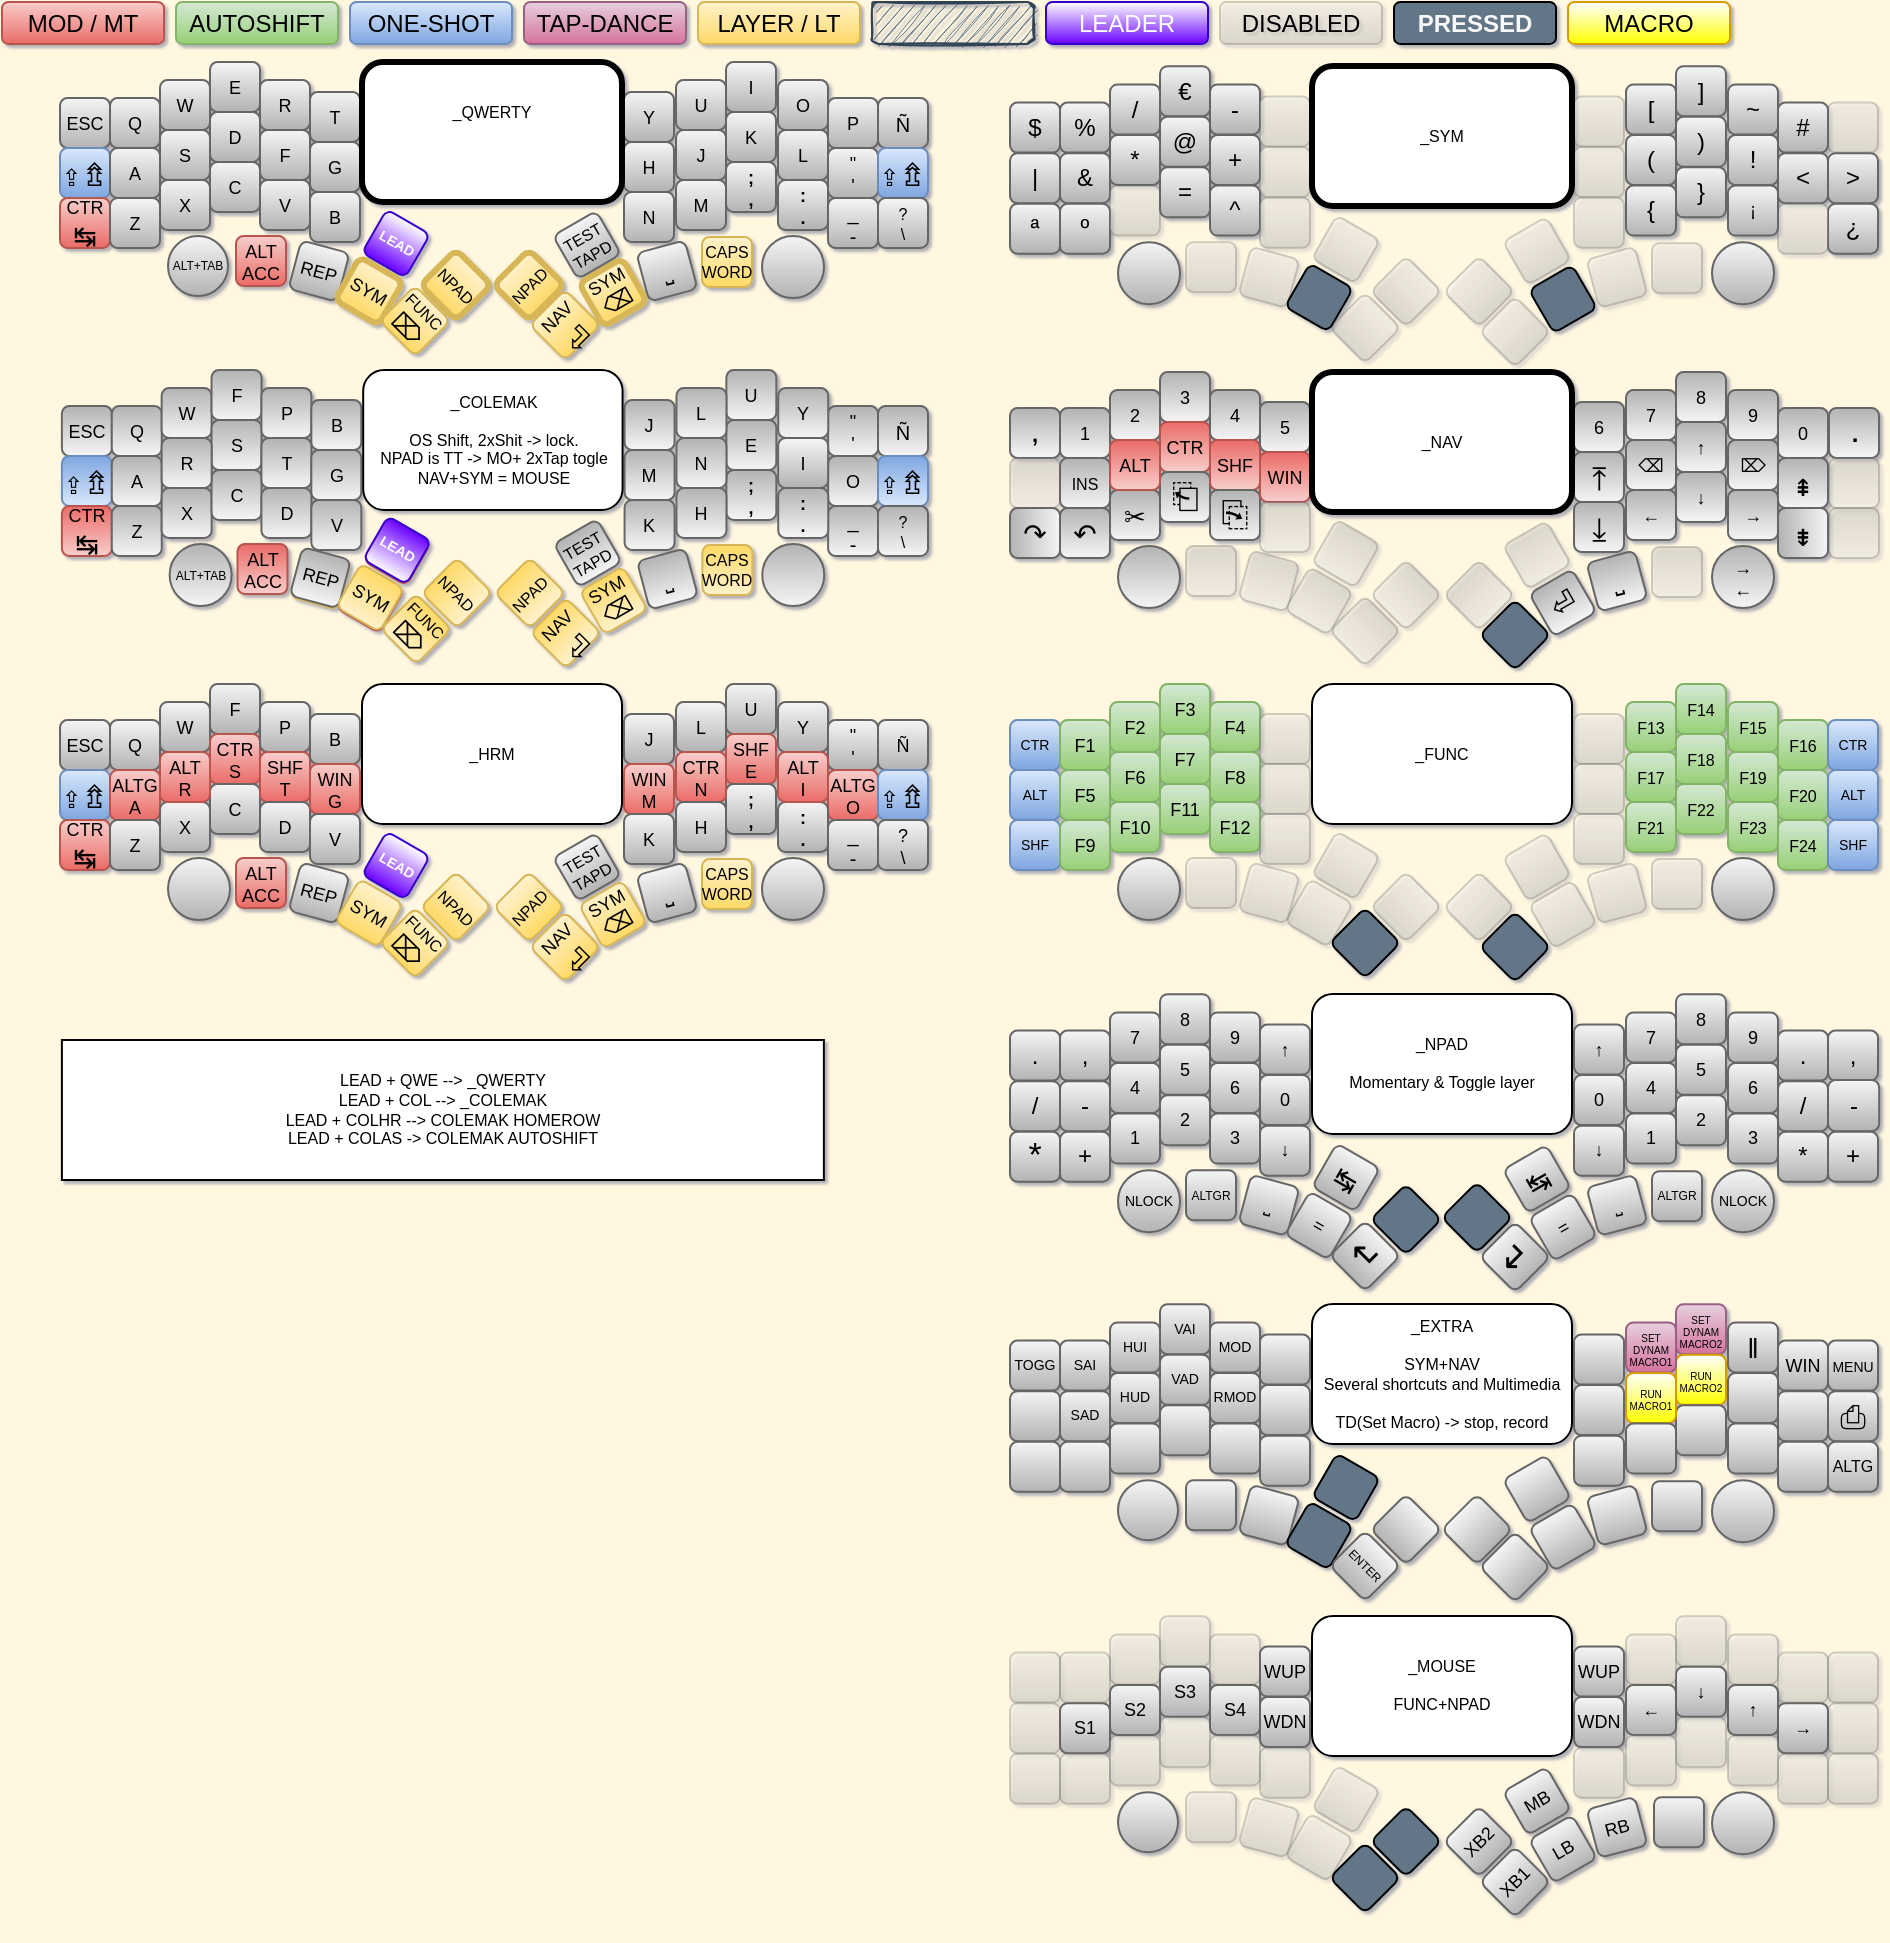 <mxfile version="14.8.6" type="github" pages="4">
  <diagram id="nIPOBnqDMpIqWjdKk-vt" name="CUSTOM">
    <mxGraphModel dx="454" dy="285" grid="0" gridSize="3" guides="1" tooltips="1" connect="1" arrows="1" fold="1" page="1" pageScale="1" pageWidth="980" pageHeight="1390" background="#FFF7E0" math="0" shadow="1">
      <root>
        <mxCell id="0" />
        <mxCell id="1" parent="0" />
        <mxCell id="eZgq00gZfDjsTe4X8VJG-158" value="" style="group" parent="1" vertex="1" connectable="0">
          <mxGeometry x="510" y="345" width="434" height="159.178" as="geometry" />
        </mxCell>
        <mxCell id="Zb5v_W-21HPdfgIFEW2B-1" value="CTR" style="whiteSpace=wrap;html=1;aspect=fixed;strokeColor=#6c8ebf;rounded=1;strokeWidth=1;shadow=0;fillColor=#dae8fc;sketch=0;glass=0;fontSize=7;spacing=0;gradientColor=#7ea6e0;" parent="eZgq00gZfDjsTe4X8VJG-158" vertex="1">
          <mxGeometry y="20" width="25" height="25" as="geometry" />
        </mxCell>
        <mxCell id="Zb5v_W-21HPdfgIFEW2B-2" value="ALT" style="whiteSpace=wrap;html=1;aspect=fixed;strokeColor=#6c8ebf;rounded=1;strokeWidth=1;shadow=0;fillColor=#dae8fc;sketch=0;glass=0;fontSize=7;spacing=0;gradientColor=#7ea6e0;" parent="eZgq00gZfDjsTe4X8VJG-158" vertex="1">
          <mxGeometry y="45" width="25" height="25" as="geometry" />
        </mxCell>
        <mxCell id="Zb5v_W-21HPdfgIFEW2B-3" value="SHF" style="whiteSpace=wrap;html=1;aspect=fixed;strokeColor=#6c8ebf;rounded=1;strokeWidth=1;shadow=0;fillColor=#dae8fc;sketch=0;glass=0;fontSize=7;spacing=0;gradientColor=#7ea6e0;" parent="eZgq00gZfDjsTe4X8VJG-158" vertex="1">
          <mxGeometry y="70" width="25" height="25" as="geometry" />
        </mxCell>
        <mxCell id="Zb5v_W-21HPdfgIFEW2B-4" value="&lt;div&gt;F1&lt;/div&gt;" style="whiteSpace=wrap;html=1;aspect=fixed;strokeColor=#82b366;rounded=1;strokeWidth=1;shadow=0;fillColor=#d5e8d4;sketch=0;glass=0;fontSize=9;spacing=0;gradientColor=#97d077;" parent="eZgq00gZfDjsTe4X8VJG-158" vertex="1">
          <mxGeometry x="25" y="20" width="25" height="25" as="geometry" />
        </mxCell>
        <mxCell id="Zb5v_W-21HPdfgIFEW2B-5" value="&lt;div&gt;F5&lt;/div&gt;" style="whiteSpace=wrap;html=1;aspect=fixed;strokeColor=#82b366;rounded=1;strokeWidth=1;shadow=0;fillColor=#d5e8d4;sketch=0;glass=0;fontSize=9;spacing=0;gradientColor=#97d077;" parent="eZgq00gZfDjsTe4X8VJG-158" vertex="1">
          <mxGeometry x="25" y="45" width="25" height="25" as="geometry" />
        </mxCell>
        <mxCell id="Zb5v_W-21HPdfgIFEW2B-6" value="&lt;div&gt;F9&lt;/div&gt;" style="whiteSpace=wrap;html=1;aspect=fixed;strokeColor=#82b366;rounded=1;strokeWidth=1;shadow=0;fillColor=#d5e8d4;sketch=0;glass=0;fontSize=9;spacing=0;gradientColor=#97d077;" parent="eZgq00gZfDjsTe4X8VJG-158" vertex="1">
          <mxGeometry x="25" y="70" width="25" height="25" as="geometry" />
        </mxCell>
        <mxCell id="Zb5v_W-21HPdfgIFEW2B-7" value="&lt;div&gt;F2&lt;/div&gt;" style="whiteSpace=wrap;html=1;aspect=fixed;strokeColor=#82b366;rounded=1;strokeWidth=1;shadow=0;fillColor=#d5e8d4;sketch=0;glass=0;fontSize=9;spacing=0;gradientColor=#97d077;" parent="eZgq00gZfDjsTe4X8VJG-158" vertex="1">
          <mxGeometry x="50" y="11" width="25" height="25" as="geometry" />
        </mxCell>
        <mxCell id="Zb5v_W-21HPdfgIFEW2B-8" value="&lt;div&gt;F10&lt;/div&gt;" style="whiteSpace=wrap;html=1;aspect=fixed;strokeColor=#82b366;rounded=1;strokeWidth=1;shadow=0;fillColor=#d5e8d4;sketch=0;glass=0;fontSize=9;spacing=0;gradientColor=#97d077;" parent="eZgq00gZfDjsTe4X8VJG-158" vertex="1">
          <mxGeometry x="50" y="61" width="25" height="25" as="geometry" />
        </mxCell>
        <mxCell id="Zb5v_W-21HPdfgIFEW2B-9" value="&lt;div&gt;F3&lt;br&gt;&lt;/div&gt;" style="whiteSpace=wrap;html=1;aspect=fixed;strokeColor=#82b366;rounded=1;strokeWidth=1;shadow=0;fillColor=#d5e8d4;sketch=0;glass=0;fontSize=9;gradientColor=#97d077;" parent="eZgq00gZfDjsTe4X8VJG-158" vertex="1">
          <mxGeometry x="75" y="2" width="25" height="25" as="geometry" />
        </mxCell>
        <mxCell id="Zb5v_W-21HPdfgIFEW2B-10" value="&lt;div&gt;F7&lt;/div&gt;" style="whiteSpace=wrap;html=1;aspect=fixed;strokeColor=#82b366;rounded=1;strokeWidth=1;shadow=0;fillColor=#d5e8d4;sketch=0;glass=0;fontSize=9;spacing=0;gradientColor=#97d077;" parent="eZgq00gZfDjsTe4X8VJG-158" vertex="1">
          <mxGeometry x="75" y="27" width="25" height="25" as="geometry" />
        </mxCell>
        <mxCell id="Zb5v_W-21HPdfgIFEW2B-11" value="&lt;div&gt;F11&lt;/div&gt;" style="whiteSpace=wrap;html=1;aspect=fixed;strokeColor=#82b366;rounded=1;strokeWidth=1;shadow=0;fillColor=#d5e8d4;sketch=0;glass=0;fontSize=9;spacing=0;gradientColor=#97d077;" parent="eZgq00gZfDjsTe4X8VJG-158" vertex="1">
          <mxGeometry x="75" y="52" width="25" height="25" as="geometry" />
        </mxCell>
        <mxCell id="Zb5v_W-21HPdfgIFEW2B-12" value="&lt;div&gt;F4&lt;/div&gt;" style="whiteSpace=wrap;html=1;aspect=fixed;strokeColor=#82b366;rounded=1;strokeWidth=1;shadow=0;fillColor=#d5e8d4;sketch=0;glass=0;fontSize=9;spacing=0;gradientColor=#97d077;" parent="eZgq00gZfDjsTe4X8VJG-158" vertex="1">
          <mxGeometry x="100" y="11" width="25" height="25" as="geometry" />
        </mxCell>
        <mxCell id="Zb5v_W-21HPdfgIFEW2B-13" value="&lt;div&gt;F8&lt;/div&gt;" style="whiteSpace=wrap;html=1;aspect=fixed;strokeColor=#82b366;rounded=1;strokeWidth=1;shadow=0;fillColor=#d5e8d4;sketch=0;glass=0;fontSize=9;spacing=0;gradientColor=#97d077;" parent="eZgq00gZfDjsTe4X8VJG-158" vertex="1">
          <mxGeometry x="100" y="36" width="25" height="25" as="geometry" />
        </mxCell>
        <mxCell id="Zb5v_W-21HPdfgIFEW2B-14" value="&lt;div&gt;F12&lt;/div&gt;" style="whiteSpace=wrap;html=1;aspect=fixed;strokeColor=#82b366;rounded=1;strokeWidth=1;shadow=0;fillColor=#d5e8d4;sketch=0;glass=0;fontSize=9;spacing=0;gradientColor=#97d077;" parent="eZgq00gZfDjsTe4X8VJG-158" vertex="1">
          <mxGeometry x="100" y="61" width="25" height="25" as="geometry" />
        </mxCell>
        <mxCell id="Zb5v_W-21HPdfgIFEW2B-15" value="" style="whiteSpace=wrap;html=1;aspect=fixed;strokeColor=#666666;rounded=1;strokeWidth=1;shadow=0;fillColor=#f5f5f5;sketch=0;glass=0;fontSize=6;spacing=0;gradientColor=#b3b3b3;opacity=30;" parent="eZgq00gZfDjsTe4X8VJG-158" vertex="1">
          <mxGeometry x="125" y="17" width="25" height="25" as="geometry" />
        </mxCell>
        <mxCell id="Zb5v_W-21HPdfgIFEW2B-16" value="" style="whiteSpace=wrap;html=1;aspect=fixed;strokeColor=#666666;rounded=1;strokeWidth=1;shadow=0;fillColor=#f5f5f5;sketch=0;glass=0;fontSize=6;spacing=0;gradientColor=#b3b3b3;opacity=30;" parent="eZgq00gZfDjsTe4X8VJG-158" vertex="1">
          <mxGeometry x="125" y="42" width="25" height="25" as="geometry" />
        </mxCell>
        <mxCell id="Zb5v_W-21HPdfgIFEW2B-17" value="" style="whiteSpace=wrap;html=1;aspect=fixed;strokeColor=#666666;rounded=1;fillColor=#f5f5f5;sketch=0;glass=0;fontSize=6;gradientColor=#b3b3b3;shadow=0;strokeWidth=1;opacity=30;spacing=0;" parent="eZgq00gZfDjsTe4X8VJG-158" vertex="1">
          <mxGeometry x="125" y="67" width="25" height="25" as="geometry" />
        </mxCell>
        <mxCell id="Zb5v_W-21HPdfgIFEW2B-18" value="&lt;font style=&quot;font-size: 9px;&quot;&gt;&lt;br style=&quot;font-size: 9px;&quot;&gt;&lt;/font&gt;" style="whiteSpace=wrap;html=1;aspect=fixed;strokeColor=#666666;rounded=1;strokeWidth=1;shadow=0;fillColor=#f5f5f5;sketch=0;glass=0;fontSize=6;spacing=0;gradientColor=#b3b3b3;opacity=30;" parent="eZgq00gZfDjsTe4X8VJG-158" vertex="1">
          <mxGeometry x="88" y="89" width="25" height="25" as="geometry" />
        </mxCell>
        <mxCell id="Zb5v_W-21HPdfgIFEW2B-19" value="&lt;font style=&quot;font-size: 9px;&quot;&gt;&lt;br style=&quot;font-size: 9px;&quot;&gt;&lt;/font&gt;" style="whiteSpace=wrap;html=1;aspect=fixed;strokeColor=#666666;rounded=1;strokeWidth=1;shadow=0;fillColor=#f5f5f5;sketch=0;glass=0;rotation=15;fontSize=6;spacing=0;gradientColor=#b3b3b3;opacity=30;" parent="eZgq00gZfDjsTe4X8VJG-158" vertex="1">
          <mxGeometry x="117" y="94" width="25" height="25" as="geometry" />
        </mxCell>
        <mxCell id="Zb5v_W-21HPdfgIFEW2B-20" value="&lt;font style=&quot;font-size: 9px;&quot;&gt;&lt;br style=&quot;font-size: 9px;&quot;&gt;&lt;/font&gt;" style="whiteSpace=wrap;html=1;aspect=fixed;rounded=1;strokeWidth=1;shadow=0;sketch=0;glass=0;rotation=30;fontSize=6;spacing=0;strokeColor=#666666;fillColor=#f5f5f5;gradientColor=#b3b3b3;opacity=30;" parent="eZgq00gZfDjsTe4X8VJG-158" vertex="1">
          <mxGeometry x="142" y="104" width="25" height="25" as="geometry" />
        </mxCell>
        <mxCell id="Zb5v_W-21HPdfgIFEW2B-21" value="" style="whiteSpace=wrap;html=1;aspect=fixed;strokeColor=#666666;rounded=1;fillColor=#f5f5f5;sketch=0;glass=0;rotation=30;fontSize=6;gradientColor=#b3b3b3;shadow=0;strokeWidth=1;opacity=30;spacing=0;" parent="eZgq00gZfDjsTe4X8VJG-158" vertex="1">
          <mxGeometry x="155.5" y="80.25" width="25" height="25" as="geometry" />
        </mxCell>
        <mxCell id="Zb5v_W-21HPdfgIFEW2B-22" value="" style="whiteSpace=wrap;html=1;aspect=fixed;strokeColor=#000000;rounded=1;shadow=0;fillColor=#647687;sketch=0;glass=0;rotation=45;fontSize=12;fontColor=#F7F7F7;fontStyle=1;gradientDirection=south;" parent="eZgq00gZfDjsTe4X8VJG-158" vertex="1">
          <mxGeometry x="165" y="119" width="25" height="25" as="geometry" />
        </mxCell>
        <mxCell id="Zb5v_W-21HPdfgIFEW2B-23" value="&lt;font style=&quot;font-size: 9px;&quot;&gt;&lt;br style=&quot;font-size: 9px;&quot;&gt;&lt;/font&gt;" style="whiteSpace=wrap;html=1;aspect=fixed;strokeColor=#666666;rounded=1;strokeWidth=1;shadow=0;fillColor=#f5f5f5;sketch=0;glass=0;rotation=45;fontSize=6;spacing=0;gradientColor=#b3b3b3;opacity=30;" parent="eZgq00gZfDjsTe4X8VJG-158" vertex="1">
          <mxGeometry x="185.5" y="101" width="25" height="25" as="geometry" />
        </mxCell>
        <mxCell id="Zb5v_W-21HPdfgIFEW2B-24" value="&lt;div&gt;F6&lt;/div&gt;" style="whiteSpace=wrap;html=1;aspect=fixed;strokeColor=#82b366;rounded=1;strokeWidth=1;shadow=0;fillColor=#d5e8d4;sketch=0;glass=0;fontSize=9;spacing=0;gradientColor=#97d077;" parent="eZgq00gZfDjsTe4X8VJG-158" vertex="1">
          <mxGeometry x="50" y="36" width="25" height="25" as="geometry" />
        </mxCell>
        <mxCell id="Zb5v_W-21HPdfgIFEW2B-25" value="" style="ellipse;whiteSpace=wrap;html=1;aspect=fixed;fontSize=9;strokeWidth=1;fillColor=#f5f5f5;strokeColor=#666666;gradientColor=#b3b3b3;" parent="eZgq00gZfDjsTe4X8VJG-158" vertex="1">
          <mxGeometry x="54" y="89" width="31" height="31" as="geometry" />
        </mxCell>
        <mxCell id="Zb5v_W-21HPdfgIFEW2B-26" value="&lt;div style=&quot;font-size: 8px&quot;&gt;&lt;font style=&quot;font-size: 8px&quot;&gt;F16&lt;/font&gt;&lt;br style=&quot;font-size: 8px&quot;&gt;&lt;/div&gt;" style="whiteSpace=wrap;html=1;aspect=fixed;strokeColor=#82b366;rounded=1;strokeWidth=1;shadow=0;fillColor=#d5e8d4;sketch=0;glass=0;fontSize=9;spacing=0;gradientColor=#97d077;" parent="eZgq00gZfDjsTe4X8VJG-158" vertex="1">
          <mxGeometry x="384" y="20" width="25" height="25" as="geometry" />
        </mxCell>
        <mxCell id="Zb5v_W-21HPdfgIFEW2B-27" value="&lt;div style=&quot;font-size: 8px&quot;&gt;&lt;font style=&quot;font-size: 8px&quot;&gt;F20&lt;/font&gt;&lt;br style=&quot;font-size: 8px&quot;&gt;&lt;/div&gt;" style="whiteSpace=wrap;html=1;aspect=fixed;strokeColor=#82b366;rounded=1;strokeWidth=1;shadow=0;fillColor=#d5e8d4;sketch=0;glass=0;fontSize=9;spacing=0;gradientColor=#97d077;" parent="eZgq00gZfDjsTe4X8VJG-158" vertex="1">
          <mxGeometry x="384" y="45" width="25" height="25" as="geometry" />
        </mxCell>
        <mxCell id="Zb5v_W-21HPdfgIFEW2B-28" value="&lt;div style=&quot;font-size: 8px&quot;&gt;&lt;font style=&quot;font-size: 8px&quot;&gt;F24&lt;/font&gt;&lt;/div&gt;" style="whiteSpace=wrap;html=1;aspect=fixed;strokeColor=#82b366;rounded=1;strokeWidth=1;shadow=0;fillColor=#d5e8d4;sketch=0;glass=0;fontSize=9;spacing=0;gradientColor=#97d077;" parent="eZgq00gZfDjsTe4X8VJG-158" vertex="1">
          <mxGeometry x="384" y="70" width="25" height="25" as="geometry" />
        </mxCell>
        <mxCell id="Zb5v_W-21HPdfgIFEW2B-29" value="&lt;div style=&quot;font-size: 8px&quot;&gt;&lt;font style=&quot;font-size: 8px&quot;&gt;F15&lt;/font&gt;&lt;br style=&quot;font-size: 8px&quot;&gt;&lt;/div&gt;" style="whiteSpace=wrap;html=1;aspect=fixed;strokeColor=#82b366;rounded=1;strokeWidth=1;shadow=0;fillColor=#d5e8d4;sketch=0;glass=0;fontSize=9;spacing=0;gradientColor=#97d077;" parent="eZgq00gZfDjsTe4X8VJG-158" vertex="1">
          <mxGeometry x="359" y="11" width="25" height="25" as="geometry" />
        </mxCell>
        <mxCell id="Zb5v_W-21HPdfgIFEW2B-30" value="&lt;font style=&quot;font-size: 8px&quot;&gt;F23&lt;/font&gt;" style="whiteSpace=wrap;html=1;aspect=fixed;strokeColor=#82b366;rounded=1;strokeWidth=1;shadow=0;fillColor=#d5e8d4;sketch=0;glass=0;fontSize=9;spacing=0;fontStyle=0;gradientColor=#97d077;" parent="eZgq00gZfDjsTe4X8VJG-158" vertex="1">
          <mxGeometry x="359" y="61" width="25" height="25" as="geometry" />
        </mxCell>
        <mxCell id="Zb5v_W-21HPdfgIFEW2B-31" value="&lt;div style=&quot;font-size: 8px&quot;&gt;&lt;font style=&quot;font-size: 8px&quot;&gt;F14&lt;/font&gt;&lt;br style=&quot;font-size: 8px&quot;&gt;&lt;/div&gt;" style="whiteSpace=wrap;html=1;aspect=fixed;strokeColor=#82b366;rounded=1;strokeWidth=1;shadow=0;fillColor=#d5e8d4;sketch=0;glass=0;fontSize=9;gradientColor=#97d077;" parent="eZgq00gZfDjsTe4X8VJG-158" vertex="1">
          <mxGeometry x="333" y="2" width="25" height="25" as="geometry" />
        </mxCell>
        <mxCell id="Zb5v_W-21HPdfgIFEW2B-32" value="&lt;div style=&quot;font-size: 8px&quot;&gt;&lt;font style=&quot;font-size: 8px&quot;&gt;F18&lt;/font&gt;&lt;br style=&quot;font-size: 8px&quot;&gt;&lt;/div&gt;" style="whiteSpace=wrap;html=1;aspect=fixed;strokeColor=#82b366;rounded=1;strokeWidth=1;shadow=0;fillColor=#d5e8d4;sketch=0;glass=0;fontSize=9;spacing=0;gradientColor=#97d077;" parent="eZgq00gZfDjsTe4X8VJG-158" vertex="1">
          <mxGeometry x="333" y="27" width="25" height="25" as="geometry" />
        </mxCell>
        <mxCell id="Zb5v_W-21HPdfgIFEW2B-33" value="&lt;div style=&quot;font-size: 8px&quot;&gt;&lt;font style=&quot;font-size: 8px&quot;&gt;F22&lt;/font&gt;&lt;br style=&quot;font-size: 8px&quot;&gt;&lt;/div&gt;" style="whiteSpace=wrap;html=1;aspect=fixed;strokeColor=#82b366;rounded=1;strokeWidth=1;shadow=0;fillColor=#d5e8d4;sketch=0;glass=0;fontSize=9;spacing=0;fontStyle=0;gradientColor=#97d077;" parent="eZgq00gZfDjsTe4X8VJG-158" vertex="1">
          <mxGeometry x="333" y="52" width="25" height="25" as="geometry" />
        </mxCell>
        <mxCell id="Zb5v_W-21HPdfgIFEW2B-34" value="&lt;div&gt;&lt;font style=&quot;font-size: 8px&quot;&gt;F13&lt;/font&gt;&lt;/div&gt;" style="whiteSpace=wrap;html=1;aspect=fixed;strokeColor=#82b366;rounded=1;strokeWidth=1;shadow=0;fillColor=#d5e8d4;sketch=0;glass=0;fontSize=9;spacing=0;gradientColor=#97d077;" parent="eZgq00gZfDjsTe4X8VJG-158" vertex="1">
          <mxGeometry x="308" y="11" width="25" height="25" as="geometry" />
        </mxCell>
        <mxCell id="Zb5v_W-21HPdfgIFEW2B-35" value="&lt;div style=&quot;font-size: 8px&quot;&gt;&lt;font style=&quot;font-size: 8px&quot;&gt;F17&lt;/font&gt;&lt;br style=&quot;font-size: 8px&quot;&gt;&lt;/div&gt;" style="whiteSpace=wrap;html=1;aspect=fixed;strokeColor=#82b366;rounded=1;strokeWidth=1;shadow=0;fillColor=#d5e8d4;sketch=0;glass=0;fontSize=9;spacing=0;gradientColor=#97d077;" parent="eZgq00gZfDjsTe4X8VJG-158" vertex="1">
          <mxGeometry x="308" y="36" width="25" height="25" as="geometry" />
        </mxCell>
        <mxCell id="Zb5v_W-21HPdfgIFEW2B-36" value="&lt;div style=&quot;font-size: 8px&quot;&gt;&lt;font style=&quot;font-size: 8px&quot;&gt;F21&lt;/font&gt;&lt;br style=&quot;font-size: 8px&quot;&gt;&lt;/div&gt;" style="whiteSpace=wrap;html=1;aspect=fixed;strokeColor=#82b366;rounded=1;strokeWidth=1;shadow=0;fillColor=#d5e8d4;sketch=0;glass=0;fontSize=9;spacing=0;gradientColor=#97d077;" parent="eZgq00gZfDjsTe4X8VJG-158" vertex="1">
          <mxGeometry x="308" y="61" width="25" height="25" as="geometry" />
        </mxCell>
        <mxCell id="Zb5v_W-21HPdfgIFEW2B-37" value="" style="whiteSpace=wrap;html=1;aspect=fixed;strokeColor=#666666;rounded=1;strokeWidth=1;shadow=0;fillColor=#f5f5f5;sketch=0;glass=0;fontSize=6;spacing=0;gradientColor=#b3b3b3;opacity=30;" parent="eZgq00gZfDjsTe4X8VJG-158" vertex="1">
          <mxGeometry x="282" y="17" width="25" height="25" as="geometry" />
        </mxCell>
        <mxCell id="Zb5v_W-21HPdfgIFEW2B-38" value="" style="whiteSpace=wrap;html=1;aspect=fixed;strokeColor=#666666;rounded=1;strokeWidth=1;shadow=0;fillColor=#f5f5f5;sketch=0;glass=0;fontSize=6;spacing=0;gradientColor=#b3b3b3;opacity=30;" parent="eZgq00gZfDjsTe4X8VJG-158" vertex="1">
          <mxGeometry x="282" y="42" width="25" height="25" as="geometry" />
        </mxCell>
        <mxCell id="Zb5v_W-21HPdfgIFEW2B-39" value="" style="whiteSpace=wrap;html=1;aspect=fixed;strokeColor=#666666;rounded=1;fillColor=#f5f5f5;sketch=0;glass=0;fontSize=6;gradientColor=#b3b3b3;shadow=0;strokeWidth=1;opacity=30;spacing=0;" parent="eZgq00gZfDjsTe4X8VJG-158" vertex="1">
          <mxGeometry x="282" y="67" width="25" height="25" as="geometry" />
        </mxCell>
        <mxCell id="Zb5v_W-21HPdfgIFEW2B-40" value="&lt;font style=&quot;font-size: 9px;&quot;&gt;&lt;br style=&quot;font-size: 9px;&quot;&gt;&lt;/font&gt;" style="whiteSpace=wrap;html=1;aspect=fixed;strokeColor=#666666;rounded=1;strokeWidth=1;shadow=0;fillColor=#f5f5f5;sketch=0;glass=0;fontSize=6;spacing=0;gradientColor=#b3b3b3;opacity=30;" parent="eZgq00gZfDjsTe4X8VJG-158" vertex="1">
          <mxGeometry x="321" y="89.5" width="25" height="25" as="geometry" />
        </mxCell>
        <mxCell id="Zb5v_W-21HPdfgIFEW2B-41" value="" style="whiteSpace=wrap;html=1;aspect=fixed;strokeColor=#666666;rounded=1;strokeWidth=1;shadow=0;fillColor=#f5f5f5;sketch=0;glass=0;rotation=345;fontSize=6;spacing=0;gradientColor=#b3b3b3;opacity=30;" parent="eZgq00gZfDjsTe4X8VJG-158" vertex="1">
          <mxGeometry x="291" y="94" width="25" height="25" as="geometry" />
        </mxCell>
        <mxCell id="Zb5v_W-21HPdfgIFEW2B-42" value="" style="whiteSpace=wrap;html=1;aspect=fixed;strokeColor=#666666;rounded=1;strokeWidth=1;shadow=0;fillColor=#f5f5f5;sketch=0;glass=0;rotation=330;fontSize=6;spacing=0;gradientColor=#b3b3b3;opacity=30;" parent="eZgq00gZfDjsTe4X8VJG-158" vertex="1">
          <mxGeometry x="264" y="104.75" width="25" height="25" as="geometry" />
        </mxCell>
        <mxCell id="Zb5v_W-21HPdfgIFEW2B-43" value="" style="whiteSpace=wrap;html=1;aspect=fixed;strokeColor=#666666;rounded=1;fillColor=#f5f5f5;sketch=0;glass=0;rotation=330;fontSize=6;gradientColor=#b3b3b3;shadow=0;strokeWidth=1;opacity=30;spacing=0;" parent="eZgq00gZfDjsTe4X8VJG-158" vertex="1">
          <mxGeometry x="251" y="81" width="25" height="25" as="geometry" />
        </mxCell>
        <mxCell id="Zb5v_W-21HPdfgIFEW2B-44" value="&lt;font style=&quot;font-size: 9px;&quot;&gt;&lt;br style=&quot;font-size: 9px;&quot;&gt;&lt;/font&gt;" style="whiteSpace=wrap;html=1;aspect=fixed;strokeColor=#000000;rounded=1;shadow=0;fillColor=#647687;sketch=0;glass=0;rotation=315;fontSize=12;fontColor=#F7F7F7;fontStyle=1;gradientDirection=south;" parent="eZgq00gZfDjsTe4X8VJG-158" vertex="1">
          <mxGeometry x="240" y="121" width="25" height="25" as="geometry" />
        </mxCell>
        <mxCell id="Zb5v_W-21HPdfgIFEW2B-45" value="&lt;font style=&quot;font-size: 9px;&quot;&gt;&lt;br style=&quot;font-size: 9px;&quot;&gt;&lt;/font&gt;" style="whiteSpace=wrap;html=1;aspect=fixed;strokeColor=#666666;rounded=1;strokeWidth=1;shadow=0;fillColor=#f5f5f5;sketch=0;glass=0;rotation=315;fontSize=6;spacing=0;gradientColor=#b3b3b3;opacity=30;" parent="eZgq00gZfDjsTe4X8VJG-158" vertex="1">
          <mxGeometry x="222" y="101" width="25" height="25" as="geometry" />
        </mxCell>
        <mxCell id="Zb5v_W-21HPdfgIFEW2B-46" value="&lt;div style=&quot;font-size: 8px&quot;&gt;&lt;font style=&quot;font-size: 8px&quot;&gt;F19&lt;/font&gt;&lt;br style=&quot;font-size: 8px&quot;&gt;&lt;/div&gt;" style="whiteSpace=wrap;html=1;aspect=fixed;strokeColor=#82b366;rounded=1;strokeWidth=1;shadow=0;fillColor=#d5e8d4;sketch=0;glass=0;fontSize=9;spacing=0;gradientColor=#97d077;" parent="eZgq00gZfDjsTe4X8VJG-158" vertex="1">
          <mxGeometry x="359" y="36" width="25" height="25" as="geometry" />
        </mxCell>
        <mxCell id="Zb5v_W-21HPdfgIFEW2B-47" value="" style="ellipse;whiteSpace=wrap;html=1;aspect=fixed;fontSize=9;strokeWidth=1;fillColor=#f5f5f5;strokeColor=#666666;gradientColor=#b3b3b3;" parent="eZgq00gZfDjsTe4X8VJG-158" vertex="1">
          <mxGeometry x="351" y="89" width="31" height="31" as="geometry" />
        </mxCell>
        <mxCell id="Zb5v_W-21HPdfgIFEW2B-48" value="&lt;div&gt;_FUNC&lt;/div&gt;" style="rounded=1;whiteSpace=wrap;html=1;fontSize=8;" parent="eZgq00gZfDjsTe4X8VJG-158" vertex="1">
          <mxGeometry x="151" y="2" width="130" height="70" as="geometry" />
        </mxCell>
        <mxCell id="eZgq00gZfDjsTe4X8VJG-148" value="CTR" style="whiteSpace=wrap;html=1;aspect=fixed;strokeColor=#6c8ebf;rounded=1;strokeWidth=1;shadow=0;fillColor=#dae8fc;sketch=0;glass=0;fontSize=7;spacing=0;gradientColor=#7ea6e0;" parent="eZgq00gZfDjsTe4X8VJG-158" vertex="1">
          <mxGeometry x="409" y="20" width="25" height="25" as="geometry" />
        </mxCell>
        <mxCell id="eZgq00gZfDjsTe4X8VJG-149" value="ALT" style="whiteSpace=wrap;html=1;aspect=fixed;strokeColor=#6c8ebf;rounded=1;strokeWidth=1;shadow=0;fillColor=#dae8fc;sketch=0;glass=0;fontSize=7;spacing=0;gradientColor=#7ea6e0;" parent="eZgq00gZfDjsTe4X8VJG-158" vertex="1">
          <mxGeometry x="409" y="45" width="25" height="25" as="geometry" />
        </mxCell>
        <mxCell id="eZgq00gZfDjsTe4X8VJG-150" value="SHF" style="whiteSpace=wrap;html=1;aspect=fixed;strokeColor=#6c8ebf;rounded=1;strokeWidth=1;shadow=0;fillColor=#dae8fc;sketch=0;glass=0;fontSize=7;spacing=0;gradientColor=#7ea6e0;" parent="eZgq00gZfDjsTe4X8VJG-158" vertex="1">
          <mxGeometry x="409" y="70" width="25" height="25" as="geometry" />
        </mxCell>
        <mxCell id="eZgq00gZfDjsTe4X8VJG-159" value="&#xa;⎗&#xa;&#xa;" style="group;fontSize=12;" parent="1" vertex="1" connectable="0">
          <mxGeometry x="510" y="190" width="434.5" height="159.178" as="geometry" />
        </mxCell>
        <mxCell id="PY5Cf2XhcSbaY2lpMMKc-1" value="," style="whiteSpace=wrap;html=1;aspect=fixed;strokeColor=#666666;rounded=1;fillColor=#f5f5f5;fontSize=11;flipH=1;flipV=1;gradientColor=#b3b3b3;fontColor=#000000;shadow=0;strokeWidth=1;glass=0;spacing=0;sketch=0;fontStyle=1" parent="eZgq00gZfDjsTe4X8VJG-159" vertex="1">
          <mxGeometry y="19" width="25" height="25" as="geometry" />
        </mxCell>
        <mxCell id="PY5Cf2XhcSbaY2lpMMKc-2" value="" style="whiteSpace=wrap;html=1;aspect=fixed;strokeColor=#666666;rounded=1;strokeWidth=1;shadow=0;fillColor=#f5f5f5;sketch=0;glass=0;fontSize=6;spacing=0;flipH=1;flipV=1;gradientColor=#b3b3b3;opacity=30;" parent="eZgq00gZfDjsTe4X8VJG-159" vertex="1">
          <mxGeometry y="44" width="25" height="25" as="geometry" />
        </mxCell>
        <mxCell id="PY5Cf2XhcSbaY2lpMMKc-3" value="↷" style="whiteSpace=wrap;html=1;aspect=fixed;strokeColor=#666666;rounded=1;strokeWidth=1;shadow=0;fillColor=#f5f5f5;sketch=0;glass=0;fontSize=14;spacing=0;flipH=1;flipV=1;direction=north;gradientColor=#b3b3b3;" parent="eZgq00gZfDjsTe4X8VJG-159" vertex="1">
          <mxGeometry y="69" width="25" height="25" as="geometry" />
        </mxCell>
        <mxCell id="PY5Cf2XhcSbaY2lpMMKc-4" value="1" style="whiteSpace=wrap;html=1;aspect=fixed;strokeColor=#666666;rounded=1;strokeWidth=1;shadow=0;fillColor=#f5f5f5;sketch=0;glass=0;fontSize=9;spacing=0;flipH=1;flipV=1;gradientColor=#b3b3b3;" parent="eZgq00gZfDjsTe4X8VJG-159" vertex="1">
          <mxGeometry x="25" y="19" width="25" height="25" as="geometry" />
        </mxCell>
        <mxCell id="PY5Cf2XhcSbaY2lpMMKc-5" value="INS" style="whiteSpace=wrap;html=1;aspect=fixed;strokeColor=#666666;rounded=1;strokeWidth=1;shadow=0;fillColor=#f5f5f5;sketch=0;glass=0;fontSize=8;spacing=0;align=center;flipH=1;flipV=1;gradientColor=#b3b3b3;" parent="eZgq00gZfDjsTe4X8VJG-159" vertex="1">
          <mxGeometry x="25" y="44" width="25" height="25" as="geometry" />
        </mxCell>
        <mxCell id="PY5Cf2XhcSbaY2lpMMKc-6" value="↶" style="whiteSpace=wrap;html=1;aspect=fixed;strokeColor=#666666;rounded=1;strokeWidth=1;shadow=0;fillColor=#f5f5f5;sketch=0;glass=0;fontSize=14;spacing=0;flipH=1;flipV=1;gradientColor=#b3b3b3;" parent="eZgq00gZfDjsTe4X8VJG-159" vertex="1">
          <mxGeometry x="25" y="69" width="25" height="25" as="geometry" />
        </mxCell>
        <mxCell id="PY5Cf2XhcSbaY2lpMMKc-7" value="2" style="whiteSpace=wrap;html=1;aspect=fixed;strokeColor=#666666;rounded=1;strokeWidth=1;shadow=0;fillColor=#f5f5f5;sketch=0;glass=0;fontSize=9;spacing=0;flipH=1;flipV=1;gradientColor=#b3b3b3;" parent="eZgq00gZfDjsTe4X8VJG-159" vertex="1">
          <mxGeometry x="50" y="10" width="25" height="25" as="geometry" />
        </mxCell>
        <mxCell id="PY5Cf2XhcSbaY2lpMMKc-8" value="&lt;span class=&quot;box&quot; style=&quot;font-size: 13px;&quot;&gt;✂&lt;/span&gt;" style="whiteSpace=wrap;html=1;aspect=fixed;strokeColor=#666666;rounded=1;strokeWidth=1;shadow=0;fillColor=#f5f5f5;sketch=0;glass=0;fontSize=13;spacing=0;flipH=1;flipV=1;gradientColor=#b3b3b3;" parent="eZgq00gZfDjsTe4X8VJG-159" vertex="1">
          <mxGeometry x="50" y="60" width="25" height="25" as="geometry" />
        </mxCell>
        <mxCell id="PY5Cf2XhcSbaY2lpMMKc-9" value="3" style="whiteSpace=wrap;html=1;aspect=fixed;strokeColor=#666666;rounded=1;strokeWidth=1;shadow=0;fillColor=#f5f5f5;sketch=0;glass=0;fontSize=9;flipH=1;flipV=1;gradientColor=#b3b3b3;" parent="eZgq00gZfDjsTe4X8VJG-159" vertex="1">
          <mxGeometry x="75" y="1" width="25" height="25" as="geometry" />
        </mxCell>
        <mxCell id="PY5Cf2XhcSbaY2lpMMKc-10" value="CTR" style="whiteSpace=wrap;html=1;aspect=fixed;strokeColor=#b85450;rounded=1;strokeWidth=1;shadow=0;fillColor=#f8cecc;sketch=0;glass=0;fontSize=9;spacing=0;flipH=1;flipV=1;gradientColor=#ea6b66;" parent="eZgq00gZfDjsTe4X8VJG-159" vertex="1">
          <mxGeometry x="75" y="26" width="25" height="25" as="geometry" />
        </mxCell>
        <mxCell id="PY5Cf2XhcSbaY2lpMMKc-11" value="⎗" style="whiteSpace=wrap;html=1;aspect=fixed;strokeColor=#666666;rounded=1;strokeWidth=1;shadow=0;fillColor=#f5f5f5;sketch=0;glass=0;fontSize=17;spacing=0;flipH=1;flipV=1;gradientColor=#b3b3b3;" parent="eZgq00gZfDjsTe4X8VJG-159" vertex="1">
          <mxGeometry x="75" y="51" width="25" height="25" as="geometry" />
        </mxCell>
        <mxCell id="PY5Cf2XhcSbaY2lpMMKc-12" value="4" style="whiteSpace=wrap;html=1;aspect=fixed;strokeColor=#666666;rounded=1;strokeWidth=1;shadow=0;fillColor=#f5f5f5;sketch=0;glass=0;fontSize=9;spacing=0;flipH=1;flipV=1;gradientColor=#b3b3b3;" parent="eZgq00gZfDjsTe4X8VJG-159" vertex="1">
          <mxGeometry x="100" y="10" width="25" height="25" as="geometry" />
        </mxCell>
        <mxCell id="PY5Cf2XhcSbaY2lpMMKc-13" value="SHF" style="whiteSpace=wrap;html=1;aspect=fixed;strokeColor=#b85450;rounded=1;strokeWidth=1;shadow=0;fillColor=#f8cecc;sketch=0;glass=0;fontSize=9;spacing=0;flipH=1;flipV=1;gradientColor=#ea6b66;" parent="eZgq00gZfDjsTe4X8VJG-159" vertex="1">
          <mxGeometry x="100" y="35" width="25" height="25" as="geometry" />
        </mxCell>
        <mxCell id="PY5Cf2XhcSbaY2lpMMKc-14" value="⎘" style="whiteSpace=wrap;html=1;aspect=fixed;strokeColor=#666666;rounded=1;strokeWidth=1;shadow=0;fillColor=#f5f5f5;sketch=0;glass=0;fontSize=17;spacing=0;flipH=1;flipV=1;gradientColor=#b3b3b3;" parent="eZgq00gZfDjsTe4X8VJG-159" vertex="1">
          <mxGeometry x="100" y="60" width="25" height="25" as="geometry" />
        </mxCell>
        <mxCell id="PY5Cf2XhcSbaY2lpMMKc-15" value="5" style="whiteSpace=wrap;html=1;aspect=fixed;strokeColor=#666666;rounded=1;strokeWidth=1;shadow=0;fillColor=#f5f5f5;sketch=0;glass=0;fontSize=9;spacing=0;flipH=1;flipV=1;gradientColor=#b3b3b3;" parent="eZgq00gZfDjsTe4X8VJG-159" vertex="1">
          <mxGeometry x="125" y="16" width="25" height="25" as="geometry" />
        </mxCell>
        <mxCell id="PY5Cf2XhcSbaY2lpMMKc-16" value="WIN" style="whiteSpace=wrap;html=1;aspect=fixed;strokeColor=#b85450;rounded=1;strokeWidth=1;shadow=0;fillColor=#f8cecc;sketch=0;glass=0;fontSize=9;spacing=0;flipH=1;flipV=1;gradientColor=#ea6b66;" parent="eZgq00gZfDjsTe4X8VJG-159" vertex="1">
          <mxGeometry x="125" y="41" width="25" height="25" as="geometry" />
        </mxCell>
        <mxCell id="PY5Cf2XhcSbaY2lpMMKc-17" value="" style="whiteSpace=wrap;html=1;aspect=fixed;strokeColor=#666666;rounded=1;strokeWidth=1;shadow=0;fillColor=#f5f5f5;sketch=0;glass=0;fontSize=6;spacing=0;flipH=1;flipV=1;gradientColor=#b3b3b3;opacity=30;" parent="eZgq00gZfDjsTe4X8VJG-159" vertex="1">
          <mxGeometry x="125" y="66" width="25" height="25" as="geometry" />
        </mxCell>
        <mxCell id="PY5Cf2XhcSbaY2lpMMKc-18" value="&lt;font style=&quot;font-size: 9px;&quot;&gt;&lt;br style=&quot;font-size: 9px;&quot;&gt;&lt;/font&gt;" style="whiteSpace=wrap;html=1;aspect=fixed;strokeColor=#666666;rounded=1;shadow=0;sketch=0;glass=0;fontSize=6;flipH=1;flipV=1;fontColor=#000000;fillColor=#f5f5f5;strokeWidth=1;gradientColor=#b3b3b3;opacity=30;spacing=0;" parent="eZgq00gZfDjsTe4X8VJG-159" vertex="1">
          <mxGeometry x="88" y="88" width="25" height="25" as="geometry" />
        </mxCell>
        <mxCell id="PY5Cf2XhcSbaY2lpMMKc-19" value="" style="whiteSpace=wrap;html=1;aspect=fixed;strokeColor=#666666;rounded=1;shadow=0;fillColor=#f5f5f5;sketch=0;glass=0;rotation=15;fontSize=6;flipH=1;flipV=1;fontColor=#000000;strokeWidth=1;gradientColor=#b3b3b3;opacity=30;spacing=0;" parent="eZgq00gZfDjsTe4X8VJG-159" vertex="1">
          <mxGeometry x="117" y="93" width="25" height="25" as="geometry" />
        </mxCell>
        <mxCell id="PY5Cf2XhcSbaY2lpMMKc-20" value="" style="whiteSpace=wrap;html=1;aspect=fixed;strokeColor=#666666;rounded=1;shadow=0;fillColor=#f5f5f5;sketch=0;glass=0;rotation=30;fontSize=6;flipH=1;flipV=1;fontColor=#000000;strokeWidth=1;gradientColor=#b3b3b3;spacing=0;opacity=30;" parent="eZgq00gZfDjsTe4X8VJG-159" vertex="1">
          <mxGeometry x="142" y="103" width="25" height="25" as="geometry" />
        </mxCell>
        <mxCell id="PY5Cf2XhcSbaY2lpMMKc-21" value="" style="whiteSpace=wrap;html=1;aspect=fixed;strokeColor=#666666;rounded=1;shadow=0;fillColor=#f5f5f5;sketch=0;glass=0;rotation=30;fontSize=6;flipH=1;flipV=1;gradientColor=#b3b3b3;strokeWidth=1;opacity=30;spacing=0;" parent="eZgq00gZfDjsTe4X8VJG-159" vertex="1">
          <mxGeometry x="155.5" y="79.25" width="25" height="25" as="geometry" />
        </mxCell>
        <mxCell id="PY5Cf2XhcSbaY2lpMMKc-22" value="" style="whiteSpace=wrap;html=1;aspect=fixed;strokeColor=#666666;rounded=1;strokeWidth=1;shadow=0;fillColor=#f5f5f5;sketch=0;glass=0;rotation=45;fontSize=6;spacing=0;flipH=1;flipV=1;gradientColor=#b3b3b3;opacity=30;" parent="eZgq00gZfDjsTe4X8VJG-159" vertex="1">
          <mxGeometry x="165" y="118" width="25" height="25" as="geometry" />
        </mxCell>
        <mxCell id="PY5Cf2XhcSbaY2lpMMKc-23" value="" style="whiteSpace=wrap;html=1;aspect=fixed;strokeColor=#666666;rounded=1;shadow=0;fillColor=#f5f5f5;sketch=0;glass=0;rotation=45;fontSize=6;flipH=1;flipV=1;fontColor=#000000;strokeWidth=1;gradientColor=#b3b3b3;opacity=30;spacing=0;" parent="eZgq00gZfDjsTe4X8VJG-159" vertex="1">
          <mxGeometry x="185.5" y="100" width="25" height="25" as="geometry" />
        </mxCell>
        <mxCell id="PY5Cf2XhcSbaY2lpMMKc-24" value="ALT" style="whiteSpace=wrap;html=1;aspect=fixed;strokeColor=#b85450;rounded=1;strokeWidth=1;shadow=0;fillColor=#f8cecc;sketch=0;glass=0;fontSize=9;spacing=0;flipH=1;flipV=1;gradientColor=#ea6b66;" parent="eZgq00gZfDjsTe4X8VJG-159" vertex="1">
          <mxGeometry x="50" y="35" width="25" height="25" as="geometry" />
        </mxCell>
        <mxCell id="PY5Cf2XhcSbaY2lpMMKc-25" value="" style="ellipse;whiteSpace=wrap;html=1;aspect=fixed;fontSize=9;strokeWidth=1;fillColor=#f5f5f5;strokeColor=#666666;flipH=1;flipV=1;gradientColor=#b3b3b3;" parent="eZgq00gZfDjsTe4X8VJG-159" vertex="1">
          <mxGeometry x="54" y="88" width="31" height="31" as="geometry" />
        </mxCell>
        <mxCell id="PY5Cf2XhcSbaY2lpMMKc-26" value="0" style="whiteSpace=wrap;html=1;aspect=fixed;strokeColor=#666666;rounded=1;strokeWidth=1;shadow=0;fillColor=#f5f5f5;sketch=0;glass=0;fontSize=9;spacing=0;flipH=1;flipV=1;gradientColor=#b3b3b3;" parent="eZgq00gZfDjsTe4X8VJG-159" vertex="1">
          <mxGeometry x="384" y="19" width="25" height="25" as="geometry" />
        </mxCell>
        <mxCell id="PY5Cf2XhcSbaY2lpMMKc-27" value="&lt;code style=&quot;font-size: 16px;&quot;&gt;⇞&lt;/code&gt;" style="whiteSpace=wrap;html=1;aspect=fixed;strokeColor=#666666;rounded=1;strokeWidth=1;shadow=0;fillColor=#f5f5f5;sketch=0;glass=0;fontSize=16;spacing=0;flipH=1;flipV=1;gradientColor=#b3b3b3;" parent="eZgq00gZfDjsTe4X8VJG-159" vertex="1">
          <mxGeometry x="384" y="44" width="25" height="25" as="geometry" />
        </mxCell>
        <mxCell id="PY5Cf2XhcSbaY2lpMMKc-28" value="&lt;code style=&quot;font-size: 16px;&quot;&gt;⇟&lt;/code&gt;" style="whiteSpace=wrap;html=1;aspect=fixed;strokeColor=#666666;rounded=1;strokeWidth=1;shadow=0;fillColor=#f5f5f5;sketch=0;glass=0;fontSize=16;spacing=0;flipH=1;flipV=1;gradientColor=#b3b3b3;direction=north;" parent="eZgq00gZfDjsTe4X8VJG-159" vertex="1">
          <mxGeometry x="384" y="69" width="25" height="25" as="geometry" />
        </mxCell>
        <mxCell id="PY5Cf2XhcSbaY2lpMMKc-29" value="9" style="whiteSpace=wrap;html=1;aspect=fixed;strokeColor=#666666;rounded=1;strokeWidth=1;shadow=0;fillColor=#f5f5f5;sketch=0;glass=0;fontSize=9;spacing=0;flipH=1;flipV=1;gradientColor=#b3b3b3;" parent="eZgq00gZfDjsTe4X8VJG-159" vertex="1">
          <mxGeometry x="359" y="10" width="25" height="25" as="geometry" />
        </mxCell>
        <mxCell id="PY5Cf2XhcSbaY2lpMMKc-30" value="→" style="whiteSpace=wrap;html=1;aspect=fixed;strokeColor=#666666;rounded=1;strokeWidth=1;shadow=0;fillColor=#f5f5f5;sketch=0;glass=0;fontSize=9;spacing=0;fontStyle=0;flipH=1;flipV=1;gradientColor=#b3b3b3;" parent="eZgq00gZfDjsTe4X8VJG-159" vertex="1">
          <mxGeometry x="359" y="60" width="25" height="25" as="geometry" />
        </mxCell>
        <mxCell id="PY5Cf2XhcSbaY2lpMMKc-31" value="8" style="whiteSpace=wrap;html=1;aspect=fixed;strokeColor=#666666;rounded=1;strokeWidth=1;shadow=0;fillColor=#f5f5f5;sketch=0;glass=0;fontSize=9;flipH=1;flipV=1;gradientColor=#b3b3b3;" parent="eZgq00gZfDjsTe4X8VJG-159" vertex="1">
          <mxGeometry x="333" y="1" width="25" height="25" as="geometry" />
        </mxCell>
        <mxCell id="PY5Cf2XhcSbaY2lpMMKc-32" value="↑" style="whiteSpace=wrap;html=1;aspect=fixed;strokeColor=#666666;rounded=1;strokeWidth=1;shadow=0;fillColor=#f5f5f5;sketch=0;glass=0;fontSize=9;spacing=0;flipH=1;flipV=1;gradientColor=#b3b3b3;" parent="eZgq00gZfDjsTe4X8VJG-159" vertex="1">
          <mxGeometry x="333" y="26" width="25" height="25" as="geometry" />
        </mxCell>
        <mxCell id="PY5Cf2XhcSbaY2lpMMKc-33" value="↓" style="whiteSpace=wrap;html=1;aspect=fixed;strokeColor=#666666;rounded=1;strokeWidth=1;shadow=0;fillColor=#f5f5f5;sketch=0;glass=0;fontSize=9;spacing=0;fontStyle=0;flipH=1;flipV=1;gradientColor=#b3b3b3;" parent="eZgq00gZfDjsTe4X8VJG-159" vertex="1">
          <mxGeometry x="333" y="51" width="25" height="25" as="geometry" />
        </mxCell>
        <mxCell id="PY5Cf2XhcSbaY2lpMMKc-34" value="7" style="whiteSpace=wrap;html=1;aspect=fixed;strokeColor=#666666;rounded=1;strokeWidth=1;shadow=0;fillColor=#f5f5f5;sketch=0;glass=0;fontSize=9;spacing=0;flipH=1;flipV=1;gradientColor=#b3b3b3;" parent="eZgq00gZfDjsTe4X8VJG-159" vertex="1">
          <mxGeometry x="308" y="10" width="25" height="25" as="geometry" />
        </mxCell>
        <mxCell id="PY5Cf2XhcSbaY2lpMMKc-35" value="&lt;span class=&quot;box&quot; style=&quot;font-size: 9px&quot;&gt;⌫&lt;/span&gt;" style="whiteSpace=wrap;html=1;aspect=fixed;strokeColor=#666666;rounded=1;strokeWidth=1;shadow=0;fillColor=#f5f5f5;sketch=0;glass=0;fontSize=6;spacing=0;flipH=1;flipV=1;gradientColor=#b3b3b3;" parent="eZgq00gZfDjsTe4X8VJG-159" vertex="1">
          <mxGeometry x="308" y="35" width="25" height="25" as="geometry" />
        </mxCell>
        <mxCell id="PY5Cf2XhcSbaY2lpMMKc-36" value="←" style="whiteSpace=wrap;html=1;aspect=fixed;strokeColor=#666666;rounded=1;strokeWidth=1;shadow=0;fillColor=#f5f5f5;sketch=0;glass=0;fontSize=9;spacing=0;flipH=1;flipV=1;gradientColor=#b3b3b3;" parent="eZgq00gZfDjsTe4X8VJG-159" vertex="1">
          <mxGeometry x="308" y="60" width="25" height="25" as="geometry" />
        </mxCell>
        <mxCell id="PY5Cf2XhcSbaY2lpMMKc-37" value="6" style="whiteSpace=wrap;html=1;aspect=fixed;strokeColor=#666666;rounded=1;strokeWidth=1;shadow=0;fillColor=#f5f5f5;sketch=0;glass=0;fontSize=9;spacing=0;flipH=1;flipV=1;gradientColor=#b3b3b3;" parent="eZgq00gZfDjsTe4X8VJG-159" vertex="1">
          <mxGeometry x="282" y="16" width="25" height="25" as="geometry" />
        </mxCell>
        <mxCell id="PY5Cf2XhcSbaY2lpMMKc-38" value="&lt;span class=&quot;box&quot; style=&quot;font-size: 16px&quot;&gt;⤒&lt;/span&gt;" style="whiteSpace=wrap;html=1;aspect=fixed;strokeColor=#666666;rounded=1;strokeWidth=1;shadow=0;fillColor=#f5f5f5;sketch=0;glass=0;fontSize=16;spacing=0;verticalAlign=middle;flipH=1;flipV=1;gradientColor=#b3b3b3;" parent="eZgq00gZfDjsTe4X8VJG-159" vertex="1">
          <mxGeometry x="282" y="41" width="25" height="25" as="geometry" />
        </mxCell>
        <mxCell id="PY5Cf2XhcSbaY2lpMMKc-39" value="&lt;span class=&quot;box&quot; style=&quot;font-size: 16px&quot;&gt;⤓&lt;/span&gt;" style="whiteSpace=wrap;html=1;aspect=fixed;strokeColor=#666666;rounded=1;strokeWidth=1;shadow=0;fillColor=#f5f5f5;sketch=0;glass=0;fontSize=16;spacing=0;flipH=1;flipV=1;gradientColor=#b3b3b3;" parent="eZgq00gZfDjsTe4X8VJG-159" vertex="1">
          <mxGeometry x="282" y="66" width="25" height="25" as="geometry" />
        </mxCell>
        <mxCell id="PY5Cf2XhcSbaY2lpMMKc-40" value="&lt;font style=&quot;font-size: 9px;&quot;&gt;&lt;br style=&quot;font-size: 9px;&quot;&gt;&lt;/font&gt;" style="whiteSpace=wrap;html=1;aspect=fixed;strokeColor=#666666;rounded=1;shadow=0;fillColor=#f5f5f5;sketch=0;glass=0;fontSize=6;flipH=1;flipV=1;fontColor=#000000;gradientColor=#b3b3b3;strokeWidth=1;opacity=30;spacing=0;" parent="eZgq00gZfDjsTe4X8VJG-159" vertex="1">
          <mxGeometry x="321" y="88.5" width="25" height="25" as="geometry" />
        </mxCell>
        <mxCell id="PY5Cf2XhcSbaY2lpMMKc-41" value="⎵" style="whiteSpace=wrap;html=1;aspect=fixed;strokeColor=#666666;rounded=1;shadow=0;fillColor=#f5f5f5;sketch=0;glass=0;rotation=345;fontSize=12;flipH=1;flipV=1;fontColor=#000000;strokeWidth=1;gradientColor=#b3b3b3;spacing=0;" parent="eZgq00gZfDjsTe4X8VJG-159" vertex="1">
          <mxGeometry x="291" y="93" width="25" height="25" as="geometry" />
        </mxCell>
        <mxCell id="PY5Cf2XhcSbaY2lpMMKc-42" value="&lt;font style=&quot;font-size: 15px&quot;&gt;⏎&lt;/font&gt;" style="whiteSpace=wrap;html=1;aspect=fixed;strokeColor=#666666;rounded=1;strokeWidth=1;shadow=0;fillColor=#f5f5f5;sketch=0;glass=0;rotation=330;fontSize=12;spacing=0;flipH=1;flipV=1;gradientColor=#b3b3b3;" parent="eZgq00gZfDjsTe4X8VJG-159" vertex="1">
          <mxGeometry x="264.08" y="104.05" width="24.75" height="24.75" as="geometry" />
        </mxCell>
        <mxCell id="PY5Cf2XhcSbaY2lpMMKc-43" value="" style="whiteSpace=wrap;html=1;aspect=fixed;strokeColor=#666666;rounded=1;shadow=0;fillColor=#f5f5f5;sketch=0;glass=0;rotation=330;fontSize=6;flipH=1;flipV=1;fontColor=#000000;strokeWidth=1;gradientColor=#b3b3b3;opacity=30;spacing=0;" parent="eZgq00gZfDjsTe4X8VJG-159" vertex="1">
          <mxGeometry x="251" y="80" width="25" height="25" as="geometry" />
        </mxCell>
        <mxCell id="PY5Cf2XhcSbaY2lpMMKc-44" value="" style="whiteSpace=wrap;html=1;aspect=fixed;strokeColor=#000000;fillColor=#647687;rotation=315;fontSize=12;gradientColor=none;verticalAlign=middle;rounded=1;shadow=0;fontColor=#F7F7F7;fontStyle=1;gradientDirection=south;glass=0;sketch=0;" parent="eZgq00gZfDjsTe4X8VJG-159" vertex="1">
          <mxGeometry x="240" y="120" width="25" height="25" as="geometry" />
        </mxCell>
        <mxCell id="PY5Cf2XhcSbaY2lpMMKc-45" value="" style="whiteSpace=wrap;html=1;aspect=fixed;strokeColor=#666666;rounded=1;shadow=0;fillColor=#f5f5f5;sketch=0;glass=0;rotation=315;fontSize=6;flipH=1;flipV=1;fontColor=#000000;strokeWidth=1;gradientColor=#b3b3b3;opacity=30;spacing=0;" parent="eZgq00gZfDjsTe4X8VJG-159" vertex="1">
          <mxGeometry x="222" y="100" width="25" height="25" as="geometry" />
        </mxCell>
        <mxCell id="PY5Cf2XhcSbaY2lpMMKc-46" value="&lt;span class=&quot;box&quot; style=&quot;font-size: 9px&quot;&gt;⌦&lt;/span&gt;" style="whiteSpace=wrap;html=1;aspect=fixed;strokeColor=#666666;rounded=1;strokeWidth=1;shadow=0;fillColor=#f5f5f5;sketch=0;glass=0;fontSize=6;spacing=0;flipH=1;flipV=1;gradientColor=#b3b3b3;" parent="eZgq00gZfDjsTe4X8VJG-159" vertex="1">
          <mxGeometry x="359" y="35" width="25" height="25" as="geometry" />
        </mxCell>
        <mxCell id="PY5Cf2XhcSbaY2lpMMKc-47" value="→&lt;br&gt;←" style="ellipse;whiteSpace=wrap;html=1;aspect=fixed;fontSize=9;strokeWidth=1;fillColor=#f5f5f5;strokeColor=#666666;flipH=1;flipV=1;gradientColor=#b3b3b3;" parent="eZgq00gZfDjsTe4X8VJG-159" vertex="1">
          <mxGeometry x="351" y="88" width="31" height="31" as="geometry" />
        </mxCell>
        <mxCell id="PY5Cf2XhcSbaY2lpMMKc-48" value="&lt;div&gt;_NAV&lt;br&gt;&lt;/div&gt;" style="rounded=1;whiteSpace=wrap;html=1;fontSize=8;flipH=1;flipV=1;strokeWidth=3;" parent="eZgq00gZfDjsTe4X8VJG-159" vertex="1">
          <mxGeometry x="151" y="1" width="130" height="70" as="geometry" />
        </mxCell>
        <mxCell id="eZgq00gZfDjsTe4X8VJG-151" value="." style="whiteSpace=wrap;html=1;aspect=fixed;strokeColor=#666666;rounded=1;strokeWidth=1;shadow=0;fillColor=#f5f5f5;sketch=0;glass=0;fontSize=12;spacing=0;flipH=1;flipV=1;gradientColor=#b3b3b3;fontStyle=1;" parent="eZgq00gZfDjsTe4X8VJG-159" vertex="1">
          <mxGeometry x="409.5" y="19" width="25" height="25" as="geometry" />
        </mxCell>
        <mxCell id="eZgq00gZfDjsTe4X8VJG-152" value="" style="whiteSpace=wrap;html=1;aspect=fixed;strokeColor=#666666;rounded=1;strokeWidth=1;shadow=0;fillColor=#f5f5f5;sketch=0;glass=0;fontSize=6;spacing=0;flipH=1;flipV=1;gradientColor=#b3b3b3;opacity=30;" parent="eZgq00gZfDjsTe4X8VJG-159" vertex="1">
          <mxGeometry x="409.5" y="44" width="25" height="25" as="geometry" />
        </mxCell>
        <mxCell id="eZgq00gZfDjsTe4X8VJG-153" value="" style="whiteSpace=wrap;html=1;aspect=fixed;strokeColor=#666666;rounded=1;strokeWidth=1;shadow=0;fillColor=#f5f5f5;sketch=0;glass=0;fontSize=6;spacing=0;flipH=1;flipV=1;gradientColor=#b3b3b3;opacity=30;" parent="eZgq00gZfDjsTe4X8VJG-159" vertex="1">
          <mxGeometry x="409.5" y="69" width="25" height="25" as="geometry" />
        </mxCell>
        <mxCell id="eZgq00gZfDjsTe4X8VJG-213" value="f" style="group" parent="1" vertex="1" connectable="0">
          <mxGeometry x="35" y="345" width="434" height="159.178" as="geometry" />
        </mxCell>
        <mxCell id="eZgq00gZfDjsTe4X8VJG-214" value="&lt;font style=&quot;font-size: 9px&quot;&gt;ESC&lt;/font&gt;" style="whiteSpace=wrap;html=1;aspect=fixed;strokeColor=#666666;rounded=1;fillColor=#f5f5f5;fontSize=9;gradientColor=#b3b3b3;fontColor=#000000;shadow=0;glass=0;sketch=0;strokeWidth=1;spacing=0;" parent="eZgq00gZfDjsTe4X8VJG-213" vertex="1">
          <mxGeometry y="20" width="25" height="25" as="geometry" />
        </mxCell>
        <mxCell id="eZgq00gZfDjsTe4X8VJG-215" value="&lt;div style=&quot;font-size: 16px&quot;&gt;&lt;span class=&quot;box&quot; style=&quot;font-size: 16px&quot;&gt;&lt;code&gt;⇪&lt;/code&gt;⇯&lt;/span&gt;&lt;/div&gt;" style="whiteSpace=wrap;html=1;aspect=fixed;strokeColor=#6c8ebf;rounded=1;strokeWidth=1;shadow=0;fillColor=#dae8fc;sketch=0;glass=0;fontSize=16;spacing=0;gradientColor=#7ea6e0;" parent="eZgq00gZfDjsTe4X8VJG-213" vertex="1">
          <mxGeometry y="45" width="25" height="25" as="geometry" />
        </mxCell>
        <mxCell id="eZgq00gZfDjsTe4X8VJG-216" value="&lt;span class=&quot;box&quot; style=&quot;font-size: 9px&quot;&gt;&lt;font style=&quot;font-size: 9px&quot;&gt;CTR&lt;/font&gt;&lt;br&gt;&lt;/span&gt;&lt;span class=&quot;box&quot; style=&quot;font-size: 10px&quot;&gt;&lt;font style=&quot;font-size: 14px&quot;&gt;↹&lt;/font&gt;&lt;/span&gt;" style="whiteSpace=wrap;html=1;aspect=fixed;strokeColor=#b85450;rounded=1;fillColor=#f8cecc;fontSize=10;gradientColor=#ea6b66;fontColor=#000000;shadow=0;strokeWidth=1;glass=0;spacing=0;sketch=0;" parent="eZgq00gZfDjsTe4X8VJG-213" vertex="1">
          <mxGeometry y="70" width="25" height="25" as="geometry" />
        </mxCell>
        <mxCell id="eZgq00gZfDjsTe4X8VJG-217" value="Q" style="whiteSpace=wrap;html=1;aspect=fixed;strokeColor=#666666;rounded=1;strokeWidth=1;shadow=0;fillColor=#f5f5f5;sketch=0;glass=0;fontSize=9;spacing=0;gradientColor=#b3b3b3;" parent="eZgq00gZfDjsTe4X8VJG-213" vertex="1">
          <mxGeometry x="25" y="20" width="25" height="25" as="geometry" />
        </mxCell>
        <mxCell id="eZgq00gZfDjsTe4X8VJG-218" value="ALTG&lt;br&gt;A" style="whiteSpace=wrap;html=1;aspect=fixed;strokeColor=#b85450;rounded=1;strokeWidth=1;shadow=0;fillColor=#f8cecc;sketch=0;glass=0;fontSize=9;spacing=0;gradientColor=#ea6b66;" parent="eZgq00gZfDjsTe4X8VJG-213" vertex="1">
          <mxGeometry x="25" y="45" width="25" height="25" as="geometry" />
        </mxCell>
        <mxCell id="eZgq00gZfDjsTe4X8VJG-219" value="Z" style="whiteSpace=wrap;html=1;aspect=fixed;strokeColor=#666666;rounded=1;strokeWidth=1;shadow=0;fillColor=#f5f5f5;sketch=0;glass=0;fontSize=9;spacing=0;gradientColor=#b3b3b3;" parent="eZgq00gZfDjsTe4X8VJG-213" vertex="1">
          <mxGeometry x="25" y="70" width="25" height="25" as="geometry" />
        </mxCell>
        <mxCell id="eZgq00gZfDjsTe4X8VJG-220" value="W" style="whiteSpace=wrap;html=1;aspect=fixed;strokeColor=#666666;rounded=1;strokeWidth=1;shadow=0;fillColor=#f5f5f5;sketch=0;glass=0;fontSize=9;spacing=0;gradientColor=#b3b3b3;" parent="eZgq00gZfDjsTe4X8VJG-213" vertex="1">
          <mxGeometry x="50" y="11" width="25" height="25" as="geometry" />
        </mxCell>
        <mxCell id="eZgq00gZfDjsTe4X8VJG-221" value="X" style="whiteSpace=wrap;html=1;aspect=fixed;strokeColor=#666666;rounded=1;strokeWidth=1;shadow=0;fillColor=#f5f5f5;sketch=0;glass=0;fontSize=9;spacing=0;gradientColor=#b3b3b3;" parent="eZgq00gZfDjsTe4X8VJG-213" vertex="1">
          <mxGeometry x="50" y="61" width="25" height="25" as="geometry" />
        </mxCell>
        <mxCell id="eZgq00gZfDjsTe4X8VJG-222" value="F" style="whiteSpace=wrap;html=1;aspect=fixed;strokeColor=#666666;rounded=1;strokeWidth=1;shadow=0;fillColor=#f5f5f5;sketch=0;glass=0;fontSize=9;gradientColor=#b3b3b3;" parent="eZgq00gZfDjsTe4X8VJG-213" vertex="1">
          <mxGeometry x="75" y="2" width="25" height="25" as="geometry" />
        </mxCell>
        <mxCell id="eZgq00gZfDjsTe4X8VJG-223" value="CTR&lt;br&gt;S" style="whiteSpace=wrap;html=1;aspect=fixed;strokeColor=#b85450;rounded=1;strokeWidth=1;shadow=0;fillColor=#f8cecc;sketch=0;glass=0;fontSize=9;spacing=0;gradientColor=#ea6b66;" parent="eZgq00gZfDjsTe4X8VJG-213" vertex="1">
          <mxGeometry x="75" y="27" width="25" height="25" as="geometry" />
        </mxCell>
        <mxCell id="eZgq00gZfDjsTe4X8VJG-224" value="C" style="whiteSpace=wrap;html=1;aspect=fixed;strokeColor=#666666;rounded=1;strokeWidth=1;shadow=0;fillColor=#f5f5f5;sketch=0;glass=0;fontSize=9;spacing=0;gradientColor=#b3b3b3;" parent="eZgq00gZfDjsTe4X8VJG-213" vertex="1">
          <mxGeometry x="75" y="52" width="25" height="25" as="geometry" />
        </mxCell>
        <mxCell id="eZgq00gZfDjsTe4X8VJG-225" value="P" style="whiteSpace=wrap;html=1;aspect=fixed;strokeColor=#666666;rounded=1;strokeWidth=1;shadow=0;fillColor=#f5f5f5;sketch=0;glass=0;fontSize=9;spacing=0;gradientColor=#b3b3b3;" parent="eZgq00gZfDjsTe4X8VJG-213" vertex="1">
          <mxGeometry x="100" y="11" width="25" height="25" as="geometry" />
        </mxCell>
        <mxCell id="eZgq00gZfDjsTe4X8VJG-226" value="SHF&lt;br&gt;T" style="whiteSpace=wrap;html=1;aspect=fixed;strokeColor=#b85450;rounded=1;strokeWidth=1;shadow=0;fillColor=#f8cecc;sketch=0;glass=0;fontSize=9;spacing=0;gradientColor=#ea6b66;" parent="eZgq00gZfDjsTe4X8VJG-213" vertex="1">
          <mxGeometry x="100" y="36" width="25" height="25" as="geometry" />
        </mxCell>
        <mxCell id="eZgq00gZfDjsTe4X8VJG-227" value="D" style="whiteSpace=wrap;html=1;aspect=fixed;strokeColor=#666666;rounded=1;strokeWidth=1;shadow=0;fillColor=#f5f5f5;sketch=0;glass=0;fontSize=9;spacing=0;gradientColor=#b3b3b3;" parent="eZgq00gZfDjsTe4X8VJG-213" vertex="1">
          <mxGeometry x="100" y="61" width="25" height="25" as="geometry" />
        </mxCell>
        <mxCell id="eZgq00gZfDjsTe4X8VJG-228" value="B" style="whiteSpace=wrap;html=1;aspect=fixed;strokeColor=#666666;rounded=1;strokeWidth=1;shadow=0;fillColor=#f5f5f5;sketch=0;glass=0;fontSize=9;spacing=0;gradientColor=#b3b3b3;" parent="eZgq00gZfDjsTe4X8VJG-213" vertex="1">
          <mxGeometry x="125" y="17" width="25" height="25" as="geometry" />
        </mxCell>
        <mxCell id="eZgq00gZfDjsTe4X8VJG-229" value="WIN&lt;br&gt;G" style="whiteSpace=wrap;html=1;aspect=fixed;strokeColor=#b85450;rounded=1;strokeWidth=1;shadow=0;fillColor=#f8cecc;sketch=0;glass=0;fontSize=9;spacing=0;gradientColor=#ea6b66;" parent="eZgq00gZfDjsTe4X8VJG-213" vertex="1">
          <mxGeometry x="125" y="42" width="25" height="25" as="geometry" />
        </mxCell>
        <mxCell id="eZgq00gZfDjsTe4X8VJG-230" value="V" style="whiteSpace=wrap;html=1;aspect=fixed;strokeColor=#666666;rounded=1;strokeWidth=1;shadow=0;fillColor=#f5f5f5;sketch=0;glass=0;fontSize=9;spacing=0;gradientColor=#b3b3b3;" parent="eZgq00gZfDjsTe4X8VJG-213" vertex="1">
          <mxGeometry x="125" y="67" width="25" height="25" as="geometry" />
        </mxCell>
        <mxCell id="eZgq00gZfDjsTe4X8VJG-231" value="&lt;font style=&quot;font-size: 9px&quot;&gt;ALT&lt;br&gt;ACC&lt;br&gt;&lt;/font&gt;" style="whiteSpace=wrap;html=1;aspect=fixed;strokeColor=#b85450;rounded=1;strokeWidth=1;shadow=0;fillColor=#f8cecc;sketch=0;glass=0;fontSize=8;spacing=0;gradientColor=#ea6b66;" parent="eZgq00gZfDjsTe4X8VJG-213" vertex="1">
          <mxGeometry x="88" y="89" width="25" height="25" as="geometry" />
        </mxCell>
        <mxCell id="eZgq00gZfDjsTe4X8VJG-232" value="REP" style="whiteSpace=wrap;html=1;aspect=fixed;strokeColor=#666666;rounded=1;strokeWidth=1;shadow=0;fillColor=#f5f5f5;sketch=0;glass=0;rotation=15;fontSize=9;spacing=0;gradientColor=#b3b3b3;" parent="eZgq00gZfDjsTe4X8VJG-213" vertex="1">
          <mxGeometry x="117" y="94" width="25" height="25" as="geometry" />
        </mxCell>
        <mxCell id="eZgq00gZfDjsTe4X8VJG-233" value="SYM" style="whiteSpace=wrap;html=1;aspect=fixed;strokeColor=#d6b656;rounded=1;strokeWidth=1;shadow=0;fillColor=#fff2cc;sketch=0;glass=0;rotation=30;fontSize=9;spacing=0;gradientColor=#ffd966;" parent="eZgq00gZfDjsTe4X8VJG-213" vertex="1">
          <mxGeometry x="142" y="104" width="25" height="25" as="geometry" />
        </mxCell>
        <mxCell id="eZgq00gZfDjsTe4X8VJG-234" value="LEAD" style="whiteSpace=wrap;html=1;aspect=fixed;strokeColor=#3700CC;rounded=1;fillColor=#FFFFFF;rotation=30;fontSize=7;gradientColor=#6A00FF;fontColor=#ffffff;fontStyle=1;gradientDirection=south;" parent="eZgq00gZfDjsTe4X8VJG-213" vertex="1">
          <mxGeometry x="155.5" y="80.25" width="25" height="25" as="geometry" />
        </mxCell>
        <mxCell id="eZgq00gZfDjsTe4X8VJG-235" value="&lt;font style=&quot;font-size: 8px&quot;&gt;FUNC&lt;br&gt;&lt;/font&gt;&lt;span class=&quot;box&quot; style=&quot;font-size: 10px&quot;&gt;&lt;font style=&quot;font-size: 12px&quot;&gt;⌦&lt;/font&gt;&lt;/span&gt;" style="whiteSpace=wrap;html=1;aspect=fixed;strokeColor=#d6b656;rounded=1;strokeWidth=1;shadow=0;fillColor=#fff2cc;sketch=0;glass=0;rotation=45;fontSize=8;spacing=0;gradientColor=#ffd966;" parent="eZgq00gZfDjsTe4X8VJG-213" vertex="1">
          <mxGeometry x="165" y="119" width="25" height="25" as="geometry" />
        </mxCell>
        <mxCell id="eZgq00gZfDjsTe4X8VJG-236" value="NPAD" style="whiteSpace=wrap;html=1;aspect=fixed;strokeColor=#d6b656;rounded=1;strokeWidth=1;shadow=0;fillColor=#fff2cc;sketch=0;glass=0;rotation=45;fontSize=8;spacing=0;gradientColor=#ffd966;" parent="eZgq00gZfDjsTe4X8VJG-213" vertex="1">
          <mxGeometry x="185.5" y="101" width="25" height="25" as="geometry" />
        </mxCell>
        <mxCell id="eZgq00gZfDjsTe4X8VJG-237" value="ALT&lt;br&gt;R" style="whiteSpace=wrap;html=1;aspect=fixed;strokeColor=#b85450;rounded=1;strokeWidth=1;shadow=0;fillColor=#f8cecc;sketch=0;glass=0;fontSize=9;spacing=0;gradientColor=#ea6b66;" parent="eZgq00gZfDjsTe4X8VJG-213" vertex="1">
          <mxGeometry x="50" y="36" width="25" height="25" as="geometry" />
        </mxCell>
        <mxCell id="eZgq00gZfDjsTe4X8VJG-238" value="" style="ellipse;whiteSpace=wrap;html=1;aspect=fixed;fontSize=9;strokeWidth=1;fillColor=#f5f5f5;strokeColor=#666666;gradientColor=#b3b3b3;" parent="eZgq00gZfDjsTe4X8VJG-213" vertex="1">
          <mxGeometry x="54" y="89" width="31" height="31" as="geometry" />
        </mxCell>
        <mxCell id="eZgq00gZfDjsTe4X8VJG-239" value="&quot;&lt;br&gt;&#39;" style="whiteSpace=wrap;html=1;aspect=fixed;strokeColor=#666666;rounded=1;strokeWidth=1;shadow=0;fillColor=#f5f5f5;sketch=0;glass=0;fontSize=9;spacing=0;gradientColor=#b3b3b3;" parent="eZgq00gZfDjsTe4X8VJG-213" vertex="1">
          <mxGeometry x="384" y="20" width="25" height="25" as="geometry" />
        </mxCell>
        <mxCell id="eZgq00gZfDjsTe4X8VJG-240" value="ALTG&lt;br&gt;O" style="whiteSpace=wrap;html=1;aspect=fixed;strokeColor=#b85450;rounded=1;strokeWidth=1;shadow=0;fillColor=#f8cecc;sketch=0;glass=0;fontSize=9;spacing=0;gradientColor=#ea6b66;" parent="eZgq00gZfDjsTe4X8VJG-213" vertex="1">
          <mxGeometry x="384" y="45" width="25" height="25" as="geometry" />
        </mxCell>
        <mxCell id="eZgq00gZfDjsTe4X8VJG-241" value="_&lt;br&gt;-" style="whiteSpace=wrap;html=1;aspect=fixed;strokeColor=#666666;rounded=1;strokeWidth=1;shadow=0;fillColor=#f5f5f5;sketch=0;glass=0;fontSize=10;spacing=0;fontStyle=0;gradientColor=#b3b3b3;" parent="eZgq00gZfDjsTe4X8VJG-213" vertex="1">
          <mxGeometry x="384" y="70" width="25" height="25" as="geometry" />
        </mxCell>
        <mxCell id="eZgq00gZfDjsTe4X8VJG-242" value="Ñ" style="whiteSpace=wrap;html=1;aspect=fixed;strokeColor=#666666;rounded=1;strokeWidth=1;shadow=0;fillColor=#f5f5f5;sketch=0;glass=0;fontSize=9;spacing=0;gradientColor=#b3b3b3;" parent="eZgq00gZfDjsTe4X8VJG-213" vertex="1">
          <mxGeometry x="409" y="20" width="25" height="25" as="geometry" />
        </mxCell>
        <mxCell id="eZgq00gZfDjsTe4X8VJG-243" value="&lt;div style=&quot;font-size: 16px&quot;&gt;&lt;span class=&quot;box&quot; style=&quot;font-size: 16px&quot;&gt;&lt;code&gt;⇪&lt;/code&gt;⇯&lt;/span&gt;&lt;/div&gt;" style="whiteSpace=wrap;html=1;aspect=fixed;strokeColor=#6c8ebf;rounded=1;strokeWidth=1;shadow=0;fillColor=#dae8fc;sketch=0;glass=0;fontSize=16;spacing=0;gradientColor=#7ea6e0;" parent="eZgq00gZfDjsTe4X8VJG-213" vertex="1">
          <mxGeometry x="409" y="45" width="25" height="25" as="geometry" />
        </mxCell>
        <mxCell id="eZgq00gZfDjsTe4X8VJG-244" value="?&lt;br&gt;\" style="whiteSpace=wrap;html=1;aspect=fixed;strokeColor=#666666;rounded=1;strokeWidth=1;shadow=0;fillColor=#f5f5f5;sketch=0;glass=0;fontSize=9;spacing=0;gradientColor=#b3b3b3;" parent="eZgq00gZfDjsTe4X8VJG-213" vertex="1">
          <mxGeometry x="409" y="70" width="25" height="25" as="geometry" />
        </mxCell>
        <mxCell id="eZgq00gZfDjsTe4X8VJG-245" value="Y" style="whiteSpace=wrap;html=1;aspect=fixed;strokeColor=#666666;rounded=1;strokeWidth=1;shadow=0;fillColor=#f5f5f5;sketch=0;glass=0;fontSize=9;spacing=0;gradientColor=#b3b3b3;" parent="eZgq00gZfDjsTe4X8VJG-213" vertex="1">
          <mxGeometry x="359" y="11" width="25" height="25" as="geometry" />
        </mxCell>
        <mxCell id="eZgq00gZfDjsTe4X8VJG-246" value="&lt;div&gt;:&lt;/div&gt;&lt;div&gt;.&lt;/div&gt;" style="whiteSpace=wrap;html=1;aspect=fixed;strokeColor=#666666;rounded=1;strokeWidth=1;shadow=0;fillColor=#f5f5f5;sketch=0;glass=0;fontSize=9;spacing=0;fontStyle=1;gradientColor=#b3b3b3;" parent="eZgq00gZfDjsTe4X8VJG-213" vertex="1">
          <mxGeometry x="359" y="61" width="25" height="25" as="geometry" />
        </mxCell>
        <mxCell id="eZgq00gZfDjsTe4X8VJG-247" value="U" style="whiteSpace=wrap;html=1;aspect=fixed;strokeColor=#666666;rounded=1;strokeWidth=1;shadow=0;fillColor=#f5f5f5;sketch=0;glass=0;fontSize=9;gradientColor=#b3b3b3;" parent="eZgq00gZfDjsTe4X8VJG-213" vertex="1">
          <mxGeometry x="333" y="2" width="25" height="25" as="geometry" />
        </mxCell>
        <mxCell id="eZgq00gZfDjsTe4X8VJG-248" value="SHF&lt;br&gt;E" style="whiteSpace=wrap;html=1;aspect=fixed;strokeColor=#b85450;rounded=1;strokeWidth=1;shadow=0;fillColor=#f8cecc;sketch=0;glass=0;fontSize=9;spacing=0;gradientColor=#ea6b66;" parent="eZgq00gZfDjsTe4X8VJG-213" vertex="1">
          <mxGeometry x="333" y="27" width="25" height="25" as="geometry" />
        </mxCell>
        <mxCell id="eZgq00gZfDjsTe4X8VJG-249" value="&lt;div style=&quot;font-size: 9px;&quot;&gt;;&lt;/div&gt;&lt;div style=&quot;font-size: 9px;&quot;&gt;,&lt;/div&gt;" style="whiteSpace=wrap;html=1;aspect=fixed;strokeColor=#666666;rounded=1;strokeWidth=1;shadow=0;fillColor=#f5f5f5;sketch=0;glass=0;fontSize=9;spacing=0;fontStyle=1;gradientColor=#b3b3b3;" parent="eZgq00gZfDjsTe4X8VJG-213" vertex="1">
          <mxGeometry x="333" y="52" width="25" height="25" as="geometry" />
        </mxCell>
        <mxCell id="eZgq00gZfDjsTe4X8VJG-250" value="L" style="whiteSpace=wrap;html=1;aspect=fixed;strokeColor=#666666;rounded=1;strokeWidth=1;shadow=0;fillColor=#f5f5f5;sketch=0;glass=0;fontSize=9;spacing=0;gradientColor=#b3b3b3;" parent="eZgq00gZfDjsTe4X8VJG-213" vertex="1">
          <mxGeometry x="308" y="11" width="25" height="25" as="geometry" />
        </mxCell>
        <mxCell id="eZgq00gZfDjsTe4X8VJG-251" value="CTR&lt;br&gt;N" style="whiteSpace=wrap;html=1;aspect=fixed;strokeColor=#b85450;rounded=1;strokeWidth=1;shadow=0;fillColor=#f8cecc;sketch=0;glass=0;fontSize=9;spacing=0;gradientColor=#ea6b66;" parent="eZgq00gZfDjsTe4X8VJG-213" vertex="1">
          <mxGeometry x="308" y="36" width="25" height="25" as="geometry" />
        </mxCell>
        <mxCell id="eZgq00gZfDjsTe4X8VJG-252" value="H" style="whiteSpace=wrap;html=1;aspect=fixed;strokeColor=#666666;rounded=1;strokeWidth=1;shadow=0;fillColor=#f5f5f5;sketch=0;glass=0;fontSize=9;spacing=0;gradientColor=#b3b3b3;" parent="eZgq00gZfDjsTe4X8VJG-213" vertex="1">
          <mxGeometry x="308" y="61" width="25" height="25" as="geometry" />
        </mxCell>
        <mxCell id="eZgq00gZfDjsTe4X8VJG-253" value="J" style="whiteSpace=wrap;html=1;aspect=fixed;strokeColor=#666666;rounded=1;strokeWidth=1;shadow=0;fillColor=#f5f5f5;sketch=0;glass=0;fontSize=9;spacing=0;gradientColor=#b3b3b3;" parent="eZgq00gZfDjsTe4X8VJG-213" vertex="1">
          <mxGeometry x="282" y="17" width="25" height="25" as="geometry" />
        </mxCell>
        <mxCell id="eZgq00gZfDjsTe4X8VJG-254" value="WIN&lt;br&gt;M" style="whiteSpace=wrap;html=1;aspect=fixed;strokeColor=#b85450;rounded=1;strokeWidth=1;shadow=0;fillColor=#f8cecc;sketch=0;glass=0;fontSize=9;spacing=0;gradientColor=#ea6b66;" parent="eZgq00gZfDjsTe4X8VJG-213" vertex="1">
          <mxGeometry x="282" y="42" width="25" height="25" as="geometry" />
        </mxCell>
        <mxCell id="eZgq00gZfDjsTe4X8VJG-255" value="K" style="whiteSpace=wrap;html=1;aspect=fixed;strokeColor=#666666;rounded=1;strokeWidth=1;shadow=0;fillColor=#f5f5f5;sketch=0;glass=0;fontSize=9;spacing=0;gradientColor=#b3b3b3;" parent="eZgq00gZfDjsTe4X8VJG-213" vertex="1">
          <mxGeometry x="282" y="67" width="25" height="25" as="geometry" />
        </mxCell>
        <mxCell id="eZgq00gZfDjsTe4X8VJG-256" value="CAPS&lt;br&gt;WORD" style="whiteSpace=wrap;html=1;aspect=fixed;strokeColor=#d6b656;rounded=1;strokeWidth=1;shadow=0;fillColor=#fff2cc;sketch=0;glass=0;fontSize=8;spacing=0;gradientColor=#ffd966;" parent="eZgq00gZfDjsTe4X8VJG-213" vertex="1">
          <mxGeometry x="321" y="89.5" width="25" height="25" as="geometry" />
        </mxCell>
        <mxCell id="eZgq00gZfDjsTe4X8VJG-257" value="&lt;font style=&quot;font-size: 11px&quot;&gt;&lt;span class=&quot;box&quot; style=&quot;font-size: 11px&quot;&gt;&lt;/span&gt;⎵&lt;/font&gt;" style="whiteSpace=wrap;html=1;aspect=fixed;strokeColor=#666666;rounded=1;strokeWidth=1;shadow=0;fillColor=#f5f5f5;sketch=0;glass=0;rotation=345;fontSize=9;spacing=0;gradientColor=#b3b3b3;" parent="eZgq00gZfDjsTe4X8VJG-213" vertex="1">
          <mxGeometry x="291" y="94" width="25" height="25" as="geometry" />
        </mxCell>
        <mxCell id="eZgq00gZfDjsTe4X8VJG-258" value="&lt;div style=&quot;font-size: 8px&quot;&gt;&lt;font style=&quot;font-size: 9px&quot;&gt;&lt;span class=&quot;box&quot;&gt;&lt;font style=&quot;font-size: 9px&quot;&gt;SYM&lt;/font&gt;&lt;br&gt;&lt;/span&gt;&lt;/font&gt;&lt;font style=&quot;font-size: 11px&quot;&gt;&lt;span class=&quot;box&quot; style=&quot;font-size: 11px&quot;&gt;⌫&lt;/span&gt;&lt;/font&gt;&lt;/div&gt;" style="whiteSpace=wrap;html=1;aspect=fixed;strokeColor=#d6b656;rounded=1;strokeWidth=1;shadow=0;fillColor=#fff2cc;sketch=0;glass=0;rotation=330;fontSize=8;spacing=0;gradientColor=#ffd966;" parent="eZgq00gZfDjsTe4X8VJG-213" vertex="1">
          <mxGeometry x="264" y="104.75" width="25" height="25" as="geometry" />
        </mxCell>
        <mxCell id="eZgq00gZfDjsTe4X8VJG-259" value="TEST&lt;br&gt;&lt;div&gt;TAPD&lt;/div&gt;" style="whiteSpace=wrap;html=1;aspect=fixed;strokeColor=#666666;rounded=1;strokeWidth=1;shadow=0;fillColor=#f5f5f5;sketch=0;glass=0;rotation=330;fontSize=8;spacing=0;gradientColor=#b3b3b3;" parent="eZgq00gZfDjsTe4X8VJG-213" vertex="1">
          <mxGeometry x="251" y="81" width="25" height="25" as="geometry" />
        </mxCell>
        <mxCell id="eZgq00gZfDjsTe4X8VJG-260" value="&lt;div&gt;&lt;font style=&quot;font-size: 15px&quot;&gt;&lt;font style=&quot;font-size: 9px&quot;&gt;NAV&lt;/font&gt;&lt;/font&gt;&lt;/div&gt;&lt;div&gt;&lt;font style=&quot;font-size: 15px&quot;&gt;⏎&lt;/font&gt;&lt;/div&gt;" style="whiteSpace=wrap;html=1;aspect=fixed;strokeColor=#d6b656;rounded=1;strokeWidth=1;shadow=0;fillColor=#fff2cc;sketch=0;glass=0;rotation=315;fontSize=11;spacing=0;gradientColor=#ffd966;" parent="eZgq00gZfDjsTe4X8VJG-213" vertex="1">
          <mxGeometry x="240" y="121" width="25" height="25" as="geometry" />
        </mxCell>
        <mxCell id="eZgq00gZfDjsTe4X8VJG-261" value="NPAD" style="whiteSpace=wrap;html=1;aspect=fixed;strokeColor=#d6b656;rounded=1;strokeWidth=1;shadow=0;fillColor=#fff2cc;sketch=0;glass=0;rotation=315;fontSize=8;spacing=0;gradientColor=#ffd966;" parent="eZgq00gZfDjsTe4X8VJG-213" vertex="1">
          <mxGeometry x="222" y="101" width="25" height="25" as="geometry" />
        </mxCell>
        <mxCell id="eZgq00gZfDjsTe4X8VJG-262" value="ALT&lt;br&gt;I" style="whiteSpace=wrap;html=1;aspect=fixed;strokeColor=#b85450;rounded=1;strokeWidth=1;shadow=0;fillColor=#f8cecc;sketch=0;glass=0;fontSize=9;spacing=0;gradientColor=#ea6b66;" parent="eZgq00gZfDjsTe4X8VJG-213" vertex="1">
          <mxGeometry x="359" y="36" width="25" height="25" as="geometry" />
        </mxCell>
        <mxCell id="eZgq00gZfDjsTe4X8VJG-263" value="" style="ellipse;whiteSpace=wrap;html=1;aspect=fixed;fontSize=9;strokeWidth=1;fillColor=#f5f5f5;strokeColor=#666666;gradientColor=#b3b3b3;" parent="eZgq00gZfDjsTe4X8VJG-213" vertex="1">
          <mxGeometry x="351" y="89" width="31" height="31" as="geometry" />
        </mxCell>
        <mxCell id="eZgq00gZfDjsTe4X8VJG-264" value="&lt;div style=&quot;font-size: 8px&quot;&gt;_HRM&lt;/div&gt;" style="rounded=1;whiteSpace=wrap;html=1;fontSize=8;glass=0;" parent="eZgq00gZfDjsTe4X8VJG-213" vertex="1">
          <mxGeometry x="151" y="2" width="130" height="70" as="geometry" />
        </mxCell>
        <mxCell id="q32K8Ux9XK_rMZmewWmR-1" value="X" style="group" parent="1" vertex="1" connectable="0">
          <mxGeometry x="510" y="811" width="434" height="161" as="geometry" />
        </mxCell>
        <mxCell id="q32K8Ux9XK_rMZmewWmR-2" value="" style="whiteSpace=wrap;html=1;aspect=fixed;strokeColor=#666666;rounded=1;strokeWidth=1;shadow=0;fillColor=#f5f5f5;sketch=0;glass=0;fontSize=6;spacing=0;gradientColor=#b3b3b3;opacity=30;" parent="q32K8Ux9XK_rMZmewWmR-1" vertex="1">
          <mxGeometry x="409" y="20.309" width="25" height="25" as="geometry" />
        </mxCell>
        <mxCell id="q32K8Ux9XK_rMZmewWmR-3" value="&lt;font style=&quot;font-size: 9px;&quot;&gt;&lt;br style=&quot;font-size: 9px;&quot;&gt;&lt;/font&gt;" style="whiteSpace=wrap;html=1;aspect=fixed;strokeColor=#666666;rounded=1;strokeWidth=1;shadow=0;fillColor=#f5f5f5;sketch=0;glass=0;fontSize=6;spacing=0;gradientColor=#b3b3b3;opacity=30;" parent="q32K8Ux9XK_rMZmewWmR-1" vertex="1">
          <mxGeometry x="409" y="45.595" width="25" height="25" as="geometry" />
        </mxCell>
        <mxCell id="q32K8Ux9XK_rMZmewWmR-4" value="&lt;font style=&quot;font-size: 9px;&quot;&gt;&lt;br style=&quot;font-size: 9px;&quot;&gt;&lt;/font&gt;" style="whiteSpace=wrap;html=1;aspect=fixed;strokeColor=#666666;rounded=1;strokeWidth=1;shadow=0;fillColor=#f5f5f5;sketch=0;glass=0;fontSize=6;spacing=0;gradientColor=#b3b3b3;opacity=30;" parent="q32K8Ux9XK_rMZmewWmR-1" vertex="1">
          <mxGeometry x="409" y="70.882" width="25" height="25" as="geometry" />
        </mxCell>
        <mxCell id="q32K8Ux9XK_rMZmewWmR-5" value="&lt;div style=&quot;font-size: 9px;&quot;&gt;&lt;br style=&quot;font-size: 9px;&quot;&gt;&lt;/div&gt;" style="whiteSpace=wrap;html=1;aspect=fixed;strokeColor=#666666;rounded=1;strokeWidth=1;shadow=0;fillColor=#f5f5f5;sketch=0;glass=0;fontSize=6;spacing=0;gradientColor=#b3b3b3;opacity=30;" parent="q32K8Ux9XK_rMZmewWmR-1" vertex="1">
          <mxGeometry y="20.309" width="25" height="25" as="geometry" />
        </mxCell>
        <mxCell id="q32K8Ux9XK_rMZmewWmR-6" value="" style="whiteSpace=wrap;html=1;aspect=fixed;strokeColor=#666666;rounded=1;strokeWidth=1;shadow=0;fillColor=#f5f5f5;sketch=0;glass=0;fontSize=6;spacing=0;gradientColor=#b3b3b3;opacity=30;" parent="q32K8Ux9XK_rMZmewWmR-1" vertex="1">
          <mxGeometry y="45.595" width="25" height="25" as="geometry" />
        </mxCell>
        <mxCell id="q32K8Ux9XK_rMZmewWmR-7" value="&lt;font style=&quot;font-size: 9px;&quot;&gt;&lt;br style=&quot;font-size: 9px;&quot;&gt;&lt;/font&gt;" style="whiteSpace=wrap;html=1;aspect=fixed;strokeColor=#666666;rounded=1;strokeWidth=1;shadow=0;fillColor=#f5f5f5;sketch=0;glass=0;fontSize=6;spacing=0;gradientColor=#b3b3b3;opacity=30;" parent="q32K8Ux9XK_rMZmewWmR-1" vertex="1">
          <mxGeometry y="70.882" width="25" height="25" as="geometry" />
        </mxCell>
        <mxCell id="q32K8Ux9XK_rMZmewWmR-8" value="" style="whiteSpace=wrap;html=1;aspect=fixed;strokeColor=#666666;rounded=1;strokeWidth=1;shadow=0;fillColor=#f5f5f5;sketch=0;glass=0;fontSize=6;spacing=0;gradientColor=#b3b3b3;opacity=30;" parent="q32K8Ux9XK_rMZmewWmR-1" vertex="1">
          <mxGeometry x="25" y="20.309" width="25" height="25" as="geometry" />
        </mxCell>
        <mxCell id="q32K8Ux9XK_rMZmewWmR-9" value="S1" style="whiteSpace=wrap;html=1;aspect=fixed;strokeColor=#666666;rounded=1;strokeWidth=1;shadow=0;fillColor=#f5f5f5;sketch=0;glass=0;fontSize=9;spacing=0;fontStyle=0;gradientColor=#b3b3b3;" parent="q32K8Ux9XK_rMZmewWmR-1" vertex="1">
          <mxGeometry x="25" y="45.595" width="25" height="25" as="geometry" />
        </mxCell>
        <mxCell id="q32K8Ux9XK_rMZmewWmR-10" value="" style="whiteSpace=wrap;html=1;aspect=fixed;strokeColor=#666666;rounded=1;strokeWidth=1;shadow=0;fillColor=#f5f5f5;sketch=0;glass=0;fontSize=6;spacing=0;gradientColor=#b3b3b3;opacity=30;" parent="q32K8Ux9XK_rMZmewWmR-1" vertex="1">
          <mxGeometry x="25" y="70.882" width="25" height="25" as="geometry" />
        </mxCell>
        <mxCell id="q32K8Ux9XK_rMZmewWmR-11" value="" style="whiteSpace=wrap;html=1;aspect=fixed;strokeColor=#666666;rounded=1;strokeWidth=1;shadow=0;fillColor=#f5f5f5;sketch=0;glass=0;fontSize=6;spacing=0;gradientColor=#b3b3b3;opacity=30;" parent="q32K8Ux9XK_rMZmewWmR-1" vertex="1">
          <mxGeometry x="50" y="11.206" width="25" height="25" as="geometry" />
        </mxCell>
        <mxCell id="q32K8Ux9XK_rMZmewWmR-12" value="" style="whiteSpace=wrap;html=1;aspect=fixed;strokeColor=#666666;rounded=1;strokeWidth=1;shadow=0;fillColor=#f5f5f5;sketch=0;glass=0;fontSize=6;spacing=0;gradientColor=#b3b3b3;opacity=30;" parent="q32K8Ux9XK_rMZmewWmR-1" vertex="1">
          <mxGeometry x="50" y="61.778" width="25" height="25" as="geometry" />
        </mxCell>
        <mxCell id="q32K8Ux9XK_rMZmewWmR-13" value="" style="whiteSpace=wrap;html=1;aspect=fixed;strokeColor=#666666;rounded=1;strokeWidth=1;shadow=0;fillColor=#f5f5f5;sketch=0;glass=0;fontSize=6;gradientColor=#b3b3b3;opacity=30;spacing=0;" parent="q32K8Ux9XK_rMZmewWmR-1" vertex="1">
          <mxGeometry x="75" y="2.103" width="25" height="25" as="geometry" />
        </mxCell>
        <mxCell id="q32K8Ux9XK_rMZmewWmR-14" value="S3" style="whiteSpace=wrap;html=1;aspect=fixed;strokeColor=#666666;rounded=1;strokeWidth=1;shadow=0;fillColor=#f5f5f5;sketch=0;glass=0;fontSize=9;spacing=0;fontStyle=0;gradientColor=#b3b3b3;" parent="q32K8Ux9XK_rMZmewWmR-1" vertex="1">
          <mxGeometry x="75" y="27.389" width="25" height="25" as="geometry" />
        </mxCell>
        <mxCell id="q32K8Ux9XK_rMZmewWmR-15" value="" style="whiteSpace=wrap;html=1;aspect=fixed;strokeColor=#666666;rounded=1;strokeWidth=1;shadow=0;fillColor=#f5f5f5;sketch=0;glass=0;fontSize=6;spacing=0;gradientColor=#b3b3b3;opacity=30;" parent="q32K8Ux9XK_rMZmewWmR-1" vertex="1">
          <mxGeometry x="75" y="52.675" width="25" height="25" as="geometry" />
        </mxCell>
        <mxCell id="q32K8Ux9XK_rMZmewWmR-16" value="" style="whiteSpace=wrap;html=1;aspect=fixed;strokeColor=#666666;rounded=1;strokeWidth=1;shadow=0;fillColor=#f5f5f5;sketch=0;glass=0;fontSize=6;spacing=0;gradientColor=#b3b3b3;opacity=30;" parent="q32K8Ux9XK_rMZmewWmR-1" vertex="1">
          <mxGeometry x="100" y="11.206" width="25" height="25" as="geometry" />
        </mxCell>
        <mxCell id="q32K8Ux9XK_rMZmewWmR-17" value="S4" style="whiteSpace=wrap;html=1;aspect=fixed;strokeColor=#666666;rounded=1;strokeWidth=1;shadow=0;fillColor=#f5f5f5;sketch=0;glass=0;fontSize=9;spacing=0;fontStyle=0;gradientColor=#b3b3b3;" parent="q32K8Ux9XK_rMZmewWmR-1" vertex="1">
          <mxGeometry x="100" y="36.492" width="25" height="25" as="geometry" />
        </mxCell>
        <mxCell id="q32K8Ux9XK_rMZmewWmR-18" value="" style="whiteSpace=wrap;html=1;aspect=fixed;strokeColor=#666666;rounded=1;strokeWidth=1;shadow=0;fillColor=#f5f5f5;sketch=0;glass=0;fontSize=6;spacing=0;gradientColor=#b3b3b3;opacity=30;" parent="q32K8Ux9XK_rMZmewWmR-1" vertex="1">
          <mxGeometry x="100" y="61.778" width="25" height="25" as="geometry" />
        </mxCell>
        <mxCell id="q32K8Ux9XK_rMZmewWmR-19" value="WUP" style="whiteSpace=wrap;html=1;aspect=fixed;strokeColor=#666666;rounded=1;strokeWidth=1;shadow=0;fillColor=#f5f5f5;sketch=0;glass=0;fontSize=9;spacing=0;fontStyle=0;gradientColor=#b3b3b3;" parent="q32K8Ux9XK_rMZmewWmR-1" vertex="1">
          <mxGeometry x="125" y="17.275" width="25" height="25" as="geometry" />
        </mxCell>
        <mxCell id="q32K8Ux9XK_rMZmewWmR-20" value="WDN" style="whiteSpace=wrap;html=1;aspect=fixed;strokeColor=#666666;rounded=1;strokeWidth=1;shadow=0;fillColor=#f5f5f5;sketch=0;glass=0;fontSize=9;spacing=0;fontStyle=0;gradientColor=#b3b3b3;" parent="q32K8Ux9XK_rMZmewWmR-1" vertex="1">
          <mxGeometry x="125" y="42.561" width="25" height="25" as="geometry" />
        </mxCell>
        <mxCell id="q32K8Ux9XK_rMZmewWmR-21" value="" style="whiteSpace=wrap;html=1;aspect=fixed;strokeColor=#666666;rounded=1;strokeWidth=1;shadow=0;fillColor=#f5f5f5;sketch=0;glass=0;fontSize=6;spacing=0;gradientColor=#b3b3b3;opacity=30;" parent="q32K8Ux9XK_rMZmewWmR-1" vertex="1">
          <mxGeometry x="125" y="67.847" width="25" height="25" as="geometry" />
        </mxCell>
        <mxCell id="q32K8Ux9XK_rMZmewWmR-22" value="&lt;font style=&quot;font-size: 9px;&quot;&gt;&lt;br style=&quot;font-size: 9px;&quot;&gt;&lt;/font&gt;" style="whiteSpace=wrap;html=1;aspect=fixed;strokeColor=#666666;rounded=1;shadow=0;fillColor=#f5f5f5;sketch=0;glass=0;fontSize=6;fontColor=#000000;strokeWidth=1;gradientColor=#b3b3b3;opacity=30;spacing=0;" parent="q32K8Ux9XK_rMZmewWmR-1" vertex="1">
          <mxGeometry x="88" y="90.099" width="25" height="25" as="geometry" />
        </mxCell>
        <mxCell id="q32K8Ux9XK_rMZmewWmR-23" value="&lt;font style=&quot;font-size: 9px;&quot;&gt;&lt;br style=&quot;font-size: 9px;&quot;&gt;&lt;/font&gt;" style="whiteSpace=wrap;html=1;aspect=fixed;strokeColor=#666666;rounded=1;strokeWidth=1;shadow=0;fillColor=#f5f5f5;sketch=0;glass=0;rotation=15;fontSize=6;spacing=0;gradientColor=#b3b3b3;opacity=30;" parent="q32K8Ux9XK_rMZmewWmR-1" vertex="1">
          <mxGeometry x="117" y="95.156" width="25" height="25" as="geometry" />
        </mxCell>
        <mxCell id="q32K8Ux9XK_rMZmewWmR-24" value="&lt;font style=&quot;font-size: 9px;&quot;&gt;&lt;br style=&quot;font-size: 9px;&quot;&gt;&lt;/font&gt;" style="whiteSpace=wrap;html=1;aspect=fixed;strokeColor=#666666;rounded=1;shadow=0;fillColor=#f5f5f5;sketch=0;glass=0;rotation=30;fontSize=6;fontColor=#000000;strokeWidth=1;gradientColor=#b3b3b3;opacity=30;spacing=0;" parent="q32K8Ux9XK_rMZmewWmR-1" vertex="1">
          <mxGeometry x="142" y="105.271" width="25" height="25" as="geometry" />
        </mxCell>
        <mxCell id="q32K8Ux9XK_rMZmewWmR-25" value="&lt;font style=&quot;font-size: 9px;&quot;&gt;&lt;br style=&quot;font-size: 9px;&quot;&gt;&lt;/font&gt;" style="whiteSpace=wrap;html=1;aspect=fixed;strokeColor=#666666;rounded=1;shadow=0;fillColor=#f5f5f5;sketch=0;glass=0;rotation=30;fontSize=6;fontColor=#000000;strokeWidth=1;gradientColor=#b3b3b3;opacity=30;spacing=0;" parent="q32K8Ux9XK_rMZmewWmR-1" vertex="1">
          <mxGeometry x="155.5" y="81.249" width="25" height="25" as="geometry" />
        </mxCell>
        <mxCell id="q32K8Ux9XK_rMZmewWmR-26" value="" style="whiteSpace=wrap;html=1;aspect=fixed;strokeColor=#000000;rounded=1;shadow=0;fillColor=#647687;sketch=0;glass=0;rotation=45;fontSize=12;fontColor=#F7F7F7;fontStyle=1;gradientDirection=south;" parent="q32K8Ux9XK_rMZmewWmR-1" vertex="1">
          <mxGeometry x="165" y="120.442" width="25" height="25" as="geometry" />
        </mxCell>
        <mxCell id="q32K8Ux9XK_rMZmewWmR-27" value="&lt;font style=&quot;font-size: 9px;&quot;&gt;&lt;br style=&quot;font-size: 9px;&quot;&gt;&lt;/font&gt;" style="whiteSpace=wrap;html=1;aspect=fixed;strokeColor=#000000;rounded=1;shadow=0;fillColor=#647687;sketch=0;glass=0;rotation=45;fontSize=12;fontColor=#F7F7F7;fontStyle=1;gradientDirection=south;" parent="q32K8Ux9XK_rMZmewWmR-1" vertex="1">
          <mxGeometry x="185.5" y="102.236" width="25" height="25" as="geometry" />
        </mxCell>
        <mxCell id="q32K8Ux9XK_rMZmewWmR-28" value="S2" style="whiteSpace=wrap;html=1;aspect=fixed;strokeColor=#666666;rounded=1;strokeWidth=1;shadow=0;fillColor=#f5f5f5;sketch=0;glass=0;fontSize=9;spacing=0;fontStyle=0;gradientColor=#b3b3b3;" parent="q32K8Ux9XK_rMZmewWmR-1" vertex="1">
          <mxGeometry x="50" y="36.492" width="25" height="25" as="geometry" />
        </mxCell>
        <mxCell id="q32K8Ux9XK_rMZmewWmR-29" value="" style="ellipse;whiteSpace=wrap;html=1;aspect=fixed;fontSize=9;strokeWidth=1;fillColor=#f5f5f5;strokeColor=#666666;fontStyle=0;gradientColor=#b3b3b3;" parent="q32K8Ux9XK_rMZmewWmR-1" vertex="1">
          <mxGeometry x="54" y="90.099" width="30" height="30" as="geometry" />
        </mxCell>
        <mxCell id="q32K8Ux9XK_rMZmewWmR-30" value="" style="whiteSpace=wrap;html=1;aspect=fixed;strokeColor=#666666;rounded=1;strokeWidth=1;shadow=0;fillColor=#f5f5f5;sketch=0;glass=0;fontSize=6;spacing=0;gradientColor=#b3b3b3;opacity=30;" parent="q32K8Ux9XK_rMZmewWmR-1" vertex="1">
          <mxGeometry x="384" y="20.309" width="25" height="25" as="geometry" />
        </mxCell>
        <mxCell id="q32K8Ux9XK_rMZmewWmR-31" value="→" style="whiteSpace=wrap;html=1;aspect=fixed;strokeColor=#666666;rounded=1;strokeWidth=1;shadow=0;fillColor=#f5f5f5;sketch=0;glass=0;fontSize=9;spacing=0;fontStyle=0;gradientColor=#b3b3b3;" parent="q32K8Ux9XK_rMZmewWmR-1" vertex="1">
          <mxGeometry x="384" y="45.595" width="25" height="25" as="geometry" />
        </mxCell>
        <mxCell id="q32K8Ux9XK_rMZmewWmR-32" value="" style="whiteSpace=wrap;html=1;aspect=fixed;strokeColor=#666666;rounded=1;strokeWidth=1;shadow=0;fillColor=#f5f5f5;sketch=0;glass=0;fontSize=6;spacing=0;gradientColor=#b3b3b3;opacity=30;" parent="q32K8Ux9XK_rMZmewWmR-1" vertex="1">
          <mxGeometry x="384" y="70.882" width="25" height="25" as="geometry" />
        </mxCell>
        <mxCell id="q32K8Ux9XK_rMZmewWmR-33" value="" style="whiteSpace=wrap;html=1;aspect=fixed;strokeColor=#666666;rounded=1;strokeWidth=1;shadow=0;fillColor=#f5f5f5;sketch=0;glass=0;fontSize=6;spacing=0;gradientColor=#b3b3b3;opacity=30;" parent="q32K8Ux9XK_rMZmewWmR-1" vertex="1">
          <mxGeometry x="359" y="11.206" width="25" height="25" as="geometry" />
        </mxCell>
        <mxCell id="q32K8Ux9XK_rMZmewWmR-34" value="" style="whiteSpace=wrap;html=1;aspect=fixed;strokeColor=#666666;rounded=1;strokeWidth=1;shadow=0;fillColor=#f5f5f5;sketch=0;glass=0;fontSize=6;spacing=0;gradientColor=#b3b3b3;opacity=30;" parent="q32K8Ux9XK_rMZmewWmR-1" vertex="1">
          <mxGeometry x="359" y="61.778" width="25" height="25" as="geometry" />
        </mxCell>
        <mxCell id="q32K8Ux9XK_rMZmewWmR-35" value="" style="whiteSpace=wrap;html=1;aspect=fixed;strokeColor=#666666;rounded=1;strokeWidth=1;shadow=0;fillColor=#f5f5f5;sketch=0;glass=0;fontSize=6;gradientColor=#b3b3b3;opacity=30;spacing=0;" parent="q32K8Ux9XK_rMZmewWmR-1" vertex="1">
          <mxGeometry x="333" y="2.103" width="25" height="25" as="geometry" />
        </mxCell>
        <mxCell id="q32K8Ux9XK_rMZmewWmR-36" value="↓" style="whiteSpace=wrap;html=1;aspect=fixed;strokeColor=#666666;rounded=1;strokeWidth=1;shadow=0;fillColor=#f5f5f5;sketch=0;glass=0;fontSize=9;spacing=0;fontStyle=0;gradientColor=#b3b3b3;" parent="q32K8Ux9XK_rMZmewWmR-1" vertex="1">
          <mxGeometry x="333" y="27.389" width="25" height="25" as="geometry" />
        </mxCell>
        <mxCell id="q32K8Ux9XK_rMZmewWmR-37" value="" style="whiteSpace=wrap;html=1;aspect=fixed;strokeColor=#666666;rounded=1;strokeWidth=1;shadow=0;fillColor=#f5f5f5;sketch=0;glass=0;fontSize=6;spacing=0;gradientColor=#b3b3b3;opacity=30;" parent="q32K8Ux9XK_rMZmewWmR-1" vertex="1">
          <mxGeometry x="333" y="52.675" width="25" height="25" as="geometry" />
        </mxCell>
        <mxCell id="q32K8Ux9XK_rMZmewWmR-38" value="" style="whiteSpace=wrap;html=1;aspect=fixed;strokeColor=#666666;rounded=1;strokeWidth=1;shadow=0;fillColor=#f5f5f5;sketch=0;glass=0;fontSize=6;spacing=0;gradientColor=#b3b3b3;opacity=30;" parent="q32K8Ux9XK_rMZmewWmR-1" vertex="1">
          <mxGeometry x="308" y="11.206" width="25" height="25" as="geometry" />
        </mxCell>
        <mxCell id="q32K8Ux9XK_rMZmewWmR-39" value="←" style="whiteSpace=wrap;html=1;aspect=fixed;strokeColor=#666666;rounded=1;strokeWidth=1;shadow=0;fillColor=#f5f5f5;sketch=0;glass=0;fontSize=9;spacing=0;fontStyle=0;gradientColor=#b3b3b3;" parent="q32K8Ux9XK_rMZmewWmR-1" vertex="1">
          <mxGeometry x="308" y="36.492" width="25" height="25" as="geometry" />
        </mxCell>
        <mxCell id="q32K8Ux9XK_rMZmewWmR-40" value="" style="whiteSpace=wrap;html=1;aspect=fixed;strokeColor=#666666;rounded=1;strokeWidth=1;shadow=0;fillColor=#f5f5f5;sketch=0;glass=0;fontSize=6;spacing=0;gradientColor=#b3b3b3;opacity=30;" parent="q32K8Ux9XK_rMZmewWmR-1" vertex="1">
          <mxGeometry x="308" y="61.778" width="25" height="25" as="geometry" />
        </mxCell>
        <mxCell id="q32K8Ux9XK_rMZmewWmR-41" value="WUP" style="whiteSpace=wrap;html=1;aspect=fixed;strokeColor=#666666;rounded=1;strokeWidth=1;shadow=0;fillColor=#f5f5f5;sketch=0;glass=0;fontSize=9;spacing=0;fontStyle=0;gradientColor=#b3b3b3;" parent="q32K8Ux9XK_rMZmewWmR-1" vertex="1">
          <mxGeometry x="282" y="17.275" width="25" height="25" as="geometry" />
        </mxCell>
        <mxCell id="q32K8Ux9XK_rMZmewWmR-42" value="WDN" style="whiteSpace=wrap;html=1;aspect=fixed;strokeColor=#666666;rounded=1;strokeWidth=1;shadow=0;fillColor=#f5f5f5;sketch=0;glass=0;fontSize=9;spacing=0;fontStyle=0;gradientColor=#b3b3b3;" parent="q32K8Ux9XK_rMZmewWmR-1" vertex="1">
          <mxGeometry x="282" y="42.561" width="25" height="25" as="geometry" />
        </mxCell>
        <mxCell id="q32K8Ux9XK_rMZmewWmR-43" value="" style="whiteSpace=wrap;html=1;aspect=fixed;strokeColor=#666666;rounded=1;strokeWidth=1;shadow=0;fillColor=#f5f5f5;sketch=0;glass=0;fontSize=6;spacing=0;gradientColor=#b3b3b3;opacity=30;" parent="q32K8Ux9XK_rMZmewWmR-1" vertex="1">
          <mxGeometry x="282" y="67.847" width="25" height="25" as="geometry" />
        </mxCell>
        <mxCell id="q32K8Ux9XK_rMZmewWmR-45" value="RB" style="whiteSpace=wrap;html=1;aspect=fixed;strokeColor=#666666;rounded=1;strokeWidth=1;shadow=0;fillColor=#f5f5f5;sketch=0;glass=0;rotation=345;fontSize=9;spacing=0;fontStyle=0;gradientColor=#b3b3b3;" parent="q32K8Ux9XK_rMZmewWmR-1" vertex="1">
          <mxGeometry x="291" y="95.156" width="25" height="25" as="geometry" />
        </mxCell>
        <mxCell id="q32K8Ux9XK_rMZmewWmR-46" value="LB" style="whiteSpace=wrap;html=1;aspect=fixed;strokeColor=#666666;rounded=1;strokeWidth=1;shadow=0;fillColor=#f5f5f5;sketch=0;glass=0;rotation=330;fontSize=9;spacing=0;fontStyle=0;gradientColor=#b3b3b3;" parent="q32K8Ux9XK_rMZmewWmR-1" vertex="1">
          <mxGeometry x="264" y="106.029" width="25" height="25" as="geometry" />
        </mxCell>
        <mxCell id="q32K8Ux9XK_rMZmewWmR-47" value="MB" style="whiteSpace=wrap;html=1;aspect=fixed;strokeColor=#666666;rounded=1;strokeWidth=1;shadow=0;fillColor=#f5f5f5;sketch=0;glass=0;rotation=330;fontSize=9;spacing=0;gradientColor=#b3b3b3;fontStyle=0;" parent="q32K8Ux9XK_rMZmewWmR-1" vertex="1">
          <mxGeometry x="251" y="82.007" width="25" height="25" as="geometry" />
        </mxCell>
        <mxCell id="q32K8Ux9XK_rMZmewWmR-48" value="XB1" style="whiteSpace=wrap;html=1;aspect=fixed;strokeColor=#666666;rounded=1;strokeWidth=1;shadow=0;fillColor=#f5f5f5;sketch=0;glass=0;rotation=315;fontSize=9;spacing=0;fontStyle=0;gradientColor=#b3b3b3;" parent="q32K8Ux9XK_rMZmewWmR-1" vertex="1">
          <mxGeometry x="240" y="122.477" width="25" height="25" as="geometry" />
        </mxCell>
        <mxCell id="q32K8Ux9XK_rMZmewWmR-49" value="XB2" style="whiteSpace=wrap;html=1;aspect=fixed;strokeColor=#666666;rounded=1;strokeWidth=1;shadow=0;fillColor=#f5f5f5;sketch=0;glass=0;rotation=315;fontSize=9;spacing=0;fontStyle=0;gradientColor=#b3b3b3;" parent="q32K8Ux9XK_rMZmewWmR-1" vertex="1">
          <mxGeometry x="222" y="102.236" width="25" height="25" as="geometry" />
        </mxCell>
        <mxCell id="q32K8Ux9XK_rMZmewWmR-50" value="↑" style="whiteSpace=wrap;html=1;aspect=fixed;strokeColor=#666666;rounded=1;strokeWidth=1;shadow=0;fillColor=#f5f5f5;sketch=0;glass=0;fontSize=9;spacing=0;fontStyle=0;gradientColor=#b3b3b3;" parent="q32K8Ux9XK_rMZmewWmR-1" vertex="1">
          <mxGeometry x="359" y="36.492" width="25" height="25" as="geometry" />
        </mxCell>
        <mxCell id="q32K8Ux9XK_rMZmewWmR-51" value="" style="ellipse;whiteSpace=wrap;html=1;aspect=fixed;fontSize=9;strokeWidth=1;fillColor=#f5f5f5;strokeColor=#666666;fontStyle=0;gradientColor=#b3b3b3;" parent="q32K8Ux9XK_rMZmewWmR-1" vertex="1">
          <mxGeometry x="351" y="90.099" width="31" height="31" as="geometry" />
        </mxCell>
        <mxCell id="q32K8Ux9XK_rMZmewWmR-52" value="_MOUSE&lt;br&gt;&lt;br&gt;FUNC+NPAD" style="rounded=1;whiteSpace=wrap;html=1;fontSize=8;fontStyle=0;" parent="q32K8Ux9XK_rMZmewWmR-1" vertex="1">
          <mxGeometry x="151" y="2" width="130" height="70" as="geometry" />
        </mxCell>
        <mxCell id="y_IoYrlgmV6StGScGf9r-2" value="&lt;font style=&quot;font-size: 9px;&quot;&gt;&lt;br style=&quot;font-size: 9px;&quot;&gt;&lt;/font&gt;" style="whiteSpace=wrap;html=1;aspect=fixed;strokeColor=#666666;rounded=1;strokeWidth=1;shadow=0;fillColor=#f5f5f5;sketch=0;glass=0;fontSize=9;spacing=0;fontStyle=0;gradientColor=#b3b3b3;" parent="q32K8Ux9XK_rMZmewWmR-1" vertex="1">
          <mxGeometry x="322" y="92.595" width="25" height="25" as="geometry" />
        </mxCell>
        <mxCell id="bLXt6uk3_31woj0mwxag-1" value="7" style="group" parent="1" vertex="1" connectable="0">
          <mxGeometry x="510" y="500" width="434.6" height="161" as="geometry" />
        </mxCell>
        <mxCell id="bLXt6uk3_31woj0mwxag-2" value="," style="whiteSpace=wrap;html=1;aspect=fixed;strokeColor=#666666;rounded=1;strokeWidth=1;shadow=0;fillColor=#f5f5f5;sketch=0;glass=0;fontSize=12;spacing=0;gradientColor=#b3b3b3;fontStyle=0;" parent="bLXt6uk3_31woj0mwxag-1" vertex="1">
          <mxGeometry x="409" y="20.309" width="25" height="25" as="geometry" />
        </mxCell>
        <mxCell id="bLXt6uk3_31woj0mwxag-3" value="-" style="whiteSpace=wrap;html=1;aspect=fixed;strokeColor=#666666;rounded=1;strokeWidth=1;shadow=0;fillColor=#f5f5f5;sketch=0;glass=0;fontSize=12;spacing=0;gradientColor=#b3b3b3;" parent="bLXt6uk3_31woj0mwxag-1" vertex="1">
          <mxGeometry x="409" y="45" width="25.6" height="25.6" as="geometry" />
        </mxCell>
        <mxCell id="bLXt6uk3_31woj0mwxag-4" value="+" style="whiteSpace=wrap;html=1;aspect=fixed;strokeColor=#666666;rounded=1;strokeWidth=1;shadow=0;fillColor=#f5f5f5;sketch=0;glass=0;fontSize=12;spacing=0;gradientColor=#b3b3b3;" parent="bLXt6uk3_31woj0mwxag-1" vertex="1">
          <mxGeometry x="409" y="70.882" width="25" height="25" as="geometry" />
        </mxCell>
        <mxCell id="bLXt6uk3_31woj0mwxag-5" value="." style="whiteSpace=wrap;html=1;aspect=fixed;strokeColor=#666666;rounded=1;strokeWidth=1;shadow=0;fillColor=#f5f5f5;sketch=0;glass=0;fontSize=12;spacing=0;gradientColor=#b3b3b3;" parent="bLXt6uk3_31woj0mwxag-1" vertex="1">
          <mxGeometry y="20.309" width="25" height="25" as="geometry" />
        </mxCell>
        <mxCell id="bLXt6uk3_31woj0mwxag-6" value="/" style="whiteSpace=wrap;html=1;aspect=fixed;strokeColor=#666666;rounded=1;strokeWidth=1;shadow=0;fillColor=#f5f5f5;sketch=0;glass=0;fontSize=12;spacing=0;gradientColor=#b3b3b3;" parent="bLXt6uk3_31woj0mwxag-1" vertex="1">
          <mxGeometry y="45.595" width="25" height="25" as="geometry" />
        </mxCell>
        <mxCell id="bLXt6uk3_31woj0mwxag-7" value="*" style="whiteSpace=wrap;html=1;aspect=fixed;strokeColor=#666666;rounded=1;strokeWidth=1;shadow=0;fillColor=#f5f5f5;sketch=0;glass=0;fontSize=17;spacing=0;gradientColor=#b3b3b3;" parent="bLXt6uk3_31woj0mwxag-1" vertex="1">
          <mxGeometry y="70.882" width="25" height="25" as="geometry" />
        </mxCell>
        <mxCell id="bLXt6uk3_31woj0mwxag-8" value="," style="whiteSpace=wrap;html=1;aspect=fixed;strokeColor=#666666;rounded=1;strokeWidth=1;shadow=0;fillColor=#f5f5f5;sketch=0;glass=0;fontSize=12;spacing=0;gradientColor=#b3b3b3;" parent="bLXt6uk3_31woj0mwxag-1" vertex="1">
          <mxGeometry x="25" y="20.309" width="25" height="25" as="geometry" />
        </mxCell>
        <mxCell id="bLXt6uk3_31woj0mwxag-9" value="-" style="whiteSpace=wrap;html=1;aspect=fixed;strokeColor=#666666;rounded=1;strokeWidth=1;shadow=0;fillColor=#f5f5f5;sketch=0;glass=0;fontSize=12;spacing=0;gradientColor=#b3b3b3;" parent="bLXt6uk3_31woj0mwxag-1" vertex="1">
          <mxGeometry x="25" y="45.595" width="25" height="25" as="geometry" />
        </mxCell>
        <mxCell id="bLXt6uk3_31woj0mwxag-10" value="+" style="whiteSpace=wrap;html=1;aspect=fixed;strokeColor=#666666;rounded=1;strokeWidth=1;shadow=0;fillColor=#f5f5f5;sketch=0;glass=0;fontSize=12;spacing=0;fontStyle=0;gradientColor=#b3b3b3;" parent="bLXt6uk3_31woj0mwxag-1" vertex="1">
          <mxGeometry x="25" y="70.882" width="25" height="25" as="geometry" />
        </mxCell>
        <mxCell id="bLXt6uk3_31woj0mwxag-11" value="7" style="whiteSpace=wrap;html=1;aspect=fixed;strokeColor=#666666;rounded=1;strokeWidth=1;shadow=0;fillColor=#f5f5f5;sketch=0;glass=0;fontSize=9;spacing=0;fontStyle=0;gradientColor=#b3b3b3;" parent="bLXt6uk3_31woj0mwxag-1" vertex="1">
          <mxGeometry x="50" y="11.206" width="25" height="25" as="geometry" />
        </mxCell>
        <mxCell id="bLXt6uk3_31woj0mwxag-12" value="1" style="whiteSpace=wrap;html=1;aspect=fixed;strokeColor=#666666;rounded=1;strokeWidth=1;shadow=0;fillColor=#f5f5f5;sketch=0;glass=0;fontSize=9;spacing=0;fontStyle=0;gradientColor=#b3b3b3;" parent="bLXt6uk3_31woj0mwxag-1" vertex="1">
          <mxGeometry x="50" y="61.778" width="25" height="25" as="geometry" />
        </mxCell>
        <mxCell id="bLXt6uk3_31woj0mwxag-13" value="8" style="whiteSpace=wrap;html=1;aspect=fixed;strokeColor=#666666;rounded=1;strokeWidth=1;shadow=0;fillColor=#f5f5f5;sketch=0;glass=0;fontSize=9;fontStyle=0;gradientColor=#b3b3b3;" parent="bLXt6uk3_31woj0mwxag-1" vertex="1">
          <mxGeometry x="75" y="2.103" width="25" height="25" as="geometry" />
        </mxCell>
        <mxCell id="bLXt6uk3_31woj0mwxag-14" value="5" style="whiteSpace=wrap;html=1;aspect=fixed;strokeColor=#666666;rounded=1;strokeWidth=1;shadow=0;fillColor=#f5f5f5;sketch=0;glass=0;fontSize=9;spacing=0;fontStyle=0;gradientColor=#b3b3b3;" parent="bLXt6uk3_31woj0mwxag-1" vertex="1">
          <mxGeometry x="75" y="27.389" width="25" height="25" as="geometry" />
        </mxCell>
        <mxCell id="bLXt6uk3_31woj0mwxag-15" value="2" style="whiteSpace=wrap;html=1;aspect=fixed;strokeColor=#666666;rounded=1;strokeWidth=1;shadow=0;fillColor=#f5f5f5;sketch=0;glass=0;fontSize=9;spacing=0;fontStyle=0;gradientColor=#b3b3b3;" parent="bLXt6uk3_31woj0mwxag-1" vertex="1">
          <mxGeometry x="75" y="52.675" width="25" height="25" as="geometry" />
        </mxCell>
        <mxCell id="bLXt6uk3_31woj0mwxag-16" value="9" style="whiteSpace=wrap;html=1;aspect=fixed;strokeColor=#666666;rounded=1;strokeWidth=1;shadow=0;fillColor=#f5f5f5;sketch=0;glass=0;fontSize=9;spacing=0;fontStyle=0;gradientColor=#b3b3b3;" parent="bLXt6uk3_31woj0mwxag-1" vertex="1">
          <mxGeometry x="100" y="11.206" width="25" height="25" as="geometry" />
        </mxCell>
        <mxCell id="bLXt6uk3_31woj0mwxag-17" value="6" style="whiteSpace=wrap;html=1;aspect=fixed;strokeColor=#666666;rounded=1;strokeWidth=1;shadow=0;fillColor=#f5f5f5;sketch=0;glass=0;fontSize=9;spacing=0;fontStyle=0;gradientColor=#b3b3b3;" parent="bLXt6uk3_31woj0mwxag-1" vertex="1">
          <mxGeometry x="100" y="36.492" width="25" height="25" as="geometry" />
        </mxCell>
        <mxCell id="bLXt6uk3_31woj0mwxag-18" value="3" style="whiteSpace=wrap;html=1;aspect=fixed;strokeColor=#666666;rounded=1;strokeWidth=1;shadow=0;fillColor=#f5f5f5;sketch=0;glass=0;fontSize=9;spacing=0;fontStyle=0;gradientColor=#b3b3b3;" parent="bLXt6uk3_31woj0mwxag-1" vertex="1">
          <mxGeometry x="100" y="61.778" width="25" height="25" as="geometry" />
        </mxCell>
        <mxCell id="bLXt6uk3_31woj0mwxag-19" value="↑" style="whiteSpace=wrap;html=1;aspect=fixed;strokeColor=#666666;rounded=1;strokeWidth=1;shadow=0;fillColor=#f5f5f5;sketch=0;glass=0;fontSize=9;spacing=0;fontStyle=0;gradientColor=#b3b3b3;" parent="bLXt6uk3_31woj0mwxag-1" vertex="1">
          <mxGeometry x="125" y="17.275" width="25" height="25" as="geometry" />
        </mxCell>
        <mxCell id="bLXt6uk3_31woj0mwxag-20" value="0" style="whiteSpace=wrap;html=1;aspect=fixed;strokeColor=#666666;rounded=1;strokeWidth=1;shadow=0;fillColor=#f5f5f5;sketch=0;glass=0;fontSize=9;spacing=0;fontStyle=0;gradientColor=#b3b3b3;" parent="bLXt6uk3_31woj0mwxag-1" vertex="1">
          <mxGeometry x="125" y="42.561" width="25" height="25" as="geometry" />
        </mxCell>
        <mxCell id="bLXt6uk3_31woj0mwxag-21" value="↓" style="whiteSpace=wrap;html=1;aspect=fixed;strokeColor=#666666;rounded=1;strokeWidth=1;shadow=0;fillColor=#f5f5f5;sketch=0;glass=0;fontSize=9;spacing=0;fontStyle=0;gradientColor=#b3b3b3;" parent="bLXt6uk3_31woj0mwxag-1" vertex="1">
          <mxGeometry x="125" y="67.847" width="25" height="25" as="geometry" />
        </mxCell>
        <mxCell id="bLXt6uk3_31woj0mwxag-22" value="ALTGR" style="whiteSpace=wrap;html=1;aspect=fixed;strokeColor=#666666;rounded=1;strokeWidth=1;shadow=0;fillColor=#f5f5f5;sketch=0;glass=0;fontSize=6;spacing=0;fontStyle=0;gradientColor=#b3b3b3;" parent="bLXt6uk3_31woj0mwxag-1" vertex="1">
          <mxGeometry x="88" y="90.099" width="25" height="25" as="geometry" />
        </mxCell>
        <mxCell id="bLXt6uk3_31woj0mwxag-23" value="⎵" style="whiteSpace=wrap;html=1;aspect=fixed;strokeColor=#666666;rounded=1;shadow=0;fillColor=#f5f5f5;sketch=0;glass=0;rotation=15;fontSize=9;fontStyle=0;fontColor=#000000;strokeWidth=1;gradientColor=#b3b3b3;spacing=0;" parent="bLXt6uk3_31woj0mwxag-1" vertex="1">
          <mxGeometry x="117" y="95.156" width="25" height="25" as="geometry" />
        </mxCell>
        <mxCell id="bLXt6uk3_31woj0mwxag-24" value="=" style="whiteSpace=wrap;html=1;aspect=fixed;strokeColor=#666666;rounded=1;strokeWidth=1;shadow=0;fillColor=#f5f5f5;sketch=0;glass=0;rotation=30;fontSize=9;spacing=0;fontStyle=0;gradientColor=#b3b3b3;" parent="bLXt6uk3_31woj0mwxag-1" vertex="1">
          <mxGeometry x="142" y="105.271" width="25" height="25" as="geometry" />
        </mxCell>
        <mxCell id="bLXt6uk3_31woj0mwxag-25" value="&lt;font style=&quot;font-size: 14px&quot;&gt;↹&lt;/font&gt;" style="whiteSpace=wrap;html=1;aspect=fixed;strokeColor=#666666;rounded=1;strokeWidth=1;shadow=0;fillColor=#f5f5f5;sketch=0;glass=0;rotation=30;fontSize=18;spacing=0;gradientColor=#b3b3b3;" parent="bLXt6uk3_31woj0mwxag-1" vertex="1">
          <mxGeometry x="155.5" y="81.249" width="25" height="25" as="geometry" />
        </mxCell>
        <mxCell id="bLXt6uk3_31woj0mwxag-26" value="↵" style="whiteSpace=wrap;html=1;aspect=fixed;strokeColor=#666666;rounded=1;strokeWidth=1;shadow=0;fillColor=#f5f5f5;sketch=0;glass=0;rotation=45;fontSize=18;spacing=0;gradientColor=#b3b3b3;" parent="bLXt6uk3_31woj0mwxag-1" vertex="1">
          <mxGeometry x="165" y="120.442" width="25" height="25" as="geometry" />
        </mxCell>
        <mxCell id="bLXt6uk3_31woj0mwxag-27" value="&lt;font style=&quot;font-size: 9px;&quot;&gt;&lt;br style=&quot;font-size: 9px;&quot;&gt;&lt;/font&gt;" style="whiteSpace=wrap;html=1;aspect=fixed;strokeColor=#000000;rounded=1;shadow=0;fillColor=#647687;sketch=0;glass=0;rotation=45;fontSize=12;fontStyle=1;fontColor=#F7F7F7;gradientDirection=south;direction=south;" parent="bLXt6uk3_31woj0mwxag-1" vertex="1">
          <mxGeometry x="185.5" y="102.236" width="25" height="25" as="geometry" />
        </mxCell>
        <mxCell id="bLXt6uk3_31woj0mwxag-28" value="4" style="whiteSpace=wrap;html=1;aspect=fixed;strokeColor=#666666;rounded=1;strokeWidth=1;shadow=0;fillColor=#f5f5f5;sketch=0;glass=0;fontSize=9;spacing=0;fontStyle=0;gradientColor=#b3b3b3;" parent="bLXt6uk3_31woj0mwxag-1" vertex="1">
          <mxGeometry x="50" y="36.492" width="25" height="25" as="geometry" />
        </mxCell>
        <mxCell id="bLXt6uk3_31woj0mwxag-29" value="NLOCK" style="ellipse;whiteSpace=wrap;html=1;aspect=fixed;fontSize=7;strokeWidth=1;fillColor=#f5f5f5;strokeColor=#666666;fontStyle=0;gradientColor=#b3b3b3;" parent="bLXt6uk3_31woj0mwxag-1" vertex="1">
          <mxGeometry x="54" y="90.099" width="31" height="31" as="geometry" />
        </mxCell>
        <mxCell id="bLXt6uk3_31woj0mwxag-30" value="." style="whiteSpace=wrap;html=1;aspect=fixed;strokeColor=#666666;rounded=1;strokeWidth=1;shadow=0;fillColor=#f5f5f5;sketch=0;glass=0;fontSize=12;spacing=0;fontStyle=0;gradientColor=#b3b3b3;" parent="bLXt6uk3_31woj0mwxag-1" vertex="1">
          <mxGeometry x="384" y="20.309" width="25" height="25" as="geometry" />
        </mxCell>
        <mxCell id="bLXt6uk3_31woj0mwxag-31" value="/" style="whiteSpace=wrap;html=1;aspect=fixed;strokeColor=#666666;rounded=1;strokeWidth=1;shadow=0;fillColor=#f5f5f5;sketch=0;glass=0;fontSize=12;spacing=0;fontStyle=0;gradientColor=#b3b3b3;" parent="bLXt6uk3_31woj0mwxag-1" vertex="1">
          <mxGeometry x="384" y="45.595" width="25" height="25" as="geometry" />
        </mxCell>
        <mxCell id="bLXt6uk3_31woj0mwxag-32" value="*" style="whiteSpace=wrap;html=1;aspect=fixed;strokeColor=#666666;rounded=1;strokeWidth=1;shadow=0;fillColor=#f5f5f5;sketch=0;glass=0;fontSize=12;spacing=0;fontStyle=0;gradientColor=#b3b3b3;" parent="bLXt6uk3_31woj0mwxag-1" vertex="1">
          <mxGeometry x="384" y="70.882" width="25" height="25" as="geometry" />
        </mxCell>
        <mxCell id="bLXt6uk3_31woj0mwxag-33" value="9" style="whiteSpace=wrap;html=1;aspect=fixed;strokeColor=#666666;rounded=1;strokeWidth=1;shadow=0;fillColor=#f5f5f5;sketch=0;glass=0;fontSize=9;spacing=0;fontStyle=0;gradientColor=#b3b3b3;" parent="bLXt6uk3_31woj0mwxag-1" vertex="1">
          <mxGeometry x="359" y="11.206" width="25" height="25" as="geometry" />
        </mxCell>
        <mxCell id="bLXt6uk3_31woj0mwxag-34" value="3" style="whiteSpace=wrap;html=1;aspect=fixed;strokeColor=#666666;rounded=1;strokeWidth=1;shadow=0;fillColor=#f5f5f5;sketch=0;glass=0;fontSize=9;spacing=0;fontStyle=0;gradientColor=#b3b3b3;" parent="bLXt6uk3_31woj0mwxag-1" vertex="1">
          <mxGeometry x="359" y="61.778" width="25" height="25" as="geometry" />
        </mxCell>
        <mxCell id="bLXt6uk3_31woj0mwxag-35" value="8" style="whiteSpace=wrap;html=1;aspect=fixed;strokeColor=#666666;rounded=1;strokeWidth=1;shadow=0;fillColor=#f5f5f5;sketch=0;glass=0;fontSize=9;fontStyle=0;gradientColor=#b3b3b3;" parent="bLXt6uk3_31woj0mwxag-1" vertex="1">
          <mxGeometry x="333" y="2.103" width="25" height="25" as="geometry" />
        </mxCell>
        <mxCell id="bLXt6uk3_31woj0mwxag-36" value="5" style="whiteSpace=wrap;html=1;aspect=fixed;strokeColor=#666666;rounded=1;strokeWidth=1;shadow=0;fillColor=#f5f5f5;sketch=0;glass=0;fontSize=9;spacing=0;fontStyle=0;gradientColor=#b3b3b3;" parent="bLXt6uk3_31woj0mwxag-1" vertex="1">
          <mxGeometry x="333" y="27.389" width="25" height="25" as="geometry" />
        </mxCell>
        <mxCell id="bLXt6uk3_31woj0mwxag-37" value="2" style="whiteSpace=wrap;html=1;aspect=fixed;strokeColor=#666666;rounded=1;strokeWidth=1;shadow=0;fillColor=#f5f5f5;sketch=0;glass=0;fontSize=9;spacing=0;fontStyle=0;gradientColor=#b3b3b3;" parent="bLXt6uk3_31woj0mwxag-1" vertex="1">
          <mxGeometry x="333" y="52.675" width="25" height="25" as="geometry" />
        </mxCell>
        <mxCell id="bLXt6uk3_31woj0mwxag-38" value="7" style="whiteSpace=wrap;html=1;aspect=fixed;strokeColor=#666666;rounded=1;strokeWidth=1;shadow=0;fillColor=#f5f5f5;sketch=0;glass=0;fontSize=9;spacing=0;fontStyle=0;gradientColor=#b3b3b3;" parent="bLXt6uk3_31woj0mwxag-1" vertex="1">
          <mxGeometry x="308" y="11.206" width="25" height="25" as="geometry" />
        </mxCell>
        <mxCell id="bLXt6uk3_31woj0mwxag-39" value="4" style="whiteSpace=wrap;html=1;aspect=fixed;strokeColor=#666666;rounded=1;strokeWidth=1;shadow=0;fillColor=#f5f5f5;sketch=0;glass=0;fontSize=9;spacing=0;fontStyle=0;gradientColor=#b3b3b3;" parent="bLXt6uk3_31woj0mwxag-1" vertex="1">
          <mxGeometry x="308" y="36.492" width="25" height="25" as="geometry" />
        </mxCell>
        <mxCell id="bLXt6uk3_31woj0mwxag-40" value="1" style="whiteSpace=wrap;html=1;aspect=fixed;strokeColor=#666666;rounded=1;strokeWidth=1;shadow=0;fillColor=#f5f5f5;sketch=0;glass=0;fontSize=9;spacing=0;fontStyle=0;gradientColor=#b3b3b3;" parent="bLXt6uk3_31woj0mwxag-1" vertex="1">
          <mxGeometry x="308" y="61.778" width="25" height="25" as="geometry" />
        </mxCell>
        <mxCell id="bLXt6uk3_31woj0mwxag-41" value="↑" style="whiteSpace=wrap;html=1;aspect=fixed;strokeColor=#666666;rounded=1;strokeWidth=1;shadow=0;fillColor=#f5f5f5;sketch=0;glass=0;fontSize=9;spacing=0;fontStyle=0;gradientColor=#b3b3b3;" parent="bLXt6uk3_31woj0mwxag-1" vertex="1">
          <mxGeometry x="282" y="17.275" width="25" height="25" as="geometry" />
        </mxCell>
        <mxCell id="bLXt6uk3_31woj0mwxag-42" value="0" style="whiteSpace=wrap;html=1;aspect=fixed;strokeColor=#666666;rounded=1;strokeWidth=1;shadow=0;fillColor=#f5f5f5;sketch=0;glass=0;fontSize=9;spacing=0;fontStyle=0;gradientColor=#b3b3b3;" parent="bLXt6uk3_31woj0mwxag-1" vertex="1">
          <mxGeometry x="282" y="42.561" width="25" height="25" as="geometry" />
        </mxCell>
        <mxCell id="bLXt6uk3_31woj0mwxag-43" value="↓" style="whiteSpace=wrap;html=1;aspect=fixed;strokeColor=#666666;rounded=1;strokeWidth=1;shadow=0;fillColor=#f5f5f5;sketch=0;glass=0;fontSize=9;spacing=0;fontStyle=0;gradientColor=#b3b3b3;" parent="bLXt6uk3_31woj0mwxag-1" vertex="1">
          <mxGeometry x="282" y="67.847" width="25" height="25" as="geometry" />
        </mxCell>
        <mxCell id="bLXt6uk3_31woj0mwxag-44" value="ALTGR" style="whiteSpace=wrap;html=1;aspect=fixed;strokeColor=#666666;rounded=1;strokeWidth=1;shadow=0;fillColor=#f5f5f5;sketch=0;glass=0;fontSize=6;spacing=0;fontStyle=0;gradientColor=#b3b3b3;" parent="bLXt6uk3_31woj0mwxag-1" vertex="1">
          <mxGeometry x="321" y="90.605" width="25" height="25" as="geometry" />
        </mxCell>
        <mxCell id="bLXt6uk3_31woj0mwxag-45" value="⎵" style="whiteSpace=wrap;html=1;aspect=fixed;strokeColor=#666666;rounded=1;shadow=0;fillColor=#f5f5f5;sketch=0;glass=0;rotation=345;fontSize=9;fontStyle=0;fontColor=#000000;strokeWidth=1;gradientColor=#b3b3b3;spacing=0;" parent="bLXt6uk3_31woj0mwxag-1" vertex="1">
          <mxGeometry x="291" y="95.156" width="25" height="25" as="geometry" />
        </mxCell>
        <mxCell id="bLXt6uk3_31woj0mwxag-46" value="=" style="whiteSpace=wrap;html=1;aspect=fixed;strokeColor=#666666;rounded=1;strokeWidth=1;shadow=0;fillColor=#f5f5f5;sketch=0;glass=0;rotation=330;fontSize=9;spacing=0;fontStyle=0;gradientColor=#b3b3b3;" parent="bLXt6uk3_31woj0mwxag-1" vertex="1">
          <mxGeometry x="264" y="106.029" width="25" height="25" as="geometry" />
        </mxCell>
        <mxCell id="bLXt6uk3_31woj0mwxag-47" value="&lt;font style=&quot;font-size: 14px&quot;&gt;↹&lt;/font&gt;" style="whiteSpace=wrap;html=1;aspect=fixed;strokeColor=#666666;rounded=1;strokeWidth=1;shadow=0;fillColor=#f5f5f5;sketch=0;glass=0;rotation=330;fontSize=18;spacing=0;gradientColor=#b3b3b3;" parent="bLXt6uk3_31woj0mwxag-1" vertex="1">
          <mxGeometry x="251" y="82.007" width="25" height="25" as="geometry" />
        </mxCell>
        <mxCell id="bLXt6uk3_31woj0mwxag-48" value="↵" style="whiteSpace=wrap;html=1;aspect=fixed;strokeColor=#666666;rounded=1;strokeWidth=1;shadow=0;fillColor=#f5f5f5;sketch=0;glass=0;rotation=315;fontSize=18;spacing=0;gradientColor=#b3b3b3;" parent="bLXt6uk3_31woj0mwxag-1" vertex="1">
          <mxGeometry x="240" y="121" width="25" height="25" as="geometry" />
        </mxCell>
        <mxCell id="bLXt6uk3_31woj0mwxag-49" value="&lt;font style=&quot;font-size: 9px;&quot;&gt;&lt;br style=&quot;font-size: 9px;&quot;&gt;&lt;/font&gt;" style="whiteSpace=wrap;html=1;aspect=fixed;strokeColor=#000000;rounded=1;shadow=0;fillColor=#647687;sketch=0;glass=0;rotation=315;fontSize=12;fontStyle=1;fontColor=#F7F7F7;gradientDirection=south;" parent="bLXt6uk3_31woj0mwxag-1" vertex="1">
          <mxGeometry x="221" y="101.236" width="25" height="25" as="geometry" />
        </mxCell>
        <mxCell id="bLXt6uk3_31woj0mwxag-50" value="6" style="whiteSpace=wrap;html=1;aspect=fixed;strokeColor=#666666;rounded=1;strokeWidth=1;shadow=0;fillColor=#f5f5f5;sketch=0;glass=0;fontSize=9;spacing=0;fontStyle=0;gradientColor=#b3b3b3;" parent="bLXt6uk3_31woj0mwxag-1" vertex="1">
          <mxGeometry x="359" y="36.492" width="25" height="25" as="geometry" />
        </mxCell>
        <mxCell id="bLXt6uk3_31woj0mwxag-51" value="NLOCK" style="ellipse;whiteSpace=wrap;html=1;aspect=fixed;fontSize=7;strokeWidth=1;fillColor=#f5f5f5;strokeColor=#666666;fontStyle=0;gradientColor=#b3b3b3;" parent="bLXt6uk3_31woj0mwxag-1" vertex="1">
          <mxGeometry x="351" y="90.099" width="31" height="31" as="geometry" />
        </mxCell>
        <mxCell id="bLXt6uk3_31woj0mwxag-52" value="_NPAD&lt;br&gt;&lt;br&gt;Momentary &amp;amp; Toggle layer" style="rounded=1;whiteSpace=wrap;html=1;fontSize=8;fontStyle=0;" parent="bLXt6uk3_31woj0mwxag-1" vertex="1">
          <mxGeometry x="151" y="2" width="130" height="70" as="geometry" />
        </mxCell>
        <mxCell id="bLXt6uk3_31woj0mwxag-53" value="1" style="group" parent="1" vertex="1" connectable="0">
          <mxGeometry x="510" y="655" width="434" height="161" as="geometry" />
        </mxCell>
        <mxCell id="bLXt6uk3_31woj0mwxag-54" value="&lt;font style=&quot;font-size: 7px&quot;&gt;MENU&lt;/font&gt;" style="whiteSpace=wrap;html=1;aspect=fixed;strokeColor=#666666;rounded=1;strokeWidth=1;shadow=0;fillColor=#f5f5f5;sketch=0;glass=0;fontSize=9;spacing=0;gradientColor=#b3b3b3;" parent="bLXt6uk3_31woj0mwxag-53" vertex="1">
          <mxGeometry x="409" y="20.309" width="25" height="25" as="geometry" />
        </mxCell>
        <mxCell id="bLXt6uk3_31woj0mwxag-55" value="&lt;span class=&quot;box&quot; style=&quot;font-size: 16px&quot;&gt;⎙&lt;/span&gt;" style="whiteSpace=wrap;html=1;aspect=fixed;strokeColor=#666666;rounded=1;strokeWidth=1;shadow=0;fillColor=#f5f5f5;sketch=0;glass=0;fontSize=9;spacing=0;gradientColor=#b3b3b3;" parent="bLXt6uk3_31woj0mwxag-53" vertex="1">
          <mxGeometry x="409" y="45.595" width="25" height="25" as="geometry" />
        </mxCell>
        <mxCell id="bLXt6uk3_31woj0mwxag-56" value="&lt;font style=&quot;font-size: 8px&quot;&gt;ALTG&lt;/font&gt;" style="whiteSpace=wrap;html=1;aspect=fixed;strokeColor=#666666;rounded=1;strokeWidth=1;shadow=0;fillColor=#f5f5f5;sketch=0;glass=0;fontSize=9;spacing=0;gradientColor=#b3b3b3;" parent="bLXt6uk3_31woj0mwxag-53" vertex="1">
          <mxGeometry x="409" y="70.882" width="25" height="25" as="geometry" />
        </mxCell>
        <mxCell id="bLXt6uk3_31woj0mwxag-57" value="TOGG" style="whiteSpace=wrap;html=1;aspect=fixed;strokeColor=#666666;rounded=1;strokeWidth=1;shadow=0;fillColor=#f5f5f5;sketch=0;glass=0;fontSize=7;spacing=0;fontStyle=0;gradientColor=#b3b3b3;" parent="bLXt6uk3_31woj0mwxag-53" vertex="1">
          <mxGeometry y="20.309" width="25" height="25" as="geometry" />
        </mxCell>
        <mxCell id="bLXt6uk3_31woj0mwxag-58" value="" style="whiteSpace=wrap;html=1;aspect=fixed;strokeColor=#666666;rounded=1;strokeWidth=1;shadow=0;fillColor=#f5f5f5;sketch=0;glass=0;fontSize=9;spacing=0;fontStyle=0;gradientColor=#b3b3b3;" parent="bLXt6uk3_31woj0mwxag-53" vertex="1">
          <mxGeometry y="45.595" width="25" height="25" as="geometry" />
        </mxCell>
        <mxCell id="bLXt6uk3_31woj0mwxag-59" value="" style="whiteSpace=wrap;html=1;aspect=fixed;strokeColor=#666666;rounded=1;strokeWidth=1;shadow=0;fillColor=#f5f5f5;sketch=0;glass=0;fontSize=9;spacing=0;fontStyle=0;gradientColor=#b3b3b3;" parent="bLXt6uk3_31woj0mwxag-53" vertex="1">
          <mxGeometry y="70.882" width="25" height="25" as="geometry" />
        </mxCell>
        <mxCell id="bLXt6uk3_31woj0mwxag-60" value="SAI" style="whiteSpace=wrap;html=1;aspect=fixed;strokeColor=#666666;rounded=1;strokeWidth=1;shadow=0;fillColor=#f5f5f5;sketch=0;glass=0;fontSize=7;spacing=0;fontStyle=0;gradientColor=#b3b3b3;" parent="bLXt6uk3_31woj0mwxag-53" vertex="1">
          <mxGeometry x="25" y="20.309" width="25" height="25" as="geometry" />
        </mxCell>
        <mxCell id="bLXt6uk3_31woj0mwxag-61" value="SAD" style="whiteSpace=wrap;html=1;aspect=fixed;strokeColor=#666666;rounded=1;strokeWidth=1;shadow=0;fillColor=#f5f5f5;sketch=0;glass=0;fontSize=7;spacing=0;fontStyle=0;gradientColor=#b3b3b3;" parent="bLXt6uk3_31woj0mwxag-53" vertex="1">
          <mxGeometry x="25" y="45.595" width="25" height="25" as="geometry" />
        </mxCell>
        <mxCell id="bLXt6uk3_31woj0mwxag-62" value="" style="whiteSpace=wrap;html=1;aspect=fixed;strokeColor=#666666;rounded=1;strokeWidth=1;shadow=0;fillColor=#f5f5f5;sketch=0;glass=0;fontSize=9;spacing=0;fontStyle=0;gradientColor=#b3b3b3;" parent="bLXt6uk3_31woj0mwxag-53" vertex="1">
          <mxGeometry x="25" y="70.882" width="25" height="25" as="geometry" />
        </mxCell>
        <mxCell id="bLXt6uk3_31woj0mwxag-63" value="HUI" style="whiteSpace=wrap;html=1;aspect=fixed;strokeColor=#666666;rounded=1;strokeWidth=1;shadow=0;fillColor=#f5f5f5;sketch=0;glass=0;fontSize=7;spacing=0;fontStyle=0;gradientColor=#b3b3b3;" parent="bLXt6uk3_31woj0mwxag-53" vertex="1">
          <mxGeometry x="50" y="11.206" width="25" height="25" as="geometry" />
        </mxCell>
        <mxCell id="bLXt6uk3_31woj0mwxag-64" value="" style="whiteSpace=wrap;html=1;aspect=fixed;strokeColor=#666666;rounded=1;strokeWidth=1;shadow=0;fillColor=#f5f5f5;sketch=0;glass=0;fontSize=9;spacing=0;fontStyle=0;gradientColor=#b3b3b3;" parent="bLXt6uk3_31woj0mwxag-53" vertex="1">
          <mxGeometry x="50" y="61.778" width="25" height="25" as="geometry" />
        </mxCell>
        <mxCell id="bLXt6uk3_31woj0mwxag-65" value="VAI" style="whiteSpace=wrap;html=1;aspect=fixed;strokeColor=#666666;rounded=1;strokeWidth=1;shadow=0;fillColor=#f5f5f5;sketch=0;glass=0;fontSize=7;gradientColor=#b3b3b3;spacing=0;fontStyle=0;" parent="bLXt6uk3_31woj0mwxag-53" vertex="1">
          <mxGeometry x="75" y="2.103" width="25" height="25" as="geometry" />
        </mxCell>
        <mxCell id="bLXt6uk3_31woj0mwxag-66" value="VAD" style="whiteSpace=wrap;html=1;aspect=fixed;strokeColor=#666666;rounded=1;fillColor=#f5f5f5;sketch=0;glass=0;fontSize=7;gradientColor=#b3b3b3;shadow=0;fontStyle=0;strokeWidth=1;spacing=0;" parent="bLXt6uk3_31woj0mwxag-53" vertex="1">
          <mxGeometry x="75" y="27.389" width="25" height="25" as="geometry" />
        </mxCell>
        <mxCell id="bLXt6uk3_31woj0mwxag-67" value="" style="whiteSpace=wrap;html=1;aspect=fixed;strokeColor=#666666;rounded=1;strokeWidth=1;shadow=0;fillColor=#f5f5f5;sketch=0;glass=0;fontSize=9;spacing=0;fontStyle=0;gradientColor=#b3b3b3;" parent="bLXt6uk3_31woj0mwxag-53" vertex="1">
          <mxGeometry x="75" y="52.675" width="25" height="25" as="geometry" />
        </mxCell>
        <mxCell id="bLXt6uk3_31woj0mwxag-68" value="MOD" style="whiteSpace=wrap;html=1;aspect=fixed;strokeColor=#666666;rounded=1;strokeWidth=1;shadow=0;fillColor=#f5f5f5;sketch=0;glass=0;fontSize=7;spacing=0;gradientColor=#b3b3b3;fontStyle=0;" parent="bLXt6uk3_31woj0mwxag-53" vertex="1">
          <mxGeometry x="100" y="11.206" width="25" height="25" as="geometry" />
        </mxCell>
        <mxCell id="bLXt6uk3_31woj0mwxag-69" value="RMOD" style="whiteSpace=wrap;html=1;aspect=fixed;strokeColor=#666666;rounded=1;fillColor=#f5f5f5;sketch=0;glass=0;fontSize=7;gradientColor=#b3b3b3;shadow=0;fontStyle=0;strokeWidth=1;spacing=0;" parent="bLXt6uk3_31woj0mwxag-53" vertex="1">
          <mxGeometry x="100" y="36.492" width="25" height="25" as="geometry" />
        </mxCell>
        <mxCell id="bLXt6uk3_31woj0mwxag-70" value="" style="whiteSpace=wrap;html=1;aspect=fixed;strokeColor=#666666;rounded=1;strokeWidth=1;shadow=0;fillColor=#f5f5f5;sketch=0;glass=0;fontSize=9;spacing=0;fontStyle=0;gradientColor=#b3b3b3;" parent="bLXt6uk3_31woj0mwxag-53" vertex="1">
          <mxGeometry x="100" y="61.778" width="25" height="25" as="geometry" />
        </mxCell>
        <mxCell id="bLXt6uk3_31woj0mwxag-71" value="" style="whiteSpace=wrap;html=1;aspect=fixed;strokeColor=#666666;rounded=1;strokeWidth=1;shadow=0;fillColor=#f5f5f5;sketch=0;glass=0;fontSize=9;spacing=0;fontStyle=0;gradientColor=#b3b3b3;" parent="bLXt6uk3_31woj0mwxag-53" vertex="1">
          <mxGeometry x="125" y="17.275" width="25" height="25" as="geometry" />
        </mxCell>
        <mxCell id="bLXt6uk3_31woj0mwxag-72" value="" style="whiteSpace=wrap;html=1;aspect=fixed;strokeColor=#666666;rounded=1;strokeWidth=1;shadow=0;fillColor=#f5f5f5;sketch=0;glass=0;fontSize=9;spacing=0;fontStyle=0;gradientColor=#b3b3b3;" parent="bLXt6uk3_31woj0mwxag-53" vertex="1">
          <mxGeometry x="125" y="42.561" width="25" height="25" as="geometry" />
        </mxCell>
        <mxCell id="bLXt6uk3_31woj0mwxag-73" value="" style="whiteSpace=wrap;html=1;aspect=fixed;strokeColor=#666666;rounded=1;strokeWidth=1;shadow=0;fillColor=#f5f5f5;sketch=0;glass=0;fontSize=9;spacing=0;fontStyle=0;gradientColor=#b3b3b3;" parent="bLXt6uk3_31woj0mwxag-53" vertex="1">
          <mxGeometry x="125" y="67.847" width="25" height="25" as="geometry" />
        </mxCell>
        <mxCell id="bLXt6uk3_31woj0mwxag-74" value="&lt;font style=&quot;font-size: 9px;&quot;&gt;&lt;br style=&quot;font-size: 9px;&quot;&gt;&lt;/font&gt;" style="whiteSpace=wrap;html=1;aspect=fixed;strokeColor=#666666;rounded=1;strokeWidth=1;shadow=0;fillColor=#f5f5f5;sketch=0;glass=0;fontSize=9;spacing=0;fontStyle=0;gradientColor=#b3b3b3;" parent="bLXt6uk3_31woj0mwxag-53" vertex="1">
          <mxGeometry x="88" y="90.099" width="25" height="25" as="geometry" />
        </mxCell>
        <mxCell id="bLXt6uk3_31woj0mwxag-75" value="&lt;font style=&quot;font-size: 9px;&quot;&gt;&lt;br style=&quot;font-size: 9px;&quot;&gt;&lt;/font&gt;" style="whiteSpace=wrap;html=1;aspect=fixed;strokeColor=#666666;rounded=1;strokeWidth=1;shadow=0;fillColor=#f5f5f5;sketch=0;glass=0;rotation=15;fontSize=9;spacing=0;fontStyle=0;gradientColor=#b3b3b3;" parent="bLXt6uk3_31woj0mwxag-53" vertex="1">
          <mxGeometry x="117" y="95.156" width="25" height="25" as="geometry" />
        </mxCell>
        <mxCell id="bLXt6uk3_31woj0mwxag-76" value="&lt;font style=&quot;font-size: 9px;&quot;&gt;&lt;br style=&quot;font-size: 9px;&quot;&gt;&lt;/font&gt;" style="whiteSpace=wrap;html=1;aspect=fixed;strokeColor=#000000;rounded=1;shadow=0;fillColor=#647687;sketch=0;glass=0;rotation=30;fontSize=12;fontStyle=1;fontColor=#F7F7F7;gradientDirection=south;" parent="bLXt6uk3_31woj0mwxag-53" vertex="1">
          <mxGeometry x="142" y="105.271" width="25" height="25" as="geometry" />
        </mxCell>
        <mxCell id="bLXt6uk3_31woj0mwxag-77" value="&lt;font style=&quot;font-size: 9px;&quot;&gt;&lt;br style=&quot;font-size: 9px;&quot;&gt;&lt;/font&gt;" style="whiteSpace=wrap;html=1;aspect=fixed;strokeColor=#000000;rounded=1;shadow=0;fillColor=#647687;sketch=0;glass=0;rotation=30;fontSize=12;fontStyle=1;fontColor=#F7F7F7;gradientDirection=south;" parent="bLXt6uk3_31woj0mwxag-53" vertex="1">
          <mxGeometry x="155.5" y="81.249" width="25" height="25" as="geometry" />
        </mxCell>
        <mxCell id="bLXt6uk3_31woj0mwxag-78" value="&lt;div style=&quot;font-size: 6px&quot;&gt;&lt;font style=&quot;font-size: 6px&quot;&gt;ENTER&lt;/font&gt;&lt;/div&gt;" style="whiteSpace=wrap;html=1;aspect=fixed;strokeColor=#666666;rounded=1;strokeWidth=1;shadow=0;fillColor=#f5f5f5;sketch=0;glass=0;rotation=45;fontSize=6;spacing=0;fontStyle=0;gradientColor=#b3b3b3;" parent="bLXt6uk3_31woj0mwxag-53" vertex="1">
          <mxGeometry x="165" y="120.442" width="25" height="25" as="geometry" />
        </mxCell>
        <mxCell id="bLXt6uk3_31woj0mwxag-79" value="&lt;font style=&quot;font-size: 9px;&quot;&gt;&lt;br style=&quot;font-size: 9px;&quot;&gt;&lt;/font&gt;" style="whiteSpace=wrap;html=1;aspect=fixed;strokeColor=#666666;rounded=1;strokeWidth=1;shadow=0;fillColor=#f5f5f5;sketch=0;glass=0;rotation=45;fontSize=9;spacing=0;fontStyle=0;gradientColor=#b3b3b3;" parent="bLXt6uk3_31woj0mwxag-53" vertex="1">
          <mxGeometry x="185.5" y="102.236" width="25" height="25" as="geometry" />
        </mxCell>
        <mxCell id="bLXt6uk3_31woj0mwxag-80" value="HUD" style="whiteSpace=wrap;html=1;aspect=fixed;strokeColor=#666666;rounded=1;strokeWidth=1;shadow=0;fillColor=#f5f5f5;sketch=0;glass=0;fontSize=7;spacing=0;fontStyle=0;gradientColor=#b3b3b3;" parent="bLXt6uk3_31woj0mwxag-53" vertex="1">
          <mxGeometry x="50" y="36.492" width="25" height="25" as="geometry" />
        </mxCell>
        <mxCell id="bLXt6uk3_31woj0mwxag-81" value="" style="ellipse;whiteSpace=wrap;html=1;aspect=fixed;fontSize=9;strokeWidth=1;fillColor=#f5f5f5;strokeColor=#666666;fontStyle=0;gradientColor=#b3b3b3;" parent="bLXt6uk3_31woj0mwxag-53" vertex="1">
          <mxGeometry x="54" y="90.099" width="30" height="30" as="geometry" />
        </mxCell>
        <mxCell id="bLXt6uk3_31woj0mwxag-82" value="WIN" style="whiteSpace=wrap;html=1;aspect=fixed;strokeColor=#666666;rounded=1;strokeWidth=1;shadow=0;fillColor=#f5f5f5;sketch=0;glass=0;fontSize=9;spacing=0;fontStyle=0;gradientColor=#b3b3b3;" parent="bLXt6uk3_31woj0mwxag-53" vertex="1">
          <mxGeometry x="384" y="20.309" width="25" height="25" as="geometry" />
        </mxCell>
        <mxCell id="bLXt6uk3_31woj0mwxag-83" value="" style="whiteSpace=wrap;html=1;aspect=fixed;strokeColor=#666666;rounded=1;strokeWidth=1;shadow=0;fillColor=#f5f5f5;sketch=0;glass=0;fontSize=9;spacing=0;fontStyle=0;gradientColor=#b3b3b3;" parent="bLXt6uk3_31woj0mwxag-53" vertex="1">
          <mxGeometry x="384" y="45.595" width="25" height="25" as="geometry" />
        </mxCell>
        <mxCell id="bLXt6uk3_31woj0mwxag-84" value="" style="whiteSpace=wrap;html=1;aspect=fixed;strokeColor=#666666;rounded=1;strokeWidth=1;shadow=0;fillColor=#f5f5f5;sketch=0;glass=0;fontSize=9;spacing=0;fontStyle=0;gradientColor=#b3b3b3;" parent="bLXt6uk3_31woj0mwxag-53" vertex="1">
          <mxGeometry x="384" y="70.882" width="25" height="25" as="geometry" />
        </mxCell>
        <mxCell id="bLXt6uk3_31woj0mwxag-85" value="‖" style="whiteSpace=wrap;html=1;aspect=fixed;strokeColor=#666666;rounded=1;strokeWidth=1;shadow=0;fillColor=#f5f5f5;sketch=0;glass=0;fontSize=14;spacing=0;fontStyle=0;gradientColor=#b3b3b3;" parent="bLXt6uk3_31woj0mwxag-53" vertex="1">
          <mxGeometry x="359" y="11.206" width="25" height="25" as="geometry" />
        </mxCell>
        <mxCell id="bLXt6uk3_31woj0mwxag-86" value="" style="whiteSpace=wrap;html=1;aspect=fixed;strokeColor=#666666;rounded=1;strokeWidth=1;shadow=0;fillColor=#f5f5f5;sketch=0;glass=0;fontSize=9;spacing=0;fontStyle=0;gradientColor=#b3b3b3;" parent="bLXt6uk3_31woj0mwxag-53" vertex="1">
          <mxGeometry x="359" y="61.778" width="25" height="25" as="geometry" />
        </mxCell>
        <mxCell id="bLXt6uk3_31woj0mwxag-87" value="SET DYNAM&lt;br style=&quot;font-size: 5px&quot;&gt;MACRO2" style="whiteSpace=wrap;html=1;aspect=fixed;strokeColor=#996185;rounded=1;strokeWidth=1;shadow=0;fillColor=#e6d0de;sketch=0;glass=0;fontSize=5;gradientColor=#d5739d;spacing=0;" parent="bLXt6uk3_31woj0mwxag-53" vertex="1">
          <mxGeometry x="333" y="2.103" width="25" height="25" as="geometry" />
        </mxCell>
        <mxCell id="bLXt6uk3_31woj0mwxag-88" value="RUN&lt;br style=&quot;font-size: 5px&quot;&gt;MACRO2" style="whiteSpace=wrap;html=1;aspect=fixed;strokeColor=#d79b00;rounded=1;fillColor=#FFFFFF;sketch=0;glass=0;fontSize=5;gradientColor=#FFFF00;gradientDirection=south;" parent="bLXt6uk3_31woj0mwxag-53" vertex="1">
          <mxGeometry x="333" y="27.389" width="25" height="25" as="geometry" />
        </mxCell>
        <mxCell id="bLXt6uk3_31woj0mwxag-89" value="" style="whiteSpace=wrap;html=1;aspect=fixed;strokeColor=#666666;rounded=1;strokeWidth=1;shadow=0;fillColor=#f5f5f5;sketch=0;glass=0;fontSize=9;spacing=0;fontStyle=0;gradientColor=#b3b3b3;" parent="bLXt6uk3_31woj0mwxag-53" vertex="1">
          <mxGeometry x="333" y="52.675" width="25" height="25" as="geometry" />
        </mxCell>
        <mxCell id="bLXt6uk3_31woj0mwxag-90" value="SET DYNAM&lt;br style=&quot;font-size: 5px&quot;&gt;MACRO1" style="whiteSpace=wrap;html=1;aspect=fixed;strokeColor=#996185;rounded=1;strokeWidth=1;shadow=0;fillColor=#e6d0de;sketch=0;glass=0;fontSize=5;spacing=0;gradientColor=#d5739d;" parent="bLXt6uk3_31woj0mwxag-53" vertex="1">
          <mxGeometry x="308" y="11.206" width="25" height="25" as="geometry" />
        </mxCell>
        <mxCell id="bLXt6uk3_31woj0mwxag-91" value="RUN&lt;br style=&quot;font-size: 5px&quot;&gt;MACRO1" style="whiteSpace=wrap;html=1;aspect=fixed;strokeColor=#d79b00;rounded=1;fillColor=#FFFFFF;sketch=0;glass=0;fontSize=5;gradientColor=#FFFF00;gradientDirection=south;" parent="bLXt6uk3_31woj0mwxag-53" vertex="1">
          <mxGeometry x="308" y="36.492" width="25" height="25" as="geometry" />
        </mxCell>
        <mxCell id="bLXt6uk3_31woj0mwxag-92" value="" style="whiteSpace=wrap;html=1;aspect=fixed;strokeColor=#666666;rounded=1;strokeWidth=1;shadow=0;fillColor=#f5f5f5;sketch=0;glass=0;fontSize=9;spacing=0;fontStyle=0;gradientColor=#b3b3b3;" parent="bLXt6uk3_31woj0mwxag-53" vertex="1">
          <mxGeometry x="308" y="61.778" width="25" height="25" as="geometry" />
        </mxCell>
        <mxCell id="bLXt6uk3_31woj0mwxag-93" value="" style="whiteSpace=wrap;html=1;aspect=fixed;strokeColor=#666666;rounded=1;strokeWidth=1;shadow=0;fillColor=#f5f5f5;sketch=0;glass=0;fontSize=9;spacing=0;fontStyle=0;gradientColor=#b3b3b3;" parent="bLXt6uk3_31woj0mwxag-53" vertex="1">
          <mxGeometry x="282" y="17.275" width="25" height="25" as="geometry" />
        </mxCell>
        <mxCell id="bLXt6uk3_31woj0mwxag-94" value="" style="whiteSpace=wrap;html=1;aspect=fixed;strokeColor=#666666;rounded=1;strokeWidth=1;shadow=0;fillColor=#f5f5f5;sketch=0;glass=0;fontSize=9;spacing=0;fontStyle=0;gradientColor=#b3b3b3;" parent="bLXt6uk3_31woj0mwxag-53" vertex="1">
          <mxGeometry x="282" y="42.561" width="25" height="25" as="geometry" />
        </mxCell>
        <mxCell id="bLXt6uk3_31woj0mwxag-95" value="" style="whiteSpace=wrap;html=1;aspect=fixed;strokeColor=#666666;rounded=1;strokeWidth=1;shadow=0;fillColor=#f5f5f5;sketch=0;glass=0;fontSize=9;spacing=0;fontStyle=0;gradientColor=#b3b3b3;" parent="bLXt6uk3_31woj0mwxag-53" vertex="1">
          <mxGeometry x="282" y="67.847" width="25" height="25" as="geometry" />
        </mxCell>
        <mxCell id="bLXt6uk3_31woj0mwxag-96" value="&lt;font style=&quot;font-size: 9px;&quot;&gt;&lt;br style=&quot;font-size: 9px;&quot;&gt;&lt;/font&gt;" style="whiteSpace=wrap;html=1;aspect=fixed;strokeColor=#666666;rounded=1;strokeWidth=1;shadow=0;fillColor=#f5f5f5;sketch=0;glass=0;fontSize=9;spacing=0;fontStyle=0;gradientColor=#b3b3b3;" parent="bLXt6uk3_31woj0mwxag-53" vertex="1">
          <mxGeometry x="321" y="90.605" width="25" height="25" as="geometry" />
        </mxCell>
        <mxCell id="bLXt6uk3_31woj0mwxag-97" value="" style="whiteSpace=wrap;html=1;aspect=fixed;strokeColor=#666666;rounded=1;strokeWidth=1;shadow=0;fillColor=#f5f5f5;sketch=0;glass=0;rotation=345;fontSize=9;spacing=0;fontStyle=0;gradientColor=#b3b3b3;" parent="bLXt6uk3_31woj0mwxag-53" vertex="1">
          <mxGeometry x="291" y="95.156" width="25" height="25" as="geometry" />
        </mxCell>
        <mxCell id="bLXt6uk3_31woj0mwxag-98" value="" style="whiteSpace=wrap;html=1;aspect=fixed;strokeColor=#666666;rounded=1;strokeWidth=1;shadow=0;fillColor=#f5f5f5;sketch=0;glass=0;rotation=330;fontSize=9;spacing=0;fontStyle=0;gradientColor=#b3b3b3;" parent="bLXt6uk3_31woj0mwxag-53" vertex="1">
          <mxGeometry x="264" y="106.029" width="25" height="25" as="geometry" />
        </mxCell>
        <mxCell id="bLXt6uk3_31woj0mwxag-99" value="&lt;font style=&quot;font-size: 9px;&quot;&gt;&lt;br style=&quot;font-size: 9px;&quot;&gt;&lt;/font&gt;" style="whiteSpace=wrap;html=1;aspect=fixed;strokeColor=#666666;rounded=1;strokeWidth=1;shadow=0;fillColor=#f5f5f5;sketch=0;glass=0;rotation=330;fontSize=9;spacing=0;fontStyle=0;gradientColor=#b3b3b3;" parent="bLXt6uk3_31woj0mwxag-53" vertex="1">
          <mxGeometry x="251" y="82.007" width="25" height="25" as="geometry" />
        </mxCell>
        <mxCell id="bLXt6uk3_31woj0mwxag-100" value="&lt;font style=&quot;font-size: 9px;&quot;&gt;&lt;br style=&quot;font-size: 9px;&quot;&gt;&lt;/font&gt;" style="whiteSpace=wrap;html=1;aspect=fixed;strokeColor=#666666;rounded=1;strokeWidth=1;shadow=0;fillColor=#f5f5f5;sketch=0;glass=0;rotation=315;fontSize=9;spacing=0;fontStyle=0;gradientColor=#b3b3b3;" parent="bLXt6uk3_31woj0mwxag-53" vertex="1">
          <mxGeometry x="240" y="121" width="25" height="25" as="geometry" />
        </mxCell>
        <mxCell id="bLXt6uk3_31woj0mwxag-101" value="&lt;font style=&quot;font-size: 9px;&quot;&gt;&lt;br style=&quot;font-size: 9px;&quot;&gt;&lt;/font&gt;" style="whiteSpace=wrap;html=1;aspect=fixed;strokeColor=#666666;rounded=1;strokeWidth=1;shadow=0;fillColor=#f5f5f5;sketch=0;glass=0;rotation=315;fontSize=9;spacing=0;fontStyle=0;gradientColor=#b3b3b3;" parent="bLXt6uk3_31woj0mwxag-53" vertex="1">
          <mxGeometry x="221" y="102.236" width="25" height="25" as="geometry" />
        </mxCell>
        <mxCell id="bLXt6uk3_31woj0mwxag-102" value="" style="whiteSpace=wrap;html=1;aspect=fixed;strokeColor=#666666;rounded=1;strokeWidth=1;shadow=0;fillColor=#f5f5f5;sketch=0;glass=0;fontSize=9;spacing=0;fontStyle=0;gradientColor=#b3b3b3;" parent="bLXt6uk3_31woj0mwxag-53" vertex="1">
          <mxGeometry x="359" y="36.492" width="25" height="25" as="geometry" />
        </mxCell>
        <mxCell id="bLXt6uk3_31woj0mwxag-103" value="" style="ellipse;whiteSpace=wrap;html=1;aspect=fixed;fontSize=9;strokeWidth=1;fillColor=#f5f5f5;strokeColor=#666666;fontStyle=0;gradientColor=#b3b3b3;" parent="bLXt6uk3_31woj0mwxag-53" vertex="1">
          <mxGeometry x="351" y="90.099" width="31" height="31" as="geometry" />
        </mxCell>
        <mxCell id="bLXt6uk3_31woj0mwxag-104" value="_EXTRA&lt;br&gt;&lt;br&gt;SYM+NAV&lt;br&gt;Several shortcuts and Multimedia&lt;br&gt;&lt;br&gt;TD(Set Macro) -&amp;gt; stop, record" style="rounded=1;whiteSpace=wrap;html=1;fontSize=8;fontStyle=0;" parent="bLXt6uk3_31woj0mwxag-53" vertex="1">
          <mxGeometry x="151" y="2" width="130" height="70" as="geometry" />
        </mxCell>
        <mxCell id="bLXt6uk3_31woj0mwxag-106" value="MOD / MT" style="rounded=1;whiteSpace=wrap;html=1;fillColor=#f8cecc;strokeColor=#b85450;gradientColor=#ea6b66;" parent="1" vertex="1">
          <mxGeometry x="6" y="6" width="81" height="21" as="geometry" />
        </mxCell>
        <mxCell id="bLXt6uk3_31woj0mwxag-107" value="AUTOSHIFT" style="rounded=1;whiteSpace=wrap;html=1;fillColor=#d5e8d4;strokeColor=#82b366;gradientColor=#97d077;" parent="1" vertex="1">
          <mxGeometry x="93" y="6" width="81" height="21" as="geometry" />
        </mxCell>
        <mxCell id="bLXt6uk3_31woj0mwxag-108" value="ONE-SHOT" style="rounded=1;whiteSpace=wrap;html=1;fillColor=#dae8fc;strokeColor=#6c8ebf;gradientColor=#7ea6e0;" parent="1" vertex="1">
          <mxGeometry x="180" y="6" width="81" height="21" as="geometry" />
        </mxCell>
        <mxCell id="bLXt6uk3_31woj0mwxag-109" value="TAP-DANCE" style="rounded=1;whiteSpace=wrap;html=1;fillColor=#e6d0de;strokeColor=#996185;gradientColor=#d5739d;" parent="1" vertex="1">
          <mxGeometry x="267" y="6" width="81" height="21" as="geometry" />
        </mxCell>
        <mxCell id="bLXt6uk3_31woj0mwxag-114" value="CA" style="group;shadow=0;" parent="1" vertex="1" connectable="0">
          <mxGeometry x="35" y="36" width="434" height="150.178" as="geometry" />
        </mxCell>
        <mxCell id="eZgq00gZfDjsTe4X8VJG-162" value="&lt;font style=&quot;font-size: 9px&quot;&gt;ESC&lt;/font&gt;" style="whiteSpace=wrap;html=1;aspect=fixed;rounded=1;fontSize=9;fillColor=#f5f5f5;strokeColor=#666666;gradientColor=#b3b3b3;fontColor=#000000;shadow=0;strokeWidth=1;glass=0;spacing=0;sketch=0;" parent="bLXt6uk3_31woj0mwxag-114" vertex="1">
          <mxGeometry y="18" width="25" height="25" as="geometry" />
        </mxCell>
        <mxCell id="eZgq00gZfDjsTe4X8VJG-163" value="&lt;div style=&quot;font-size: 16px&quot;&gt;&lt;span class=&quot;box&quot; style=&quot;font-size: 16px&quot;&gt;&lt;code&gt;⇪&lt;/code&gt;⇯&lt;/span&gt;&lt;/div&gt;" style="whiteSpace=wrap;html=1;aspect=fixed;rounded=1;strokeWidth=1;shadow=0;fillColor=#dae8fc;sketch=0;glass=0;fontSize=16;spacing=0;strokeColor=#6c8ebf;gradientColor=#7ea6e0;" parent="bLXt6uk3_31woj0mwxag-114" vertex="1">
          <mxGeometry y="43" width="25" height="25" as="geometry" />
        </mxCell>
        <mxCell id="eZgq00gZfDjsTe4X8VJG-164" value="&lt;span class=&quot;box&quot; style=&quot;font-size: 9px&quot;&gt;&lt;font style=&quot;font-size: 9px&quot;&gt;CTR&lt;/font&gt;&lt;br&gt;&lt;/span&gt;&lt;span class=&quot;box&quot; style=&quot;font-size: 10px&quot;&gt;&lt;font style=&quot;font-size: 14px&quot;&gt;↹&lt;/font&gt;&lt;/span&gt;" style="whiteSpace=wrap;html=1;aspect=fixed;strokeColor=#b85450;rounded=1;fillColor=#f8cecc;fontSize=10;gradientColor=#ea6b66;fontColor=#000000;shadow=0;strokeWidth=1;glass=0;spacing=0;sketch=0;" parent="bLXt6uk3_31woj0mwxag-114" vertex="1">
          <mxGeometry y="68" width="25" height="25" as="geometry" />
        </mxCell>
        <mxCell id="eZgq00gZfDjsTe4X8VJG-165" value="Q" style="whiteSpace=wrap;html=1;aspect=fixed;strokeColor=#666666;rounded=1;strokeWidth=1;shadow=0;fillColor=#f5f5f5;sketch=0;glass=0;fontSize=9;spacing=0;gradientColor=#b3b3b3;" parent="bLXt6uk3_31woj0mwxag-114" vertex="1">
          <mxGeometry x="25" y="18" width="25" height="25" as="geometry" />
        </mxCell>
        <mxCell id="eZgq00gZfDjsTe4X8VJG-166" value="A" style="whiteSpace=wrap;html=1;aspect=fixed;strokeColor=#666666;rounded=1;strokeWidth=1;shadow=0;fillColor=#f5f5f5;sketch=0;glass=0;fontSize=9;spacing=0;gradientColor=#b3b3b3;" parent="bLXt6uk3_31woj0mwxag-114" vertex="1">
          <mxGeometry x="25" y="43" width="25" height="25" as="geometry" />
        </mxCell>
        <mxCell id="eZgq00gZfDjsTe4X8VJG-167" value="Z" style="whiteSpace=wrap;html=1;aspect=fixed;strokeColor=#666666;rounded=1;strokeWidth=1;shadow=0;fillColor=#f5f5f5;sketch=0;glass=0;fontSize=9;spacing=0;gradientColor=#b3b3b3;" parent="bLXt6uk3_31woj0mwxag-114" vertex="1">
          <mxGeometry x="25" y="68" width="25" height="25" as="geometry" />
        </mxCell>
        <mxCell id="eZgq00gZfDjsTe4X8VJG-168" value="W" style="whiteSpace=wrap;html=1;aspect=fixed;strokeColor=#666666;rounded=1;strokeWidth=1;shadow=0;fillColor=#f5f5f5;sketch=0;glass=0;fontSize=9;spacing=0;gradientColor=#b3b3b3;" parent="bLXt6uk3_31woj0mwxag-114" vertex="1">
          <mxGeometry x="50" y="9" width="25" height="25" as="geometry" />
        </mxCell>
        <mxCell id="eZgq00gZfDjsTe4X8VJG-169" value="X" style="whiteSpace=wrap;html=1;aspect=fixed;strokeColor=#666666;rounded=1;strokeWidth=1;shadow=0;fillColor=#f5f5f5;sketch=0;glass=0;fontSize=9;spacing=0;gradientColor=#b3b3b3;" parent="bLXt6uk3_31woj0mwxag-114" vertex="1">
          <mxGeometry x="50" y="59" width="25" height="25" as="geometry" />
        </mxCell>
        <mxCell id="eZgq00gZfDjsTe4X8VJG-170" value="E" style="whiteSpace=wrap;html=1;aspect=fixed;strokeColor=#666666;rounded=1;strokeWidth=1;shadow=0;fillColor=#f5f5f5;sketch=0;glass=0;fontSize=9;gradientColor=#b3b3b3;" parent="bLXt6uk3_31woj0mwxag-114" vertex="1">
          <mxGeometry x="75" width="25" height="25" as="geometry" />
        </mxCell>
        <mxCell id="eZgq00gZfDjsTe4X8VJG-171" value="D" style="whiteSpace=wrap;html=1;aspect=fixed;strokeColor=#666666;rounded=1;strokeWidth=1;shadow=0;fillColor=#f5f5f5;sketch=0;glass=0;fontSize=9;spacing=0;gradientColor=#b3b3b3;" parent="bLXt6uk3_31woj0mwxag-114" vertex="1">
          <mxGeometry x="75" y="25" width="25" height="25" as="geometry" />
        </mxCell>
        <mxCell id="eZgq00gZfDjsTe4X8VJG-172" value="C" style="whiteSpace=wrap;html=1;aspect=fixed;strokeColor=#666666;rounded=1;strokeWidth=1;shadow=0;fillColor=#f5f5f5;sketch=0;glass=0;fontSize=9;spacing=0;gradientColor=#b3b3b3;" parent="bLXt6uk3_31woj0mwxag-114" vertex="1">
          <mxGeometry x="75" y="50" width="25" height="25" as="geometry" />
        </mxCell>
        <mxCell id="eZgq00gZfDjsTe4X8VJG-173" value="R" style="whiteSpace=wrap;html=1;aspect=fixed;strokeColor=#666666;rounded=1;strokeWidth=1;shadow=0;fillColor=#f5f5f5;sketch=0;glass=0;fontSize=9;spacing=0;gradientColor=#b3b3b3;" parent="bLXt6uk3_31woj0mwxag-114" vertex="1">
          <mxGeometry x="100" y="9" width="25" height="25" as="geometry" />
        </mxCell>
        <mxCell id="eZgq00gZfDjsTe4X8VJG-174" value="F" style="whiteSpace=wrap;html=1;aspect=fixed;strokeColor=#666666;rounded=1;strokeWidth=1;shadow=0;fillColor=#f5f5f5;sketch=0;glass=0;fontSize=9;spacing=0;gradientColor=#b3b3b3;" parent="bLXt6uk3_31woj0mwxag-114" vertex="1">
          <mxGeometry x="100" y="34" width="25" height="25" as="geometry" />
        </mxCell>
        <mxCell id="eZgq00gZfDjsTe4X8VJG-175" value="V" style="whiteSpace=wrap;html=1;aspect=fixed;strokeColor=#666666;rounded=1;strokeWidth=1;shadow=0;fillColor=#f5f5f5;sketch=0;glass=0;fontSize=9;spacing=0;gradientColor=#b3b3b3;" parent="bLXt6uk3_31woj0mwxag-114" vertex="1">
          <mxGeometry x="100" y="59" width="25" height="25" as="geometry" />
        </mxCell>
        <mxCell id="eZgq00gZfDjsTe4X8VJG-176" value="T" style="whiteSpace=wrap;html=1;aspect=fixed;strokeColor=#666666;rounded=1;strokeWidth=1;shadow=0;fillColor=#f5f5f5;sketch=0;glass=0;fontSize=9;spacing=0;gradientColor=#b3b3b3;" parent="bLXt6uk3_31woj0mwxag-114" vertex="1">
          <mxGeometry x="125" y="15" width="25" height="25" as="geometry" />
        </mxCell>
        <mxCell id="eZgq00gZfDjsTe4X8VJG-177" value="G" style="whiteSpace=wrap;html=1;aspect=fixed;strokeColor=#666666;rounded=1;strokeWidth=1;shadow=0;fillColor=#f5f5f5;sketch=0;glass=0;fontSize=9;spacing=0;gradientColor=#b3b3b3;" parent="bLXt6uk3_31woj0mwxag-114" vertex="1">
          <mxGeometry x="125" y="40" width="25" height="25" as="geometry" />
        </mxCell>
        <mxCell id="eZgq00gZfDjsTe4X8VJG-178" value="B" style="whiteSpace=wrap;html=1;aspect=fixed;strokeColor=#666666;rounded=1;strokeWidth=1;shadow=0;fillColor=#f5f5f5;sketch=0;glass=0;fontSize=9;spacing=0;gradientColor=#b3b3b3;" parent="bLXt6uk3_31woj0mwxag-114" vertex="1">
          <mxGeometry x="125" y="65" width="25" height="25" as="geometry" />
        </mxCell>
        <mxCell id="eZgq00gZfDjsTe4X8VJG-179" value="&lt;font style=&quot;font-size: 9px&quot;&gt;ALT&lt;br&gt;ACC&lt;br&gt;&lt;/font&gt;" style="whiteSpace=wrap;html=1;aspect=fixed;strokeColor=#b85450;rounded=1;strokeWidth=1;shadow=0;fillColor=#f8cecc;sketch=0;glass=0;fontSize=8;spacing=0;gradientColor=#ea6b66;" parent="bLXt6uk3_31woj0mwxag-114" vertex="1">
          <mxGeometry x="88" y="87" width="25" height="25" as="geometry" />
        </mxCell>
        <mxCell id="eZgq00gZfDjsTe4X8VJG-180" value="REP" style="whiteSpace=wrap;html=1;aspect=fixed;strokeColor=#666666;rounded=1;strokeWidth=1;shadow=0;fillColor=#f5f5f5;sketch=0;glass=0;rotation=15;fontSize=9;spacing=0;gradientColor=#b3b3b3;" parent="bLXt6uk3_31woj0mwxag-114" vertex="1">
          <mxGeometry x="117" y="92" width="25" height="25" as="geometry" />
        </mxCell>
        <mxCell id="eZgq00gZfDjsTe4X8VJG-181" value="SYM" style="whiteSpace=wrap;html=1;aspect=fixed;strokeColor=#d6b656;rounded=1;strokeWidth=3;shadow=0;fillColor=#fff2cc;sketch=0;glass=0;rotation=30;fontSize=9;spacing=0;gradientColor=#ffd966;" parent="bLXt6uk3_31woj0mwxag-114" vertex="1">
          <mxGeometry x="142" y="102" width="25" height="25" as="geometry" />
        </mxCell>
        <mxCell id="eZgq00gZfDjsTe4X8VJG-182" value="LEAD" style="whiteSpace=wrap;html=1;aspect=fixed;strokeColor=#3700CC;rounded=1;fillColor=#FFFFFF;rotation=30;fontSize=7;gradientColor=#6A00FF;fontColor=#ffffff;fontStyle=1;gradientDirection=south;" parent="bLXt6uk3_31woj0mwxag-114" vertex="1">
          <mxGeometry x="155.5" y="78.25" width="25" height="25" as="geometry" />
        </mxCell>
        <mxCell id="eZgq00gZfDjsTe4X8VJG-183" value="&lt;font style=&quot;font-size: 8px&quot;&gt;FUNC&lt;br&gt;&lt;/font&gt;&lt;span class=&quot;box&quot; style=&quot;font-size: 10px&quot;&gt;&lt;font style=&quot;font-size: 12px&quot;&gt;⌦&lt;/font&gt;&lt;/span&gt;" style="whiteSpace=wrap;html=1;aspect=fixed;strokeColor=#d6b656;rounded=1;strokeWidth=1;shadow=0;fillColor=#fff2cc;sketch=0;glass=0;rotation=45;fontSize=8;spacing=0;gradientColor=#ffd966;perimeterSpacing=0;" parent="bLXt6uk3_31woj0mwxag-114" vertex="1">
          <mxGeometry x="165" y="117" width="25" height="25" as="geometry" />
        </mxCell>
        <mxCell id="eZgq00gZfDjsTe4X8VJG-184" value="NPAD" style="whiteSpace=wrap;html=1;aspect=fixed;strokeColor=#d6b656;rounded=1;strokeWidth=3;shadow=0;fillColor=#fff2cc;sketch=0;glass=0;rotation=45;fontSize=8;spacing=0;gradientColor=#ffd966;" parent="bLXt6uk3_31woj0mwxag-114" vertex="1">
          <mxGeometry x="185.5" y="99" width="25" height="25" as="geometry" />
        </mxCell>
        <mxCell id="eZgq00gZfDjsTe4X8VJG-185" value="S" style="whiteSpace=wrap;html=1;aspect=fixed;strokeColor=#666666;rounded=1;strokeWidth=1;shadow=0;fillColor=#f5f5f5;sketch=0;glass=0;fontSize=9;spacing=0;gradientColor=#b3b3b3;" parent="bLXt6uk3_31woj0mwxag-114" vertex="1">
          <mxGeometry x="50" y="34" width="25" height="25" as="geometry" />
        </mxCell>
        <mxCell id="eZgq00gZfDjsTe4X8VJG-186" value="&lt;div style=&quot;font-size: 6px;&quot;&gt;ALT+TAB&lt;/div&gt;" style="ellipse;whiteSpace=wrap;html=1;aspect=fixed;fontSize=6;strokeWidth=1;fillColor=#f5f5f5;strokeColor=#666666;gradientColor=#b3b3b3;" parent="bLXt6uk3_31woj0mwxag-114" vertex="1">
          <mxGeometry x="54" y="87" width="30" height="30" as="geometry" />
        </mxCell>
        <mxCell id="eZgq00gZfDjsTe4X8VJG-187" value="P" style="whiteSpace=wrap;html=1;aspect=fixed;strokeColor=#666666;rounded=1;strokeWidth=1;shadow=0;fillColor=#f5f5f5;sketch=0;glass=0;fontSize=9;spacing=0;gradientColor=#b3b3b3;" parent="bLXt6uk3_31woj0mwxag-114" vertex="1">
          <mxGeometry x="384" y="18" width="25" height="25" as="geometry" />
        </mxCell>
        <mxCell id="eZgq00gZfDjsTe4X8VJG-188" value="&quot;&lt;br&gt;&#39;" style="whiteSpace=wrap;html=1;aspect=fixed;strokeColor=#666666;rounded=1;strokeWidth=1;shadow=0;fillColor=#f5f5f5;sketch=0;glass=0;fontSize=9;spacing=0;gradientColor=#b3b3b3;" parent="bLXt6uk3_31woj0mwxag-114" vertex="1">
          <mxGeometry x="384" y="43" width="25" height="25" as="geometry" />
        </mxCell>
        <mxCell id="eZgq00gZfDjsTe4X8VJG-189" value="_&lt;br&gt;-" style="whiteSpace=wrap;html=1;aspect=fixed;strokeColor=#666666;rounded=1;strokeWidth=1;shadow=0;fillColor=#f5f5f5;sketch=0;glass=0;fontSize=10;spacing=0;fontStyle=0;gradientColor=#b3b3b3;" parent="bLXt6uk3_31woj0mwxag-114" vertex="1">
          <mxGeometry x="384" y="68" width="25" height="25" as="geometry" />
        </mxCell>
        <mxCell id="eZgq00gZfDjsTe4X8VJG-190" value="Ñ" style="whiteSpace=wrap;html=1;aspect=fixed;rounded=1;strokeWidth=1;shadow=0;sketch=0;glass=0;fontSize=10;spacing=0;fillColor=#f5f5f5;strokeColor=#666666;gradientColor=#b3b3b3;fontStyle=0;" parent="bLXt6uk3_31woj0mwxag-114" vertex="1">
          <mxGeometry x="409" y="18" width="25" height="25" as="geometry" />
        </mxCell>
        <mxCell id="eZgq00gZfDjsTe4X8VJG-191" value="&lt;div style=&quot;font-size: 16px&quot;&gt;&lt;span class=&quot;box&quot; style=&quot;font-size: 16px&quot;&gt;&lt;code&gt;⇪&lt;/code&gt;⇯&lt;/span&gt;&lt;/div&gt;" style="whiteSpace=wrap;html=1;aspect=fixed;strokeColor=#6c8ebf;rounded=1;strokeWidth=1;shadow=0;fillColor=#dae8fc;sketch=0;glass=0;fontSize=16;spacing=0;gradientColor=#7ea6e0;" parent="bLXt6uk3_31woj0mwxag-114" vertex="1">
          <mxGeometry x="409" y="43" width="25" height="25" as="geometry" />
        </mxCell>
        <mxCell id="eZgq00gZfDjsTe4X8VJG-192" value="?&lt;br&gt;\" style="whiteSpace=wrap;html=1;aspect=fixed;strokeColor=#666666;rounded=1;strokeWidth=1;shadow=0;fillColor=#f5f5f5;sketch=0;glass=0;fontSize=8;spacing=0;gradientColor=#b3b3b3;fontStyle=0;" parent="bLXt6uk3_31woj0mwxag-114" vertex="1">
          <mxGeometry x="409" y="68" width="25" height="25" as="geometry" />
        </mxCell>
        <mxCell id="eZgq00gZfDjsTe4X8VJG-193" value="O" style="whiteSpace=wrap;html=1;aspect=fixed;strokeColor=#666666;rounded=1;strokeWidth=1;shadow=0;fillColor=#f5f5f5;sketch=0;glass=0;fontSize=9;spacing=0;gradientColor=#b3b3b3;" parent="bLXt6uk3_31woj0mwxag-114" vertex="1">
          <mxGeometry x="359" y="9" width="25" height="25" as="geometry" />
        </mxCell>
        <mxCell id="eZgq00gZfDjsTe4X8VJG-194" value="&lt;div&gt;:&lt;/div&gt;&lt;div&gt;.&lt;/div&gt;" style="whiteSpace=wrap;html=1;aspect=fixed;strokeColor=#666666;rounded=1;strokeWidth=1;shadow=0;fillColor=#f5f5f5;sketch=0;glass=0;fontSize=9;spacing=0;fontStyle=1;gradientColor=#b3b3b3;" parent="bLXt6uk3_31woj0mwxag-114" vertex="1">
          <mxGeometry x="359" y="59" width="25" height="25" as="geometry" />
        </mxCell>
        <mxCell id="eZgq00gZfDjsTe4X8VJG-195" value="I" style="whiteSpace=wrap;html=1;aspect=fixed;strokeColor=#666666;rounded=1;strokeWidth=1;shadow=0;fillColor=#f5f5f5;sketch=0;glass=0;fontSize=9;gradientColor=#b3b3b3;" parent="bLXt6uk3_31woj0mwxag-114" vertex="1">
          <mxGeometry x="333" width="25" height="25" as="geometry" />
        </mxCell>
        <mxCell id="eZgq00gZfDjsTe4X8VJG-196" value="K" style="whiteSpace=wrap;html=1;aspect=fixed;strokeColor=#666666;rounded=1;strokeWidth=1;shadow=0;fillColor=#f5f5f5;sketch=0;glass=0;fontSize=9;spacing=0;gradientColor=#b3b3b3;" parent="bLXt6uk3_31woj0mwxag-114" vertex="1">
          <mxGeometry x="333" y="25" width="25" height="25" as="geometry" />
        </mxCell>
        <mxCell id="eZgq00gZfDjsTe4X8VJG-197" value="&lt;div style=&quot;font-size: 9px&quot;&gt;;&lt;/div&gt;&lt;div style=&quot;font-size: 9px&quot;&gt;,&lt;/div&gt;" style="whiteSpace=wrap;html=1;aspect=fixed;strokeColor=#666666;rounded=1;strokeWidth=1;shadow=0;fillColor=#f5f5f5;sketch=0;glass=0;fontSize=9;spacing=0;fontStyle=1;gradientColor=#b3b3b3;" parent="bLXt6uk3_31woj0mwxag-114" vertex="1">
          <mxGeometry x="333" y="50" width="25" height="25" as="geometry" />
        </mxCell>
        <mxCell id="eZgq00gZfDjsTe4X8VJG-198" value="U" style="whiteSpace=wrap;html=1;aspect=fixed;strokeColor=#666666;rounded=1;strokeWidth=1;shadow=0;fillColor=#f5f5f5;sketch=0;glass=0;fontSize=9;spacing=0;gradientColor=#b3b3b3;" parent="bLXt6uk3_31woj0mwxag-114" vertex="1">
          <mxGeometry x="308" y="9" width="25" height="25" as="geometry" />
        </mxCell>
        <mxCell id="eZgq00gZfDjsTe4X8VJG-199" value="J" style="whiteSpace=wrap;html=1;aspect=fixed;strokeColor=#666666;rounded=1;strokeWidth=1;shadow=0;fillColor=#f5f5f5;sketch=0;glass=0;fontSize=9;spacing=0;gradientColor=#b3b3b3;" parent="bLXt6uk3_31woj0mwxag-114" vertex="1">
          <mxGeometry x="308" y="34" width="25" height="25" as="geometry" />
        </mxCell>
        <mxCell id="eZgq00gZfDjsTe4X8VJG-200" value="M" style="whiteSpace=wrap;html=1;aspect=fixed;strokeColor=#666666;rounded=1;strokeWidth=1;shadow=0;fillColor=#f5f5f5;sketch=0;glass=0;fontSize=9;spacing=0;gradientColor=#b3b3b3;" parent="bLXt6uk3_31woj0mwxag-114" vertex="1">
          <mxGeometry x="308" y="59" width="25" height="25" as="geometry" />
        </mxCell>
        <mxCell id="eZgq00gZfDjsTe4X8VJG-201" value="Y" style="whiteSpace=wrap;html=1;aspect=fixed;strokeColor=#666666;rounded=1;strokeWidth=1;shadow=0;fillColor=#f5f5f5;sketch=0;glass=0;fontSize=9;spacing=0;gradientColor=#b3b3b3;" parent="bLXt6uk3_31woj0mwxag-114" vertex="1">
          <mxGeometry x="282" y="15" width="25" height="25" as="geometry" />
        </mxCell>
        <mxCell id="eZgq00gZfDjsTe4X8VJG-202" value="H" style="whiteSpace=wrap;html=1;aspect=fixed;strokeColor=#666666;rounded=1;strokeWidth=1;shadow=0;fillColor=#f5f5f5;sketch=0;glass=0;fontSize=9;spacing=0;gradientColor=#b3b3b3;" parent="bLXt6uk3_31woj0mwxag-114" vertex="1">
          <mxGeometry x="282" y="40" width="25" height="25" as="geometry" />
        </mxCell>
        <mxCell id="eZgq00gZfDjsTe4X8VJG-203" value="N" style="whiteSpace=wrap;html=1;aspect=fixed;strokeColor=#666666;rounded=1;strokeWidth=1;shadow=0;fillColor=#f5f5f5;sketch=0;glass=0;fontSize=9;spacing=0;gradientColor=#b3b3b3;" parent="bLXt6uk3_31woj0mwxag-114" vertex="1">
          <mxGeometry x="282" y="65" width="25" height="25" as="geometry" />
        </mxCell>
        <mxCell id="eZgq00gZfDjsTe4X8VJG-204" value="CAPS&lt;br&gt;WORD" style="whiteSpace=wrap;html=1;aspect=fixed;strokeColor=#d6b656;rounded=1;strokeWidth=1;shadow=0;fillColor=#fff2cc;sketch=0;glass=0;fontSize=8;spacing=0;gradientColor=#ffd966;" parent="bLXt6uk3_31woj0mwxag-114" vertex="1">
          <mxGeometry x="321" y="87.5" width="25" height="25" as="geometry" />
        </mxCell>
        <mxCell id="eZgq00gZfDjsTe4X8VJG-205" value="&lt;font style=&quot;font-size: 11px&quot;&gt;&lt;span class=&quot;box&quot; style=&quot;font-size: 11px&quot;&gt;&lt;/span&gt;⎵&lt;/font&gt;" style="whiteSpace=wrap;html=1;aspect=fixed;strokeColor=#666666;rounded=1;strokeWidth=1;shadow=0;fillColor=#f5f5f5;sketch=0;glass=0;rotation=345;fontSize=9;spacing=0;gradientColor=#b3b3b3;" parent="bLXt6uk3_31woj0mwxag-114" vertex="1">
          <mxGeometry x="291" y="92" width="25" height="25" as="geometry" />
        </mxCell>
        <mxCell id="eZgq00gZfDjsTe4X8VJG-206" value="&lt;div style=&quot;font-size: 8px&quot;&gt;&lt;font style=&quot;font-size: 9px&quot;&gt;&lt;span class=&quot;box&quot;&gt;&lt;font style=&quot;font-size: 9px&quot;&gt;SYM&lt;/font&gt;&lt;br&gt;&lt;/span&gt;&lt;/font&gt;&lt;font style=&quot;font-size: 11px&quot;&gt;&lt;span class=&quot;box&quot; style=&quot;font-size: 11px&quot;&gt;⌫&lt;/span&gt;&lt;/font&gt;&lt;/div&gt;" style="whiteSpace=wrap;html=1;aspect=fixed;strokeColor=#d6b656;rounded=1;strokeWidth=3;shadow=0;fillColor=#fff2cc;sketch=0;glass=0;rotation=330;fontSize=10;spacing=0;gradientColor=#ffd966;" parent="bLXt6uk3_31woj0mwxag-114" vertex="1">
          <mxGeometry x="264" y="102.75" width="25" height="25" as="geometry" />
        </mxCell>
        <mxCell id="eZgq00gZfDjsTe4X8VJG-207" value="TEST&lt;br&gt;&lt;div&gt;TAPD&lt;/div&gt;" style="whiteSpace=wrap;html=1;aspect=fixed;strokeColor=#666666;rounded=1;strokeWidth=1;shadow=0;fillColor=#f5f5f5;sketch=0;glass=0;rotation=330;fontSize=8;spacing=0;gradientColor=#b3b3b3;" parent="bLXt6uk3_31woj0mwxag-114" vertex="1">
          <mxGeometry x="251" y="79" width="25" height="25" as="geometry" />
        </mxCell>
        <mxCell id="eZgq00gZfDjsTe4X8VJG-208" value="&lt;div&gt;&lt;font style=&quot;font-size: 15px&quot;&gt;&lt;font style=&quot;font-size: 9px&quot;&gt;NAV&lt;/font&gt;&lt;/font&gt;&lt;/div&gt;&lt;div&gt;&lt;font style=&quot;font-size: 15px&quot;&gt;⏎&lt;/font&gt;&lt;/div&gt;" style="whiteSpace=wrap;html=1;aspect=fixed;strokeColor=#d6b656;rounded=1;strokeWidth=1;shadow=0;fillColor=#fff2cc;sketch=0;glass=0;rotation=315;fontSize=10;spacing=0;gradientColor=#ffd966;" parent="bLXt6uk3_31woj0mwxag-114" vertex="1">
          <mxGeometry x="240" y="119" width="25" height="25" as="geometry" />
        </mxCell>
        <mxCell id="eZgq00gZfDjsTe4X8VJG-209" value="NPAD" style="whiteSpace=wrap;html=1;aspect=fixed;strokeColor=#d6b656;rounded=1;strokeWidth=3;shadow=0;fillColor=#fff2cc;sketch=0;glass=0;rotation=315;fontSize=8;spacing=0;gradientColor=#ffd966;" parent="bLXt6uk3_31woj0mwxag-114" vertex="1">
          <mxGeometry x="222" y="99" width="25" height="25" as="geometry" />
        </mxCell>
        <mxCell id="eZgq00gZfDjsTe4X8VJG-210" value="L" style="whiteSpace=wrap;html=1;aspect=fixed;strokeColor=#666666;rounded=1;strokeWidth=1;shadow=0;fillColor=#f5f5f5;sketch=0;glass=0;fontSize=9;spacing=0;gradientColor=#b3b3b3;" parent="bLXt6uk3_31woj0mwxag-114" vertex="1">
          <mxGeometry x="359" y="34" width="25" height="25" as="geometry" />
        </mxCell>
        <mxCell id="eZgq00gZfDjsTe4X8VJG-211" value="" style="ellipse;whiteSpace=wrap;html=1;aspect=fixed;fontSize=9;strokeWidth=1;fillColor=#f5f5f5;strokeColor=#666666;gradientColor=#b3b3b3;" parent="bLXt6uk3_31woj0mwxag-114" vertex="1">
          <mxGeometry x="351" y="87" width="31" height="31" as="geometry" />
        </mxCell>
        <mxCell id="eZgq00gZfDjsTe4X8VJG-212" value="&lt;div style=&quot;font-size: 8px&quot;&gt;_QWERTY&lt;/div&gt;&lt;div style=&quot;font-size: 8px&quot;&gt;&lt;br&gt;&lt;br style=&quot;font-size: 8px&quot;&gt;&lt;/div&gt;" style="rounded=1;whiteSpace=wrap;html=1;fontSize=8;strokeWidth=3;" parent="bLXt6uk3_31woj0mwxag-114" vertex="1">
          <mxGeometry x="151" width="130" height="70" as="geometry" />
        </mxCell>
        <mxCell id="-SUU27cW8T-WfyJls4K--157" value="LAYER / LT" style="rounded=1;whiteSpace=wrap;html=1;gradientColor=#ffd966;fillColor=#fff2cc;strokeColor=#d6b656;" parent="1" vertex="1">
          <mxGeometry x="354" y="6" width="81" height="21" as="geometry" />
        </mxCell>
        <mxCell id="44sVivWkQak0jUAd5Qt2-138" value="" style="rounded=1;whiteSpace=wrap;html=1;fillColor=#647687;fontColor=#121212;shadow=0;glass=0;sketch=1;fontStyle=1;strokeColor=#314354;gradientDirection=south;" parent="1" vertex="1">
          <mxGeometry x="441" y="6" width="81" height="21" as="geometry" />
        </mxCell>
        <mxCell id="s3u3zmC-_4aNAPmGD7GU-1" value="LEADER" style="rounded=1;whiteSpace=wrap;html=1;strokeColor=#3700CC;fontColor=#ffffff;gradientColor=#6A00FF;fillColor=#FFFFFF;gradientDirection=south;sketch=0;glass=0;" parent="1" vertex="1">
          <mxGeometry x="528" y="6" width="81" height="21" as="geometry" />
        </mxCell>
        <mxCell id="s3u3zmC-_4aNAPmGD7GU-2" value="DISABLED" style="rounded=1;whiteSpace=wrap;html=1;sketch=0;glass=0;shadow=0;fillColor=#f5f5f5;strokeColor=#666666;gradientColor=#b3b3b3;fontSize=12;strokeWidth=1;opacity=30;spacing=0;" parent="1" vertex="1">
          <mxGeometry x="615" y="6" width="81" height="21" as="geometry" />
        </mxCell>
        <mxCell id="s3u3zmC-_4aNAPmGD7GU-3" value="PRESSED" style="rounded=1;whiteSpace=wrap;html=1;fillColor=#647687;gradientDirection=south;sketch=0;glass=0;shadow=0;fontStyle=1;fontColor=#F7F7F7;" parent="1" vertex="1">
          <mxGeometry x="702" y="6" width="81" height="21" as="geometry" />
        </mxCell>
        <mxCell id="e7tmv_hyE2wDYwFMpxs5-54" value="MACRO" style="rounded=1;whiteSpace=wrap;html=1;strokeColor=#d79b00;gradientDirection=south;sketch=0;glass=0;gradientColor=#FFFF00;fillColor=#FFFFFF;" parent="1" vertex="1">
          <mxGeometry x="789" y="6" width="81" height="21" as="geometry" />
        </mxCell>
        <mxCell id="e7tmv_hyE2wDYwFMpxs5-58" value="&lt;div&gt;LEAD + QWE --&amp;gt; _QWERTY&lt;/div&gt;&lt;div&gt;LEAD + COL --&amp;gt; _COLEMAK&lt;br&gt;LEAD + COLHR --&amp;gt; COLEMAK HOMEROW&lt;br&gt;LEAD + COLAS -&amp;gt; COLEMAK AUTOSHIFT&lt;br&gt;&lt;/div&gt; " style="rounded=0;whiteSpace=wrap;html=1;fontSize=8;flipH=1;flipV=1;" parent="1" vertex="1">
          <mxGeometry x="35.94" y="525" width="381" height="70" as="geometry" />
        </mxCell>
        <mxCell id="e7tmv_hyE2wDYwFMpxs5-115" value="" style="group" parent="1" vertex="1" connectable="0">
          <mxGeometry x="35.94" y="190" width="433.06" height="149.179" as="geometry" />
        </mxCell>
        <mxCell id="e7tmv_hyE2wDYwFMpxs5-116" value="&lt;font style=&quot;font-size: 9px&quot;&gt;ESC&lt;/font&gt;" style="whiteSpace=wrap;html=1;aspect=fixed;rounded=1;fontSize=9;flipH=1;flipV=1;strokeColor=#666666;fillColor=#f5f5f5;fontColor=#000000;gradientColor=#b3b3b3;shadow=0;strokeWidth=1;glass=0;spacing=0;sketch=0;" parent="e7tmv_hyE2wDYwFMpxs5-115" vertex="1">
          <mxGeometry y="18.0" width="25" height="25" as="geometry" />
        </mxCell>
        <mxCell id="e7tmv_hyE2wDYwFMpxs5-117" value="&lt;div style=&quot;font-size: 16px&quot;&gt;&lt;span class=&quot;box&quot; style=&quot;font-size: 16px&quot;&gt;&lt;code&gt;⇪&lt;/code&gt;⇯&lt;/span&gt;&lt;/div&gt;" style="whiteSpace=wrap;html=1;aspect=fixed;rounded=1;strokeWidth=1;shadow=0;fillColor=#dae8fc;sketch=0;glass=0;fontSize=16;spacing=0;flipH=1;flipV=1;gradientColor=#7ea6e0;strokeColor=#6C8EBF;" parent="e7tmv_hyE2wDYwFMpxs5-115" vertex="1">
          <mxGeometry y="43.001" width="25" height="25" as="geometry" />
        </mxCell>
        <mxCell id="e7tmv_hyE2wDYwFMpxs5-118" value="&lt;span class=&quot;box&quot; style=&quot;font-size: 9px&quot;&gt;&lt;font style=&quot;font-size: 9px&quot;&gt;CTR&lt;/font&gt;&lt;br&gt;&lt;/span&gt;&lt;span class=&quot;box&quot; style=&quot;font-size: 10px&quot;&gt;&lt;font style=&quot;font-size: 14px&quot;&gt;↹&lt;/font&gt;&lt;/span&gt;" style="whiteSpace=wrap;html=1;aspect=fixed;strokeColor=#b85450;rounded=1;fillColor=#f8cecc;fontSize=10;flipH=1;flipV=1;gradientColor=#ea6b66;fontColor=#000000;shadow=0;strokeWidth=1;glass=0;spacing=0;sketch=0;" parent="e7tmv_hyE2wDYwFMpxs5-115" vertex="1">
          <mxGeometry y="68.001" width="25" height="25" as="geometry" />
        </mxCell>
        <mxCell id="e7tmv_hyE2wDYwFMpxs5-119" value="Q" style="whiteSpace=wrap;html=1;aspect=fixed;strokeColor=#666666;rounded=1;strokeWidth=1;shadow=0;fillColor=#f5f5f5;sketch=0;glass=0;fontSize=9;spacing=0;flipH=1;flipV=1;gradientColor=#b3b3b3;" parent="e7tmv_hyE2wDYwFMpxs5-115" vertex="1">
          <mxGeometry x="24.943" y="18.0" width="25" height="25" as="geometry" />
        </mxCell>
        <mxCell id="e7tmv_hyE2wDYwFMpxs5-120" value="A" style="whiteSpace=wrap;html=1;aspect=fixed;strokeColor=#666666;rounded=1;strokeWidth=1;shadow=0;fillColor=#f5f5f5;sketch=0;glass=0;fontSize=9;spacing=0;flipH=1;flipV=1;gradientColor=#b3b3b3;" parent="e7tmv_hyE2wDYwFMpxs5-115" vertex="1">
          <mxGeometry x="24.943" y="43.001" width="25" height="25" as="geometry" />
        </mxCell>
        <mxCell id="e7tmv_hyE2wDYwFMpxs5-121" value="Z" style="whiteSpace=wrap;html=1;aspect=fixed;strokeColor=#666666;rounded=1;strokeWidth=1;shadow=0;fillColor=#f5f5f5;sketch=0;glass=0;fontSize=9;spacing=0;flipH=1;flipV=1;gradientColor=#b3b3b3;" parent="e7tmv_hyE2wDYwFMpxs5-115" vertex="1">
          <mxGeometry x="24.943" y="68.001" width="25" height="25" as="geometry" />
        </mxCell>
        <mxCell id="e7tmv_hyE2wDYwFMpxs5-122" value="W" style="whiteSpace=wrap;html=1;aspect=fixed;strokeColor=#666666;rounded=1;strokeWidth=1;shadow=0;fillColor=#f5f5f5;sketch=0;glass=0;fontSize=9;spacing=0;flipH=1;flipV=1;gradientColor=#b3b3b3;" parent="e7tmv_hyE2wDYwFMpxs5-115" vertex="1">
          <mxGeometry x="49.885" y="9.0" width="25" height="25" as="geometry" />
        </mxCell>
        <mxCell id="e7tmv_hyE2wDYwFMpxs5-123" value="X" style="whiteSpace=wrap;html=1;aspect=fixed;strokeColor=#666666;rounded=1;strokeWidth=1;shadow=0;fillColor=#f5f5f5;sketch=0;glass=0;fontSize=9;spacing=0;flipH=1;flipV=1;gradientColor=#b3b3b3;" parent="e7tmv_hyE2wDYwFMpxs5-115" vertex="1">
          <mxGeometry x="49.885" y="59.001" width="25" height="25" as="geometry" />
        </mxCell>
        <mxCell id="e7tmv_hyE2wDYwFMpxs5-124" value="F" style="whiteSpace=wrap;html=1;aspect=fixed;strokeColor=#666666;rounded=1;strokeWidth=1;shadow=0;fillColor=#f5f5f5;sketch=0;glass=0;fontSize=9;flipH=1;flipV=1;gradientColor=#b3b3b3;" parent="e7tmv_hyE2wDYwFMpxs5-115" vertex="1">
          <mxGeometry x="74.828" width="25" height="25" as="geometry" />
        </mxCell>
        <mxCell id="e7tmv_hyE2wDYwFMpxs5-125" value="S" style="whiteSpace=wrap;html=1;aspect=fixed;strokeColor=#666666;rounded=1;strokeWidth=1;shadow=0;fillColor=#f5f5f5;sketch=0;glass=0;fontSize=9;spacing=0;flipH=1;flipV=1;gradientColor=#b3b3b3;" parent="e7tmv_hyE2wDYwFMpxs5-115" vertex="1">
          <mxGeometry x="74.828" y="25.0" width="25" height="25" as="geometry" />
        </mxCell>
        <mxCell id="e7tmv_hyE2wDYwFMpxs5-126" value="C" style="whiteSpace=wrap;html=1;aspect=fixed;strokeColor=#666666;rounded=1;strokeWidth=1;shadow=0;fillColor=#f5f5f5;sketch=0;glass=0;fontSize=9;spacing=0;flipH=1;flipV=1;gradientColor=#b3b3b3;" parent="e7tmv_hyE2wDYwFMpxs5-115" vertex="1">
          <mxGeometry x="74.828" y="50.001" width="25" height="25" as="geometry" />
        </mxCell>
        <mxCell id="e7tmv_hyE2wDYwFMpxs5-127" value="P" style="whiteSpace=wrap;html=1;aspect=fixed;strokeColor=#666666;rounded=1;strokeWidth=1;shadow=0;fillColor=#f5f5f5;sketch=0;glass=0;fontSize=9;spacing=0;flipH=1;flipV=1;gradientColor=#b3b3b3;" parent="e7tmv_hyE2wDYwFMpxs5-115" vertex="1">
          <mxGeometry x="99.77" y="9.0" width="25" height="25" as="geometry" />
        </mxCell>
        <mxCell id="e7tmv_hyE2wDYwFMpxs5-128" value="T" style="whiteSpace=wrap;html=1;aspect=fixed;strokeColor=#666666;rounded=1;strokeWidth=1;shadow=0;fillColor=#f5f5f5;sketch=0;glass=0;fontSize=9;spacing=0;flipH=1;flipV=1;gradientColor=#b3b3b3;" parent="e7tmv_hyE2wDYwFMpxs5-115" vertex="1">
          <mxGeometry x="99.77" y="34.0" width="25" height="25" as="geometry" />
        </mxCell>
        <mxCell id="e7tmv_hyE2wDYwFMpxs5-129" value="D" style="whiteSpace=wrap;html=1;aspect=fixed;strokeColor=#666666;rounded=1;strokeWidth=1;shadow=0;fillColor=#f5f5f5;sketch=0;glass=0;fontSize=9;spacing=0;flipH=1;flipV=1;gradientColor=#b3b3b3;" parent="e7tmv_hyE2wDYwFMpxs5-115" vertex="1">
          <mxGeometry x="99.77" y="59.001" width="25" height="25" as="geometry" />
        </mxCell>
        <mxCell id="e7tmv_hyE2wDYwFMpxs5-130" value="B" style="whiteSpace=wrap;html=1;aspect=fixed;strokeColor=#666666;rounded=1;strokeWidth=1;shadow=0;fillColor=#f5f5f5;sketch=0;glass=0;fontSize=9;spacing=0;flipH=1;flipV=1;gradientColor=#b3b3b3;" parent="e7tmv_hyE2wDYwFMpxs5-115" vertex="1">
          <mxGeometry x="124.713" y="15.0" width="25" height="25" as="geometry" />
        </mxCell>
        <mxCell id="e7tmv_hyE2wDYwFMpxs5-131" value="G" style="whiteSpace=wrap;html=1;aspect=fixed;strokeColor=#666666;rounded=1;strokeWidth=1;shadow=0;fillColor=#f5f5f5;sketch=0;glass=0;fontSize=9;spacing=0;flipH=1;flipV=1;gradientColor=#b3b3b3;" parent="e7tmv_hyE2wDYwFMpxs5-115" vertex="1">
          <mxGeometry x="124.713" y="40.001" width="25" height="25" as="geometry" />
        </mxCell>
        <mxCell id="e7tmv_hyE2wDYwFMpxs5-132" value="V" style="whiteSpace=wrap;html=1;aspect=fixed;strokeColor=#666666;rounded=1;strokeWidth=1;shadow=0;fillColor=#f5f5f5;sketch=0;glass=0;fontSize=9;spacing=0;flipH=1;flipV=1;gradientColor=#b3b3b3;" parent="e7tmv_hyE2wDYwFMpxs5-115" vertex="1">
          <mxGeometry x="124.713" y="65.001" width="25" height="25" as="geometry" />
        </mxCell>
        <mxCell id="e7tmv_hyE2wDYwFMpxs5-133" value="&lt;font style=&quot;font-size: 9px&quot;&gt;ALT&lt;br&gt;ACC&lt;br&gt;&lt;/font&gt;" style="whiteSpace=wrap;html=1;aspect=fixed;strokeColor=#b85450;rounded=1;strokeWidth=1;shadow=0;fillColor=#f8cecc;sketch=0;glass=0;fontSize=8;spacing=0;flipH=1;flipV=1;gradientColor=#ea6b66;" parent="e7tmv_hyE2wDYwFMpxs5-115" vertex="1">
          <mxGeometry x="87.798" y="87.001" width="25" height="25" as="geometry" />
        </mxCell>
        <mxCell id="e7tmv_hyE2wDYwFMpxs5-134" value="" style="whiteSpace=wrap;html=1;aspect=fixed;strokeColor=#d6b656;rounded=1;strokeWidth=1;shadow=0;fillColor=#fff2cc;sketch=0;glass=0;rotation=15;fontSize=8;spacing=0;flipH=1;flipV=1;gradientColor=#ffd966;" parent="e7tmv_hyE2wDYwFMpxs5-115" vertex="1">
          <mxGeometry x="116.731" y="92.001" width="25" height="25" as="geometry" />
        </mxCell>
        <mxCell id="e7tmv_hyE2wDYwFMpxs5-135" value="&lt;div&gt;&lt;br&gt;&lt;/div&gt;" style="whiteSpace=wrap;html=1;aspect=fixed;strokeColor=#b85450;rounded=1;strokeWidth=1;shadow=0;fillColor=#f8cecc;sketch=0;glass=0;rotation=30;fontSize=10;spacing=0;flipH=1;flipV=1;gradientColor=#ea6b66;" parent="e7tmv_hyE2wDYwFMpxs5-115" vertex="1">
          <mxGeometry x="141.674" y="102.001" width="25" height="25" as="geometry" />
        </mxCell>
        <mxCell id="e7tmv_hyE2wDYwFMpxs5-136" value="" style="whiteSpace=wrap;html=1;aspect=fixed;strokeColor=#b85450;rounded=1;strokeWidth=1;shadow=0;fillColor=#f8cecc;sketch=0;glass=0;rotation=30;fontSize=11;spacing=0;flipH=1;flipV=1;gradientColor=#ea6b66;" parent="e7tmv_hyE2wDYwFMpxs5-115" vertex="1">
          <mxGeometry x="155.143" y="78.251" width="25" height="25" as="geometry" />
        </mxCell>
        <mxCell id="e7tmv_hyE2wDYwFMpxs5-137" value="&lt;font style=&quot;font-size: 8px&quot;&gt;FUNC&lt;br&gt;&lt;/font&gt;&lt;span class=&quot;box&quot; style=&quot;font-size: 10px&quot;&gt;&lt;font style=&quot;font-size: 12px&quot;&gt;⌦&lt;/font&gt;&lt;/span&gt;" style="whiteSpace=wrap;html=1;aspect=fixed;strokeColor=#d6b656;rounded=1;strokeWidth=1;shadow=0;fillColor=#fff2cc;sketch=0;glass=0;rotation=45;fontSize=8;spacing=0;flipH=1;flipV=1;gradientColor=#ffd966;" parent="e7tmv_hyE2wDYwFMpxs5-115" vertex="1">
          <mxGeometry x="164.621" y="117.002" width="25" height="25" as="geometry" />
        </mxCell>
        <mxCell id="e7tmv_hyE2wDYwFMpxs5-138" value="NPAD" style="whiteSpace=wrap;html=1;aspect=fixed;strokeColor=#d6b656;rounded=1;strokeWidth=1;shadow=0;fillColor=#fff2cc;sketch=0;glass=0;rotation=45;fontSize=8;spacing=0;flipH=1;flipV=1;gradientColor=#ffd966;direction=north;" parent="e7tmv_hyE2wDYwFMpxs5-115" vertex="1">
          <mxGeometry x="185.074" y="99.001" width="25" height="25" as="geometry" />
        </mxCell>
        <mxCell id="e7tmv_hyE2wDYwFMpxs5-139" value="R" style="whiteSpace=wrap;html=1;aspect=fixed;strokeColor=#666666;rounded=1;strokeWidth=1;shadow=0;fillColor=#f5f5f5;sketch=0;glass=0;fontSize=9;spacing=0;flipH=1;flipV=1;gradientColor=#b3b3b3;" parent="e7tmv_hyE2wDYwFMpxs5-115" vertex="1">
          <mxGeometry x="49.885" y="34.0" width="25" height="25" as="geometry" />
        </mxCell>
        <mxCell id="e7tmv_hyE2wDYwFMpxs5-140" value="&lt;div style=&quot;font-size: 6px&quot;&gt;ALT+TAB&lt;/div&gt;" style="ellipse;whiteSpace=wrap;html=1;aspect=fixed;fontSize=9;strokeWidth=1;fillColor=#f5f5f5;strokeColor=#666666;flipH=1;flipV=1;gradientColor=#b3b3b3;" parent="e7tmv_hyE2wDYwFMpxs5-115" vertex="1">
          <mxGeometry x="53.876" y="87.001" width="31" height="31" as="geometry" />
        </mxCell>
        <mxCell id="e7tmv_hyE2wDYwFMpxs5-141" value="&quot;&lt;br&gt;&#39;" style="whiteSpace=wrap;html=1;aspect=fixed;strokeColor=#666666;rounded=1;strokeWidth=1;shadow=0;fillColor=#f5f5f5;sketch=0;glass=0;fontSize=9;spacing=0;flipH=1;flipV=1;gradientColor=#b3b3b3;" parent="e7tmv_hyE2wDYwFMpxs5-115" vertex="1">
          <mxGeometry x="383.117" y="18.0" width="25" height="25" as="geometry" />
        </mxCell>
        <mxCell id="e7tmv_hyE2wDYwFMpxs5-142" value="O" style="whiteSpace=wrap;html=1;aspect=fixed;strokeColor=#666666;rounded=1;strokeWidth=1;shadow=0;fillColor=#f5f5f5;sketch=0;glass=0;fontSize=9;spacing=0;flipH=1;flipV=1;gradientColor=#b3b3b3;" parent="e7tmv_hyE2wDYwFMpxs5-115" vertex="1">
          <mxGeometry x="383.117" y="43.001" width="25" height="25" as="geometry" />
        </mxCell>
        <mxCell id="e7tmv_hyE2wDYwFMpxs5-143" value="_&lt;br&gt;-" style="whiteSpace=wrap;html=1;aspect=fixed;strokeColor=#666666;rounded=1;strokeWidth=1;shadow=0;fillColor=#f5f5f5;sketch=0;glass=0;fontSize=10;spacing=0;fontStyle=0;flipH=1;flipV=1;gradientColor=#b3b3b3;" parent="e7tmv_hyE2wDYwFMpxs5-115" vertex="1">
          <mxGeometry x="383.117" y="68.001" width="25" height="25" as="geometry" />
        </mxCell>
        <mxCell id="e7tmv_hyE2wDYwFMpxs5-144" value="Ñ" style="whiteSpace=wrap;html=1;aspect=fixed;rounded=1;strokeWidth=1;shadow=0;sketch=0;glass=0;fontSize=10;spacing=0;flipH=1;flipV=1;strokeColor=#666666;fillColor=#f5f5f5;gradientColor=#b3b3b3;fontStyle=0;" parent="e7tmv_hyE2wDYwFMpxs5-115" vertex="1">
          <mxGeometry x="408.06" y="18.0" width="25" height="25" as="geometry" />
        </mxCell>
        <mxCell id="e7tmv_hyE2wDYwFMpxs5-145" value="&lt;div style=&quot;font-size: 16px&quot;&gt;&lt;span class=&quot;box&quot; style=&quot;font-size: 16px&quot;&gt;&lt;code&gt;⇪&lt;/code&gt;⇯&lt;/span&gt;&lt;/div&gt;" style="whiteSpace=wrap;html=1;aspect=fixed;strokeColor=#6c8ebf;rounded=1;strokeWidth=1;shadow=0;fillColor=#dae8fc;sketch=0;glass=0;fontSize=16;spacing=0;flipH=1;flipV=1;gradientColor=#7ea6e0;" parent="e7tmv_hyE2wDYwFMpxs5-115" vertex="1">
          <mxGeometry x="408.06" y="43.001" width="25" height="25" as="geometry" />
        </mxCell>
        <mxCell id="e7tmv_hyE2wDYwFMpxs5-146" value="?&lt;br&gt;\" style="whiteSpace=wrap;html=1;aspect=fixed;strokeColor=#666666;rounded=1;strokeWidth=1;shadow=0;fillColor=#f5f5f5;sketch=0;glass=0;fontSize=8;spacing=0;flipH=1;flipV=1;gradientColor=#b3b3b3;fontStyle=0;" parent="e7tmv_hyE2wDYwFMpxs5-115" vertex="1">
          <mxGeometry x="408.06" y="68.001" width="25" height="25" as="geometry" />
        </mxCell>
        <mxCell id="e7tmv_hyE2wDYwFMpxs5-147" value="Y" style="whiteSpace=wrap;html=1;aspect=fixed;strokeColor=#666666;rounded=1;strokeWidth=1;shadow=0;fillColor=#f5f5f5;sketch=0;glass=0;fontSize=9;spacing=0;flipH=1;flipV=1;gradientColor=#b3b3b3;" parent="e7tmv_hyE2wDYwFMpxs5-115" vertex="1">
          <mxGeometry x="358.175" y="9.0" width="25" height="25" as="geometry" />
        </mxCell>
        <mxCell id="e7tmv_hyE2wDYwFMpxs5-148" value="&lt;div&gt;:&lt;/div&gt;&lt;div&gt;.&lt;/div&gt;" style="whiteSpace=wrap;html=1;aspect=fixed;strokeColor=#666666;rounded=1;strokeWidth=1;shadow=0;fillColor=#f5f5f5;sketch=0;glass=0;fontSize=9;spacing=0;fontStyle=1;flipH=1;flipV=1;gradientColor=#b3b3b3;" parent="e7tmv_hyE2wDYwFMpxs5-115" vertex="1">
          <mxGeometry x="358.175" y="59.001" width="25" height="25" as="geometry" />
        </mxCell>
        <mxCell id="e7tmv_hyE2wDYwFMpxs5-149" value="U" style="whiteSpace=wrap;html=1;aspect=fixed;strokeColor=#666666;rounded=1;strokeWidth=1;shadow=0;fillColor=#f5f5f5;sketch=0;glass=0;fontSize=9;flipH=1;flipV=1;gradientColor=#b3b3b3;" parent="e7tmv_hyE2wDYwFMpxs5-115" vertex="1">
          <mxGeometry x="332.234" width="25" height="25" as="geometry" />
        </mxCell>
        <mxCell id="e7tmv_hyE2wDYwFMpxs5-150" value="E" style="whiteSpace=wrap;html=1;aspect=fixed;strokeColor=#666666;rounded=1;strokeWidth=1;shadow=0;fillColor=#f5f5f5;sketch=0;glass=0;fontSize=9;spacing=0;flipH=1;flipV=1;gradientColor=#b3b3b3;" parent="e7tmv_hyE2wDYwFMpxs5-115" vertex="1">
          <mxGeometry x="332.234" y="25.0" width="25" height="25" as="geometry" />
        </mxCell>
        <mxCell id="e7tmv_hyE2wDYwFMpxs5-151" value="&lt;div style=&quot;font-size: 9px;&quot;&gt;;&lt;/div&gt;&lt;div style=&quot;font-size: 9px;&quot;&gt;,&lt;/div&gt;" style="whiteSpace=wrap;html=1;aspect=fixed;strokeColor=#666666;rounded=1;strokeWidth=1;shadow=0;fillColor=#f5f5f5;sketch=0;glass=0;fontSize=9;spacing=0;fontStyle=1;flipH=1;flipV=1;gradientColor=#b3b3b3;" parent="e7tmv_hyE2wDYwFMpxs5-115" vertex="1">
          <mxGeometry x="332.234" y="50.001" width="25" height="25" as="geometry" />
        </mxCell>
        <mxCell id="e7tmv_hyE2wDYwFMpxs5-152" value="L" style="whiteSpace=wrap;html=1;aspect=fixed;strokeColor=#666666;rounded=1;strokeWidth=1;shadow=0;fillColor=#f5f5f5;sketch=0;glass=0;fontSize=9;spacing=0;flipH=1;flipV=1;gradientColor=#b3b3b3;" parent="e7tmv_hyE2wDYwFMpxs5-115" vertex="1">
          <mxGeometry x="307.292" y="9.0" width="25" height="25" as="geometry" />
        </mxCell>
        <mxCell id="e7tmv_hyE2wDYwFMpxs5-153" value="N" style="whiteSpace=wrap;html=1;aspect=fixed;strokeColor=#666666;rounded=1;strokeWidth=1;shadow=0;fillColor=#f5f5f5;sketch=0;glass=0;fontSize=9;spacing=0;flipH=1;flipV=1;gradientColor=#b3b3b3;" parent="e7tmv_hyE2wDYwFMpxs5-115" vertex="1">
          <mxGeometry x="307.292" y="34.0" width="25" height="25" as="geometry" />
        </mxCell>
        <mxCell id="e7tmv_hyE2wDYwFMpxs5-154" value="H" style="whiteSpace=wrap;html=1;aspect=fixed;strokeColor=#666666;rounded=1;strokeWidth=1;shadow=0;fillColor=#f5f5f5;sketch=0;glass=0;fontSize=9;spacing=0;flipH=1;flipV=1;gradientColor=#b3b3b3;" parent="e7tmv_hyE2wDYwFMpxs5-115" vertex="1">
          <mxGeometry x="307.292" y="59.001" width="25" height="25" as="geometry" />
        </mxCell>
        <mxCell id="e7tmv_hyE2wDYwFMpxs5-155" value="J" style="whiteSpace=wrap;html=1;aspect=fixed;strokeColor=#666666;rounded=1;strokeWidth=1;shadow=0;fillColor=#f5f5f5;sketch=0;glass=0;fontSize=9;spacing=0;flipH=1;flipV=1;gradientColor=#b3b3b3;" parent="e7tmv_hyE2wDYwFMpxs5-115" vertex="1">
          <mxGeometry x="281.352" y="15.0" width="25" height="25" as="geometry" />
        </mxCell>
        <mxCell id="e7tmv_hyE2wDYwFMpxs5-156" value="M" style="whiteSpace=wrap;html=1;aspect=fixed;strokeColor=#666666;rounded=1;strokeWidth=1;shadow=0;fillColor=#f5f5f5;sketch=0;glass=0;fontSize=9;spacing=0;flipH=1;flipV=1;gradientColor=#b3b3b3;" parent="e7tmv_hyE2wDYwFMpxs5-115" vertex="1">
          <mxGeometry x="281.352" y="40.001" width="25" height="25" as="geometry" />
        </mxCell>
        <mxCell id="e7tmv_hyE2wDYwFMpxs5-157" value="K" style="whiteSpace=wrap;html=1;aspect=fixed;strokeColor=#666666;rounded=1;strokeWidth=1;shadow=0;fillColor=#f5f5f5;sketch=0;glass=0;fontSize=9;spacing=0;flipH=1;flipV=1;gradientColor=#b3b3b3;" parent="e7tmv_hyE2wDYwFMpxs5-115" vertex="1">
          <mxGeometry x="281.352" y="65.001" width="25" height="25" as="geometry" />
        </mxCell>
        <mxCell id="e7tmv_hyE2wDYwFMpxs5-158" value="CAPS&lt;br&gt;WORD" style="whiteSpace=wrap;html=1;aspect=fixed;strokeColor=#d6b656;rounded=1;strokeWidth=1;shadow=0;fillColor=#fff2cc;sketch=0;glass=0;fontSize=8;spacing=0;flipH=1;flipV=1;gradientColor=#ffd966;" parent="e7tmv_hyE2wDYwFMpxs5-115" vertex="1">
          <mxGeometry x="320.262" y="87.501" width="25" height="25" as="geometry" />
        </mxCell>
        <mxCell id="e7tmv_hyE2wDYwFMpxs5-159" value="&lt;font style=&quot;font-size: 11px&quot;&gt;&lt;span class=&quot;box&quot; style=&quot;font-size: 11px&quot;&gt;&lt;/span&gt;⎵&lt;/font&gt;" style="whiteSpace=wrap;html=1;aspect=fixed;strokeColor=#666666;rounded=1;strokeWidth=1;shadow=0;fillColor=#f5f5f5;sketch=0;glass=0;rotation=345;fontSize=9;spacing=0;flipH=1;flipV=1;gradientColor=#b3b3b3;" parent="e7tmv_hyE2wDYwFMpxs5-115" vertex="1">
          <mxGeometry x="290.331" y="92.001" width="25" height="25" as="geometry" />
        </mxCell>
        <mxCell id="e7tmv_hyE2wDYwFMpxs5-160" value="&lt;div style=&quot;font-size: 8px&quot;&gt;&lt;font style=&quot;font-size: 9px&quot;&gt;&lt;span class=&quot;box&quot;&gt;&lt;font style=&quot;font-size: 9px&quot;&gt;SYM&lt;/font&gt;&lt;br&gt;&lt;/span&gt;&lt;/font&gt;&lt;font style=&quot;font-size: 11px&quot;&gt;&lt;span class=&quot;box&quot; style=&quot;font-size: 11px&quot;&gt;⌫&lt;/span&gt;&lt;/font&gt;&lt;/div&gt;" style="whiteSpace=wrap;html=1;aspect=fixed;strokeColor=#d6b656;rounded=1;strokeWidth=1;shadow=0;fillColor=#fff2cc;sketch=0;glass=0;rotation=330;fontSize=10;spacing=0;flipH=1;flipV=1;gradientColor=#ffd966;" parent="e7tmv_hyE2wDYwFMpxs5-115" vertex="1">
          <mxGeometry x="263.393" y="102.752" width="25" height="25" as="geometry" />
        </mxCell>
        <mxCell id="e7tmv_hyE2wDYwFMpxs5-161" value="TEST&lt;br&gt;&lt;div&gt;TAPD&lt;/div&gt;" style="whiteSpace=wrap;html=1;aspect=fixed;strokeColor=#666666;rounded=1;strokeWidth=1;shadow=0;fillColor=#f5f5f5;sketch=0;glass=0;rotation=330;fontSize=8;spacing=0;flipH=1;flipV=1;gradientColor=#b3b3b3;" parent="e7tmv_hyE2wDYwFMpxs5-115" vertex="1">
          <mxGeometry x="250.423" y="79.001" width="25" height="25" as="geometry" />
        </mxCell>
        <mxCell id="e7tmv_hyE2wDYwFMpxs5-162" value="&lt;div&gt;&lt;font style=&quot;font-size: 15px&quot;&gt;&lt;font style=&quot;font-size: 9px&quot;&gt;NAV&lt;/font&gt;&lt;/font&gt;&lt;/div&gt;&lt;div&gt;&lt;font style=&quot;font-size: 15px&quot;&gt;⏎&lt;/font&gt;&lt;/div&gt;" style="whiteSpace=wrap;html=1;aspect=fixed;strokeColor=#d6b656;rounded=1;strokeWidth=1;shadow=0;fillColor=#fff2cc;sketch=0;glass=0;rotation=315;fontSize=10;spacing=0;flipH=1;flipV=1;gradientColor=#ffd966;" parent="e7tmv_hyE2wDYwFMpxs5-115" vertex="1">
          <mxGeometry x="239.448" y="119.002" width="25" height="25" as="geometry" />
        </mxCell>
        <mxCell id="e7tmv_hyE2wDYwFMpxs5-163" value="NPAD" style="whiteSpace=wrap;html=1;aspect=fixed;strokeColor=#d6b656;rounded=1;strokeWidth=1;shadow=0;fillColor=#fff2cc;sketch=0;glass=0;rotation=315;fontSize=8;spacing=0;flipH=1;flipV=1;gradientColor=#ffd966;" parent="e7tmv_hyE2wDYwFMpxs5-115" vertex="1">
          <mxGeometry x="221.49" y="99.001" width="25" height="25" as="geometry" />
        </mxCell>
        <mxCell id="e7tmv_hyE2wDYwFMpxs5-165" value="" style="ellipse;whiteSpace=wrap;html=1;aspect=fixed;fontSize=9;strokeWidth=1;fillColor=#f5f5f5;strokeColor=#666666;flipH=1;flipV=1;gradientColor=#b3b3b3;" parent="e7tmv_hyE2wDYwFMpxs5-115" vertex="1">
          <mxGeometry x="350.193" y="87.001" width="31" height="31" as="geometry" />
        </mxCell>
        <mxCell id="e7tmv_hyE2wDYwFMpxs5-166" value="&lt;div style=&quot;font-size: 8px&quot;&gt;_COLEMAK&lt;/div&gt;&lt;div style=&quot;font-size: 8px&quot;&gt;&lt;br&gt;OS Shift, 2xShit -&amp;gt; lock.&lt;br&gt;NPAD is TT -&amp;gt; MO+ 2xTap togle&lt;br&gt;NAV+SYM = MOUSE&lt;br&gt;&lt;/div&gt;" style="rounded=1;whiteSpace=wrap;html=1;fontSize=8;flipH=1;flipV=1;" parent="e7tmv_hyE2wDYwFMpxs5-115" vertex="1">
          <mxGeometry x="150.653" width="129.701" height="70.001" as="geometry" />
        </mxCell>
        <mxCell id="e7tmv_hyE2wDYwFMpxs5-167" value="REP" style="whiteSpace=wrap;html=1;aspect=fixed;strokeColor=#666666;rounded=1;strokeWidth=1;shadow=0;fillColor=#f5f5f5;sketch=0;glass=0;rotation=15;fontSize=9;spacing=0;flipH=1;flipV=1;gradientColor=#b3b3b3;" parent="e7tmv_hyE2wDYwFMpxs5-115" vertex="1">
          <mxGeometry x="116.731" y="91.371" width="25" height="25" as="geometry" />
        </mxCell>
        <mxCell id="e7tmv_hyE2wDYwFMpxs5-168" value="SYM" style="whiteSpace=wrap;html=1;aspect=fixed;strokeColor=#d6b656;rounded=1;strokeWidth=1;shadow=0;fillColor=#fff2cc;sketch=0;glass=0;rotation=30;fontSize=9;spacing=0;flipH=1;flipV=1;gradientColor=#ffd966;" parent="e7tmv_hyE2wDYwFMpxs5-115" vertex="1">
          <mxGeometry x="141.674" y="101.371" width="25" height="25" as="geometry" />
        </mxCell>
        <mxCell id="e7tmv_hyE2wDYwFMpxs5-169" value="LEAD" style="whiteSpace=wrap;html=1;aspect=fixed;strokeColor=#3700CC;rounded=1;fillColor=#FFFFFF;rotation=30;fontSize=7;flipH=1;flipV=1;gradientColor=#6A00FF;fontColor=#ffffff;fontStyle=1;gradientDirection=south;" parent="e7tmv_hyE2wDYwFMpxs5-115" vertex="1">
          <mxGeometry x="155.143" y="77.621" width="25" height="25" as="geometry" />
        </mxCell>
        <mxCell id="owaSm0gtb-XhZRxJVUqQ-2" value="I" style="whiteSpace=wrap;html=1;aspect=fixed;strokeColor=#666666;rounded=1;strokeWidth=1;shadow=0;fillColor=#f5f5f5;sketch=0;glass=0;fontSize=9;spacing=0;gradientColor=#b3b3b3;" parent="e7tmv_hyE2wDYwFMpxs5-115" vertex="1">
          <mxGeometry x="358.12" y="34" width="25" height="25" as="geometry" />
        </mxCell>
        <mxCell id="bLqps7x5zBDnb7250ZLv-53" value="A" style="group" parent="1" vertex="1" connectable="0">
          <mxGeometry x="510" y="36" width="434" height="159.178" as="geometry" />
        </mxCell>
        <mxCell id="bLqps7x5zBDnb7250ZLv-54" value="" style="whiteSpace=wrap;html=1;aspect=fixed;strokeColor=#666666;rounded=1;strokeWidth=1;shadow=0;fillColor=#f5f5f5;sketch=0;glass=0;fontSize=6;spacing=0;gradientColor=#b3b3b3;opacity=30;" parent="bLqps7x5zBDnb7250ZLv-53" vertex="1">
          <mxGeometry x="409" y="20.309" width="25" height="25" as="geometry" />
        </mxCell>
        <mxCell id="bLqps7x5zBDnb7250ZLv-55" value="&amp;gt;" style="whiteSpace=wrap;html=1;aspect=fixed;strokeColor=#666666;rounded=1;strokeWidth=1;shadow=0;fillColor=#f5f5f5;sketch=0;glass=0;fontSize=12;spacing=0;gradientColor=#b3b3b3;fontStyle=0;" parent="bLqps7x5zBDnb7250ZLv-53" vertex="1">
          <mxGeometry x="409" y="45.595" width="25" height="25" as="geometry" />
        </mxCell>
        <mxCell id="bLqps7x5zBDnb7250ZLv-56" value="¿" style="whiteSpace=wrap;html=1;aspect=fixed;strokeColor=#666666;rounded=1;strokeWidth=1;shadow=0;fillColor=#f5f5f5;sketch=0;glass=0;fontSize=12;spacing=0;gradientColor=#b3b3b3;fontStyle=0;" parent="bLqps7x5zBDnb7250ZLv-53" vertex="1">
          <mxGeometry x="409" y="70.882" width="25" height="25" as="geometry" />
        </mxCell>
        <mxCell id="bLqps7x5zBDnb7250ZLv-57" value="$" style="whiteSpace=wrap;html=1;aspect=fixed;strokeColor=#666666;rounded=1;strokeWidth=1;shadow=0;fillColor=#f5f5f5;sketch=0;glass=0;fontSize=12;spacing=0;fontStyle=0;gradientColor=#b3b3b3;" parent="bLqps7x5zBDnb7250ZLv-53" vertex="1">
          <mxGeometry y="20.309" width="25" height="25" as="geometry" />
        </mxCell>
        <mxCell id="bLqps7x5zBDnb7250ZLv-58" value="|" style="whiteSpace=wrap;html=1;aspect=fixed;strokeColor=#666666;rounded=1;strokeWidth=1;shadow=0;fillColor=#f5f5f5;sketch=0;glass=0;fontSize=12;spacing=0;fontStyle=0;gradientColor=#b3b3b3;" parent="bLqps7x5zBDnb7250ZLv-53" vertex="1">
          <mxGeometry y="45.595" width="25" height="25" as="geometry" />
        </mxCell>
        <mxCell id="bLqps7x5zBDnb7250ZLv-59" value="ª" style="whiteSpace=wrap;html=1;aspect=fixed;strokeColor=#666666;rounded=1;shadow=0;fillColor=#f5f5f5;sketch=0;glass=0;fontSize=12;fontColor=#000000;strokeWidth=1;gradientColor=#b3b3b3;spacing=0;fontStyle=0;" parent="bLqps7x5zBDnb7250ZLv-53" vertex="1">
          <mxGeometry y="70.882" width="25" height="25" as="geometry" />
        </mxCell>
        <mxCell id="bLqps7x5zBDnb7250ZLv-60" value="%" style="whiteSpace=wrap;html=1;aspect=fixed;strokeColor=#666666;rounded=1;strokeWidth=1;shadow=0;fillColor=#f5f5f5;sketch=0;glass=0;fontSize=12;spacing=0;fontStyle=0;gradientColor=#b3b3b3;" parent="bLqps7x5zBDnb7250ZLv-53" vertex="1">
          <mxGeometry x="25" y="20.309" width="25" height="25" as="geometry" />
        </mxCell>
        <mxCell id="bLqps7x5zBDnb7250ZLv-61" value="&amp;amp;" style="whiteSpace=wrap;html=1;aspect=fixed;strokeColor=#666666;rounded=1;strokeWidth=1;shadow=0;fillColor=#f5f5f5;sketch=0;glass=0;fontSize=12;spacing=0;fontStyle=0;gradientColor=#b3b3b3;" parent="bLqps7x5zBDnb7250ZLv-53" vertex="1">
          <mxGeometry x="25" y="45.595" width="25" height="25" as="geometry" />
        </mxCell>
        <mxCell id="bLqps7x5zBDnb7250ZLv-62" value="º" style="whiteSpace=wrap;html=1;aspect=fixed;strokeColor=#666666;rounded=1;shadow=0;fillColor=#f5f5f5;sketch=0;glass=0;fontSize=12;fontColor=#000000;strokeWidth=1;gradientColor=#b3b3b3;spacing=0;fontStyle=0;" parent="bLqps7x5zBDnb7250ZLv-53" vertex="1">
          <mxGeometry x="25" y="70.88" width="25" height="25" as="geometry" />
        </mxCell>
        <mxCell id="bLqps7x5zBDnb7250ZLv-63" value="/" style="whiteSpace=wrap;html=1;aspect=fixed;strokeColor=#666666;rounded=1;strokeWidth=1;shadow=0;fillColor=#f5f5f5;sketch=0;glass=0;fontSize=12;spacing=0;fontStyle=0;gradientColor=#b3b3b3;" parent="bLqps7x5zBDnb7250ZLv-53" vertex="1">
          <mxGeometry x="50" y="11.206" width="25" height="25" as="geometry" />
        </mxCell>
        <mxCell id="bLqps7x5zBDnb7250ZLv-64" value="" style="whiteSpace=wrap;html=1;aspect=fixed;strokeColor=#666666;rounded=1;shadow=0;fillColor=#f5f5f5;sketch=0;glass=0;fontSize=6;fontColor=#000000;strokeWidth=1;gradientColor=#b3b3b3;opacity=30;spacing=0;" parent="bLqps7x5zBDnb7250ZLv-53" vertex="1">
          <mxGeometry x="50" y="61.778" width="25" height="25" as="geometry" />
        </mxCell>
        <mxCell id="bLqps7x5zBDnb7250ZLv-65" value="&lt;br&gt;€&lt;br&gt;&lt;br&gt;" style="whiteSpace=wrap;html=1;aspect=fixed;strokeColor=#666666;rounded=1;strokeWidth=1;shadow=0;fillColor=#f5f5f5;sketch=0;glass=0;fontSize=12;fontStyle=0;gradientColor=#b3b3b3;spacing=0;" parent="bLqps7x5zBDnb7250ZLv-53" vertex="1">
          <mxGeometry x="75" y="2.103" width="25" height="25" as="geometry" />
        </mxCell>
        <mxCell id="bLqps7x5zBDnb7250ZLv-66" value="@" style="whiteSpace=wrap;html=1;aspect=fixed;strokeColor=#666666;rounded=1;strokeWidth=1;shadow=0;fillColor=#f5f5f5;sketch=0;glass=0;fontSize=12;spacing=0;fontStyle=0;gradientColor=#b3b3b3;" parent="bLqps7x5zBDnb7250ZLv-53" vertex="1">
          <mxGeometry x="75" y="27.389" width="25" height="25" as="geometry" />
        </mxCell>
        <mxCell id="bLqps7x5zBDnb7250ZLv-67" value="=" style="whiteSpace=wrap;html=1;aspect=fixed;strokeColor=#666666;rounded=1;strokeWidth=1;shadow=0;fillColor=#f5f5f5;sketch=0;glass=0;fontSize=12;spacing=0;gradientColor=#b3b3b3;fontStyle=0;" parent="bLqps7x5zBDnb7250ZLv-53" vertex="1">
          <mxGeometry x="75" y="52.675" width="25" height="25" as="geometry" />
        </mxCell>
        <mxCell id="bLqps7x5zBDnb7250ZLv-68" value="-" style="whiteSpace=wrap;html=1;aspect=fixed;strokeColor=#666666;rounded=1;strokeWidth=1;shadow=0;fillColor=#f5f5f5;sketch=0;glass=0;fontSize=12;spacing=0;fontStyle=0;gradientColor=#b3b3b3;" parent="bLqps7x5zBDnb7250ZLv-53" vertex="1">
          <mxGeometry x="100" y="11.206" width="25" height="25" as="geometry" />
        </mxCell>
        <mxCell id="bLqps7x5zBDnb7250ZLv-69" value="+" style="whiteSpace=wrap;html=1;aspect=fixed;strokeColor=#666666;rounded=1;strokeWidth=1;shadow=0;fillColor=#f5f5f5;sketch=0;glass=0;fontSize=12;spacing=0;fontStyle=0;gradientColor=#b3b3b3;" parent="bLqps7x5zBDnb7250ZLv-53" vertex="1">
          <mxGeometry x="100" y="36.492" width="25" height="25" as="geometry" />
        </mxCell>
        <mxCell id="bLqps7x5zBDnb7250ZLv-70" value="^" style="whiteSpace=wrap;html=1;aspect=fixed;strokeColor=#666666;rounded=1;strokeWidth=1;shadow=0;fillColor=#f5f5f5;sketch=0;glass=0;fontSize=12;spacing=0;fontStyle=0;gradientColor=#b3b3b3;" parent="bLqps7x5zBDnb7250ZLv-53" vertex="1">
          <mxGeometry x="100" y="61.778" width="25" height="25" as="geometry" />
        </mxCell>
        <mxCell id="bLqps7x5zBDnb7250ZLv-71" value="" style="whiteSpace=wrap;html=1;aspect=fixed;strokeColor=#666666;rounded=1;shadow=0;fillColor=#f5f5f5;sketch=0;glass=0;fontSize=6;fontColor=#000000;strokeWidth=1;gradientColor=#b3b3b3;spacing=0;opacity=30;" parent="bLqps7x5zBDnb7250ZLv-53" vertex="1">
          <mxGeometry x="125" y="17.275" width="25" height="25" as="geometry" />
        </mxCell>
        <mxCell id="bLqps7x5zBDnb7250ZLv-72" value="" style="whiteSpace=wrap;html=1;aspect=fixed;strokeColor=#666666;rounded=1;strokeWidth=1;shadow=0;fillColor=#f5f5f5;sketch=0;glass=0;fontSize=6;spacing=0;gradientColor=#b3b3b3;opacity=30;" parent="bLqps7x5zBDnb7250ZLv-53" vertex="1">
          <mxGeometry x="125" y="42.561" width="25" height="25" as="geometry" />
        </mxCell>
        <mxCell id="bLqps7x5zBDnb7250ZLv-73" value="" style="whiteSpace=wrap;html=1;aspect=fixed;strokeColor=#666666;rounded=1;shadow=0;fillColor=#f5f5f5;sketch=0;glass=0;fontSize=6;fontColor=#000000;strokeWidth=1;gradientColor=#b3b3b3;spacing=0;opacity=30;" parent="bLqps7x5zBDnb7250ZLv-53" vertex="1">
          <mxGeometry x="125" y="67.847" width="25" height="25" as="geometry" />
        </mxCell>
        <mxCell id="bLqps7x5zBDnb7250ZLv-74" value="" style="whiteSpace=wrap;html=1;aspect=fixed;strokeColor=#666666;rounded=1;shadow=0;fillColor=#f5f5f5;sketch=0;glass=0;fontSize=6;fontColor=#000000;strokeWidth=1;gradientColor=#b3b3b3;opacity=30;spacing=0;" parent="bLqps7x5zBDnb7250ZLv-53" vertex="1">
          <mxGeometry x="88" y="90.099" width="25" height="25" as="geometry" />
        </mxCell>
        <mxCell id="bLqps7x5zBDnb7250ZLv-75" value="" style="whiteSpace=wrap;html=1;aspect=fixed;strokeColor=#666666;rounded=1;shadow=0;fillColor=#f5f5f5;sketch=0;glass=0;rotation=15;fontSize=6;fontColor=#000000;strokeWidth=1;gradientColor=#b3b3b3;opacity=30;spacing=0;" parent="bLqps7x5zBDnb7250ZLv-53" vertex="1">
          <mxGeometry x="117" y="95.156" width="25" height="25" as="geometry" />
        </mxCell>
        <mxCell id="bLqps7x5zBDnb7250ZLv-76" value="&lt;font style=&quot;font-size: 9px;&quot;&gt;&lt;br style=&quot;font-size: 9px;&quot;&gt;&lt;/font&gt;" style="whiteSpace=wrap;html=1;aspect=fixed;strokeColor=#000000;rounded=1;shadow=0;fillColor=#647687;sketch=0;glass=0;rotation=30;fontSize=12;fontStyle=1;fontColor=#F7F7F7;gradientDirection=south;" parent="bLqps7x5zBDnb7250ZLv-53" vertex="1">
          <mxGeometry x="142" y="105.271" width="25" height="25" as="geometry" />
        </mxCell>
        <mxCell id="bLqps7x5zBDnb7250ZLv-77" value="" style="whiteSpace=wrap;html=1;aspect=fixed;strokeColor=#666666;rounded=1;shadow=0;fillColor=#f5f5f5;sketch=0;glass=0;rotation=30;fontSize=6;fontColor=#000000;strokeWidth=1;gradientColor=#b3b3b3;opacity=30;spacing=0;" parent="bLqps7x5zBDnb7250ZLv-53" vertex="1">
          <mxGeometry x="155.5" y="81.249" width="25" height="25" as="geometry" />
        </mxCell>
        <mxCell id="bLqps7x5zBDnb7250ZLv-78" value="" style="whiteSpace=wrap;html=1;aspect=fixed;strokeColor=#666666;rounded=1;shadow=0;fillColor=#f5f5f5;sketch=0;glass=0;rotation=45;fontSize=6;fontColor=#000000;strokeWidth=1;gradientColor=#b3b3b3;opacity=30;spacing=0;" parent="bLqps7x5zBDnb7250ZLv-53" vertex="1">
          <mxGeometry x="165" y="120.442" width="25" height="25" as="geometry" />
        </mxCell>
        <mxCell id="bLqps7x5zBDnb7250ZLv-79" value="&lt;font style=&quot;font-size: 9px;&quot;&gt;&lt;br style=&quot;font-size: 9px;&quot;&gt;&lt;/font&gt;" style="whiteSpace=wrap;html=1;aspect=fixed;strokeColor=#666666;rounded=1;shadow=0;fillColor=#f5f5f5;sketch=0;glass=0;rotation=45;fontSize=6;fontColor=#000000;strokeWidth=1;gradientColor=#b3b3b3;opacity=30;spacing=0;" parent="bLqps7x5zBDnb7250ZLv-53" vertex="1">
          <mxGeometry x="185.5" y="102.236" width="25" height="25" as="geometry" />
        </mxCell>
        <mxCell id="bLqps7x5zBDnb7250ZLv-80" value="*" style="whiteSpace=wrap;html=1;aspect=fixed;strokeColor=#666666;rounded=1;strokeWidth=1;shadow=0;fillColor=#f5f5f5;sketch=0;glass=0;fontSize=12;spacing=0;fontStyle=0;gradientColor=#b3b3b3;" parent="bLqps7x5zBDnb7250ZLv-53" vertex="1">
          <mxGeometry x="50" y="36.492" width="25" height="25" as="geometry" />
        </mxCell>
        <mxCell id="bLqps7x5zBDnb7250ZLv-81" value="" style="ellipse;whiteSpace=wrap;html=1;aspect=fixed;fontSize=9;strokeWidth=1;fillColor=#f5f5f5;strokeColor=#666666;fontStyle=0;gradientColor=#b3b3b3;" parent="bLqps7x5zBDnb7250ZLv-53" vertex="1">
          <mxGeometry x="54" y="90.099" width="31" height="31" as="geometry" />
        </mxCell>
        <mxCell id="bLqps7x5zBDnb7250ZLv-82" value="#" style="whiteSpace=wrap;html=1;aspect=fixed;strokeColor=#666666;rounded=1;strokeWidth=1;shadow=0;fillColor=#f5f5f5;sketch=0;glass=0;fontSize=12;spacing=0;fontStyle=0;gradientColor=#b3b3b3;" parent="bLqps7x5zBDnb7250ZLv-53" vertex="1">
          <mxGeometry x="384" y="20.309" width="25" height="25" as="geometry" />
        </mxCell>
        <mxCell id="bLqps7x5zBDnb7250ZLv-83" value="&amp;lt;" style="whiteSpace=wrap;html=1;aspect=fixed;strokeColor=#666666;rounded=1;strokeWidth=1;shadow=0;fillColor=#f5f5f5;sketch=0;glass=0;fontSize=12;spacing=0;fontStyle=0;gradientColor=#b3b3b3;" parent="bLqps7x5zBDnb7250ZLv-53" vertex="1">
          <mxGeometry x="384" y="45.595" width="25" height="25" as="geometry" />
        </mxCell>
        <mxCell id="bLqps7x5zBDnb7250ZLv-84" value="" style="whiteSpace=wrap;html=1;aspect=fixed;strokeColor=#666666;rounded=1;strokeWidth=1;shadow=0;fillColor=#f5f5f5;sketch=0;glass=0;fontSize=6;spacing=0;gradientColor=#b3b3b3;opacity=30;" parent="bLqps7x5zBDnb7250ZLv-53" vertex="1">
          <mxGeometry x="384" y="70.882" width="25" height="25" as="geometry" />
        </mxCell>
        <mxCell id="bLqps7x5zBDnb7250ZLv-85" value="~" style="whiteSpace=wrap;html=1;aspect=fixed;strokeColor=#666666;rounded=1;strokeWidth=1;shadow=0;fillColor=#f5f5f5;sketch=0;glass=0;fontSize=12;spacing=0;fontStyle=0;gradientColor=#b3b3b3;" parent="bLqps7x5zBDnb7250ZLv-53" vertex="1">
          <mxGeometry x="359" y="11.206" width="25" height="25" as="geometry" />
        </mxCell>
        <mxCell id="bLqps7x5zBDnb7250ZLv-86" value="¡" style="whiteSpace=wrap;html=1;aspect=fixed;strokeColor=#666666;rounded=1;strokeWidth=1;shadow=0;fillColor=#f5f5f5;sketch=0;glass=0;fontSize=9;spacing=0;gradientColor=#b3b3b3;fontStyle=0;" parent="bLqps7x5zBDnb7250ZLv-53" vertex="1">
          <mxGeometry x="359" y="61.778" width="25" height="25" as="geometry" />
        </mxCell>
        <mxCell id="bLqps7x5zBDnb7250ZLv-87" value="]" style="whiteSpace=wrap;html=1;aspect=fixed;strokeColor=#666666;rounded=1;strokeWidth=1;shadow=0;fillColor=#f5f5f5;sketch=0;glass=0;fontSize=12;fontStyle=0;gradientColor=#b3b3b3;spacing=0;" parent="bLqps7x5zBDnb7250ZLv-53" vertex="1">
          <mxGeometry x="333" y="2.103" width="25" height="25" as="geometry" />
        </mxCell>
        <mxCell id="bLqps7x5zBDnb7250ZLv-88" value=")" style="whiteSpace=wrap;html=1;aspect=fixed;strokeColor=#666666;rounded=1;strokeWidth=1;shadow=0;fillColor=#f5f5f5;sketch=0;glass=0;fontSize=12;spacing=0;fontStyle=0;gradientColor=#b3b3b3;" parent="bLqps7x5zBDnb7250ZLv-53" vertex="1">
          <mxGeometry x="333" y="27.389" width="25" height="25" as="geometry" />
        </mxCell>
        <mxCell id="bLqps7x5zBDnb7250ZLv-89" value="}" style="whiteSpace=wrap;html=1;aspect=fixed;strokeColor=#666666;rounded=1;strokeWidth=1;shadow=0;fillColor=#f5f5f5;sketch=0;glass=0;fontSize=12;spacing=0;fontStyle=0;gradientColor=#b3b3b3;" parent="bLqps7x5zBDnb7250ZLv-53" vertex="1">
          <mxGeometry x="333" y="52.675" width="25" height="25" as="geometry" />
        </mxCell>
        <mxCell id="bLqps7x5zBDnb7250ZLv-90" value="[" style="whiteSpace=wrap;html=1;aspect=fixed;strokeColor=#666666;rounded=1;strokeWidth=1;shadow=0;fillColor=#f5f5f5;sketch=0;glass=0;fontSize=12;spacing=0;fontStyle=0;gradientColor=#b3b3b3;" parent="bLqps7x5zBDnb7250ZLv-53" vertex="1">
          <mxGeometry x="308" y="11.206" width="25" height="25" as="geometry" />
        </mxCell>
        <mxCell id="bLqps7x5zBDnb7250ZLv-91" value="(" style="whiteSpace=wrap;html=1;aspect=fixed;strokeColor=#666666;rounded=1;strokeWidth=1;shadow=0;fillColor=#f5f5f5;sketch=0;glass=0;fontSize=12;spacing=0;fontStyle=0;gradientColor=#b3b3b3;" parent="bLqps7x5zBDnb7250ZLv-53" vertex="1">
          <mxGeometry x="308" y="36.492" width="25" height="25" as="geometry" />
        </mxCell>
        <mxCell id="bLqps7x5zBDnb7250ZLv-92" value="{" style="whiteSpace=wrap;html=1;aspect=fixed;strokeColor=#666666;rounded=1;strokeWidth=1;shadow=0;fillColor=#f5f5f5;sketch=0;glass=0;fontSize=12;spacing=0;fontStyle=0;gradientColor=#b3b3b3;" parent="bLqps7x5zBDnb7250ZLv-53" vertex="1">
          <mxGeometry x="308" y="61.778" width="25" height="25" as="geometry" />
        </mxCell>
        <mxCell id="bLqps7x5zBDnb7250ZLv-93" value="" style="whiteSpace=wrap;html=1;aspect=fixed;strokeColor=#666666;rounded=1;strokeWidth=1;shadow=0;fillColor=#f5f5f5;sketch=0;glass=0;fontSize=6;spacing=0;gradientColor=#b3b3b3;opacity=30;" parent="bLqps7x5zBDnb7250ZLv-53" vertex="1">
          <mxGeometry x="282" y="17.275" width="25" height="25" as="geometry" />
        </mxCell>
        <mxCell id="bLqps7x5zBDnb7250ZLv-94" value="" style="whiteSpace=wrap;html=1;aspect=fixed;strokeColor=#666666;rounded=1;strokeWidth=1;shadow=0;fillColor=#f5f5f5;sketch=0;glass=0;fontSize=6;spacing=0;gradientColor=#b3b3b3;opacity=30;" parent="bLqps7x5zBDnb7250ZLv-53" vertex="1">
          <mxGeometry x="282" y="42.561" width="25" height="25" as="geometry" />
        </mxCell>
        <mxCell id="bLqps7x5zBDnb7250ZLv-95" value="" style="whiteSpace=wrap;html=1;aspect=fixed;strokeColor=#666666;rounded=1;strokeWidth=1;shadow=0;fillColor=#f5f5f5;sketch=0;glass=0;fontSize=6;spacing=0;gradientColor=#b3b3b3;opacity=30;" parent="bLqps7x5zBDnb7250ZLv-53" vertex="1">
          <mxGeometry x="282" y="67.847" width="25" height="25" as="geometry" />
        </mxCell>
        <mxCell id="bLqps7x5zBDnb7250ZLv-96" value="&lt;font style=&quot;font-size: 9px;&quot;&gt;&lt;br style=&quot;font-size: 9px;&quot;&gt;&lt;/font&gt;" style="whiteSpace=wrap;html=1;aspect=fixed;strokeColor=#666666;rounded=1;strokeWidth=1;shadow=0;fillColor=#f5f5f5;sketch=0;glass=0;fontSize=6;spacing=0;gradientColor=#b3b3b3;opacity=30;" parent="bLqps7x5zBDnb7250ZLv-53" vertex="1">
          <mxGeometry x="321" y="90.605" width="25" height="25" as="geometry" />
        </mxCell>
        <mxCell id="bLqps7x5zBDnb7250ZLv-97" value="" style="whiteSpace=wrap;html=1;aspect=fixed;strokeColor=#666666;rounded=1;shadow=0;fillColor=#f5f5f5;sketch=0;glass=0;rotation=345;fontSize=6;fontColor=#000000;strokeWidth=1;gradientColor=#b3b3b3;spacing=0;opacity=30;" parent="bLqps7x5zBDnb7250ZLv-53" vertex="1">
          <mxGeometry x="291" y="95.156" width="25" height="25" as="geometry" />
        </mxCell>
        <mxCell id="bLqps7x5zBDnb7250ZLv-98" value="" style="whiteSpace=wrap;html=1;aspect=fixed;strokeColor=#000000;rounded=1;shadow=0;fillColor=#647687;sketch=0;glass=0;rotation=330;fontSize=12;fontStyle=1;fontColor=#F7F7F7;gradientDirection=south;" parent="bLqps7x5zBDnb7250ZLv-53" vertex="1">
          <mxGeometry x="264" y="106.029" width="25" height="25" as="geometry" />
        </mxCell>
        <mxCell id="bLqps7x5zBDnb7250ZLv-99" value="&lt;font style=&quot;font-size: 9px;&quot;&gt;&lt;br style=&quot;font-size: 9px;&quot;&gt;&lt;/font&gt;" style="whiteSpace=wrap;html=1;aspect=fixed;strokeColor=#666666;rounded=1;strokeWidth=1;shadow=0;fillColor=#f5f5f5;sketch=0;glass=0;rotation=330;fontSize=6;spacing=0;gradientColor=#b3b3b3;opacity=30;" parent="bLqps7x5zBDnb7250ZLv-53" vertex="1">
          <mxGeometry x="251" y="82.007" width="25" height="25" as="geometry" />
        </mxCell>
        <mxCell id="bLqps7x5zBDnb7250ZLv-100" value="&lt;font style=&quot;font-size: 9px;&quot;&gt;&lt;br style=&quot;font-size: 9px;&quot;&gt;&lt;/font&gt;" style="whiteSpace=wrap;html=1;aspect=fixed;strokeColor=#666666;rounded=1;strokeWidth=1;shadow=0;fillColor=#f5f5f5;sketch=0;glass=0;rotation=315;fontSize=6;spacing=0;gradientColor=#b3b3b3;opacity=30;" parent="bLqps7x5zBDnb7250ZLv-53" vertex="1">
          <mxGeometry x="240" y="122.477" width="25" height="25" as="geometry" />
        </mxCell>
        <mxCell id="bLqps7x5zBDnb7250ZLv-101" value="&lt;font style=&quot;font-size: 9px;&quot;&gt;&lt;br style=&quot;font-size: 9px;&quot;&gt;&lt;/font&gt;" style="whiteSpace=wrap;html=1;aspect=fixed;strokeColor=#666666;rounded=1;strokeWidth=1;shadow=0;fillColor=#f5f5f5;sketch=0;glass=0;rotation=315;fontSize=6;spacing=0;gradientColor=#b3b3b3;opacity=30;" parent="bLqps7x5zBDnb7250ZLv-53" vertex="1">
          <mxGeometry x="222" y="102.236" width="25" height="25" as="geometry" />
        </mxCell>
        <mxCell id="bLqps7x5zBDnb7250ZLv-102" value="!" style="whiteSpace=wrap;html=1;aspect=fixed;strokeColor=#666666;rounded=1;strokeWidth=1;shadow=0;fillColor=#f5f5f5;sketch=0;glass=0;fontSize=12;spacing=0;fontStyle=0;gradientColor=#b3b3b3;" parent="bLqps7x5zBDnb7250ZLv-53" vertex="1">
          <mxGeometry x="359" y="36.492" width="25" height="25" as="geometry" />
        </mxCell>
        <mxCell id="bLqps7x5zBDnb7250ZLv-103" value="" style="ellipse;whiteSpace=wrap;html=1;aspect=fixed;fontSize=12;strokeWidth=1;fillColor=#f5f5f5;strokeColor=#666666;fontStyle=0;gradientColor=#b3b3b3;rounded=1;shadow=0;glass=0;spacing=0;sketch=0;" parent="bLqps7x5zBDnb7250ZLv-53" vertex="1">
          <mxGeometry x="351" y="90.099" width="31" height="31" as="geometry" />
        </mxCell>
        <mxCell id="bLqps7x5zBDnb7250ZLv-104" value="_SYM" style="rounded=1;whiteSpace=wrap;html=1;fontSize=8;fontStyle=0;strokeWidth=3;" parent="bLqps7x5zBDnb7250ZLv-53" vertex="1">
          <mxGeometry x="151" y="2" width="130" height="70" as="geometry" />
        </mxCell>
      </root>
    </mxGraphModel>
  </diagram>
  <diagram name="Copy of CUSTOM" id="zBUB1Eu-SJIVjyziv6BX">
    <mxGraphModel dx="545" dy="342" grid="0" gridSize="3" guides="1" tooltips="1" connect="1" arrows="1" fold="1" page="1" pageScale="1" pageWidth="980" pageHeight="1390" background="#FFF7E0" math="0" shadow="0">
      <root>
        <mxCell id="VddU2jCfUsfrTnmVbQIN-0" />
        <mxCell id="VddU2jCfUsfrTnmVbQIN-1" parent="VddU2jCfUsfrTnmVbQIN-0" />
        <mxCell id="VddU2jCfUsfrTnmVbQIN-2" value="" style="group" vertex="1" connectable="0" parent="VddU2jCfUsfrTnmVbQIN-1">
          <mxGeometry x="510" y="345" width="434" height="159.178" as="geometry" />
        </mxCell>
        <mxCell id="VddU2jCfUsfrTnmVbQIN-3" value="CTR" style="whiteSpace=wrap;html=1;aspect=fixed;strokeColor=#6c8ebf;rounded=1;strokeWidth=1;shadow=0;fillColor=#dae8fc;sketch=0;glass=0;fontSize=7;spacing=0;gradientColor=#7ea6e0;" vertex="1" parent="VddU2jCfUsfrTnmVbQIN-2">
          <mxGeometry y="20" width="25" height="25" as="geometry" />
        </mxCell>
        <mxCell id="VddU2jCfUsfrTnmVbQIN-4" value="ALT" style="whiteSpace=wrap;html=1;aspect=fixed;strokeColor=#6c8ebf;rounded=1;strokeWidth=1;shadow=0;fillColor=#dae8fc;sketch=0;glass=0;fontSize=7;spacing=0;gradientColor=#7ea6e0;" vertex="1" parent="VddU2jCfUsfrTnmVbQIN-2">
          <mxGeometry y="45" width="25" height="25" as="geometry" />
        </mxCell>
        <mxCell id="VddU2jCfUsfrTnmVbQIN-5" value="SHF" style="whiteSpace=wrap;html=1;aspect=fixed;strokeColor=#6c8ebf;rounded=1;strokeWidth=1;shadow=0;fillColor=#dae8fc;sketch=0;glass=0;fontSize=7;spacing=0;gradientColor=#7ea6e0;" vertex="1" parent="VddU2jCfUsfrTnmVbQIN-2">
          <mxGeometry y="70" width="25" height="25" as="geometry" />
        </mxCell>
        <mxCell id="VddU2jCfUsfrTnmVbQIN-6" value="&lt;div&gt;F1&lt;/div&gt;" style="whiteSpace=wrap;html=1;aspect=fixed;strokeColor=#82b366;rounded=1;strokeWidth=1;shadow=0;fillColor=#d5e8d4;sketch=0;glass=0;fontSize=9;spacing=0;gradientColor=#97d077;" vertex="1" parent="VddU2jCfUsfrTnmVbQIN-2">
          <mxGeometry x="25" y="20" width="25" height="25" as="geometry" />
        </mxCell>
        <mxCell id="VddU2jCfUsfrTnmVbQIN-7" value="&lt;div&gt;F5&lt;/div&gt;" style="whiteSpace=wrap;html=1;aspect=fixed;strokeColor=#82b366;rounded=1;strokeWidth=1;shadow=0;fillColor=#d5e8d4;sketch=0;glass=0;fontSize=9;spacing=0;gradientColor=#97d077;" vertex="1" parent="VddU2jCfUsfrTnmVbQIN-2">
          <mxGeometry x="25" y="45" width="25" height="25" as="geometry" />
        </mxCell>
        <mxCell id="VddU2jCfUsfrTnmVbQIN-8" value="&lt;div&gt;F9&lt;/div&gt;" style="whiteSpace=wrap;html=1;aspect=fixed;strokeColor=#82b366;rounded=1;strokeWidth=1;shadow=0;fillColor=#d5e8d4;sketch=0;glass=0;fontSize=9;spacing=0;gradientColor=#97d077;" vertex="1" parent="VddU2jCfUsfrTnmVbQIN-2">
          <mxGeometry x="25" y="70" width="25" height="25" as="geometry" />
        </mxCell>
        <mxCell id="VddU2jCfUsfrTnmVbQIN-9" value="&lt;div&gt;F2&lt;/div&gt;" style="whiteSpace=wrap;html=1;aspect=fixed;strokeColor=#82b366;rounded=1;strokeWidth=1;shadow=0;fillColor=#d5e8d4;sketch=0;glass=0;fontSize=9;spacing=0;gradientColor=#97d077;" vertex="1" parent="VddU2jCfUsfrTnmVbQIN-2">
          <mxGeometry x="50" y="11" width="25" height="25" as="geometry" />
        </mxCell>
        <mxCell id="VddU2jCfUsfrTnmVbQIN-10" value="&lt;div&gt;F10&lt;/div&gt;" style="whiteSpace=wrap;html=1;aspect=fixed;strokeColor=#82b366;rounded=1;strokeWidth=1;shadow=0;fillColor=#d5e8d4;sketch=0;glass=0;fontSize=9;spacing=0;gradientColor=#97d077;" vertex="1" parent="VddU2jCfUsfrTnmVbQIN-2">
          <mxGeometry x="50" y="61" width="25" height="25" as="geometry" />
        </mxCell>
        <mxCell id="VddU2jCfUsfrTnmVbQIN-11" value="&lt;div&gt;F3&lt;br&gt;&lt;/div&gt;" style="whiteSpace=wrap;html=1;aspect=fixed;strokeColor=#82b366;rounded=1;strokeWidth=1;shadow=0;fillColor=#d5e8d4;sketch=0;glass=0;fontSize=9;gradientColor=#97d077;" vertex="1" parent="VddU2jCfUsfrTnmVbQIN-2">
          <mxGeometry x="75" y="2" width="25" height="25" as="geometry" />
        </mxCell>
        <mxCell id="VddU2jCfUsfrTnmVbQIN-12" value="&lt;div&gt;F7&lt;/div&gt;" style="whiteSpace=wrap;html=1;aspect=fixed;strokeColor=#82b366;rounded=1;strokeWidth=1;shadow=0;fillColor=#d5e8d4;sketch=0;glass=0;fontSize=9;spacing=0;gradientColor=#97d077;" vertex="1" parent="VddU2jCfUsfrTnmVbQIN-2">
          <mxGeometry x="75" y="27" width="25" height="25" as="geometry" />
        </mxCell>
        <mxCell id="VddU2jCfUsfrTnmVbQIN-13" value="&lt;div&gt;F11&lt;/div&gt;" style="whiteSpace=wrap;html=1;aspect=fixed;strokeColor=#82b366;rounded=1;strokeWidth=1;shadow=0;fillColor=#d5e8d4;sketch=0;glass=0;fontSize=9;spacing=0;gradientColor=#97d077;" vertex="1" parent="VddU2jCfUsfrTnmVbQIN-2">
          <mxGeometry x="75" y="52" width="25" height="25" as="geometry" />
        </mxCell>
        <mxCell id="VddU2jCfUsfrTnmVbQIN-14" value="&lt;div&gt;F4&lt;/div&gt;" style="whiteSpace=wrap;html=1;aspect=fixed;strokeColor=#82b366;rounded=1;strokeWidth=1;shadow=0;fillColor=#d5e8d4;sketch=0;glass=0;fontSize=9;spacing=0;gradientColor=#97d077;" vertex="1" parent="VddU2jCfUsfrTnmVbQIN-2">
          <mxGeometry x="100" y="11" width="25" height="25" as="geometry" />
        </mxCell>
        <mxCell id="VddU2jCfUsfrTnmVbQIN-15" value="&lt;div&gt;F8&lt;/div&gt;" style="whiteSpace=wrap;html=1;aspect=fixed;strokeColor=#82b366;rounded=1;strokeWidth=1;shadow=0;fillColor=#d5e8d4;sketch=0;glass=0;fontSize=9;spacing=0;gradientColor=#97d077;" vertex="1" parent="VddU2jCfUsfrTnmVbQIN-2">
          <mxGeometry x="100" y="36" width="25" height="25" as="geometry" />
        </mxCell>
        <mxCell id="VddU2jCfUsfrTnmVbQIN-16" value="&lt;div&gt;F12&lt;/div&gt;" style="whiteSpace=wrap;html=1;aspect=fixed;strokeColor=#82b366;rounded=1;strokeWidth=1;shadow=0;fillColor=#d5e8d4;sketch=0;glass=0;fontSize=9;spacing=0;gradientColor=#97d077;" vertex="1" parent="VddU2jCfUsfrTnmVbQIN-2">
          <mxGeometry x="100" y="61" width="25" height="25" as="geometry" />
        </mxCell>
        <mxCell id="VddU2jCfUsfrTnmVbQIN-17" value="" style="whiteSpace=wrap;html=1;aspect=fixed;strokeColor=#666666;rounded=1;strokeWidth=1;shadow=0;fillColor=#f5f5f5;sketch=0;glass=0;fontSize=6;spacing=0;gradientColor=#b3b3b3;opacity=30;" vertex="1" parent="VddU2jCfUsfrTnmVbQIN-2">
          <mxGeometry x="125" y="17" width="25" height="25" as="geometry" />
        </mxCell>
        <mxCell id="VddU2jCfUsfrTnmVbQIN-18" value="" style="whiteSpace=wrap;html=1;aspect=fixed;strokeColor=#666666;rounded=1;strokeWidth=1;shadow=0;fillColor=#f5f5f5;sketch=0;glass=0;fontSize=6;spacing=0;gradientColor=#b3b3b3;opacity=30;" vertex="1" parent="VddU2jCfUsfrTnmVbQIN-2">
          <mxGeometry x="125" y="42" width="25" height="25" as="geometry" />
        </mxCell>
        <mxCell id="VddU2jCfUsfrTnmVbQIN-19" value="" style="whiteSpace=wrap;html=1;aspect=fixed;strokeColor=#666666;rounded=1;fillColor=#f5f5f5;sketch=0;glass=0;fontSize=6;gradientColor=#b3b3b3;shadow=0;strokeWidth=1;opacity=30;spacing=0;" vertex="1" parent="VddU2jCfUsfrTnmVbQIN-2">
          <mxGeometry x="125" y="67" width="25" height="25" as="geometry" />
        </mxCell>
        <mxCell id="VddU2jCfUsfrTnmVbQIN-20" value="&lt;font style=&quot;font-size: 9px;&quot;&gt;&lt;br style=&quot;font-size: 9px;&quot;&gt;&lt;/font&gt;" style="whiteSpace=wrap;html=1;aspect=fixed;strokeColor=#666666;rounded=1;strokeWidth=1;shadow=0;fillColor=#f5f5f5;sketch=0;glass=0;fontSize=6;spacing=0;gradientColor=#b3b3b3;opacity=30;" vertex="1" parent="VddU2jCfUsfrTnmVbQIN-2">
          <mxGeometry x="88" y="89" width="25" height="25" as="geometry" />
        </mxCell>
        <mxCell id="VddU2jCfUsfrTnmVbQIN-21" value="&lt;font style=&quot;font-size: 9px;&quot;&gt;&lt;br style=&quot;font-size: 9px;&quot;&gt;&lt;/font&gt;" style="whiteSpace=wrap;html=1;aspect=fixed;strokeColor=#666666;rounded=1;strokeWidth=1;shadow=0;fillColor=#f5f5f5;sketch=0;glass=0;rotation=15;fontSize=6;spacing=0;gradientColor=#b3b3b3;opacity=30;" vertex="1" parent="VddU2jCfUsfrTnmVbQIN-2">
          <mxGeometry x="117" y="94" width="25" height="25" as="geometry" />
        </mxCell>
        <mxCell id="VddU2jCfUsfrTnmVbQIN-22" value="&lt;font style=&quot;font-size: 9px;&quot;&gt;&lt;br style=&quot;font-size: 9px;&quot;&gt;&lt;/font&gt;" style="whiteSpace=wrap;html=1;aspect=fixed;rounded=1;strokeWidth=1;shadow=0;sketch=0;glass=0;rotation=30;fontSize=6;spacing=0;strokeColor=#666666;fillColor=#f5f5f5;gradientColor=#b3b3b3;opacity=30;" vertex="1" parent="VddU2jCfUsfrTnmVbQIN-2">
          <mxGeometry x="142" y="104" width="25" height="25" as="geometry" />
        </mxCell>
        <mxCell id="VddU2jCfUsfrTnmVbQIN-23" value="" style="whiteSpace=wrap;html=1;aspect=fixed;strokeColor=#666666;rounded=1;fillColor=#f5f5f5;sketch=0;glass=0;rotation=30;fontSize=6;gradientColor=#b3b3b3;shadow=0;strokeWidth=1;opacity=30;spacing=0;" vertex="1" parent="VddU2jCfUsfrTnmVbQIN-2">
          <mxGeometry x="155.5" y="80.25" width="25" height="25" as="geometry" />
        </mxCell>
        <mxCell id="VddU2jCfUsfrTnmVbQIN-24" value="" style="whiteSpace=wrap;html=1;aspect=fixed;strokeColor=#000000;rounded=1;shadow=0;fillColor=#647687;sketch=0;glass=0;rotation=45;fontSize=12;fontColor=#F7F7F7;fontStyle=1;gradientDirection=south;" vertex="1" parent="VddU2jCfUsfrTnmVbQIN-2">
          <mxGeometry x="165" y="119" width="25" height="25" as="geometry" />
        </mxCell>
        <mxCell id="VddU2jCfUsfrTnmVbQIN-25" value="&lt;font style=&quot;font-size: 9px;&quot;&gt;&lt;br style=&quot;font-size: 9px;&quot;&gt;&lt;/font&gt;" style="whiteSpace=wrap;html=1;aspect=fixed;strokeColor=#666666;rounded=1;strokeWidth=1;shadow=0;fillColor=#f5f5f5;sketch=0;glass=0;rotation=45;fontSize=6;spacing=0;gradientColor=#b3b3b3;opacity=30;" vertex="1" parent="VddU2jCfUsfrTnmVbQIN-2">
          <mxGeometry x="185.5" y="101" width="25" height="25" as="geometry" />
        </mxCell>
        <mxCell id="VddU2jCfUsfrTnmVbQIN-26" value="&lt;div&gt;F6&lt;/div&gt;" style="whiteSpace=wrap;html=1;aspect=fixed;strokeColor=#82b366;rounded=1;strokeWidth=1;shadow=0;fillColor=#d5e8d4;sketch=0;glass=0;fontSize=9;spacing=0;gradientColor=#97d077;" vertex="1" parent="VddU2jCfUsfrTnmVbQIN-2">
          <mxGeometry x="50" y="36" width="25" height="25" as="geometry" />
        </mxCell>
        <mxCell id="VddU2jCfUsfrTnmVbQIN-27" value="" style="ellipse;whiteSpace=wrap;html=1;aspect=fixed;fontSize=9;strokeWidth=1;fillColor=#f5f5f5;strokeColor=#666666;gradientColor=#b3b3b3;" vertex="1" parent="VddU2jCfUsfrTnmVbQIN-2">
          <mxGeometry x="54" y="89" width="31" height="31" as="geometry" />
        </mxCell>
        <mxCell id="VddU2jCfUsfrTnmVbQIN-28" value="&lt;div style=&quot;font-size: 8px&quot;&gt;&lt;font style=&quot;font-size: 8px&quot;&gt;F16&lt;/font&gt;&lt;br style=&quot;font-size: 8px&quot;&gt;&lt;/div&gt;" style="whiteSpace=wrap;html=1;aspect=fixed;strokeColor=#82b366;rounded=1;strokeWidth=1;shadow=0;fillColor=#d5e8d4;sketch=0;glass=0;fontSize=9;spacing=0;gradientColor=#97d077;" vertex="1" parent="VddU2jCfUsfrTnmVbQIN-2">
          <mxGeometry x="384" y="20" width="25" height="25" as="geometry" />
        </mxCell>
        <mxCell id="VddU2jCfUsfrTnmVbQIN-29" value="&lt;div style=&quot;font-size: 8px&quot;&gt;&lt;font style=&quot;font-size: 8px&quot;&gt;F20&lt;/font&gt;&lt;br style=&quot;font-size: 8px&quot;&gt;&lt;/div&gt;" style="whiteSpace=wrap;html=1;aspect=fixed;strokeColor=#82b366;rounded=1;strokeWidth=1;shadow=0;fillColor=#d5e8d4;sketch=0;glass=0;fontSize=9;spacing=0;gradientColor=#97d077;" vertex="1" parent="VddU2jCfUsfrTnmVbQIN-2">
          <mxGeometry x="384" y="45" width="25" height="25" as="geometry" />
        </mxCell>
        <mxCell id="VddU2jCfUsfrTnmVbQIN-30" value="&lt;div style=&quot;font-size: 8px&quot;&gt;&lt;font style=&quot;font-size: 8px&quot;&gt;F24&lt;/font&gt;&lt;/div&gt;" style="whiteSpace=wrap;html=1;aspect=fixed;strokeColor=#82b366;rounded=1;strokeWidth=1;shadow=0;fillColor=#d5e8d4;sketch=0;glass=0;fontSize=9;spacing=0;gradientColor=#97d077;" vertex="1" parent="VddU2jCfUsfrTnmVbQIN-2">
          <mxGeometry x="384" y="70" width="25" height="25" as="geometry" />
        </mxCell>
        <mxCell id="VddU2jCfUsfrTnmVbQIN-31" value="&lt;div style=&quot;font-size: 8px&quot;&gt;&lt;font style=&quot;font-size: 8px&quot;&gt;F15&lt;/font&gt;&lt;br style=&quot;font-size: 8px&quot;&gt;&lt;/div&gt;" style="whiteSpace=wrap;html=1;aspect=fixed;strokeColor=#82b366;rounded=1;strokeWidth=1;shadow=0;fillColor=#d5e8d4;sketch=0;glass=0;fontSize=9;spacing=0;gradientColor=#97d077;" vertex="1" parent="VddU2jCfUsfrTnmVbQIN-2">
          <mxGeometry x="359" y="11" width="25" height="25" as="geometry" />
        </mxCell>
        <mxCell id="VddU2jCfUsfrTnmVbQIN-32" value="&lt;font style=&quot;font-size: 8px&quot;&gt;F23&lt;/font&gt;" style="whiteSpace=wrap;html=1;aspect=fixed;strokeColor=#82b366;rounded=1;strokeWidth=1;shadow=0;fillColor=#d5e8d4;sketch=0;glass=0;fontSize=9;spacing=0;fontStyle=0;gradientColor=#97d077;" vertex="1" parent="VddU2jCfUsfrTnmVbQIN-2">
          <mxGeometry x="359" y="61" width="25" height="25" as="geometry" />
        </mxCell>
        <mxCell id="VddU2jCfUsfrTnmVbQIN-33" value="&lt;div style=&quot;font-size: 8px&quot;&gt;&lt;font style=&quot;font-size: 8px&quot;&gt;F14&lt;/font&gt;&lt;br style=&quot;font-size: 8px&quot;&gt;&lt;/div&gt;" style="whiteSpace=wrap;html=1;aspect=fixed;strokeColor=#82b366;rounded=1;strokeWidth=1;shadow=0;fillColor=#d5e8d4;sketch=0;glass=0;fontSize=9;gradientColor=#97d077;" vertex="1" parent="VddU2jCfUsfrTnmVbQIN-2">
          <mxGeometry x="333" y="2" width="25" height="25" as="geometry" />
        </mxCell>
        <mxCell id="VddU2jCfUsfrTnmVbQIN-34" value="&lt;div style=&quot;font-size: 8px&quot;&gt;&lt;font style=&quot;font-size: 8px&quot;&gt;F18&lt;/font&gt;&lt;br style=&quot;font-size: 8px&quot;&gt;&lt;/div&gt;" style="whiteSpace=wrap;html=1;aspect=fixed;strokeColor=#82b366;rounded=1;strokeWidth=1;shadow=0;fillColor=#d5e8d4;sketch=0;glass=0;fontSize=9;spacing=0;gradientColor=#97d077;" vertex="1" parent="VddU2jCfUsfrTnmVbQIN-2">
          <mxGeometry x="333" y="27" width="25" height="25" as="geometry" />
        </mxCell>
        <mxCell id="VddU2jCfUsfrTnmVbQIN-35" value="&lt;div style=&quot;font-size: 8px&quot;&gt;&lt;font style=&quot;font-size: 8px&quot;&gt;F22&lt;/font&gt;&lt;br style=&quot;font-size: 8px&quot;&gt;&lt;/div&gt;" style="whiteSpace=wrap;html=1;aspect=fixed;strokeColor=#82b366;rounded=1;strokeWidth=1;shadow=0;fillColor=#d5e8d4;sketch=0;glass=0;fontSize=9;spacing=0;fontStyle=0;gradientColor=#97d077;" vertex="1" parent="VddU2jCfUsfrTnmVbQIN-2">
          <mxGeometry x="333" y="52" width="25" height="25" as="geometry" />
        </mxCell>
        <mxCell id="VddU2jCfUsfrTnmVbQIN-36" value="&lt;div&gt;&lt;font style=&quot;font-size: 8px&quot;&gt;F13&lt;/font&gt;&lt;/div&gt;" style="whiteSpace=wrap;html=1;aspect=fixed;strokeColor=#82b366;rounded=1;strokeWidth=1;shadow=0;fillColor=#d5e8d4;sketch=0;glass=0;fontSize=9;spacing=0;gradientColor=#97d077;" vertex="1" parent="VddU2jCfUsfrTnmVbQIN-2">
          <mxGeometry x="308" y="11" width="25" height="25" as="geometry" />
        </mxCell>
        <mxCell id="VddU2jCfUsfrTnmVbQIN-37" value="&lt;div style=&quot;font-size: 8px&quot;&gt;&lt;font style=&quot;font-size: 8px&quot;&gt;F17&lt;/font&gt;&lt;br style=&quot;font-size: 8px&quot;&gt;&lt;/div&gt;" style="whiteSpace=wrap;html=1;aspect=fixed;strokeColor=#82b366;rounded=1;strokeWidth=1;shadow=0;fillColor=#d5e8d4;sketch=0;glass=0;fontSize=9;spacing=0;gradientColor=#97d077;" vertex="1" parent="VddU2jCfUsfrTnmVbQIN-2">
          <mxGeometry x="308" y="36" width="25" height="25" as="geometry" />
        </mxCell>
        <mxCell id="VddU2jCfUsfrTnmVbQIN-38" value="&lt;div style=&quot;font-size: 8px&quot;&gt;&lt;font style=&quot;font-size: 8px&quot;&gt;F21&lt;/font&gt;&lt;br style=&quot;font-size: 8px&quot;&gt;&lt;/div&gt;" style="whiteSpace=wrap;html=1;aspect=fixed;strokeColor=#82b366;rounded=1;strokeWidth=1;shadow=0;fillColor=#d5e8d4;sketch=0;glass=0;fontSize=9;spacing=0;gradientColor=#97d077;" vertex="1" parent="VddU2jCfUsfrTnmVbQIN-2">
          <mxGeometry x="308" y="61" width="25" height="25" as="geometry" />
        </mxCell>
        <mxCell id="VddU2jCfUsfrTnmVbQIN-39" value="" style="whiteSpace=wrap;html=1;aspect=fixed;strokeColor=#666666;rounded=1;strokeWidth=1;shadow=0;fillColor=#f5f5f5;sketch=0;glass=0;fontSize=6;spacing=0;gradientColor=#b3b3b3;opacity=30;" vertex="1" parent="VddU2jCfUsfrTnmVbQIN-2">
          <mxGeometry x="282" y="17" width="25" height="25" as="geometry" />
        </mxCell>
        <mxCell id="VddU2jCfUsfrTnmVbQIN-40" value="" style="whiteSpace=wrap;html=1;aspect=fixed;strokeColor=#666666;rounded=1;strokeWidth=1;shadow=0;fillColor=#f5f5f5;sketch=0;glass=0;fontSize=6;spacing=0;gradientColor=#b3b3b3;opacity=30;" vertex="1" parent="VddU2jCfUsfrTnmVbQIN-2">
          <mxGeometry x="282" y="42" width="25" height="25" as="geometry" />
        </mxCell>
        <mxCell id="VddU2jCfUsfrTnmVbQIN-41" value="" style="whiteSpace=wrap;html=1;aspect=fixed;strokeColor=#666666;rounded=1;fillColor=#f5f5f5;sketch=0;glass=0;fontSize=6;gradientColor=#b3b3b3;shadow=0;strokeWidth=1;opacity=30;spacing=0;" vertex="1" parent="VddU2jCfUsfrTnmVbQIN-2">
          <mxGeometry x="282" y="67" width="25" height="25" as="geometry" />
        </mxCell>
        <mxCell id="VddU2jCfUsfrTnmVbQIN-42" value="&lt;font style=&quot;font-size: 9px;&quot;&gt;&lt;br style=&quot;font-size: 9px;&quot;&gt;&lt;/font&gt;" style="whiteSpace=wrap;html=1;aspect=fixed;strokeColor=#666666;rounded=1;strokeWidth=1;shadow=0;fillColor=#f5f5f5;sketch=0;glass=0;fontSize=6;spacing=0;gradientColor=#b3b3b3;opacity=30;" vertex="1" parent="VddU2jCfUsfrTnmVbQIN-2">
          <mxGeometry x="321" y="89.5" width="25" height="25" as="geometry" />
        </mxCell>
        <mxCell id="VddU2jCfUsfrTnmVbQIN-43" value="" style="whiteSpace=wrap;html=1;aspect=fixed;strokeColor=#666666;rounded=1;strokeWidth=1;shadow=0;fillColor=#f5f5f5;sketch=0;glass=0;rotation=345;fontSize=6;spacing=0;gradientColor=#b3b3b3;opacity=30;" vertex="1" parent="VddU2jCfUsfrTnmVbQIN-2">
          <mxGeometry x="291" y="94" width="25" height="25" as="geometry" />
        </mxCell>
        <mxCell id="VddU2jCfUsfrTnmVbQIN-44" value="⎵" style="whiteSpace=wrap;html=1;aspect=fixed;strokeColor=#666666;rounded=1;strokeWidth=1;shadow=0;fillColor=#f5f5f5;sketch=0;glass=0;rotation=330;fontSize=9;spacing=0;gradientColor=#b3b3b3;" vertex="1" parent="VddU2jCfUsfrTnmVbQIN-2">
          <mxGeometry x="264" y="104.75" width="25" height="25" as="geometry" />
        </mxCell>
        <mxCell id="VddU2jCfUsfrTnmVbQIN-45" value="" style="whiteSpace=wrap;html=1;aspect=fixed;strokeColor=#666666;rounded=1;fillColor=#f5f5f5;sketch=0;glass=0;rotation=330;fontSize=6;gradientColor=#b3b3b3;shadow=0;strokeWidth=1;opacity=30;spacing=0;" vertex="1" parent="VddU2jCfUsfrTnmVbQIN-2">
          <mxGeometry x="251" y="81" width="25" height="25" as="geometry" />
        </mxCell>
        <mxCell id="VddU2jCfUsfrTnmVbQIN-46" value="&lt;font style=&quot;font-size: 9px;&quot;&gt;&lt;br style=&quot;font-size: 9px;&quot;&gt;&lt;/font&gt;" style="whiteSpace=wrap;html=1;aspect=fixed;strokeColor=#000000;rounded=1;shadow=0;fillColor=#647687;sketch=0;glass=0;rotation=315;fontSize=12;fontColor=#F7F7F7;fontStyle=1;gradientDirection=south;" vertex="1" parent="VddU2jCfUsfrTnmVbQIN-2">
          <mxGeometry x="240" y="121" width="25" height="25" as="geometry" />
        </mxCell>
        <mxCell id="VddU2jCfUsfrTnmVbQIN-47" value="&lt;font style=&quot;font-size: 9px;&quot;&gt;&lt;br style=&quot;font-size: 9px;&quot;&gt;&lt;/font&gt;" style="whiteSpace=wrap;html=1;aspect=fixed;strokeColor=#666666;rounded=1;strokeWidth=1;shadow=0;fillColor=#f5f5f5;sketch=0;glass=0;rotation=315;fontSize=6;spacing=0;gradientColor=#b3b3b3;opacity=30;" vertex="1" parent="VddU2jCfUsfrTnmVbQIN-2">
          <mxGeometry x="222" y="101" width="25" height="25" as="geometry" />
        </mxCell>
        <mxCell id="VddU2jCfUsfrTnmVbQIN-48" value="&lt;div style=&quot;font-size: 8px&quot;&gt;&lt;font style=&quot;font-size: 8px&quot;&gt;F19&lt;/font&gt;&lt;br style=&quot;font-size: 8px&quot;&gt;&lt;/div&gt;" style="whiteSpace=wrap;html=1;aspect=fixed;strokeColor=#82b366;rounded=1;strokeWidth=1;shadow=0;fillColor=#d5e8d4;sketch=0;glass=0;fontSize=9;spacing=0;gradientColor=#97d077;" vertex="1" parent="VddU2jCfUsfrTnmVbQIN-2">
          <mxGeometry x="359" y="36" width="25" height="25" as="geometry" />
        </mxCell>
        <mxCell id="VddU2jCfUsfrTnmVbQIN-49" value="" style="ellipse;whiteSpace=wrap;html=1;aspect=fixed;fontSize=9;strokeWidth=1;fillColor=#f5f5f5;strokeColor=#666666;gradientColor=#b3b3b3;" vertex="1" parent="VddU2jCfUsfrTnmVbQIN-2">
          <mxGeometry x="351" y="89" width="31" height="31" as="geometry" />
        </mxCell>
        <mxCell id="VddU2jCfUsfrTnmVbQIN-50" value="&lt;div&gt;_FUNC&lt;/div&gt;" style="rounded=1;whiteSpace=wrap;html=1;fontSize=8;" vertex="1" parent="VddU2jCfUsfrTnmVbQIN-2">
          <mxGeometry x="151" y="2" width="130" height="70" as="geometry" />
        </mxCell>
        <mxCell id="VddU2jCfUsfrTnmVbQIN-51" value="CTR" style="whiteSpace=wrap;html=1;aspect=fixed;strokeColor=#6c8ebf;rounded=1;strokeWidth=1;shadow=0;fillColor=#dae8fc;sketch=0;glass=0;fontSize=7;spacing=0;gradientColor=#7ea6e0;" vertex="1" parent="VddU2jCfUsfrTnmVbQIN-2">
          <mxGeometry x="409" y="20" width="25" height="25" as="geometry" />
        </mxCell>
        <mxCell id="VddU2jCfUsfrTnmVbQIN-52" value="ALT" style="whiteSpace=wrap;html=1;aspect=fixed;strokeColor=#6c8ebf;rounded=1;strokeWidth=1;shadow=0;fillColor=#dae8fc;sketch=0;glass=0;fontSize=7;spacing=0;gradientColor=#7ea6e0;" vertex="1" parent="VddU2jCfUsfrTnmVbQIN-2">
          <mxGeometry x="409" y="45" width="25" height="25" as="geometry" />
        </mxCell>
        <mxCell id="VddU2jCfUsfrTnmVbQIN-53" value="SHF" style="whiteSpace=wrap;html=1;aspect=fixed;strokeColor=#6c8ebf;rounded=1;strokeWidth=1;shadow=0;fillColor=#dae8fc;sketch=0;glass=0;fontSize=7;spacing=0;gradientColor=#7ea6e0;" vertex="1" parent="VddU2jCfUsfrTnmVbQIN-2">
          <mxGeometry x="409" y="70" width="25" height="25" as="geometry" />
        </mxCell>
        <mxCell id="VddU2jCfUsfrTnmVbQIN-54" value="&#xa;⎗&#xa;&#xa;" style="group;fontSize=12;" vertex="1" connectable="0" parent="VddU2jCfUsfrTnmVbQIN-1">
          <mxGeometry x="510" y="190" width="434.5" height="159.178" as="geometry" />
        </mxCell>
        <mxCell id="VddU2jCfUsfrTnmVbQIN-55" value="," style="whiteSpace=wrap;html=1;aspect=fixed;strokeColor=#666666;rounded=1;fillColor=#f5f5f5;fontSize=11;flipH=1;flipV=1;gradientColor=#b3b3b3;fontColor=#000000;shadow=0;strokeWidth=1;glass=0;spacing=0;sketch=0;fontStyle=1" vertex="1" parent="VddU2jCfUsfrTnmVbQIN-54">
          <mxGeometry y="19" width="25" height="25" as="geometry" />
        </mxCell>
        <mxCell id="VddU2jCfUsfrTnmVbQIN-56" value="⎗" style="whiteSpace=wrap;html=1;aspect=fixed;strokeColor=#666666;rounded=1;strokeWidth=1;shadow=0;fillColor=#f5f5f5;sketch=0;glass=0;fontSize=17;spacing=0;flipH=1;flipV=1;gradientColor=#b3b3b3;" vertex="1" parent="VddU2jCfUsfrTnmVbQIN-54">
          <mxGeometry y="44" width="25" height="25" as="geometry" />
        </mxCell>
        <mxCell id="VddU2jCfUsfrTnmVbQIN-57" value="↷" style="whiteSpace=wrap;html=1;aspect=fixed;strokeColor=#666666;rounded=1;strokeWidth=1;shadow=0;fillColor=#f5f5f5;sketch=0;glass=0;fontSize=14;spacing=0;flipH=1;flipV=1;direction=north;gradientColor=#b3b3b3;" vertex="1" parent="VddU2jCfUsfrTnmVbQIN-54">
          <mxGeometry y="69" width="25" height="25" as="geometry" />
        </mxCell>
        <mxCell id="VddU2jCfUsfrTnmVbQIN-58" value="1" style="whiteSpace=wrap;html=1;aspect=fixed;strokeColor=#666666;rounded=1;strokeWidth=1;shadow=0;fillColor=#f5f5f5;sketch=0;glass=0;fontSize=9;spacing=0;flipH=1;flipV=1;gradientColor=#b3b3b3;" vertex="1" parent="VddU2jCfUsfrTnmVbQIN-54">
          <mxGeometry x="25" y="19" width="25" height="25" as="geometry" />
        </mxCell>
        <mxCell id="VddU2jCfUsfrTnmVbQIN-59" value="⎘" style="whiteSpace=wrap;html=1;aspect=fixed;strokeColor=#666666;rounded=1;strokeWidth=1;shadow=0;fillColor=#f5f5f5;sketch=0;glass=0;fontSize=17;spacing=0;align=center;flipH=1;flipV=1;gradientColor=#b3b3b3;" vertex="1" parent="VddU2jCfUsfrTnmVbQIN-54">
          <mxGeometry x="25" y="44" width="25" height="25" as="geometry" />
        </mxCell>
        <mxCell id="VddU2jCfUsfrTnmVbQIN-60" value="↶" style="whiteSpace=wrap;html=1;aspect=fixed;strokeColor=#666666;rounded=1;strokeWidth=1;shadow=0;fillColor=#f5f5f5;sketch=0;glass=0;fontSize=14;spacing=0;flipH=1;flipV=1;gradientColor=#b3b3b3;" vertex="1" parent="VddU2jCfUsfrTnmVbQIN-54">
          <mxGeometry x="25" y="69" width="25" height="25" as="geometry" />
        </mxCell>
        <mxCell id="VddU2jCfUsfrTnmVbQIN-61" value="2" style="whiteSpace=wrap;html=1;aspect=fixed;strokeColor=#666666;rounded=1;strokeWidth=1;shadow=0;fillColor=#f5f5f5;sketch=0;glass=0;fontSize=9;spacing=0;flipH=1;flipV=1;gradientColor=#b3b3b3;" vertex="1" parent="VddU2jCfUsfrTnmVbQIN-54">
          <mxGeometry x="50" y="10" width="25" height="25" as="geometry" />
        </mxCell>
        <mxCell id="VddU2jCfUsfrTnmVbQIN-62" value="&lt;span class=&quot;box&quot; style=&quot;font-size: 13px;&quot;&gt;✂&lt;/span&gt;" style="whiteSpace=wrap;html=1;aspect=fixed;strokeColor=#666666;rounded=1;strokeWidth=1;shadow=0;fillColor=#f5f5f5;sketch=0;glass=0;fontSize=13;spacing=0;flipH=1;flipV=1;gradientColor=#b3b3b3;" vertex="1" parent="VddU2jCfUsfrTnmVbQIN-54">
          <mxGeometry x="50" y="60" width="25" height="25" as="geometry" />
        </mxCell>
        <mxCell id="VddU2jCfUsfrTnmVbQIN-63" value="3" style="whiteSpace=wrap;html=1;aspect=fixed;strokeColor=#666666;rounded=1;strokeWidth=1;shadow=0;fillColor=#f5f5f5;sketch=0;glass=0;fontSize=9;flipH=1;flipV=1;gradientColor=#b3b3b3;" vertex="1" parent="VddU2jCfUsfrTnmVbQIN-54">
          <mxGeometry x="75" y="1" width="25" height="25" as="geometry" />
        </mxCell>
        <mxCell id="VddU2jCfUsfrTnmVbQIN-64" value="CTR" style="whiteSpace=wrap;html=1;aspect=fixed;strokeColor=#666666;rounded=1;strokeWidth=1;shadow=0;fillColor=#f5f5f5;sketch=0;glass=0;fontSize=9;spacing=0;flipH=1;flipV=1;gradientColor=#b3b3b3;" vertex="1" parent="VddU2jCfUsfrTnmVbQIN-54">
          <mxGeometry x="75" y="26" width="25" height="25" as="geometry" />
        </mxCell>
        <mxCell id="VddU2jCfUsfrTnmVbQIN-65" value="⎗" style="whiteSpace=wrap;html=1;aspect=fixed;strokeColor=#666666;rounded=1;strokeWidth=1;shadow=0;fillColor=#f5f5f5;sketch=0;glass=0;fontSize=17;spacing=0;flipH=1;flipV=1;gradientColor=#b3b3b3;" vertex="1" parent="VddU2jCfUsfrTnmVbQIN-54">
          <mxGeometry x="75" y="51" width="25" height="25" as="geometry" />
        </mxCell>
        <mxCell id="VddU2jCfUsfrTnmVbQIN-66" value="4" style="whiteSpace=wrap;html=1;aspect=fixed;strokeColor=#666666;rounded=1;strokeWidth=1;shadow=0;fillColor=#f5f5f5;sketch=0;glass=0;fontSize=9;spacing=0;flipH=1;flipV=1;gradientColor=#b3b3b3;" vertex="1" parent="VddU2jCfUsfrTnmVbQIN-54">
          <mxGeometry x="100" y="10" width="25" height="25" as="geometry" />
        </mxCell>
        <mxCell id="VddU2jCfUsfrTnmVbQIN-67" value="SHF" style="whiteSpace=wrap;html=1;aspect=fixed;strokeColor=#666666;rounded=1;strokeWidth=1;shadow=0;fillColor=#f5f5f5;sketch=0;glass=0;fontSize=9;spacing=0;flipH=1;flipV=1;gradientColor=#b3b3b3;" vertex="1" parent="VddU2jCfUsfrTnmVbQIN-54">
          <mxGeometry x="100" y="35" width="25" height="25" as="geometry" />
        </mxCell>
        <mxCell id="VddU2jCfUsfrTnmVbQIN-68" value="⎘" style="whiteSpace=wrap;html=1;aspect=fixed;strokeColor=#666666;rounded=1;strokeWidth=1;shadow=0;fillColor=#f5f5f5;sketch=0;glass=0;fontSize=17;spacing=0;flipH=1;flipV=1;gradientColor=#b3b3b3;" vertex="1" parent="VddU2jCfUsfrTnmVbQIN-54">
          <mxGeometry x="100" y="60" width="25" height="25" as="geometry" />
        </mxCell>
        <mxCell id="VddU2jCfUsfrTnmVbQIN-69" value="5" style="whiteSpace=wrap;html=1;aspect=fixed;strokeColor=#666666;rounded=1;strokeWidth=1;shadow=0;fillColor=#f5f5f5;sketch=0;glass=0;fontSize=9;spacing=0;flipH=1;flipV=1;gradientColor=#b3b3b3;" vertex="1" parent="VddU2jCfUsfrTnmVbQIN-54">
          <mxGeometry x="125" y="16" width="25" height="25" as="geometry" />
        </mxCell>
        <mxCell id="VddU2jCfUsfrTnmVbQIN-70" value="WIN" style="whiteSpace=wrap;html=1;aspect=fixed;strokeColor=#666666;rounded=1;strokeWidth=1;shadow=0;fillColor=#f5f5f5;sketch=0;glass=0;fontSize=9;spacing=0;flipH=1;flipV=1;gradientColor=#b3b3b3;" vertex="1" parent="VddU2jCfUsfrTnmVbQIN-54">
          <mxGeometry x="125" y="41" width="25" height="25" as="geometry" />
        </mxCell>
        <mxCell id="VddU2jCfUsfrTnmVbQIN-71" value="~" style="whiteSpace=wrap;html=1;aspect=fixed;strokeColor=#666666;rounded=1;strokeWidth=1;shadow=0;fillColor=#f5f5f5;sketch=0;glass=0;fontSize=12;spacing=0;flipH=1;flipV=1;gradientColor=#b3b3b3;fontStyle=0;" vertex="1" parent="VddU2jCfUsfrTnmVbQIN-54">
          <mxGeometry x="125" y="66" width="25" height="25" as="geometry" />
        </mxCell>
        <mxCell id="VddU2jCfUsfrTnmVbQIN-72" value="&lt;font style=&quot;font-size: 9px;&quot;&gt;&lt;br style=&quot;font-size: 9px;&quot;&gt;&lt;/font&gt;" style="whiteSpace=wrap;html=1;aspect=fixed;strokeColor=#666666;rounded=1;shadow=0;sketch=0;glass=0;fontSize=6;flipH=1;flipV=1;fontColor=#000000;fillColor=#f5f5f5;strokeWidth=1;gradientColor=#b3b3b3;opacity=30;spacing=0;" vertex="1" parent="VddU2jCfUsfrTnmVbQIN-54">
          <mxGeometry x="88" y="88" width="25" height="25" as="geometry" />
        </mxCell>
        <mxCell id="VddU2jCfUsfrTnmVbQIN-73" value="" style="whiteSpace=wrap;html=1;aspect=fixed;strokeColor=#666666;rounded=1;shadow=0;fillColor=#f5f5f5;sketch=0;glass=0;rotation=15;fontSize=6;flipH=1;flipV=1;fontColor=#000000;strokeWidth=1;gradientColor=#b3b3b3;opacity=30;spacing=0;" vertex="1" parent="VddU2jCfUsfrTnmVbQIN-54">
          <mxGeometry x="117" y="93" width="25" height="25" as="geometry" />
        </mxCell>
        <mxCell id="VddU2jCfUsfrTnmVbQIN-74" value="⎵" style="whiteSpace=wrap;html=1;aspect=fixed;strokeColor=#666666;rounded=1;shadow=0;fillColor=#f5f5f5;sketch=0;glass=0;rotation=30;fontSize=12;flipH=1;flipV=1;fontColor=#000000;strokeWidth=1;gradientColor=#b3b3b3;spacing=0;" vertex="1" parent="VddU2jCfUsfrTnmVbQIN-54">
          <mxGeometry x="142" y="103" width="25" height="25" as="geometry" />
        </mxCell>
        <mxCell id="VddU2jCfUsfrTnmVbQIN-75" value="" style="whiteSpace=wrap;html=1;aspect=fixed;strokeColor=#666666;rounded=1;shadow=0;fillColor=#f5f5f5;sketch=0;glass=0;rotation=30;fontSize=12;flipH=1;flipV=1;fontStyle=1;gradientDirection=south;gradientColor=#b3b3b3;" vertex="1" parent="VddU2jCfUsfrTnmVbQIN-54">
          <mxGeometry x="155.5" y="79.25" width="25" height="25" as="geometry" />
        </mxCell>
        <mxCell id="VddU2jCfUsfrTnmVbQIN-76" value="&lt;font style=&quot;font-size: 15px&quot;&gt;⏎&lt;/font&gt;" style="whiteSpace=wrap;html=1;aspect=fixed;strokeColor=#666666;rounded=1;strokeWidth=1;shadow=0;fillColor=#f5f5f5;sketch=0;glass=0;rotation=45;fontSize=12;spacing=0;flipH=1;flipV=1;gradientColor=#b3b3b3;" vertex="1" parent="VddU2jCfUsfrTnmVbQIN-54">
          <mxGeometry x="165" y="118" width="25" height="25" as="geometry" />
        </mxCell>
        <mxCell id="VddU2jCfUsfrTnmVbQIN-77" value="&lt;font style=&quot;font-size: 15px&quot;&gt;⏎&lt;/font&gt;" style="whiteSpace=wrap;html=1;aspect=fixed;strokeColor=#314354;rounded=1;shadow=0;fillColor=#647687;sketch=1;glass=0;rotation=45;fontSize=12;flipH=1;flipV=1;fontColor=#121212;fontStyle=1;gradientDirection=south;" vertex="1" parent="VddU2jCfUsfrTnmVbQIN-54">
          <mxGeometry x="185.5" y="100" width="25" height="25" as="geometry" />
        </mxCell>
        <mxCell id="VddU2jCfUsfrTnmVbQIN-78" value="ALT" style="whiteSpace=wrap;html=1;aspect=fixed;strokeColor=#666666;rounded=1;strokeWidth=1;shadow=0;fillColor=#f5f5f5;sketch=0;glass=0;fontSize=9;spacing=0;flipH=1;flipV=1;gradientColor=#b3b3b3;" vertex="1" parent="VddU2jCfUsfrTnmVbQIN-54">
          <mxGeometry x="50" y="35" width="25" height="25" as="geometry" />
        </mxCell>
        <mxCell id="VddU2jCfUsfrTnmVbQIN-79" value="" style="ellipse;whiteSpace=wrap;html=1;aspect=fixed;fontSize=9;strokeWidth=1;fillColor=#f5f5f5;strokeColor=#666666;flipH=1;flipV=1;gradientColor=#b3b3b3;" vertex="1" parent="VddU2jCfUsfrTnmVbQIN-54">
          <mxGeometry x="54" y="88" width="31" height="31" as="geometry" />
        </mxCell>
        <mxCell id="VddU2jCfUsfrTnmVbQIN-80" value="0" style="whiteSpace=wrap;html=1;aspect=fixed;strokeColor=#666666;rounded=1;strokeWidth=1;shadow=0;fillColor=#f5f5f5;sketch=0;glass=0;fontSize=9;spacing=0;flipH=1;flipV=1;gradientColor=#b3b3b3;" vertex="1" parent="VddU2jCfUsfrTnmVbQIN-54">
          <mxGeometry x="384" y="19" width="25" height="25" as="geometry" />
        </mxCell>
        <mxCell id="VddU2jCfUsfrTnmVbQIN-81" value="&lt;code style=&quot;font-size: 16px;&quot;&gt;⇞&lt;/code&gt;" style="whiteSpace=wrap;html=1;aspect=fixed;strokeColor=#666666;rounded=1;strokeWidth=1;shadow=0;fillColor=#f5f5f5;sketch=0;glass=0;fontSize=16;spacing=0;flipH=1;flipV=1;gradientColor=#b3b3b3;" vertex="1" parent="VddU2jCfUsfrTnmVbQIN-54">
          <mxGeometry x="384" y="44" width="25" height="25" as="geometry" />
        </mxCell>
        <mxCell id="VddU2jCfUsfrTnmVbQIN-82" value="&lt;code style=&quot;font-size: 16px;&quot;&gt;⇟&lt;/code&gt;" style="whiteSpace=wrap;html=1;aspect=fixed;strokeColor=#666666;rounded=1;strokeWidth=1;shadow=0;fillColor=#f5f5f5;sketch=0;glass=0;fontSize=16;spacing=0;flipH=1;flipV=1;gradientColor=#b3b3b3;direction=north;" vertex="1" parent="VddU2jCfUsfrTnmVbQIN-54">
          <mxGeometry x="384" y="69" width="25" height="25" as="geometry" />
        </mxCell>
        <mxCell id="VddU2jCfUsfrTnmVbQIN-83" value="9" style="whiteSpace=wrap;html=1;aspect=fixed;strokeColor=#666666;rounded=1;strokeWidth=1;shadow=0;fillColor=#f5f5f5;sketch=0;glass=0;fontSize=9;spacing=0;flipH=1;flipV=1;gradientColor=#b3b3b3;" vertex="1" parent="VddU2jCfUsfrTnmVbQIN-54">
          <mxGeometry x="359" y="10" width="25" height="25" as="geometry" />
        </mxCell>
        <mxCell id="VddU2jCfUsfrTnmVbQIN-84" value="→" style="whiteSpace=wrap;html=1;aspect=fixed;strokeColor=#666666;rounded=1;strokeWidth=1;shadow=0;fillColor=#f5f5f5;sketch=0;glass=0;fontSize=9;spacing=0;fontStyle=0;flipH=1;flipV=1;gradientColor=#b3b3b3;" vertex="1" parent="VddU2jCfUsfrTnmVbQIN-54">
          <mxGeometry x="359" y="60" width="25" height="25" as="geometry" />
        </mxCell>
        <mxCell id="VddU2jCfUsfrTnmVbQIN-85" value="8" style="whiteSpace=wrap;html=1;aspect=fixed;strokeColor=#666666;rounded=1;strokeWidth=1;shadow=0;fillColor=#f5f5f5;sketch=0;glass=0;fontSize=9;flipH=1;flipV=1;gradientColor=#b3b3b3;" vertex="1" parent="VddU2jCfUsfrTnmVbQIN-54">
          <mxGeometry x="333" y="1" width="25" height="25" as="geometry" />
        </mxCell>
        <mxCell id="VddU2jCfUsfrTnmVbQIN-86" value="↑" style="whiteSpace=wrap;html=1;aspect=fixed;strokeColor=#666666;rounded=1;strokeWidth=1;shadow=0;fillColor=#f5f5f5;sketch=0;glass=0;fontSize=9;spacing=0;flipH=1;flipV=1;gradientColor=#b3b3b3;" vertex="1" parent="VddU2jCfUsfrTnmVbQIN-54">
          <mxGeometry x="333" y="26" width="25" height="25" as="geometry" />
        </mxCell>
        <mxCell id="VddU2jCfUsfrTnmVbQIN-87" value="↓" style="whiteSpace=wrap;html=1;aspect=fixed;strokeColor=#666666;rounded=1;strokeWidth=1;shadow=0;fillColor=#f5f5f5;sketch=0;glass=0;fontSize=9;spacing=0;fontStyle=0;flipH=1;flipV=1;gradientColor=#b3b3b3;" vertex="1" parent="VddU2jCfUsfrTnmVbQIN-54">
          <mxGeometry x="333" y="51" width="25" height="25" as="geometry" />
        </mxCell>
        <mxCell id="VddU2jCfUsfrTnmVbQIN-88" value="7" style="whiteSpace=wrap;html=1;aspect=fixed;strokeColor=#666666;rounded=1;strokeWidth=1;shadow=0;fillColor=#f5f5f5;sketch=0;glass=0;fontSize=9;spacing=0;flipH=1;flipV=1;gradientColor=#b3b3b3;" vertex="1" parent="VddU2jCfUsfrTnmVbQIN-54">
          <mxGeometry x="308" y="10" width="25" height="25" as="geometry" />
        </mxCell>
        <mxCell id="VddU2jCfUsfrTnmVbQIN-89" value="&lt;span class=&quot;box&quot; style=&quot;font-size: 9px&quot;&gt;⌫&lt;/span&gt;" style="whiteSpace=wrap;html=1;aspect=fixed;strokeColor=#666666;rounded=1;strokeWidth=1;shadow=0;fillColor=#f5f5f5;sketch=0;glass=0;fontSize=6;spacing=0;flipH=1;flipV=1;gradientColor=#b3b3b3;" vertex="1" parent="VddU2jCfUsfrTnmVbQIN-54">
          <mxGeometry x="308" y="35" width="25" height="25" as="geometry" />
        </mxCell>
        <mxCell id="VddU2jCfUsfrTnmVbQIN-90" value="←" style="whiteSpace=wrap;html=1;aspect=fixed;strokeColor=#666666;rounded=1;strokeWidth=1;shadow=0;fillColor=#f5f5f5;sketch=0;glass=0;fontSize=9;spacing=0;flipH=1;flipV=1;gradientColor=#b3b3b3;" vertex="1" parent="VddU2jCfUsfrTnmVbQIN-54">
          <mxGeometry x="308" y="60" width="25" height="25" as="geometry" />
        </mxCell>
        <mxCell id="VddU2jCfUsfrTnmVbQIN-91" value="6" style="whiteSpace=wrap;html=1;aspect=fixed;strokeColor=#666666;rounded=1;strokeWidth=1;shadow=0;fillColor=#f5f5f5;sketch=0;glass=0;fontSize=9;spacing=0;flipH=1;flipV=1;gradientColor=#b3b3b3;" vertex="1" parent="VddU2jCfUsfrTnmVbQIN-54">
          <mxGeometry x="282" y="16" width="25" height="25" as="geometry" />
        </mxCell>
        <mxCell id="VddU2jCfUsfrTnmVbQIN-92" value="&lt;span class=&quot;box&quot; style=&quot;font-size: 16px&quot;&gt;⤒&lt;/span&gt;" style="whiteSpace=wrap;html=1;aspect=fixed;strokeColor=#666666;rounded=1;strokeWidth=1;shadow=0;fillColor=#f5f5f5;sketch=0;glass=0;fontSize=16;spacing=0;verticalAlign=middle;flipH=1;flipV=1;gradientColor=#b3b3b3;" vertex="1" parent="VddU2jCfUsfrTnmVbQIN-54">
          <mxGeometry x="282" y="41" width="25" height="25" as="geometry" />
        </mxCell>
        <mxCell id="VddU2jCfUsfrTnmVbQIN-93" value="&lt;span class=&quot;box&quot; style=&quot;font-size: 16px&quot;&gt;⤓&lt;/span&gt;" style="whiteSpace=wrap;html=1;aspect=fixed;strokeColor=#666666;rounded=1;strokeWidth=1;shadow=0;fillColor=#f5f5f5;sketch=0;glass=0;fontSize=16;spacing=0;flipH=1;flipV=1;gradientColor=#b3b3b3;" vertex="1" parent="VddU2jCfUsfrTnmVbQIN-54">
          <mxGeometry x="282" y="66" width="25" height="25" as="geometry" />
        </mxCell>
        <mxCell id="VddU2jCfUsfrTnmVbQIN-94" value="&lt;font style=&quot;font-size: 9px;&quot;&gt;&lt;br style=&quot;font-size: 9px;&quot;&gt;&lt;/font&gt;" style="whiteSpace=wrap;html=1;aspect=fixed;strokeColor=#666666;rounded=1;shadow=0;fillColor=#f5f5f5;sketch=0;glass=0;fontSize=6;flipH=1;flipV=1;fontColor=#000000;gradientColor=#b3b3b3;strokeWidth=1;opacity=30;spacing=0;" vertex="1" parent="VddU2jCfUsfrTnmVbQIN-54">
          <mxGeometry x="321" y="88.5" width="25" height="25" as="geometry" />
        </mxCell>
        <mxCell id="VddU2jCfUsfrTnmVbQIN-95" value="" style="whiteSpace=wrap;html=1;aspect=fixed;strokeColor=#666666;rounded=1;shadow=0;fillColor=#f5f5f5;sketch=0;glass=0;rotation=345;fontSize=6;flipH=1;flipV=1;fontColor=#000000;strokeWidth=1;gradientColor=#b3b3b3;opacity=30;spacing=0;" vertex="1" parent="VddU2jCfUsfrTnmVbQIN-54">
          <mxGeometry x="291" y="93" width="25" height="25" as="geometry" />
        </mxCell>
        <mxCell id="VddU2jCfUsfrTnmVbQIN-96" value="⎵" style="whiteSpace=wrap;html=1;aspect=fixed;strokeColor=#666666;rounded=1;strokeWidth=1;shadow=0;fillColor=#f5f5f5;sketch=0;glass=0;rotation=330;fontSize=12;spacing=0;flipH=1;flipV=1;gradientColor=#b3b3b3;" vertex="1" parent="VddU2jCfUsfrTnmVbQIN-54">
          <mxGeometry x="264" y="103.75" width="25" height="25" as="geometry" />
        </mxCell>
        <mxCell id="VddU2jCfUsfrTnmVbQIN-97" value="" style="whiteSpace=wrap;html=1;aspect=fixed;strokeColor=#000000;rounded=1;shadow=0;fillColor=#647687;sketch=0;glass=0;rotation=330;fontSize=12;flipH=1;flipV=1;fontColor=#F7F7F7;fontStyle=1;gradientDirection=south;" vertex="1" parent="VddU2jCfUsfrTnmVbQIN-54">
          <mxGeometry x="251" y="80" width="25" height="25" as="geometry" />
        </mxCell>
        <mxCell id="VddU2jCfUsfrTnmVbQIN-98" value="&lt;font style=&quot;font-size: 15px&quot;&gt;⏎&lt;/font&gt;" style="whiteSpace=wrap;html=1;aspect=fixed;strokeColor=#666666;rounded=1;strokeWidth=1;shadow=0;fillColor=#f5f5f5;sketch=0;glass=0;rotation=315;fontSize=9;spacing=0;gradientColor=#b3b3b3;fontStyle=1" vertex="1" parent="VddU2jCfUsfrTnmVbQIN-54">
          <mxGeometry x="240" y="120" width="25" height="25" as="geometry" />
        </mxCell>
        <mxCell id="VddU2jCfUsfrTnmVbQIN-99" value="&lt;font style=&quot;font-size: 15px&quot;&gt;⏎&lt;/font&gt;" style="whiteSpace=wrap;html=1;aspect=fixed;strokeColor=#314354;rounded=1;shadow=0;fillColor=#647687;sketch=1;glass=0;rotation=315;fontSize=12;flipH=1;flipV=1;fontColor=#121212;fontStyle=1;gradientDirection=south;" vertex="1" parent="VddU2jCfUsfrTnmVbQIN-54">
          <mxGeometry x="222" y="100" width="25" height="25" as="geometry" />
        </mxCell>
        <mxCell id="VddU2jCfUsfrTnmVbQIN-100" value="&lt;span class=&quot;box&quot; style=&quot;font-size: 9px&quot;&gt;⌦&lt;/span&gt;" style="whiteSpace=wrap;html=1;aspect=fixed;strokeColor=#666666;rounded=1;strokeWidth=1;shadow=0;fillColor=#f5f5f5;sketch=0;glass=0;fontSize=6;spacing=0;flipH=1;flipV=1;gradientColor=#b3b3b3;" vertex="1" parent="VddU2jCfUsfrTnmVbQIN-54">
          <mxGeometry x="359" y="35" width="25" height="25" as="geometry" />
        </mxCell>
        <mxCell id="VddU2jCfUsfrTnmVbQIN-101" value="→&lt;br&gt;←" style="ellipse;whiteSpace=wrap;html=1;aspect=fixed;fontSize=9;strokeWidth=1;fillColor=#f5f5f5;strokeColor=#666666;flipH=1;flipV=1;gradientColor=#b3b3b3;" vertex="1" parent="VddU2jCfUsfrTnmVbQIN-54">
          <mxGeometry x="351" y="88" width="31" height="31" as="geometry" />
        </mxCell>
        <mxCell id="VddU2jCfUsfrTnmVbQIN-102" value="&lt;div&gt;_NAV&lt;br&gt;&lt;/div&gt;" style="rounded=1;whiteSpace=wrap;html=1;fontSize=8;flipH=1;flipV=1;" vertex="1" parent="VddU2jCfUsfrTnmVbQIN-54">
          <mxGeometry x="151" y="1" width="130" height="70" as="geometry" />
        </mxCell>
        <mxCell id="VddU2jCfUsfrTnmVbQIN-103" value="." style="whiteSpace=wrap;html=1;aspect=fixed;strokeColor=#666666;rounded=1;strokeWidth=1;shadow=0;fillColor=#f5f5f5;sketch=0;glass=0;fontSize=12;spacing=0;flipH=1;flipV=1;gradientColor=#b3b3b3;fontStyle=1;" vertex="1" parent="VddU2jCfUsfrTnmVbQIN-54">
          <mxGeometry x="409.5" y="19" width="25" height="25" as="geometry" />
        </mxCell>
        <mxCell id="VddU2jCfUsfrTnmVbQIN-104" value="" style="whiteSpace=wrap;html=1;aspect=fixed;strokeColor=#666666;rounded=1;strokeWidth=1;shadow=0;fillColor=#f5f5f5;sketch=0;glass=0;fontSize=12;spacing=0;flipH=1;flipV=1;gradientColor=#b3b3b3;fontStyle=0;" vertex="1" parent="VddU2jCfUsfrTnmVbQIN-54">
          <mxGeometry x="409.5" y="44" width="25" height="25" as="geometry" />
        </mxCell>
        <mxCell id="VddU2jCfUsfrTnmVbQIN-105" value="" style="whiteSpace=wrap;html=1;aspect=fixed;strokeColor=#666666;rounded=1;strokeWidth=1;shadow=0;fillColor=#f5f5f5;sketch=0;glass=0;fontSize=12;spacing=0;flipH=1;flipV=1;gradientColor=#b3b3b3;fontStyle=0;" vertex="1" parent="VddU2jCfUsfrTnmVbQIN-54">
          <mxGeometry x="409.5" y="69" width="25" height="25" as="geometry" />
        </mxCell>
        <mxCell id="VddU2jCfUsfrTnmVbQIN-106" value="f" style="group" vertex="1" connectable="0" parent="VddU2jCfUsfrTnmVbQIN-1">
          <mxGeometry x="35" y="345" width="434" height="159.178" as="geometry" />
        </mxCell>
        <mxCell id="VddU2jCfUsfrTnmVbQIN-107" value="&lt;span class=&quot;box&quot; style=&quot;font-size: 9px&quot;&gt;&lt;font style=&quot;font-size: 9px&quot;&gt;CTR&lt;/font&gt;&lt;br&gt;&lt;/span&gt;&lt;span class=&quot;box&quot; style=&quot;font-size: 10px&quot;&gt;&lt;font style=&quot;font-size: 14px&quot;&gt;↹&lt;/font&gt;&lt;/span&gt;" style="whiteSpace=wrap;html=1;aspect=fixed;strokeColor=#b85450;rounded=1;fillColor=#f8cecc;fontSize=10;gradientColor=#ea6b66;fontColor=#000000;shadow=0;glass=0;sketch=0;strokeWidth=1;spacing=0;" vertex="1" parent="VddU2jCfUsfrTnmVbQIN-106">
          <mxGeometry y="20" width="25" height="25" as="geometry" />
        </mxCell>
        <mxCell id="VddU2jCfUsfrTnmVbQIN-108" value="&lt;div style=&quot;font-size: 16px&quot;&gt;&lt;span class=&quot;box&quot; style=&quot;font-size: 16px&quot;&gt;&lt;code&gt;⇪&lt;/code&gt;⇯&lt;/span&gt;&lt;/div&gt;" style="whiteSpace=wrap;html=1;aspect=fixed;strokeColor=#6c8ebf;rounded=1;strokeWidth=1;shadow=0;fillColor=#dae8fc;sketch=0;glass=0;fontSize=16;spacing=0;gradientColor=#7ea6e0;" vertex="1" parent="VddU2jCfUsfrTnmVbQIN-106">
          <mxGeometry y="45" width="25" height="25" as="geometry" />
        </mxCell>
        <mxCell id="VddU2jCfUsfrTnmVbQIN-109" value="LEAD" style="whiteSpace=wrap;html=1;aspect=fixed;strokeColor=#3700CC;rounded=1;fillColor=#FFFFFF;fontSize=7;gradientColor=#6A00FF;fontColor=#ffffff;fontStyle=1;gradientDirection=south;" vertex="1" parent="VddU2jCfUsfrTnmVbQIN-106">
          <mxGeometry y="70" width="25" height="25" as="geometry" />
        </mxCell>
        <mxCell id="VddU2jCfUsfrTnmVbQIN-110" value="Q" style="whiteSpace=wrap;html=1;aspect=fixed;strokeColor=#666666;rounded=1;strokeWidth=1;shadow=0;fillColor=#f5f5f5;sketch=0;glass=0;fontSize=9;spacing=0;gradientColor=#b3b3b3;" vertex="1" parent="VddU2jCfUsfrTnmVbQIN-106">
          <mxGeometry x="25" y="20" width="25" height="25" as="geometry" />
        </mxCell>
        <mxCell id="VddU2jCfUsfrTnmVbQIN-111" value="ALTG&lt;br&gt;A" style="whiteSpace=wrap;html=1;aspect=fixed;strokeColor=#b85450;rounded=1;strokeWidth=1;shadow=0;fillColor=#f8cecc;sketch=0;glass=0;fontSize=9;spacing=0;gradientColor=#ea6b66;" vertex="1" parent="VddU2jCfUsfrTnmVbQIN-106">
          <mxGeometry x="25" y="45" width="25" height="25" as="geometry" />
        </mxCell>
        <mxCell id="VddU2jCfUsfrTnmVbQIN-112" value="Z" style="whiteSpace=wrap;html=1;aspect=fixed;strokeColor=#666666;rounded=1;strokeWidth=1;shadow=0;fillColor=#f5f5f5;sketch=0;glass=0;fontSize=9;spacing=0;gradientColor=#b3b3b3;" vertex="1" parent="VddU2jCfUsfrTnmVbQIN-106">
          <mxGeometry x="25" y="70" width="25" height="25" as="geometry" />
        </mxCell>
        <mxCell id="VddU2jCfUsfrTnmVbQIN-113" value="W" style="whiteSpace=wrap;html=1;aspect=fixed;strokeColor=#666666;rounded=1;strokeWidth=1;shadow=0;fillColor=#f5f5f5;sketch=0;glass=0;fontSize=9;spacing=0;gradientColor=#b3b3b3;" vertex="1" parent="VddU2jCfUsfrTnmVbQIN-106">
          <mxGeometry x="50" y="11" width="25" height="25" as="geometry" />
        </mxCell>
        <mxCell id="VddU2jCfUsfrTnmVbQIN-114" value="X" style="whiteSpace=wrap;html=1;aspect=fixed;strokeColor=#666666;rounded=1;strokeWidth=1;shadow=0;fillColor=#f5f5f5;sketch=0;glass=0;fontSize=9;spacing=0;gradientColor=#b3b3b3;" vertex="1" parent="VddU2jCfUsfrTnmVbQIN-106">
          <mxGeometry x="50" y="61" width="25" height="25" as="geometry" />
        </mxCell>
        <mxCell id="VddU2jCfUsfrTnmVbQIN-115" value="F" style="whiteSpace=wrap;html=1;aspect=fixed;strokeColor=#666666;rounded=1;strokeWidth=1;shadow=0;fillColor=#f5f5f5;sketch=0;glass=0;fontSize=9;gradientColor=#b3b3b3;" vertex="1" parent="VddU2jCfUsfrTnmVbQIN-106">
          <mxGeometry x="75" y="2" width="25" height="25" as="geometry" />
        </mxCell>
        <mxCell id="VddU2jCfUsfrTnmVbQIN-116" value="CTR&lt;br&gt;S" style="whiteSpace=wrap;html=1;aspect=fixed;strokeColor=#b85450;rounded=1;strokeWidth=1;shadow=0;fillColor=#f8cecc;sketch=0;glass=0;fontSize=9;spacing=0;gradientColor=#ea6b66;" vertex="1" parent="VddU2jCfUsfrTnmVbQIN-106">
          <mxGeometry x="75" y="27" width="25" height="25" as="geometry" />
        </mxCell>
        <mxCell id="VddU2jCfUsfrTnmVbQIN-117" value="C" style="whiteSpace=wrap;html=1;aspect=fixed;strokeColor=#666666;rounded=1;strokeWidth=1;shadow=0;fillColor=#f5f5f5;sketch=0;glass=0;fontSize=9;spacing=0;gradientColor=#b3b3b3;" vertex="1" parent="VddU2jCfUsfrTnmVbQIN-106">
          <mxGeometry x="75" y="52" width="25" height="25" as="geometry" />
        </mxCell>
        <mxCell id="VddU2jCfUsfrTnmVbQIN-118" value="P" style="whiteSpace=wrap;html=1;aspect=fixed;strokeColor=#666666;rounded=1;strokeWidth=1;shadow=0;fillColor=#f5f5f5;sketch=0;glass=0;fontSize=9;spacing=0;gradientColor=#b3b3b3;" vertex="1" parent="VddU2jCfUsfrTnmVbQIN-106">
          <mxGeometry x="100" y="11" width="25" height="25" as="geometry" />
        </mxCell>
        <mxCell id="VddU2jCfUsfrTnmVbQIN-119" value="SHF&lt;br&gt;T" style="whiteSpace=wrap;html=1;aspect=fixed;strokeColor=#b85450;rounded=1;strokeWidth=1;shadow=0;fillColor=#f8cecc;sketch=0;glass=0;fontSize=9;spacing=0;gradientColor=#ea6b66;" vertex="1" parent="VddU2jCfUsfrTnmVbQIN-106">
          <mxGeometry x="100" y="36" width="25" height="25" as="geometry" />
        </mxCell>
        <mxCell id="VddU2jCfUsfrTnmVbQIN-120" value="D" style="whiteSpace=wrap;html=1;aspect=fixed;strokeColor=#666666;rounded=1;strokeWidth=1;shadow=0;fillColor=#f5f5f5;sketch=0;glass=0;fontSize=9;spacing=0;gradientColor=#b3b3b3;" vertex="1" parent="VddU2jCfUsfrTnmVbQIN-106">
          <mxGeometry x="100" y="61" width="25" height="25" as="geometry" />
        </mxCell>
        <mxCell id="VddU2jCfUsfrTnmVbQIN-121" value="B" style="whiteSpace=wrap;html=1;aspect=fixed;strokeColor=#666666;rounded=1;strokeWidth=1;shadow=0;fillColor=#f5f5f5;sketch=0;glass=0;fontSize=9;spacing=0;gradientColor=#b3b3b3;" vertex="1" parent="VddU2jCfUsfrTnmVbQIN-106">
          <mxGeometry x="125" y="17" width="25" height="25" as="geometry" />
        </mxCell>
        <mxCell id="VddU2jCfUsfrTnmVbQIN-122" value="WIN&lt;br&gt;G" style="whiteSpace=wrap;html=1;aspect=fixed;strokeColor=#b85450;rounded=1;strokeWidth=1;shadow=0;fillColor=#f8cecc;sketch=0;glass=0;fontSize=9;spacing=0;gradientColor=#ea6b66;" vertex="1" parent="VddU2jCfUsfrTnmVbQIN-106">
          <mxGeometry x="125" y="42" width="25" height="25" as="geometry" />
        </mxCell>
        <mxCell id="VddU2jCfUsfrTnmVbQIN-123" value="V" style="whiteSpace=wrap;html=1;aspect=fixed;strokeColor=#666666;rounded=1;strokeWidth=1;shadow=0;fillColor=#f5f5f5;sketch=0;glass=0;fontSize=9;spacing=0;gradientColor=#b3b3b3;" vertex="1" parent="VddU2jCfUsfrTnmVbQIN-106">
          <mxGeometry x="125" y="67" width="25" height="25" as="geometry" />
        </mxCell>
        <mxCell id="VddU2jCfUsfrTnmVbQIN-124" value="&lt;font style=&quot;font-size: 6px&quot;&gt;&lt;span class=&quot;box&quot; style=&quot;font-size: 6px&quot;&gt;MACRO&lt;/span&gt;&lt;/font&gt;&lt;div style=&quot;font-size: 9px&quot;&gt;&lt;span class=&quot;box&quot;&gt;&lt;font style=&quot;font-size: 11px&quot;&gt;(&lt;/font&gt;&lt;br style=&quot;font-size: 6px&quot;&gt;&lt;/span&gt;&lt;/div&gt;&lt;div style=&quot;font-size: 6px&quot;&gt;&lt;span class=&quot;box&quot; style=&quot;font-size: 6px&quot;&gt;&lt;/span&gt;&lt;/div&gt;&lt;span class=&quot;box&quot; style=&quot;font-size: 6px&quot;&gt;&lt;/span&gt;" style="whiteSpace=wrap;html=1;aspect=fixed;strokeColor=#d6b656;rounded=1;strokeWidth=1;shadow=0;fillColor=#fff2cc;sketch=0;glass=0;fontSize=6;spacing=0;gradientColor=#ffd966;" vertex="1" parent="VddU2jCfUsfrTnmVbQIN-106">
          <mxGeometry x="88" y="89" width="25" height="25" as="geometry" />
        </mxCell>
        <mxCell id="VddU2jCfUsfrTnmVbQIN-125" value="&lt;font style=&quot;font-size: 9px&quot;&gt;ALT&lt;br&gt;ACC&lt;br&gt;&lt;/font&gt;" style="whiteSpace=wrap;html=1;aspect=fixed;strokeColor=#b85450;rounded=1;strokeWidth=1;shadow=0;fillColor=#f8cecc;sketch=0;glass=0;rotation=15;fontSize=8;spacing=0;gradientColor=#ea6b66;" vertex="1" parent="VddU2jCfUsfrTnmVbQIN-106">
          <mxGeometry x="117" y="94" width="25" height="25" as="geometry" />
        </mxCell>
        <mxCell id="VddU2jCfUsfrTnmVbQIN-126" value="SYM&lt;br&gt;REP" style="whiteSpace=wrap;html=1;aspect=fixed;strokeColor=#d6b656;rounded=1;strokeWidth=1;shadow=0;fillColor=#fff2cc;sketch=0;glass=0;rotation=30;fontSize=9;spacing=0;gradientColor=#ffd966;" vertex="1" parent="VddU2jCfUsfrTnmVbQIN-106">
          <mxGeometry x="142" y="104" width="25" height="25" as="geometry" />
        </mxCell>
        <mxCell id="VddU2jCfUsfrTnmVbQIN-127" value="&lt;font style=&quot;font-size: 9px&quot;&gt;NAV&lt;br&gt;ESC&lt;/font&gt;" style="whiteSpace=wrap;html=1;aspect=fixed;strokeColor=#d6b656;rounded=1;strokeWidth=1;shadow=0;fillColor=#fff2cc;sketch=0;glass=0;rotation=30;fontSize=11;spacing=0;gradientColor=#ffd966;" vertex="1" parent="VddU2jCfUsfrTnmVbQIN-106">
          <mxGeometry x="155.5" y="80.25" width="25" height="25" as="geometry" />
        </mxCell>
        <mxCell id="VddU2jCfUsfrTnmVbQIN-128" value="&lt;font style=&quot;font-size: 8px&quot;&gt;FUNC&lt;br&gt;&lt;/font&gt;&lt;span class=&quot;box&quot; style=&quot;font-size: 10px&quot;&gt;&lt;font style=&quot;font-size: 12px&quot;&gt;⌦&lt;/font&gt;&lt;/span&gt;" style="whiteSpace=wrap;html=1;aspect=fixed;strokeColor=#d6b656;rounded=1;strokeWidth=1;shadow=0;fillColor=#fff2cc;sketch=0;glass=0;rotation=45;fontSize=8;spacing=0;gradientColor=#ffd966;" vertex="1" parent="VddU2jCfUsfrTnmVbQIN-106">
          <mxGeometry x="165" y="119" width="25" height="25" as="geometry" />
        </mxCell>
        <mxCell id="VddU2jCfUsfrTnmVbQIN-129" value="SPECIAL&lt;br&gt;NPAD" style="whiteSpace=wrap;html=1;aspect=fixed;strokeColor=#d6b656;rounded=1;strokeWidth=1;shadow=0;fillColor=#fff2cc;sketch=0;glass=0;rotation=45;fontSize=8;spacing=0;gradientColor=#ffd966;" vertex="1" parent="VddU2jCfUsfrTnmVbQIN-106">
          <mxGeometry x="185.5" y="101" width="25" height="25" as="geometry" />
        </mxCell>
        <mxCell id="VddU2jCfUsfrTnmVbQIN-130" value="ALT&lt;br&gt;R" style="whiteSpace=wrap;html=1;aspect=fixed;strokeColor=#b85450;rounded=1;strokeWidth=1;shadow=0;fillColor=#f8cecc;sketch=0;glass=0;fontSize=9;spacing=0;gradientColor=#ea6b66;" vertex="1" parent="VddU2jCfUsfrTnmVbQIN-106">
          <mxGeometry x="50" y="36" width="25" height="25" as="geometry" />
        </mxCell>
        <mxCell id="VddU2jCfUsfrTnmVbQIN-131" value="" style="ellipse;whiteSpace=wrap;html=1;aspect=fixed;fontSize=9;strokeWidth=1;fillColor=#f5f5f5;strokeColor=#666666;gradientColor=#b3b3b3;" vertex="1" parent="VddU2jCfUsfrTnmVbQIN-106">
          <mxGeometry x="54" y="89" width="31" height="31" as="geometry" />
        </mxCell>
        <mxCell id="VddU2jCfUsfrTnmVbQIN-132" value="&quot;&lt;br&gt;&#39;" style="whiteSpace=wrap;html=1;aspect=fixed;strokeColor=#666666;rounded=1;strokeWidth=1;shadow=0;fillColor=#f5f5f5;sketch=0;glass=0;fontSize=9;spacing=0;gradientColor=#b3b3b3;" vertex="1" parent="VddU2jCfUsfrTnmVbQIN-106">
          <mxGeometry x="384" y="20" width="25" height="25" as="geometry" />
        </mxCell>
        <mxCell id="VddU2jCfUsfrTnmVbQIN-133" value="ALTG&lt;br&gt;O" style="whiteSpace=wrap;html=1;aspect=fixed;strokeColor=#b85450;rounded=1;strokeWidth=1;shadow=0;fillColor=#f8cecc;sketch=0;glass=0;fontSize=9;spacing=0;gradientColor=#ea6b66;" vertex="1" parent="VddU2jCfUsfrTnmVbQIN-106">
          <mxGeometry x="384" y="45" width="25" height="25" as="geometry" />
        </mxCell>
        <mxCell id="VddU2jCfUsfrTnmVbQIN-134" value="_&lt;br&gt;-" style="whiteSpace=wrap;html=1;aspect=fixed;strokeColor=#666666;rounded=1;strokeWidth=1;shadow=0;fillColor=#f5f5f5;sketch=0;glass=0;fontSize=10;spacing=0;fontStyle=0;gradientColor=#b3b3b3;" vertex="1" parent="VddU2jCfUsfrTnmVbQIN-106">
          <mxGeometry x="384" y="70" width="25" height="25" as="geometry" />
        </mxCell>
        <mxCell id="VddU2jCfUsfrTnmVbQIN-135" value="Ñ" style="whiteSpace=wrap;html=1;aspect=fixed;strokeColor=#666666;rounded=1;strokeWidth=1;shadow=0;fillColor=#f5f5f5;sketch=0;glass=0;fontSize=9;spacing=0;gradientColor=#b3b3b3;" vertex="1" parent="VddU2jCfUsfrTnmVbQIN-106">
          <mxGeometry x="409" y="20" width="25" height="25" as="geometry" />
        </mxCell>
        <mxCell id="VddU2jCfUsfrTnmVbQIN-136" value="&lt;div style=&quot;font-size: 16px&quot;&gt;&lt;span class=&quot;box&quot; style=&quot;font-size: 16px&quot;&gt;&lt;code&gt;⇪&lt;/code&gt;⇯&lt;/span&gt;&lt;/div&gt;" style="whiteSpace=wrap;html=1;aspect=fixed;strokeColor=#6c8ebf;rounded=1;strokeWidth=1;shadow=0;fillColor=#dae8fc;sketch=0;glass=0;fontSize=16;spacing=0;gradientColor=#7ea6e0;" vertex="1" parent="VddU2jCfUsfrTnmVbQIN-106">
          <mxGeometry x="409" y="45" width="25" height="25" as="geometry" />
        </mxCell>
        <mxCell id="VddU2jCfUsfrTnmVbQIN-137" value="?&lt;br&gt;\" style="whiteSpace=wrap;html=1;aspect=fixed;strokeColor=#666666;rounded=1;strokeWidth=1;shadow=0;fillColor=#f5f5f5;sketch=0;glass=0;fontSize=9;spacing=0;gradientColor=#b3b3b3;" vertex="1" parent="VddU2jCfUsfrTnmVbQIN-106">
          <mxGeometry x="409" y="70" width="25" height="25" as="geometry" />
        </mxCell>
        <mxCell id="VddU2jCfUsfrTnmVbQIN-138" value="Y" style="whiteSpace=wrap;html=1;aspect=fixed;strokeColor=#666666;rounded=1;strokeWidth=1;shadow=0;fillColor=#f5f5f5;sketch=0;glass=0;fontSize=9;spacing=0;gradientColor=#b3b3b3;" vertex="1" parent="VddU2jCfUsfrTnmVbQIN-106">
          <mxGeometry x="359" y="11" width="25" height="25" as="geometry" />
        </mxCell>
        <mxCell id="VddU2jCfUsfrTnmVbQIN-139" value="&lt;div&gt;:&lt;/div&gt;&lt;div&gt;.&lt;/div&gt;" style="whiteSpace=wrap;html=1;aspect=fixed;strokeColor=#666666;rounded=1;strokeWidth=1;shadow=0;fillColor=#f5f5f5;sketch=0;glass=0;fontSize=9;spacing=0;fontStyle=1;gradientColor=#b3b3b3;" vertex="1" parent="VddU2jCfUsfrTnmVbQIN-106">
          <mxGeometry x="359" y="61" width="25" height="25" as="geometry" />
        </mxCell>
        <mxCell id="VddU2jCfUsfrTnmVbQIN-140" value="U" style="whiteSpace=wrap;html=1;aspect=fixed;strokeColor=#666666;rounded=1;strokeWidth=1;shadow=0;fillColor=#f5f5f5;sketch=0;glass=0;fontSize=9;gradientColor=#b3b3b3;" vertex="1" parent="VddU2jCfUsfrTnmVbQIN-106">
          <mxGeometry x="333" y="2" width="25" height="25" as="geometry" />
        </mxCell>
        <mxCell id="VddU2jCfUsfrTnmVbQIN-141" value="SHF&lt;br&gt;E" style="whiteSpace=wrap;html=1;aspect=fixed;strokeColor=#b85450;rounded=1;strokeWidth=1;shadow=0;fillColor=#f8cecc;sketch=0;glass=0;fontSize=9;spacing=0;gradientColor=#ea6b66;" vertex="1" parent="VddU2jCfUsfrTnmVbQIN-106">
          <mxGeometry x="333" y="27" width="25" height="25" as="geometry" />
        </mxCell>
        <mxCell id="VddU2jCfUsfrTnmVbQIN-142" value="&lt;div style=&quot;font-size: 9px;&quot;&gt;;&lt;/div&gt;&lt;div style=&quot;font-size: 9px;&quot;&gt;,&lt;/div&gt;" style="whiteSpace=wrap;html=1;aspect=fixed;strokeColor=#666666;rounded=1;strokeWidth=1;shadow=0;fillColor=#f5f5f5;sketch=0;glass=0;fontSize=9;spacing=0;fontStyle=1;gradientColor=#b3b3b3;" vertex="1" parent="VddU2jCfUsfrTnmVbQIN-106">
          <mxGeometry x="333" y="52" width="25" height="25" as="geometry" />
        </mxCell>
        <mxCell id="VddU2jCfUsfrTnmVbQIN-143" value="L" style="whiteSpace=wrap;html=1;aspect=fixed;strokeColor=#666666;rounded=1;strokeWidth=1;shadow=0;fillColor=#f5f5f5;sketch=0;glass=0;fontSize=9;spacing=0;gradientColor=#b3b3b3;" vertex="1" parent="VddU2jCfUsfrTnmVbQIN-106">
          <mxGeometry x="308" y="11" width="25" height="25" as="geometry" />
        </mxCell>
        <mxCell id="VddU2jCfUsfrTnmVbQIN-144" value="CTR&lt;br&gt;N" style="whiteSpace=wrap;html=1;aspect=fixed;strokeColor=#b85450;rounded=1;strokeWidth=1;shadow=0;fillColor=#f8cecc;sketch=0;glass=0;fontSize=9;spacing=0;gradientColor=#ea6b66;" vertex="1" parent="VddU2jCfUsfrTnmVbQIN-106">
          <mxGeometry x="308" y="36" width="25" height="25" as="geometry" />
        </mxCell>
        <mxCell id="VddU2jCfUsfrTnmVbQIN-145" value="H" style="whiteSpace=wrap;html=1;aspect=fixed;strokeColor=#666666;rounded=1;strokeWidth=1;shadow=0;fillColor=#f5f5f5;sketch=0;glass=0;fontSize=9;spacing=0;gradientColor=#b3b3b3;" vertex="1" parent="VddU2jCfUsfrTnmVbQIN-106">
          <mxGeometry x="308" y="61" width="25" height="25" as="geometry" />
        </mxCell>
        <mxCell id="VddU2jCfUsfrTnmVbQIN-146" value="J" style="whiteSpace=wrap;html=1;aspect=fixed;strokeColor=#666666;rounded=1;strokeWidth=1;shadow=0;fillColor=#f5f5f5;sketch=0;glass=0;fontSize=9;spacing=0;gradientColor=#b3b3b3;" vertex="1" parent="VddU2jCfUsfrTnmVbQIN-106">
          <mxGeometry x="282" y="17" width="25" height="25" as="geometry" />
        </mxCell>
        <mxCell id="VddU2jCfUsfrTnmVbQIN-147" value="WIN&lt;br&gt;M" style="whiteSpace=wrap;html=1;aspect=fixed;strokeColor=#b85450;rounded=1;strokeWidth=1;shadow=0;fillColor=#f8cecc;sketch=0;glass=0;fontSize=9;spacing=0;gradientColor=#ea6b66;" vertex="1" parent="VddU2jCfUsfrTnmVbQIN-106">
          <mxGeometry x="282" y="42" width="25" height="25" as="geometry" />
        </mxCell>
        <mxCell id="VddU2jCfUsfrTnmVbQIN-148" value="K" style="whiteSpace=wrap;html=1;aspect=fixed;strokeColor=#666666;rounded=1;strokeWidth=1;shadow=0;fillColor=#f5f5f5;sketch=0;glass=0;fontSize=9;spacing=0;gradientColor=#b3b3b3;" vertex="1" parent="VddU2jCfUsfrTnmVbQIN-106">
          <mxGeometry x="282" y="67" width="25" height="25" as="geometry" />
        </mxCell>
        <mxCell id="VddU2jCfUsfrTnmVbQIN-149" value="&lt;span class=&quot;box&quot; style=&quot;font-size: 6px&quot;&gt;MOUSE&lt;/span&gt;&lt;br&gt;&lt;font style=&quot;font-size: 11px&quot;&gt;)&lt;/font&gt;" style="whiteSpace=wrap;html=1;aspect=fixed;strokeColor=#d6b656;rounded=1;strokeWidth=1;shadow=0;fillColor=#fff2cc;sketch=0;glass=0;fontSize=8;spacing=0;gradientColor=#ffd966;" vertex="1" parent="VddU2jCfUsfrTnmVbQIN-106">
          <mxGeometry x="321" y="89.5" width="25" height="25" as="geometry" />
        </mxCell>
        <mxCell id="VddU2jCfUsfrTnmVbQIN-150" value="&lt;font style=&quot;font-size: 8px&quot;&gt;ALTG&lt;/font&gt;" style="whiteSpace=wrap;html=1;aspect=fixed;strokeColor=#b85450;rounded=1;strokeWidth=1;shadow=0;fillColor=#f8cecc;sketch=0;glass=0;rotation=345;fontSize=8;spacing=0;gradientColor=#ea6b66;" vertex="1" parent="VddU2jCfUsfrTnmVbQIN-106">
          <mxGeometry x="291" y="94" width="25" height="25" as="geometry" />
        </mxCell>
        <mxCell id="VddU2jCfUsfrTnmVbQIN-151" value="&lt;div style=&quot;font-size: 8px&quot;&gt;&lt;font style=&quot;font-size: 9px&quot;&gt;&lt;span class=&quot;box&quot;&gt;&lt;font style=&quot;font-size: 9px&quot;&gt;SYM&lt;/font&gt;&lt;br&gt;&lt;/span&gt;&lt;/font&gt;&lt;font style=&quot;font-size: 11px&quot;&gt;⎵&lt;/font&gt;&lt;/div&gt;" style="whiteSpace=wrap;html=1;aspect=fixed;strokeColor=#d6b656;rounded=1;strokeWidth=1;shadow=0;fillColor=#fff2cc;sketch=0;glass=0;rotation=330;fontSize=8;spacing=0;gradientColor=#ffd966;" vertex="1" parent="VddU2jCfUsfrTnmVbQIN-106">
          <mxGeometry x="264" y="104.75" width="25" height="25" as="geometry" />
        </mxCell>
        <mxCell id="VddU2jCfUsfrTnmVbQIN-152" value="&lt;font style=&quot;font-size: 15px&quot;&gt;⏎&lt;/font&gt;" style="whiteSpace=wrap;html=1;aspect=fixed;strokeColor=#666666;rounded=1;strokeWidth=1;shadow=0;fillColor=#f5f5f5;sketch=0;glass=0;rotation=330;fontSize=9;spacing=0;gradientColor=#b3b3b3;fontStyle=1;" vertex="1" parent="VddU2jCfUsfrTnmVbQIN-106">
          <mxGeometry x="251" y="81" width="25" height="25" as="geometry" />
        </mxCell>
        <mxCell id="VddU2jCfUsfrTnmVbQIN-153" value="&lt;font style=&quot;font-size: 8px&quot;&gt;FUNC&lt;/font&gt;&lt;div&gt;&lt;span class=&quot;box&quot; style=&quot;font-size: 11px&quot;&gt;⌫&lt;/span&gt;&lt;/div&gt;" style="whiteSpace=wrap;html=1;aspect=fixed;strokeColor=#d6b656;rounded=1;strokeWidth=1;shadow=0;fillColor=#fff2cc;sketch=0;glass=0;rotation=315;fontSize=11;spacing=0;gradientColor=#ffd966;" vertex="1" parent="VddU2jCfUsfrTnmVbQIN-106">
          <mxGeometry x="240" y="121" width="25" height="25" as="geometry" />
        </mxCell>
        <mxCell id="VddU2jCfUsfrTnmVbQIN-154" value="NPAD" style="whiteSpace=wrap;html=1;aspect=fixed;strokeColor=#d6b656;rounded=1;strokeWidth=1;shadow=0;fillColor=#fff2cc;sketch=0;glass=0;rotation=315;fontSize=8;spacing=0;gradientColor=#ffd966;" vertex="1" parent="VddU2jCfUsfrTnmVbQIN-106">
          <mxGeometry x="222" y="101" width="25" height="25" as="geometry" />
        </mxCell>
        <mxCell id="VddU2jCfUsfrTnmVbQIN-155" value="ALT&lt;br&gt;I" style="whiteSpace=wrap;html=1;aspect=fixed;strokeColor=#b85450;rounded=1;strokeWidth=1;shadow=0;fillColor=#f8cecc;sketch=0;glass=0;fontSize=9;spacing=0;gradientColor=#ea6b66;" vertex="1" parent="VddU2jCfUsfrTnmVbQIN-106">
          <mxGeometry x="359" y="36" width="25" height="25" as="geometry" />
        </mxCell>
        <mxCell id="VddU2jCfUsfrTnmVbQIN-156" value="" style="ellipse;whiteSpace=wrap;html=1;aspect=fixed;fontSize=9;strokeWidth=1;fillColor=#f5f5f5;strokeColor=#666666;gradientColor=#b3b3b3;" vertex="1" parent="VddU2jCfUsfrTnmVbQIN-106">
          <mxGeometry x="351" y="89" width="31" height="31" as="geometry" />
        </mxCell>
        <mxCell id="VddU2jCfUsfrTnmVbQIN-157" value="&lt;div style=&quot;font-size: 8px&quot;&gt;_HRM&lt;/div&gt;" style="rounded=1;whiteSpace=wrap;html=1;fontSize=8;glass=0;" vertex="1" parent="VddU2jCfUsfrTnmVbQIN-106">
          <mxGeometry x="151" y="2" width="130" height="70" as="geometry" />
        </mxCell>
        <mxCell id="VddU2jCfUsfrTnmVbQIN-158" value="X" style="group" vertex="1" connectable="0" parent="VddU2jCfUsfrTnmVbQIN-1">
          <mxGeometry x="510" y="811" width="434" height="161" as="geometry" />
        </mxCell>
        <mxCell id="VddU2jCfUsfrTnmVbQIN-159" value="" style="whiteSpace=wrap;html=1;aspect=fixed;strokeColor=#666666;rounded=1;strokeWidth=1;shadow=0;fillColor=#f5f5f5;sketch=0;glass=0;fontSize=6;spacing=0;gradientColor=#b3b3b3;opacity=30;" vertex="1" parent="VddU2jCfUsfrTnmVbQIN-158">
          <mxGeometry x="409" y="20.309" width="25" height="25" as="geometry" />
        </mxCell>
        <mxCell id="VddU2jCfUsfrTnmVbQIN-160" value="&lt;font style=&quot;font-size: 9px;&quot;&gt;&lt;br style=&quot;font-size: 9px;&quot;&gt;&lt;/font&gt;" style="whiteSpace=wrap;html=1;aspect=fixed;strokeColor=#666666;rounded=1;strokeWidth=1;shadow=0;fillColor=#f5f5f5;sketch=0;glass=0;fontSize=6;spacing=0;gradientColor=#b3b3b3;opacity=30;" vertex="1" parent="VddU2jCfUsfrTnmVbQIN-158">
          <mxGeometry x="409" y="45.595" width="25" height="25" as="geometry" />
        </mxCell>
        <mxCell id="VddU2jCfUsfrTnmVbQIN-161" value="&lt;font style=&quot;font-size: 9px;&quot;&gt;&lt;br style=&quot;font-size: 9px;&quot;&gt;&lt;/font&gt;" style="whiteSpace=wrap;html=1;aspect=fixed;strokeColor=#666666;rounded=1;strokeWidth=1;shadow=0;fillColor=#f5f5f5;sketch=0;glass=0;fontSize=6;spacing=0;gradientColor=#b3b3b3;opacity=30;" vertex="1" parent="VddU2jCfUsfrTnmVbQIN-158">
          <mxGeometry x="409" y="70.882" width="25" height="25" as="geometry" />
        </mxCell>
        <mxCell id="VddU2jCfUsfrTnmVbQIN-162" value="&lt;div style=&quot;font-size: 9px;&quot;&gt;&lt;br style=&quot;font-size: 9px;&quot;&gt;&lt;/div&gt;" style="whiteSpace=wrap;html=1;aspect=fixed;strokeColor=#666666;rounded=1;strokeWidth=1;shadow=0;fillColor=#f5f5f5;sketch=0;glass=0;fontSize=6;spacing=0;gradientColor=#b3b3b3;opacity=30;" vertex="1" parent="VddU2jCfUsfrTnmVbQIN-158">
          <mxGeometry y="20.309" width="25" height="25" as="geometry" />
        </mxCell>
        <mxCell id="VddU2jCfUsfrTnmVbQIN-163" value="" style="whiteSpace=wrap;html=1;aspect=fixed;strokeColor=#666666;rounded=1;strokeWidth=1;shadow=0;fillColor=#f5f5f5;sketch=0;glass=0;fontSize=6;spacing=0;gradientColor=#b3b3b3;opacity=30;" vertex="1" parent="VddU2jCfUsfrTnmVbQIN-158">
          <mxGeometry y="45.595" width="25" height="25" as="geometry" />
        </mxCell>
        <mxCell id="VddU2jCfUsfrTnmVbQIN-164" value="&lt;font style=&quot;font-size: 9px;&quot;&gt;&lt;br style=&quot;font-size: 9px;&quot;&gt;&lt;/font&gt;" style="whiteSpace=wrap;html=1;aspect=fixed;strokeColor=#666666;rounded=1;strokeWidth=1;shadow=0;fillColor=#f5f5f5;sketch=0;glass=0;fontSize=6;spacing=0;gradientColor=#b3b3b3;opacity=30;" vertex="1" parent="VddU2jCfUsfrTnmVbQIN-158">
          <mxGeometry y="70.882" width="25" height="25" as="geometry" />
        </mxCell>
        <mxCell id="VddU2jCfUsfrTnmVbQIN-165" value="" style="whiteSpace=wrap;html=1;aspect=fixed;strokeColor=#666666;rounded=1;strokeWidth=1;shadow=0;fillColor=#f5f5f5;sketch=0;glass=0;fontSize=6;spacing=0;gradientColor=#b3b3b3;opacity=30;" vertex="1" parent="VddU2jCfUsfrTnmVbQIN-158">
          <mxGeometry x="25" y="20.309" width="25" height="25" as="geometry" />
        </mxCell>
        <mxCell id="VddU2jCfUsfrTnmVbQIN-166" value="S1" style="whiteSpace=wrap;html=1;aspect=fixed;strokeColor=#666666;rounded=1;strokeWidth=1;shadow=0;fillColor=#f5f5f5;sketch=0;glass=0;fontSize=9;spacing=0;fontStyle=0;gradientColor=#b3b3b3;" vertex="1" parent="VddU2jCfUsfrTnmVbQIN-158">
          <mxGeometry x="25" y="45.595" width="25" height="25" as="geometry" />
        </mxCell>
        <mxCell id="VddU2jCfUsfrTnmVbQIN-167" value="" style="whiteSpace=wrap;html=1;aspect=fixed;strokeColor=#666666;rounded=1;strokeWidth=1;shadow=0;fillColor=#f5f5f5;sketch=0;glass=0;fontSize=6;spacing=0;gradientColor=#b3b3b3;opacity=30;" vertex="1" parent="VddU2jCfUsfrTnmVbQIN-158">
          <mxGeometry x="25" y="70.882" width="25" height="25" as="geometry" />
        </mxCell>
        <mxCell id="VddU2jCfUsfrTnmVbQIN-168" value="" style="whiteSpace=wrap;html=1;aspect=fixed;strokeColor=#666666;rounded=1;strokeWidth=1;shadow=0;fillColor=#f5f5f5;sketch=0;glass=0;fontSize=6;spacing=0;gradientColor=#b3b3b3;opacity=30;" vertex="1" parent="VddU2jCfUsfrTnmVbQIN-158">
          <mxGeometry x="50" y="11.206" width="25" height="25" as="geometry" />
        </mxCell>
        <mxCell id="VddU2jCfUsfrTnmVbQIN-169" value="" style="whiteSpace=wrap;html=1;aspect=fixed;strokeColor=#666666;rounded=1;strokeWidth=1;shadow=0;fillColor=#f5f5f5;sketch=0;glass=0;fontSize=6;spacing=0;gradientColor=#b3b3b3;opacity=30;" vertex="1" parent="VddU2jCfUsfrTnmVbQIN-158">
          <mxGeometry x="50" y="61.778" width="25" height="25" as="geometry" />
        </mxCell>
        <mxCell id="VddU2jCfUsfrTnmVbQIN-170" value="" style="whiteSpace=wrap;html=1;aspect=fixed;strokeColor=#666666;rounded=1;strokeWidth=1;shadow=0;fillColor=#f5f5f5;sketch=0;glass=0;fontSize=6;gradientColor=#b3b3b3;opacity=30;spacing=0;" vertex="1" parent="VddU2jCfUsfrTnmVbQIN-158">
          <mxGeometry x="75" y="2.103" width="25" height="25" as="geometry" />
        </mxCell>
        <mxCell id="VddU2jCfUsfrTnmVbQIN-171" value="S3" style="whiteSpace=wrap;html=1;aspect=fixed;strokeColor=#666666;rounded=1;strokeWidth=1;shadow=0;fillColor=#f5f5f5;sketch=0;glass=0;fontSize=9;spacing=0;fontStyle=0;gradientColor=#b3b3b3;" vertex="1" parent="VddU2jCfUsfrTnmVbQIN-158">
          <mxGeometry x="75" y="27.389" width="25" height="25" as="geometry" />
        </mxCell>
        <mxCell id="VddU2jCfUsfrTnmVbQIN-172" value="" style="whiteSpace=wrap;html=1;aspect=fixed;strokeColor=#666666;rounded=1;strokeWidth=1;shadow=0;fillColor=#f5f5f5;sketch=0;glass=0;fontSize=6;spacing=0;gradientColor=#b3b3b3;opacity=30;" vertex="1" parent="VddU2jCfUsfrTnmVbQIN-158">
          <mxGeometry x="75" y="52.675" width="25" height="25" as="geometry" />
        </mxCell>
        <mxCell id="VddU2jCfUsfrTnmVbQIN-173" value="" style="whiteSpace=wrap;html=1;aspect=fixed;strokeColor=#666666;rounded=1;strokeWidth=1;shadow=0;fillColor=#f5f5f5;sketch=0;glass=0;fontSize=6;spacing=0;gradientColor=#b3b3b3;opacity=30;" vertex="1" parent="VddU2jCfUsfrTnmVbQIN-158">
          <mxGeometry x="100" y="11.206" width="25" height="25" as="geometry" />
        </mxCell>
        <mxCell id="VddU2jCfUsfrTnmVbQIN-174" value="S4" style="whiteSpace=wrap;html=1;aspect=fixed;strokeColor=#666666;rounded=1;strokeWidth=1;shadow=0;fillColor=#f5f5f5;sketch=0;glass=0;fontSize=9;spacing=0;fontStyle=0;gradientColor=#b3b3b3;" vertex="1" parent="VddU2jCfUsfrTnmVbQIN-158">
          <mxGeometry x="100" y="36.492" width="25" height="25" as="geometry" />
        </mxCell>
        <mxCell id="VddU2jCfUsfrTnmVbQIN-175" value="" style="whiteSpace=wrap;html=1;aspect=fixed;strokeColor=#666666;rounded=1;strokeWidth=1;shadow=0;fillColor=#f5f5f5;sketch=0;glass=0;fontSize=6;spacing=0;gradientColor=#b3b3b3;opacity=30;" vertex="1" parent="VddU2jCfUsfrTnmVbQIN-158">
          <mxGeometry x="100" y="61.778" width="25" height="25" as="geometry" />
        </mxCell>
        <mxCell id="VddU2jCfUsfrTnmVbQIN-176" value="WUP" style="whiteSpace=wrap;html=1;aspect=fixed;strokeColor=#666666;rounded=1;strokeWidth=1;shadow=0;fillColor=#f5f5f5;sketch=0;glass=0;fontSize=9;spacing=0;fontStyle=0;gradientColor=#b3b3b3;" vertex="1" parent="VddU2jCfUsfrTnmVbQIN-158">
          <mxGeometry x="125" y="17.275" width="25" height="25" as="geometry" />
        </mxCell>
        <mxCell id="VddU2jCfUsfrTnmVbQIN-177" value="WDN" style="whiteSpace=wrap;html=1;aspect=fixed;strokeColor=#666666;rounded=1;strokeWidth=1;shadow=0;fillColor=#f5f5f5;sketch=0;glass=0;fontSize=9;spacing=0;fontStyle=0;gradientColor=#b3b3b3;" vertex="1" parent="VddU2jCfUsfrTnmVbQIN-158">
          <mxGeometry x="125" y="42.561" width="25" height="25" as="geometry" />
        </mxCell>
        <mxCell id="VddU2jCfUsfrTnmVbQIN-178" value="" style="whiteSpace=wrap;html=1;aspect=fixed;strokeColor=#666666;rounded=1;strokeWidth=1;shadow=0;fillColor=#f5f5f5;sketch=0;glass=0;fontSize=6;spacing=0;gradientColor=#b3b3b3;opacity=30;" vertex="1" parent="VddU2jCfUsfrTnmVbQIN-158">
          <mxGeometry x="125" y="67.847" width="25" height="25" as="geometry" />
        </mxCell>
        <mxCell id="VddU2jCfUsfrTnmVbQIN-179" value="&lt;font style=&quot;font-size: 9px;&quot;&gt;&lt;br style=&quot;font-size: 9px;&quot;&gt;&lt;/font&gt;" style="whiteSpace=wrap;html=1;aspect=fixed;strokeColor=#666666;rounded=1;shadow=0;fillColor=#f5f5f5;sketch=0;glass=0;fontSize=6;fontColor=#000000;strokeWidth=1;gradientColor=#b3b3b3;opacity=30;spacing=0;" vertex="1" parent="VddU2jCfUsfrTnmVbQIN-158">
          <mxGeometry x="88" y="90.099" width="25" height="25" as="geometry" />
        </mxCell>
        <mxCell id="VddU2jCfUsfrTnmVbQIN-180" value="&lt;font style=&quot;font-size: 9px;&quot;&gt;&lt;br style=&quot;font-size: 9px;&quot;&gt;&lt;/font&gt;" style="whiteSpace=wrap;html=1;aspect=fixed;strokeColor=#666666;rounded=1;strokeWidth=1;shadow=0;fillColor=#f5f5f5;sketch=0;glass=0;rotation=15;fontSize=6;spacing=0;gradientColor=#b3b3b3;opacity=30;" vertex="1" parent="VddU2jCfUsfrTnmVbQIN-158">
          <mxGeometry x="117" y="95.156" width="25" height="25" as="geometry" />
        </mxCell>
        <mxCell id="VddU2jCfUsfrTnmVbQIN-181" value="&lt;font style=&quot;font-size: 9px;&quot;&gt;&lt;br style=&quot;font-size: 9px;&quot;&gt;&lt;/font&gt;" style="whiteSpace=wrap;html=1;aspect=fixed;strokeColor=#666666;rounded=1;shadow=0;fillColor=#f5f5f5;sketch=0;glass=0;rotation=30;fontSize=6;fontColor=#000000;strokeWidth=1;gradientColor=#b3b3b3;opacity=30;spacing=0;" vertex="1" parent="VddU2jCfUsfrTnmVbQIN-158">
          <mxGeometry x="142" y="105.271" width="25" height="25" as="geometry" />
        </mxCell>
        <mxCell id="VddU2jCfUsfrTnmVbQIN-182" value="&lt;font style=&quot;font-size: 9px;&quot;&gt;&lt;br style=&quot;font-size: 9px;&quot;&gt;&lt;/font&gt;" style="whiteSpace=wrap;html=1;aspect=fixed;strokeColor=#666666;rounded=1;shadow=0;fillColor=#f5f5f5;sketch=0;glass=0;rotation=30;fontSize=6;fontColor=#000000;strokeWidth=1;gradientColor=#b3b3b3;opacity=30;spacing=0;" vertex="1" parent="VddU2jCfUsfrTnmVbQIN-158">
          <mxGeometry x="155.5" y="81.249" width="25" height="25" as="geometry" />
        </mxCell>
        <mxCell id="VddU2jCfUsfrTnmVbQIN-183" value="" style="whiteSpace=wrap;html=1;aspect=fixed;strokeColor=#000000;rounded=1;shadow=0;fillColor=#647687;sketch=0;glass=0;rotation=45;fontSize=12;fontColor=#F7F7F7;fontStyle=1;gradientDirection=south;" vertex="1" parent="VddU2jCfUsfrTnmVbQIN-158">
          <mxGeometry x="165" y="120.442" width="25" height="25" as="geometry" />
        </mxCell>
        <mxCell id="VddU2jCfUsfrTnmVbQIN-184" value="&lt;font style=&quot;font-size: 9px;&quot;&gt;&lt;br style=&quot;font-size: 9px;&quot;&gt;&lt;/font&gt;" style="whiteSpace=wrap;html=1;aspect=fixed;strokeColor=#000000;rounded=1;shadow=0;fillColor=#647687;sketch=0;glass=0;rotation=45;fontSize=12;fontColor=#F7F7F7;fontStyle=1;gradientDirection=south;" vertex="1" parent="VddU2jCfUsfrTnmVbQIN-158">
          <mxGeometry x="185.5" y="102.236" width="25" height="25" as="geometry" />
        </mxCell>
        <mxCell id="VddU2jCfUsfrTnmVbQIN-185" value="S2" style="whiteSpace=wrap;html=1;aspect=fixed;strokeColor=#666666;rounded=1;strokeWidth=1;shadow=0;fillColor=#f5f5f5;sketch=0;glass=0;fontSize=9;spacing=0;fontStyle=0;gradientColor=#b3b3b3;" vertex="1" parent="VddU2jCfUsfrTnmVbQIN-158">
          <mxGeometry x="50" y="36.492" width="25" height="25" as="geometry" />
        </mxCell>
        <mxCell id="VddU2jCfUsfrTnmVbQIN-186" value="" style="ellipse;whiteSpace=wrap;html=1;aspect=fixed;fontSize=9;strokeWidth=1;fillColor=#f5f5f5;strokeColor=#666666;fontStyle=0;gradientColor=#b3b3b3;" vertex="1" parent="VddU2jCfUsfrTnmVbQIN-158">
          <mxGeometry x="54" y="90.099" width="30" height="30" as="geometry" />
        </mxCell>
        <mxCell id="VddU2jCfUsfrTnmVbQIN-187" value="" style="whiteSpace=wrap;html=1;aspect=fixed;strokeColor=#666666;rounded=1;strokeWidth=1;shadow=0;fillColor=#f5f5f5;sketch=0;glass=0;fontSize=6;spacing=0;gradientColor=#b3b3b3;opacity=30;" vertex="1" parent="VddU2jCfUsfrTnmVbQIN-158">
          <mxGeometry x="384" y="20.309" width="25" height="25" as="geometry" />
        </mxCell>
        <mxCell id="VddU2jCfUsfrTnmVbQIN-188" value="→" style="whiteSpace=wrap;html=1;aspect=fixed;strokeColor=#666666;rounded=1;strokeWidth=1;shadow=0;fillColor=#f5f5f5;sketch=0;glass=0;fontSize=9;spacing=0;fontStyle=0;gradientColor=#b3b3b3;" vertex="1" parent="VddU2jCfUsfrTnmVbQIN-158">
          <mxGeometry x="384" y="45.595" width="25" height="25" as="geometry" />
        </mxCell>
        <mxCell id="VddU2jCfUsfrTnmVbQIN-189" value="" style="whiteSpace=wrap;html=1;aspect=fixed;strokeColor=#666666;rounded=1;strokeWidth=1;shadow=0;fillColor=#f5f5f5;sketch=0;glass=0;fontSize=6;spacing=0;gradientColor=#b3b3b3;opacity=30;" vertex="1" parent="VddU2jCfUsfrTnmVbQIN-158">
          <mxGeometry x="384" y="70.882" width="25" height="25" as="geometry" />
        </mxCell>
        <mxCell id="VddU2jCfUsfrTnmVbQIN-190" value="" style="whiteSpace=wrap;html=1;aspect=fixed;strokeColor=#666666;rounded=1;strokeWidth=1;shadow=0;fillColor=#f5f5f5;sketch=0;glass=0;fontSize=6;spacing=0;gradientColor=#b3b3b3;opacity=30;" vertex="1" parent="VddU2jCfUsfrTnmVbQIN-158">
          <mxGeometry x="359" y="11.206" width="25" height="25" as="geometry" />
        </mxCell>
        <mxCell id="VddU2jCfUsfrTnmVbQIN-191" value="" style="whiteSpace=wrap;html=1;aspect=fixed;strokeColor=#666666;rounded=1;strokeWidth=1;shadow=0;fillColor=#f5f5f5;sketch=0;glass=0;fontSize=6;spacing=0;gradientColor=#b3b3b3;opacity=30;" vertex="1" parent="VddU2jCfUsfrTnmVbQIN-158">
          <mxGeometry x="359" y="61.778" width="25" height="25" as="geometry" />
        </mxCell>
        <mxCell id="VddU2jCfUsfrTnmVbQIN-192" value="" style="whiteSpace=wrap;html=1;aspect=fixed;strokeColor=#666666;rounded=1;strokeWidth=1;shadow=0;fillColor=#f5f5f5;sketch=0;glass=0;fontSize=6;gradientColor=#b3b3b3;opacity=30;spacing=0;" vertex="1" parent="VddU2jCfUsfrTnmVbQIN-158">
          <mxGeometry x="333" y="2.103" width="25" height="25" as="geometry" />
        </mxCell>
        <mxCell id="VddU2jCfUsfrTnmVbQIN-193" value="↓" style="whiteSpace=wrap;html=1;aspect=fixed;strokeColor=#666666;rounded=1;strokeWidth=1;shadow=0;fillColor=#f5f5f5;sketch=0;glass=0;fontSize=9;spacing=0;fontStyle=0;gradientColor=#b3b3b3;" vertex="1" parent="VddU2jCfUsfrTnmVbQIN-158">
          <mxGeometry x="333" y="27.389" width="25" height="25" as="geometry" />
        </mxCell>
        <mxCell id="VddU2jCfUsfrTnmVbQIN-194" value="" style="whiteSpace=wrap;html=1;aspect=fixed;strokeColor=#666666;rounded=1;strokeWidth=1;shadow=0;fillColor=#f5f5f5;sketch=0;glass=0;fontSize=6;spacing=0;gradientColor=#b3b3b3;opacity=30;" vertex="1" parent="VddU2jCfUsfrTnmVbQIN-158">
          <mxGeometry x="333" y="52.675" width="25" height="25" as="geometry" />
        </mxCell>
        <mxCell id="VddU2jCfUsfrTnmVbQIN-195" value="" style="whiteSpace=wrap;html=1;aspect=fixed;strokeColor=#666666;rounded=1;strokeWidth=1;shadow=0;fillColor=#f5f5f5;sketch=0;glass=0;fontSize=6;spacing=0;gradientColor=#b3b3b3;opacity=30;" vertex="1" parent="VddU2jCfUsfrTnmVbQIN-158">
          <mxGeometry x="308" y="11.206" width="25" height="25" as="geometry" />
        </mxCell>
        <mxCell id="VddU2jCfUsfrTnmVbQIN-196" value="←" style="whiteSpace=wrap;html=1;aspect=fixed;strokeColor=#666666;rounded=1;strokeWidth=1;shadow=0;fillColor=#f5f5f5;sketch=0;glass=0;fontSize=9;spacing=0;fontStyle=0;gradientColor=#b3b3b3;" vertex="1" parent="VddU2jCfUsfrTnmVbQIN-158">
          <mxGeometry x="308" y="36.492" width="25" height="25" as="geometry" />
        </mxCell>
        <mxCell id="VddU2jCfUsfrTnmVbQIN-197" value="" style="whiteSpace=wrap;html=1;aspect=fixed;strokeColor=#666666;rounded=1;strokeWidth=1;shadow=0;fillColor=#f5f5f5;sketch=0;glass=0;fontSize=6;spacing=0;gradientColor=#b3b3b3;opacity=30;" vertex="1" parent="VddU2jCfUsfrTnmVbQIN-158">
          <mxGeometry x="308" y="61.778" width="25" height="25" as="geometry" />
        </mxCell>
        <mxCell id="VddU2jCfUsfrTnmVbQIN-198" value="WUP" style="whiteSpace=wrap;html=1;aspect=fixed;strokeColor=#666666;rounded=1;strokeWidth=1;shadow=0;fillColor=#f5f5f5;sketch=0;glass=0;fontSize=9;spacing=0;fontStyle=0;gradientColor=#b3b3b3;" vertex="1" parent="VddU2jCfUsfrTnmVbQIN-158">
          <mxGeometry x="282" y="17.275" width="25" height="25" as="geometry" />
        </mxCell>
        <mxCell id="VddU2jCfUsfrTnmVbQIN-199" value="WDN" style="whiteSpace=wrap;html=1;aspect=fixed;strokeColor=#666666;rounded=1;strokeWidth=1;shadow=0;fillColor=#f5f5f5;sketch=0;glass=0;fontSize=9;spacing=0;fontStyle=0;gradientColor=#b3b3b3;" vertex="1" parent="VddU2jCfUsfrTnmVbQIN-158">
          <mxGeometry x="282" y="42.561" width="25" height="25" as="geometry" />
        </mxCell>
        <mxCell id="VddU2jCfUsfrTnmVbQIN-200" value="" style="whiteSpace=wrap;html=1;aspect=fixed;strokeColor=#666666;rounded=1;strokeWidth=1;shadow=0;fillColor=#f5f5f5;sketch=0;glass=0;fontSize=6;spacing=0;gradientColor=#b3b3b3;opacity=30;" vertex="1" parent="VddU2jCfUsfrTnmVbQIN-158">
          <mxGeometry x="282" y="67.847" width="25" height="25" as="geometry" />
        </mxCell>
        <mxCell id="VddU2jCfUsfrTnmVbQIN-201" value="RB" style="whiteSpace=wrap;html=1;aspect=fixed;strokeColor=#666666;rounded=1;strokeWidth=1;shadow=0;fillColor=#f5f5f5;sketch=0;glass=0;rotation=345;fontSize=9;spacing=0;fontStyle=0;gradientColor=#b3b3b3;" vertex="1" parent="VddU2jCfUsfrTnmVbQIN-158">
          <mxGeometry x="291" y="95.156" width="25" height="25" as="geometry" />
        </mxCell>
        <mxCell id="VddU2jCfUsfrTnmVbQIN-202" value="LB" style="whiteSpace=wrap;html=1;aspect=fixed;strokeColor=#666666;rounded=1;strokeWidth=1;shadow=0;fillColor=#f5f5f5;sketch=0;glass=0;rotation=330;fontSize=9;spacing=0;fontStyle=0;gradientColor=#b3b3b3;" vertex="1" parent="VddU2jCfUsfrTnmVbQIN-158">
          <mxGeometry x="264" y="106.029" width="25" height="25" as="geometry" />
        </mxCell>
        <mxCell id="VddU2jCfUsfrTnmVbQIN-203" value="MB" style="whiteSpace=wrap;html=1;aspect=fixed;strokeColor=#666666;rounded=1;strokeWidth=1;shadow=0;fillColor=#f5f5f5;sketch=0;glass=0;rotation=330;fontSize=9;spacing=0;gradientColor=#b3b3b3;fontStyle=0;" vertex="1" parent="VddU2jCfUsfrTnmVbQIN-158">
          <mxGeometry x="251" y="82.007" width="25" height="25" as="geometry" />
        </mxCell>
        <mxCell id="VddU2jCfUsfrTnmVbQIN-204" value="XB1" style="whiteSpace=wrap;html=1;aspect=fixed;strokeColor=#666666;rounded=1;strokeWidth=1;shadow=0;fillColor=#f5f5f5;sketch=0;glass=0;rotation=315;fontSize=9;spacing=0;fontStyle=0;gradientColor=#b3b3b3;" vertex="1" parent="VddU2jCfUsfrTnmVbQIN-158">
          <mxGeometry x="240" y="122.477" width="25" height="25" as="geometry" />
        </mxCell>
        <mxCell id="VddU2jCfUsfrTnmVbQIN-205" value="XB2" style="whiteSpace=wrap;html=1;aspect=fixed;strokeColor=#666666;rounded=1;strokeWidth=1;shadow=0;fillColor=#f5f5f5;sketch=0;glass=0;rotation=315;fontSize=9;spacing=0;fontStyle=0;gradientColor=#b3b3b3;" vertex="1" parent="VddU2jCfUsfrTnmVbQIN-158">
          <mxGeometry x="222" y="102.236" width="25" height="25" as="geometry" />
        </mxCell>
        <mxCell id="VddU2jCfUsfrTnmVbQIN-206" value="↑" style="whiteSpace=wrap;html=1;aspect=fixed;strokeColor=#666666;rounded=1;strokeWidth=1;shadow=0;fillColor=#f5f5f5;sketch=0;glass=0;fontSize=9;spacing=0;fontStyle=0;gradientColor=#b3b3b3;" vertex="1" parent="VddU2jCfUsfrTnmVbQIN-158">
          <mxGeometry x="359" y="36.492" width="25" height="25" as="geometry" />
        </mxCell>
        <mxCell id="VddU2jCfUsfrTnmVbQIN-207" value="" style="ellipse;whiteSpace=wrap;html=1;aspect=fixed;fontSize=9;strokeWidth=1;fillColor=#f5f5f5;strokeColor=#666666;fontStyle=0;gradientColor=#b3b3b3;" vertex="1" parent="VddU2jCfUsfrTnmVbQIN-158">
          <mxGeometry x="351" y="90.099" width="31" height="31" as="geometry" />
        </mxCell>
        <mxCell id="VddU2jCfUsfrTnmVbQIN-208" value="_MOUSE&lt;br&gt;&lt;br&gt;FUNC+NPAD" style="rounded=1;whiteSpace=wrap;html=1;fontSize=8;fontStyle=0;" vertex="1" parent="VddU2jCfUsfrTnmVbQIN-158">
          <mxGeometry x="151" y="2" width="130" height="70" as="geometry" />
        </mxCell>
        <mxCell id="VddU2jCfUsfrTnmVbQIN-209" value="&lt;font style=&quot;font-size: 9px;&quot;&gt;&lt;br style=&quot;font-size: 9px;&quot;&gt;&lt;/font&gt;" style="whiteSpace=wrap;html=1;aspect=fixed;strokeColor=#666666;rounded=1;strokeWidth=1;shadow=0;fillColor=#f5f5f5;sketch=0;glass=0;fontSize=9;spacing=0;fontStyle=0;gradientColor=#b3b3b3;" vertex="1" parent="VddU2jCfUsfrTnmVbQIN-158">
          <mxGeometry x="322" y="92.595" width="25" height="25" as="geometry" />
        </mxCell>
        <mxCell id="VddU2jCfUsfrTnmVbQIN-210" value="7" style="group" vertex="1" connectable="0" parent="VddU2jCfUsfrTnmVbQIN-1">
          <mxGeometry x="510" y="500" width="434.6" height="161" as="geometry" />
        </mxCell>
        <mxCell id="VddU2jCfUsfrTnmVbQIN-211" value="," style="whiteSpace=wrap;html=1;aspect=fixed;strokeColor=#666666;rounded=1;strokeWidth=1;shadow=0;fillColor=#f5f5f5;sketch=0;glass=0;fontSize=12;spacing=0;gradientColor=#b3b3b3;fontStyle=0;" vertex="1" parent="VddU2jCfUsfrTnmVbQIN-210">
          <mxGeometry x="409" y="20.309" width="25" height="25" as="geometry" />
        </mxCell>
        <mxCell id="VddU2jCfUsfrTnmVbQIN-212" value="-" style="whiteSpace=wrap;html=1;aspect=fixed;strokeColor=#666666;rounded=1;strokeWidth=1;shadow=0;fillColor=#f5f5f5;sketch=0;glass=0;fontSize=12;spacing=0;gradientColor=#b3b3b3;" vertex="1" parent="VddU2jCfUsfrTnmVbQIN-210">
          <mxGeometry x="409" y="45" width="25.6" height="25.6" as="geometry" />
        </mxCell>
        <mxCell id="VddU2jCfUsfrTnmVbQIN-213" value="+" style="whiteSpace=wrap;html=1;aspect=fixed;strokeColor=#666666;rounded=1;strokeWidth=1;shadow=0;fillColor=#f5f5f5;sketch=0;glass=0;fontSize=12;spacing=0;gradientColor=#b3b3b3;" vertex="1" parent="VddU2jCfUsfrTnmVbQIN-210">
          <mxGeometry x="409" y="70.882" width="25" height="25" as="geometry" />
        </mxCell>
        <mxCell id="VddU2jCfUsfrTnmVbQIN-214" value="." style="whiteSpace=wrap;html=1;aspect=fixed;strokeColor=#666666;rounded=1;strokeWidth=1;shadow=0;fillColor=#f5f5f5;sketch=0;glass=0;fontSize=12;spacing=0;gradientColor=#b3b3b3;" vertex="1" parent="VddU2jCfUsfrTnmVbQIN-210">
          <mxGeometry y="20.309" width="25" height="25" as="geometry" />
        </mxCell>
        <mxCell id="VddU2jCfUsfrTnmVbQIN-215" value="/" style="whiteSpace=wrap;html=1;aspect=fixed;strokeColor=#666666;rounded=1;strokeWidth=1;shadow=0;fillColor=#f5f5f5;sketch=0;glass=0;fontSize=12;spacing=0;gradientColor=#b3b3b3;" vertex="1" parent="VddU2jCfUsfrTnmVbQIN-210">
          <mxGeometry y="45.595" width="25" height="25" as="geometry" />
        </mxCell>
        <mxCell id="VddU2jCfUsfrTnmVbQIN-216" value="*" style="whiteSpace=wrap;html=1;aspect=fixed;strokeColor=#666666;rounded=1;strokeWidth=1;shadow=0;fillColor=#f5f5f5;sketch=0;glass=0;fontSize=17;spacing=0;gradientColor=#b3b3b3;" vertex="1" parent="VddU2jCfUsfrTnmVbQIN-210">
          <mxGeometry y="70.882" width="25" height="25" as="geometry" />
        </mxCell>
        <mxCell id="VddU2jCfUsfrTnmVbQIN-217" value="," style="whiteSpace=wrap;html=1;aspect=fixed;strokeColor=#666666;rounded=1;strokeWidth=1;shadow=0;fillColor=#f5f5f5;sketch=0;glass=0;fontSize=12;spacing=0;gradientColor=#b3b3b3;" vertex="1" parent="VddU2jCfUsfrTnmVbQIN-210">
          <mxGeometry x="25" y="20.309" width="25" height="25" as="geometry" />
        </mxCell>
        <mxCell id="VddU2jCfUsfrTnmVbQIN-218" value="-" style="whiteSpace=wrap;html=1;aspect=fixed;strokeColor=#666666;rounded=1;strokeWidth=1;shadow=0;fillColor=#f5f5f5;sketch=0;glass=0;fontSize=12;spacing=0;gradientColor=#b3b3b3;" vertex="1" parent="VddU2jCfUsfrTnmVbQIN-210">
          <mxGeometry x="25" y="45.595" width="25" height="25" as="geometry" />
        </mxCell>
        <mxCell id="VddU2jCfUsfrTnmVbQIN-219" value="+" style="whiteSpace=wrap;html=1;aspect=fixed;strokeColor=#666666;rounded=1;strokeWidth=1;shadow=0;fillColor=#f5f5f5;sketch=0;glass=0;fontSize=12;spacing=0;fontStyle=0;gradientColor=#b3b3b3;" vertex="1" parent="VddU2jCfUsfrTnmVbQIN-210">
          <mxGeometry x="25" y="70.882" width="25" height="25" as="geometry" />
        </mxCell>
        <mxCell id="VddU2jCfUsfrTnmVbQIN-220" value="7" style="whiteSpace=wrap;html=1;aspect=fixed;strokeColor=#666666;rounded=1;strokeWidth=1;shadow=0;fillColor=#f5f5f5;sketch=0;glass=0;fontSize=9;spacing=0;fontStyle=0;gradientColor=#b3b3b3;" vertex="1" parent="VddU2jCfUsfrTnmVbQIN-210">
          <mxGeometry x="50" y="11.206" width="25" height="25" as="geometry" />
        </mxCell>
        <mxCell id="VddU2jCfUsfrTnmVbQIN-221" value="1" style="whiteSpace=wrap;html=1;aspect=fixed;strokeColor=#666666;rounded=1;strokeWidth=1;shadow=0;fillColor=#f5f5f5;sketch=0;glass=0;fontSize=9;spacing=0;fontStyle=0;gradientColor=#b3b3b3;" vertex="1" parent="VddU2jCfUsfrTnmVbQIN-210">
          <mxGeometry x="50" y="61.778" width="25" height="25" as="geometry" />
        </mxCell>
        <mxCell id="VddU2jCfUsfrTnmVbQIN-222" value="8" style="whiteSpace=wrap;html=1;aspect=fixed;strokeColor=#666666;rounded=1;strokeWidth=1;shadow=0;fillColor=#f5f5f5;sketch=0;glass=0;fontSize=9;fontStyle=0;gradientColor=#b3b3b3;" vertex="1" parent="VddU2jCfUsfrTnmVbQIN-210">
          <mxGeometry x="75" y="2.103" width="25" height="25" as="geometry" />
        </mxCell>
        <mxCell id="VddU2jCfUsfrTnmVbQIN-223" value="5" style="whiteSpace=wrap;html=1;aspect=fixed;strokeColor=#666666;rounded=1;strokeWidth=1;shadow=0;fillColor=#f5f5f5;sketch=0;glass=0;fontSize=9;spacing=0;fontStyle=0;gradientColor=#b3b3b3;" vertex="1" parent="VddU2jCfUsfrTnmVbQIN-210">
          <mxGeometry x="75" y="27.389" width="25" height="25" as="geometry" />
        </mxCell>
        <mxCell id="VddU2jCfUsfrTnmVbQIN-224" value="2" style="whiteSpace=wrap;html=1;aspect=fixed;strokeColor=#666666;rounded=1;strokeWidth=1;shadow=0;fillColor=#f5f5f5;sketch=0;glass=0;fontSize=9;spacing=0;fontStyle=0;gradientColor=#b3b3b3;" vertex="1" parent="VddU2jCfUsfrTnmVbQIN-210">
          <mxGeometry x="75" y="52.675" width="25" height="25" as="geometry" />
        </mxCell>
        <mxCell id="VddU2jCfUsfrTnmVbQIN-225" value="9" style="whiteSpace=wrap;html=1;aspect=fixed;strokeColor=#666666;rounded=1;strokeWidth=1;shadow=0;fillColor=#f5f5f5;sketch=0;glass=0;fontSize=9;spacing=0;fontStyle=0;gradientColor=#b3b3b3;" vertex="1" parent="VddU2jCfUsfrTnmVbQIN-210">
          <mxGeometry x="100" y="11.206" width="25" height="25" as="geometry" />
        </mxCell>
        <mxCell id="VddU2jCfUsfrTnmVbQIN-226" value="6" style="whiteSpace=wrap;html=1;aspect=fixed;strokeColor=#666666;rounded=1;strokeWidth=1;shadow=0;fillColor=#f5f5f5;sketch=0;glass=0;fontSize=9;spacing=0;fontStyle=0;gradientColor=#b3b3b3;" vertex="1" parent="VddU2jCfUsfrTnmVbQIN-210">
          <mxGeometry x="100" y="36.492" width="25" height="25" as="geometry" />
        </mxCell>
        <mxCell id="VddU2jCfUsfrTnmVbQIN-227" value="3" style="whiteSpace=wrap;html=1;aspect=fixed;strokeColor=#666666;rounded=1;strokeWidth=1;shadow=0;fillColor=#f5f5f5;sketch=0;glass=0;fontSize=9;spacing=0;fontStyle=0;gradientColor=#b3b3b3;" vertex="1" parent="VddU2jCfUsfrTnmVbQIN-210">
          <mxGeometry x="100" y="61.778" width="25" height="25" as="geometry" />
        </mxCell>
        <mxCell id="VddU2jCfUsfrTnmVbQIN-228" value="↑" style="whiteSpace=wrap;html=1;aspect=fixed;strokeColor=#666666;rounded=1;strokeWidth=1;shadow=0;fillColor=#f5f5f5;sketch=0;glass=0;fontSize=9;spacing=0;fontStyle=0;gradientColor=#b3b3b3;" vertex="1" parent="VddU2jCfUsfrTnmVbQIN-210">
          <mxGeometry x="125" y="17.275" width="25" height="25" as="geometry" />
        </mxCell>
        <mxCell id="VddU2jCfUsfrTnmVbQIN-229" value="↓" style="whiteSpace=wrap;html=1;aspect=fixed;strokeColor=#666666;rounded=1;strokeWidth=1;shadow=0;fillColor=#f5f5f5;sketch=0;glass=0;fontSize=9;spacing=0;fontStyle=0;gradientColor=#b3b3b3;" vertex="1" parent="VddU2jCfUsfrTnmVbQIN-210">
          <mxGeometry x="125" y="42.561" width="25" height="25" as="geometry" />
        </mxCell>
        <mxCell id="VddU2jCfUsfrTnmVbQIN-230" value="0" style="whiteSpace=wrap;html=1;aspect=fixed;strokeColor=#666666;rounded=1;strokeWidth=1;shadow=0;fillColor=#f5f5f5;sketch=0;glass=0;fontSize=9;spacing=0;fontStyle=0;gradientColor=#b3b3b3;" vertex="1" parent="VddU2jCfUsfrTnmVbQIN-210">
          <mxGeometry x="125" y="67.847" width="25" height="25" as="geometry" />
        </mxCell>
        <mxCell id="VddU2jCfUsfrTnmVbQIN-231" value="0" style="whiteSpace=wrap;html=1;aspect=fixed;strokeColor=#666666;rounded=1;strokeWidth=1;shadow=0;fillColor=#f5f5f5;sketch=0;glass=0;fontSize=9;spacing=0;fontStyle=0;gradientColor=#b3b3b3;" vertex="1" parent="VddU2jCfUsfrTnmVbQIN-210">
          <mxGeometry x="88" y="90.099" width="25" height="25" as="geometry" />
        </mxCell>
        <mxCell id="VddU2jCfUsfrTnmVbQIN-232" value="=" style="whiteSpace=wrap;html=1;aspect=fixed;strokeColor=#666666;rounded=1;shadow=0;fillColor=#f5f5f5;sketch=0;glass=0;rotation=15;fontSize=9;fontStyle=0;fontColor=#000000;strokeWidth=1;gradientColor=#b3b3b3;spacing=0;" vertex="1" parent="VddU2jCfUsfrTnmVbQIN-210">
          <mxGeometry x="117" y="95.156" width="25" height="25" as="geometry" />
        </mxCell>
        <mxCell id="VddU2jCfUsfrTnmVbQIN-233" value="⎵" style="whiteSpace=wrap;html=1;aspect=fixed;strokeColor=#666666;rounded=1;strokeWidth=1;shadow=0;fillColor=#f5f5f5;sketch=0;glass=0;rotation=30;fontSize=9;spacing=0;fontStyle=0;gradientColor=#b3b3b3;" vertex="1" parent="VddU2jCfUsfrTnmVbQIN-210">
          <mxGeometry x="142" y="105.271" width="25" height="25" as="geometry" />
        </mxCell>
        <mxCell id="VddU2jCfUsfrTnmVbQIN-234" value="↵" style="whiteSpace=wrap;html=1;aspect=fixed;strokeColor=#666666;rounded=1;strokeWidth=1;shadow=0;fillColor=#f5f5f5;sketch=0;glass=0;rotation=30;fontSize=18;spacing=0;gradientColor=#b3b3b3;" vertex="1" parent="VddU2jCfUsfrTnmVbQIN-210">
          <mxGeometry x="155.5" y="81.249" width="25" height="25" as="geometry" />
        </mxCell>
        <mxCell id="VddU2jCfUsfrTnmVbQIN-235" value="&lt;font style=&quot;font-size: 14px&quot;&gt;↹&lt;/font&gt;" style="whiteSpace=wrap;html=1;aspect=fixed;strokeColor=#666666;rounded=1;strokeWidth=1;shadow=0;fillColor=#f5f5f5;sketch=0;glass=0;rotation=45;fontSize=18;spacing=0;gradientColor=#b3b3b3;" vertex="1" parent="VddU2jCfUsfrTnmVbQIN-210">
          <mxGeometry x="165" y="120.442" width="25" height="25" as="geometry" />
        </mxCell>
        <mxCell id="VddU2jCfUsfrTnmVbQIN-236" value="&lt;font style=&quot;font-size: 9px;&quot;&gt;&lt;br style=&quot;font-size: 9px;&quot;&gt;&lt;/font&gt;" style="whiteSpace=wrap;html=1;aspect=fixed;strokeColor=#000000;rounded=1;shadow=0;fillColor=#647687;sketch=0;glass=0;rotation=45;fontSize=12;fontStyle=1;fontColor=#F7F7F7;gradientDirection=south;direction=south;" vertex="1" parent="VddU2jCfUsfrTnmVbQIN-210">
          <mxGeometry x="185.5" y="102.236" width="25" height="25" as="geometry" />
        </mxCell>
        <mxCell id="VddU2jCfUsfrTnmVbQIN-237" value="4" style="whiteSpace=wrap;html=1;aspect=fixed;strokeColor=#666666;rounded=1;strokeWidth=1;shadow=0;fillColor=#f5f5f5;sketch=0;glass=0;fontSize=9;spacing=0;fontStyle=0;gradientColor=#b3b3b3;" vertex="1" parent="VddU2jCfUsfrTnmVbQIN-210">
          <mxGeometry x="50" y="36.492" width="25" height="25" as="geometry" />
        </mxCell>
        <mxCell id="VddU2jCfUsfrTnmVbQIN-238" value="" style="ellipse;whiteSpace=wrap;html=1;aspect=fixed;fontSize=9;strokeWidth=1;fillColor=#f5f5f5;strokeColor=#666666;fontStyle=0;gradientColor=#b3b3b3;" vertex="1" parent="VddU2jCfUsfrTnmVbQIN-210">
          <mxGeometry x="54" y="90.099" width="31" height="31" as="geometry" />
        </mxCell>
        <mxCell id="VddU2jCfUsfrTnmVbQIN-239" value="." style="whiteSpace=wrap;html=1;aspect=fixed;strokeColor=#666666;rounded=1;strokeWidth=1;shadow=0;fillColor=#f5f5f5;sketch=0;glass=0;fontSize=12;spacing=0;fontStyle=0;gradientColor=#b3b3b3;" vertex="1" parent="VddU2jCfUsfrTnmVbQIN-210">
          <mxGeometry x="384" y="20.309" width="25" height="25" as="geometry" />
        </mxCell>
        <mxCell id="VddU2jCfUsfrTnmVbQIN-240" value="/" style="whiteSpace=wrap;html=1;aspect=fixed;strokeColor=#666666;rounded=1;strokeWidth=1;shadow=0;fillColor=#f5f5f5;sketch=0;glass=0;fontSize=12;spacing=0;fontStyle=0;gradientColor=#b3b3b3;" vertex="1" parent="VddU2jCfUsfrTnmVbQIN-210">
          <mxGeometry x="384" y="45.595" width="25" height="25" as="geometry" />
        </mxCell>
        <mxCell id="VddU2jCfUsfrTnmVbQIN-241" value="*" style="whiteSpace=wrap;html=1;aspect=fixed;strokeColor=#666666;rounded=1;strokeWidth=1;shadow=0;fillColor=#f5f5f5;sketch=0;glass=0;fontSize=12;spacing=0;fontStyle=0;gradientColor=#b3b3b3;" vertex="1" parent="VddU2jCfUsfrTnmVbQIN-210">
          <mxGeometry x="384" y="70.882" width="25" height="25" as="geometry" />
        </mxCell>
        <mxCell id="VddU2jCfUsfrTnmVbQIN-242" value="9" style="whiteSpace=wrap;html=1;aspect=fixed;strokeColor=#666666;rounded=1;strokeWidth=1;shadow=0;fillColor=#f5f5f5;sketch=0;glass=0;fontSize=9;spacing=0;fontStyle=0;gradientColor=#b3b3b3;" vertex="1" parent="VddU2jCfUsfrTnmVbQIN-210">
          <mxGeometry x="359" y="11.206" width="25" height="25" as="geometry" />
        </mxCell>
        <mxCell id="VddU2jCfUsfrTnmVbQIN-243" value="3" style="whiteSpace=wrap;html=1;aspect=fixed;strokeColor=#666666;rounded=1;strokeWidth=1;shadow=0;fillColor=#f5f5f5;sketch=0;glass=0;fontSize=9;spacing=0;fontStyle=0;gradientColor=#b3b3b3;" vertex="1" parent="VddU2jCfUsfrTnmVbQIN-210">
          <mxGeometry x="359" y="61.778" width="25" height="25" as="geometry" />
        </mxCell>
        <mxCell id="VddU2jCfUsfrTnmVbQIN-244" value="8" style="whiteSpace=wrap;html=1;aspect=fixed;strokeColor=#666666;rounded=1;strokeWidth=1;shadow=0;fillColor=#f5f5f5;sketch=0;glass=0;fontSize=9;fontStyle=0;gradientColor=#b3b3b3;" vertex="1" parent="VddU2jCfUsfrTnmVbQIN-210">
          <mxGeometry x="333" y="2.103" width="25" height="25" as="geometry" />
        </mxCell>
        <mxCell id="VddU2jCfUsfrTnmVbQIN-245" value="5" style="whiteSpace=wrap;html=1;aspect=fixed;strokeColor=#666666;rounded=1;strokeWidth=1;shadow=0;fillColor=#f5f5f5;sketch=0;glass=0;fontSize=9;spacing=0;fontStyle=0;gradientColor=#b3b3b3;" vertex="1" parent="VddU2jCfUsfrTnmVbQIN-210">
          <mxGeometry x="333" y="27.389" width="25" height="25" as="geometry" />
        </mxCell>
        <mxCell id="VddU2jCfUsfrTnmVbQIN-246" value="2" style="whiteSpace=wrap;html=1;aspect=fixed;strokeColor=#666666;rounded=1;strokeWidth=1;shadow=0;fillColor=#f5f5f5;sketch=0;glass=0;fontSize=9;spacing=0;fontStyle=0;gradientColor=#b3b3b3;" vertex="1" parent="VddU2jCfUsfrTnmVbQIN-210">
          <mxGeometry x="333" y="52.675" width="25" height="25" as="geometry" />
        </mxCell>
        <mxCell id="VddU2jCfUsfrTnmVbQIN-247" value="7" style="whiteSpace=wrap;html=1;aspect=fixed;strokeColor=#666666;rounded=1;strokeWidth=1;shadow=0;fillColor=#f5f5f5;sketch=0;glass=0;fontSize=9;spacing=0;fontStyle=0;gradientColor=#b3b3b3;" vertex="1" parent="VddU2jCfUsfrTnmVbQIN-210">
          <mxGeometry x="308" y="11.206" width="25" height="25" as="geometry" />
        </mxCell>
        <mxCell id="VddU2jCfUsfrTnmVbQIN-248" value="4" style="whiteSpace=wrap;html=1;aspect=fixed;strokeColor=#666666;rounded=1;strokeWidth=1;shadow=0;fillColor=#f5f5f5;sketch=0;glass=0;fontSize=9;spacing=0;fontStyle=0;gradientColor=#b3b3b3;" vertex="1" parent="VddU2jCfUsfrTnmVbQIN-210">
          <mxGeometry x="308" y="36.492" width="25" height="25" as="geometry" />
        </mxCell>
        <mxCell id="VddU2jCfUsfrTnmVbQIN-249" value="1" style="whiteSpace=wrap;html=1;aspect=fixed;strokeColor=#666666;rounded=1;strokeWidth=1;shadow=0;fillColor=#f5f5f5;sketch=0;glass=0;fontSize=9;spacing=0;fontStyle=0;gradientColor=#b3b3b3;" vertex="1" parent="VddU2jCfUsfrTnmVbQIN-210">
          <mxGeometry x="308" y="61.778" width="25" height="25" as="geometry" />
        </mxCell>
        <mxCell id="VddU2jCfUsfrTnmVbQIN-250" value="↑" style="whiteSpace=wrap;html=1;aspect=fixed;strokeColor=#666666;rounded=1;strokeWidth=1;shadow=0;fillColor=#f5f5f5;sketch=0;glass=0;fontSize=9;spacing=0;fontStyle=0;gradientColor=#b3b3b3;" vertex="1" parent="VddU2jCfUsfrTnmVbQIN-210">
          <mxGeometry x="282" y="17.275" width="25" height="25" as="geometry" />
        </mxCell>
        <mxCell id="VddU2jCfUsfrTnmVbQIN-251" value="↓" style="whiteSpace=wrap;html=1;aspect=fixed;strokeColor=#666666;rounded=1;strokeWidth=1;shadow=0;fillColor=#f5f5f5;sketch=0;glass=0;fontSize=9;spacing=0;fontStyle=0;gradientColor=#b3b3b3;" vertex="1" parent="VddU2jCfUsfrTnmVbQIN-210">
          <mxGeometry x="282" y="42.561" width="25" height="25" as="geometry" />
        </mxCell>
        <mxCell id="VddU2jCfUsfrTnmVbQIN-252" value="0" style="whiteSpace=wrap;html=1;aspect=fixed;strokeColor=#666666;rounded=1;strokeWidth=1;shadow=0;fillColor=#f5f5f5;sketch=0;glass=0;fontSize=9;spacing=0;fontStyle=0;gradientColor=#b3b3b3;" vertex="1" parent="VddU2jCfUsfrTnmVbQIN-210">
          <mxGeometry x="282" y="67.847" width="25" height="25" as="geometry" />
        </mxCell>
        <mxCell id="VddU2jCfUsfrTnmVbQIN-253" value="0" style="whiteSpace=wrap;html=1;aspect=fixed;strokeColor=#666666;rounded=1;strokeWidth=1;shadow=0;fillColor=#f5f5f5;sketch=0;glass=0;fontSize=9;spacing=0;fontStyle=0;gradientColor=#b3b3b3;" vertex="1" parent="VddU2jCfUsfrTnmVbQIN-210">
          <mxGeometry x="321" y="90.605" width="25" height="25" as="geometry" />
        </mxCell>
        <mxCell id="VddU2jCfUsfrTnmVbQIN-254" value="=" style="whiteSpace=wrap;html=1;aspect=fixed;strokeColor=#666666;rounded=1;shadow=0;fillColor=#f5f5f5;sketch=0;glass=0;rotation=345;fontSize=9;fontStyle=0;fontColor=#000000;strokeWidth=1;gradientColor=#b3b3b3;spacing=0;" vertex="1" parent="VddU2jCfUsfrTnmVbQIN-210">
          <mxGeometry x="291" y="95.156" width="25" height="25" as="geometry" />
        </mxCell>
        <mxCell id="VddU2jCfUsfrTnmVbQIN-255" value="⎵" style="whiteSpace=wrap;html=1;aspect=fixed;strokeColor=#666666;rounded=1;strokeWidth=1;shadow=0;fillColor=#f5f5f5;sketch=0;glass=0;rotation=330;fontSize=9;spacing=0;fontStyle=0;gradientColor=#b3b3b3;" vertex="1" parent="VddU2jCfUsfrTnmVbQIN-210">
          <mxGeometry x="264" y="106.029" width="25" height="25" as="geometry" />
        </mxCell>
        <mxCell id="VddU2jCfUsfrTnmVbQIN-256" value="↵" style="whiteSpace=wrap;html=1;aspect=fixed;strokeColor=#666666;rounded=1;strokeWidth=1;shadow=0;fillColor=#f5f5f5;sketch=0;glass=0;rotation=330;fontSize=18;spacing=0;gradientColor=#b3b3b3;" vertex="1" parent="VddU2jCfUsfrTnmVbQIN-210">
          <mxGeometry x="251" y="82.007" width="25" height="25" as="geometry" />
        </mxCell>
        <mxCell id="VddU2jCfUsfrTnmVbQIN-257" value="&lt;font style=&quot;font-size: 14px&quot;&gt;↹&lt;/font&gt;" style="whiteSpace=wrap;html=1;aspect=fixed;strokeColor=#666666;rounded=1;strokeWidth=1;shadow=0;fillColor=#f5f5f5;sketch=0;glass=0;rotation=315;fontSize=18;spacing=0;gradientColor=#b3b3b3;" vertex="1" parent="VddU2jCfUsfrTnmVbQIN-210">
          <mxGeometry x="240" y="121" width="25" height="25" as="geometry" />
        </mxCell>
        <mxCell id="VddU2jCfUsfrTnmVbQIN-258" value="&lt;font style=&quot;font-size: 9px;&quot;&gt;&lt;br style=&quot;font-size: 9px;&quot;&gt;&lt;/font&gt;" style="whiteSpace=wrap;html=1;aspect=fixed;strokeColor=#000000;rounded=1;shadow=0;fillColor=#647687;sketch=0;glass=0;rotation=315;fontSize=12;fontStyle=1;fontColor=#F7F7F7;gradientDirection=south;" vertex="1" parent="VddU2jCfUsfrTnmVbQIN-210">
          <mxGeometry x="221" y="101.236" width="25" height="25" as="geometry" />
        </mxCell>
        <mxCell id="VddU2jCfUsfrTnmVbQIN-259" value="6" style="whiteSpace=wrap;html=1;aspect=fixed;strokeColor=#666666;rounded=1;strokeWidth=1;shadow=0;fillColor=#f5f5f5;sketch=0;glass=0;fontSize=9;spacing=0;fontStyle=0;gradientColor=#b3b3b3;" vertex="1" parent="VddU2jCfUsfrTnmVbQIN-210">
          <mxGeometry x="359" y="36.492" width="25" height="25" as="geometry" />
        </mxCell>
        <mxCell id="VddU2jCfUsfrTnmVbQIN-260" value="" style="ellipse;whiteSpace=wrap;html=1;aspect=fixed;fontSize=9;strokeWidth=1;fillColor=#f5f5f5;strokeColor=#666666;fontStyle=0;gradientColor=#b3b3b3;" vertex="1" parent="VddU2jCfUsfrTnmVbQIN-210">
          <mxGeometry x="351" y="90.099" width="31" height="31" as="geometry" />
        </mxCell>
        <mxCell id="VddU2jCfUsfrTnmVbQIN-261" value="_NPAD&lt;br&gt;&lt;br&gt;Momentary &amp;amp; Toggle layer" style="rounded=1;whiteSpace=wrap;html=1;fontSize=8;fontStyle=0;" vertex="1" parent="VddU2jCfUsfrTnmVbQIN-210">
          <mxGeometry x="151" y="2" width="130" height="70" as="geometry" />
        </mxCell>
        <mxCell id="VddU2jCfUsfrTnmVbQIN-262" value="1" style="group" vertex="1" connectable="0" parent="VddU2jCfUsfrTnmVbQIN-1">
          <mxGeometry x="510" y="655" width="434" height="161" as="geometry" />
        </mxCell>
        <mxCell id="VddU2jCfUsfrTnmVbQIN-263" value="&lt;font style=&quot;font-size: 7px&quot;&gt;MENU&lt;/font&gt;" style="whiteSpace=wrap;html=1;aspect=fixed;strokeColor=#666666;rounded=1;strokeWidth=1;shadow=0;fillColor=#f5f5f5;sketch=0;glass=0;fontSize=9;spacing=0;gradientColor=#b3b3b3;" vertex="1" parent="VddU2jCfUsfrTnmVbQIN-262">
          <mxGeometry x="409" y="20.309" width="25" height="25" as="geometry" />
        </mxCell>
        <mxCell id="VddU2jCfUsfrTnmVbQIN-264" value="&lt;span class=&quot;box&quot; style=&quot;font-size: 16px&quot;&gt;⎙&lt;/span&gt;" style="whiteSpace=wrap;html=1;aspect=fixed;strokeColor=#666666;rounded=1;strokeWidth=1;shadow=0;fillColor=#f5f5f5;sketch=0;glass=0;fontSize=9;spacing=0;gradientColor=#b3b3b3;" vertex="1" parent="VddU2jCfUsfrTnmVbQIN-262">
          <mxGeometry x="409" y="45.595" width="25" height="25" as="geometry" />
        </mxCell>
        <mxCell id="VddU2jCfUsfrTnmVbQIN-265" value="&lt;font style=&quot;font-size: 8px&quot;&gt;ALTG&lt;/font&gt;" style="whiteSpace=wrap;html=1;aspect=fixed;strokeColor=#666666;rounded=1;strokeWidth=1;shadow=0;fillColor=#f5f5f5;sketch=0;glass=0;fontSize=9;spacing=0;gradientColor=#b3b3b3;" vertex="1" parent="VddU2jCfUsfrTnmVbQIN-262">
          <mxGeometry x="409" y="70.882" width="25" height="25" as="geometry" />
        </mxCell>
        <mxCell id="VddU2jCfUsfrTnmVbQIN-266" value="&lt;div style=&quot;font-size: 9px;&quot;&gt;&lt;br style=&quot;font-size: 9px;&quot;&gt;&lt;/div&gt;" style="whiteSpace=wrap;html=1;aspect=fixed;strokeColor=#666666;rounded=1;strokeWidth=1;shadow=0;fillColor=#f5f5f5;sketch=0;glass=0;fontSize=9;spacing=0;fontStyle=0;gradientColor=#b3b3b3;" vertex="1" parent="VddU2jCfUsfrTnmVbQIN-262">
          <mxGeometry y="20.309" width="25" height="25" as="geometry" />
        </mxCell>
        <mxCell id="VddU2jCfUsfrTnmVbQIN-267" value="" style="whiteSpace=wrap;html=1;aspect=fixed;strokeColor=#666666;rounded=1;strokeWidth=1;shadow=0;fillColor=#f5f5f5;sketch=0;glass=0;fontSize=9;spacing=0;fontStyle=0;gradientColor=#b3b3b3;" vertex="1" parent="VddU2jCfUsfrTnmVbQIN-262">
          <mxGeometry y="45.595" width="25" height="25" as="geometry" />
        </mxCell>
        <mxCell id="VddU2jCfUsfrTnmVbQIN-268" value="WIN" style="whiteSpace=wrap;html=1;aspect=fixed;strokeColor=#666666;rounded=1;strokeWidth=1;shadow=0;fillColor=#f5f5f5;sketch=0;glass=0;fontSize=9;spacing=0;fontStyle=0;gradientColor=#b3b3b3;" vertex="1" parent="VddU2jCfUsfrTnmVbQIN-262">
          <mxGeometry y="70.882" width="25" height="25" as="geometry" />
        </mxCell>
        <mxCell id="VddU2jCfUsfrTnmVbQIN-269" value="" style="whiteSpace=wrap;html=1;aspect=fixed;strokeColor=#666666;rounded=1;strokeWidth=1;shadow=0;fillColor=#f5f5f5;sketch=0;glass=0;fontSize=9;spacing=0;fontStyle=0;gradientColor=#b3b3b3;" vertex="1" parent="VddU2jCfUsfrTnmVbQIN-262">
          <mxGeometry x="25" y="20.309" width="25" height="25" as="geometry" />
        </mxCell>
        <mxCell id="VddU2jCfUsfrTnmVbQIN-270" value="" style="whiteSpace=wrap;html=1;aspect=fixed;strokeColor=#666666;rounded=1;strokeWidth=1;shadow=0;fillColor=#f5f5f5;sketch=0;glass=0;fontSize=9;spacing=0;fontStyle=0;gradientColor=#b3b3b3;" vertex="1" parent="VddU2jCfUsfrTnmVbQIN-262">
          <mxGeometry x="25" y="45.595" width="25" height="25" as="geometry" />
        </mxCell>
        <mxCell id="VddU2jCfUsfrTnmVbQIN-271" value="" style="whiteSpace=wrap;html=1;aspect=fixed;strokeColor=#666666;rounded=1;strokeWidth=1;shadow=0;fillColor=#f5f5f5;sketch=0;glass=0;fontSize=9;spacing=0;fontStyle=0;gradientColor=#b3b3b3;" vertex="1" parent="VddU2jCfUsfrTnmVbQIN-262">
          <mxGeometry x="25" y="70.882" width="25" height="25" as="geometry" />
        </mxCell>
        <mxCell id="VddU2jCfUsfrTnmVbQIN-272" value="" style="whiteSpace=wrap;html=1;aspect=fixed;strokeColor=#666666;rounded=1;strokeWidth=1;shadow=0;fillColor=#f5f5f5;sketch=0;glass=0;fontSize=9;spacing=0;fontStyle=0;gradientColor=#b3b3b3;" vertex="1" parent="VddU2jCfUsfrTnmVbQIN-262">
          <mxGeometry x="50" y="11.206" width="25" height="25" as="geometry" />
        </mxCell>
        <mxCell id="VddU2jCfUsfrTnmVbQIN-273" value="" style="whiteSpace=wrap;html=1;aspect=fixed;strokeColor=#666666;rounded=1;strokeWidth=1;shadow=0;fillColor=#f5f5f5;sketch=0;glass=0;fontSize=9;spacing=0;fontStyle=0;gradientColor=#b3b3b3;" vertex="1" parent="VddU2jCfUsfrTnmVbQIN-262">
          <mxGeometry x="50" y="61.778" width="25" height="25" as="geometry" />
        </mxCell>
        <mxCell id="VddU2jCfUsfrTnmVbQIN-274" value="SET DYNAM&lt;br style=&quot;font-size: 5px&quot;&gt;MACRO2" style="whiteSpace=wrap;html=1;aspect=fixed;strokeColor=#996185;rounded=1;strokeWidth=1;shadow=0;fillColor=#e6d0de;sketch=0;glass=0;fontSize=5;gradientColor=#d5739d;spacing=0;" vertex="1" parent="VddU2jCfUsfrTnmVbQIN-262">
          <mxGeometry x="75" y="2.103" width="25" height="25" as="geometry" />
        </mxCell>
        <mxCell id="VddU2jCfUsfrTnmVbQIN-275" value="RUN&lt;br style=&quot;font-size: 5px&quot;&gt;MACRO2" style="whiteSpace=wrap;html=1;aspect=fixed;strokeColor=#d79b00;rounded=1;fillColor=#FFFFFF;sketch=0;glass=0;fontSize=5;gradientColor=#FFFF00;gradientDirection=south;" vertex="1" parent="VddU2jCfUsfrTnmVbQIN-262">
          <mxGeometry x="75" y="27.389" width="25" height="25" as="geometry" />
        </mxCell>
        <mxCell id="VddU2jCfUsfrTnmVbQIN-276" value="" style="whiteSpace=wrap;html=1;aspect=fixed;strokeColor=#666666;rounded=1;strokeWidth=1;shadow=0;fillColor=#f5f5f5;sketch=0;glass=0;fontSize=9;spacing=0;fontStyle=0;gradientColor=#b3b3b3;" vertex="1" parent="VddU2jCfUsfrTnmVbQIN-262">
          <mxGeometry x="75" y="52.675" width="25" height="25" as="geometry" />
        </mxCell>
        <mxCell id="VddU2jCfUsfrTnmVbQIN-277" value="SET DYNAM&lt;br style=&quot;font-size: 5px&quot;&gt;MACRO1" style="whiteSpace=wrap;html=1;aspect=fixed;strokeColor=#996185;rounded=1;strokeWidth=1;shadow=0;fillColor=#e6d0de;sketch=0;glass=0;fontSize=5;spacing=0;gradientColor=#d5739d;" vertex="1" parent="VddU2jCfUsfrTnmVbQIN-262">
          <mxGeometry x="100" y="11.206" width="25" height="25" as="geometry" />
        </mxCell>
        <mxCell id="VddU2jCfUsfrTnmVbQIN-278" value="RUN&lt;br style=&quot;font-size: 5px&quot;&gt;MACRO1" style="whiteSpace=wrap;html=1;aspect=fixed;strokeColor=#d79b00;rounded=1;fillColor=#FFFFFF;sketch=0;glass=0;fontSize=5;gradientColor=#FFFF00;gradientDirection=south;" vertex="1" parent="VddU2jCfUsfrTnmVbQIN-262">
          <mxGeometry x="100" y="36.492" width="25" height="25" as="geometry" />
        </mxCell>
        <mxCell id="VddU2jCfUsfrTnmVbQIN-279" value="" style="whiteSpace=wrap;html=1;aspect=fixed;strokeColor=#666666;rounded=1;strokeWidth=1;shadow=0;fillColor=#f5f5f5;sketch=0;glass=0;fontSize=9;spacing=0;fontStyle=0;gradientColor=#b3b3b3;" vertex="1" parent="VddU2jCfUsfrTnmVbQIN-262">
          <mxGeometry x="100" y="61.778" width="25" height="25" as="geometry" />
        </mxCell>
        <mxCell id="VddU2jCfUsfrTnmVbQIN-280" value="" style="whiteSpace=wrap;html=1;aspect=fixed;strokeColor=#666666;rounded=1;strokeWidth=1;shadow=0;fillColor=#f5f5f5;sketch=0;glass=0;fontSize=9;spacing=0;fontStyle=0;gradientColor=#b3b3b3;" vertex="1" parent="VddU2jCfUsfrTnmVbQIN-262">
          <mxGeometry x="125" y="17.275" width="25" height="25" as="geometry" />
        </mxCell>
        <mxCell id="VddU2jCfUsfrTnmVbQIN-281" value="" style="whiteSpace=wrap;html=1;aspect=fixed;strokeColor=#666666;rounded=1;strokeWidth=1;shadow=0;fillColor=#f5f5f5;sketch=0;glass=0;fontSize=9;spacing=0;fontStyle=0;gradientColor=#b3b3b3;" vertex="1" parent="VddU2jCfUsfrTnmVbQIN-262">
          <mxGeometry x="125" y="42.561" width="25" height="25" as="geometry" />
        </mxCell>
        <mxCell id="VddU2jCfUsfrTnmVbQIN-282" value="" style="whiteSpace=wrap;html=1;aspect=fixed;strokeColor=#666666;rounded=1;strokeWidth=1;shadow=0;fillColor=#f5f5f5;sketch=0;glass=0;fontSize=9;spacing=0;fontStyle=0;gradientColor=#b3b3b3;" vertex="1" parent="VddU2jCfUsfrTnmVbQIN-262">
          <mxGeometry x="125" y="67.847" width="25" height="25" as="geometry" />
        </mxCell>
        <mxCell id="VddU2jCfUsfrTnmVbQIN-283" value="&lt;font style=&quot;font-size: 9px;&quot;&gt;&lt;br style=&quot;font-size: 9px;&quot;&gt;&lt;/font&gt;" style="whiteSpace=wrap;html=1;aspect=fixed;strokeColor=#666666;rounded=1;strokeWidth=1;shadow=0;fillColor=#f5f5f5;sketch=0;glass=0;fontSize=9;spacing=0;fontStyle=0;gradientColor=#b3b3b3;" vertex="1" parent="VddU2jCfUsfrTnmVbQIN-262">
          <mxGeometry x="88" y="90.099" width="25" height="25" as="geometry" />
        </mxCell>
        <mxCell id="VddU2jCfUsfrTnmVbQIN-284" value="&lt;font style=&quot;font-size: 9px;&quot;&gt;&lt;br style=&quot;font-size: 9px;&quot;&gt;&lt;/font&gt;" style="whiteSpace=wrap;html=1;aspect=fixed;strokeColor=#666666;rounded=1;strokeWidth=1;shadow=0;fillColor=#f5f5f5;sketch=0;glass=0;rotation=15;fontSize=9;spacing=0;fontStyle=0;gradientColor=#b3b3b3;" vertex="1" parent="VddU2jCfUsfrTnmVbQIN-262">
          <mxGeometry x="117" y="95.156" width="25" height="25" as="geometry" />
        </mxCell>
        <mxCell id="VddU2jCfUsfrTnmVbQIN-285" value="&lt;font style=&quot;font-size: 9px;&quot;&gt;&lt;br style=&quot;font-size: 9px;&quot;&gt;&lt;/font&gt;" style="whiteSpace=wrap;html=1;aspect=fixed;strokeColor=#000000;rounded=1;shadow=0;fillColor=#647687;sketch=0;glass=0;rotation=30;fontSize=12;fontStyle=1;fontColor=#F7F7F7;gradientDirection=south;" vertex="1" parent="VddU2jCfUsfrTnmVbQIN-262">
          <mxGeometry x="142" y="105.271" width="25" height="25" as="geometry" />
        </mxCell>
        <mxCell id="VddU2jCfUsfrTnmVbQIN-286" value="&lt;font style=&quot;font-size: 9px;&quot;&gt;&lt;br style=&quot;font-size: 9px;&quot;&gt;&lt;/font&gt;" style="whiteSpace=wrap;html=1;aspect=fixed;strokeColor=#000000;rounded=1;shadow=0;fillColor=#647687;sketch=0;glass=0;rotation=30;fontSize=12;fontStyle=1;fontColor=#F7F7F7;gradientDirection=south;" vertex="1" parent="VddU2jCfUsfrTnmVbQIN-262">
          <mxGeometry x="155.5" y="81.249" width="25" height="25" as="geometry" />
        </mxCell>
        <mxCell id="VddU2jCfUsfrTnmVbQIN-287" value="&lt;div style=&quot;font-size: 6px&quot;&gt;&lt;font style=&quot;font-size: 6px&quot;&gt;ENTER&lt;/font&gt;&lt;/div&gt;" style="whiteSpace=wrap;html=1;aspect=fixed;strokeColor=#666666;rounded=1;strokeWidth=1;shadow=0;fillColor=#f5f5f5;sketch=0;glass=0;rotation=45;fontSize=6;spacing=0;fontStyle=0;gradientColor=#b3b3b3;" vertex="1" parent="VddU2jCfUsfrTnmVbQIN-262">
          <mxGeometry x="165" y="120.442" width="25" height="25" as="geometry" />
        </mxCell>
        <mxCell id="VddU2jCfUsfrTnmVbQIN-288" value="&lt;font style=&quot;font-size: 9px;&quot;&gt;&lt;br style=&quot;font-size: 9px;&quot;&gt;&lt;/font&gt;" style="whiteSpace=wrap;html=1;aspect=fixed;strokeColor=#666666;rounded=1;strokeWidth=1;shadow=0;fillColor=#f5f5f5;sketch=0;glass=0;rotation=45;fontSize=9;spacing=0;fontStyle=0;gradientColor=#b3b3b3;" vertex="1" parent="VddU2jCfUsfrTnmVbQIN-262">
          <mxGeometry x="185.5" y="102.236" width="25" height="25" as="geometry" />
        </mxCell>
        <mxCell id="VddU2jCfUsfrTnmVbQIN-289" value="" style="whiteSpace=wrap;html=1;aspect=fixed;strokeColor=#666666;rounded=1;strokeWidth=1;shadow=0;fillColor=#f5f5f5;sketch=0;glass=0;fontSize=9;spacing=0;fontStyle=0;gradientColor=#b3b3b3;" vertex="1" parent="VddU2jCfUsfrTnmVbQIN-262">
          <mxGeometry x="50" y="36.492" width="25" height="25" as="geometry" />
        </mxCell>
        <mxCell id="VddU2jCfUsfrTnmVbQIN-290" value="" style="ellipse;whiteSpace=wrap;html=1;aspect=fixed;fontSize=9;strokeWidth=1;fillColor=#f5f5f5;strokeColor=#666666;fontStyle=0;gradientColor=#b3b3b3;" vertex="1" parent="VddU2jCfUsfrTnmVbQIN-262">
          <mxGeometry x="54" y="90.099" width="30" height="30" as="geometry" />
        </mxCell>
        <mxCell id="VddU2jCfUsfrTnmVbQIN-291" value="" style="whiteSpace=wrap;html=1;aspect=fixed;strokeColor=#666666;rounded=1;strokeWidth=1;shadow=0;fillColor=#f5f5f5;sketch=0;glass=0;fontSize=9;spacing=0;fontStyle=0;gradientColor=#b3b3b3;" vertex="1" parent="VddU2jCfUsfrTnmVbQIN-262">
          <mxGeometry x="384" y="20.309" width="25" height="25" as="geometry" />
        </mxCell>
        <mxCell id="VddU2jCfUsfrTnmVbQIN-292" value="" style="whiteSpace=wrap;html=1;aspect=fixed;strokeColor=#666666;rounded=1;strokeWidth=1;shadow=0;fillColor=#f5f5f5;sketch=0;glass=0;fontSize=9;spacing=0;fontStyle=0;gradientColor=#b3b3b3;" vertex="1" parent="VddU2jCfUsfrTnmVbQIN-262">
          <mxGeometry x="384" y="45.595" width="25" height="25" as="geometry" />
        </mxCell>
        <mxCell id="VddU2jCfUsfrTnmVbQIN-293" value="" style="whiteSpace=wrap;html=1;aspect=fixed;strokeColor=#666666;rounded=1;strokeWidth=1;shadow=0;fillColor=#f5f5f5;sketch=0;glass=0;fontSize=9;spacing=0;fontStyle=0;gradientColor=#b3b3b3;" vertex="1" parent="VddU2jCfUsfrTnmVbQIN-262">
          <mxGeometry x="384" y="70.882" width="25" height="25" as="geometry" />
        </mxCell>
        <mxCell id="VddU2jCfUsfrTnmVbQIN-294" value="‖" style="whiteSpace=wrap;html=1;aspect=fixed;strokeColor=#666666;rounded=1;strokeWidth=1;shadow=0;fillColor=#f5f5f5;sketch=0;glass=0;fontSize=14;spacing=0;fontStyle=0;gradientColor=#b3b3b3;" vertex="1" parent="VddU2jCfUsfrTnmVbQIN-262">
          <mxGeometry x="359" y="11.206" width="25" height="25" as="geometry" />
        </mxCell>
        <mxCell id="VddU2jCfUsfrTnmVbQIN-295" value="" style="whiteSpace=wrap;html=1;aspect=fixed;strokeColor=#666666;rounded=1;strokeWidth=1;shadow=0;fillColor=#f5f5f5;sketch=0;glass=0;fontSize=9;spacing=0;fontStyle=0;gradientColor=#b3b3b3;" vertex="1" parent="VddU2jCfUsfrTnmVbQIN-262">
          <mxGeometry x="359" y="61.778" width="25" height="25" as="geometry" />
        </mxCell>
        <mxCell id="VddU2jCfUsfrTnmVbQIN-296" value="SET DYNAM&lt;br style=&quot;font-size: 5px&quot;&gt;MACRO2" style="whiteSpace=wrap;html=1;aspect=fixed;strokeColor=#996185;rounded=1;strokeWidth=1;shadow=0;fillColor=#e6d0de;sketch=0;glass=0;fontSize=5;gradientColor=#d5739d;spacing=0;" vertex="1" parent="VddU2jCfUsfrTnmVbQIN-262">
          <mxGeometry x="333" y="2.103" width="25" height="25" as="geometry" />
        </mxCell>
        <mxCell id="VddU2jCfUsfrTnmVbQIN-297" value="RUN&lt;br style=&quot;font-size: 5px&quot;&gt;MACRO2" style="whiteSpace=wrap;html=1;aspect=fixed;strokeColor=#d79b00;rounded=1;fillColor=#FFFFFF;sketch=0;glass=0;fontSize=5;gradientColor=#FFFF00;gradientDirection=south;" vertex="1" parent="VddU2jCfUsfrTnmVbQIN-262">
          <mxGeometry x="333" y="27.389" width="25" height="25" as="geometry" />
        </mxCell>
        <mxCell id="VddU2jCfUsfrTnmVbQIN-298" value="" style="whiteSpace=wrap;html=1;aspect=fixed;strokeColor=#666666;rounded=1;strokeWidth=1;shadow=0;fillColor=#f5f5f5;sketch=0;glass=0;fontSize=9;spacing=0;fontStyle=0;gradientColor=#b3b3b3;" vertex="1" parent="VddU2jCfUsfrTnmVbQIN-262">
          <mxGeometry x="333" y="52.675" width="25" height="25" as="geometry" />
        </mxCell>
        <mxCell id="VddU2jCfUsfrTnmVbQIN-299" value="SET DYNAM&lt;br style=&quot;font-size: 5px&quot;&gt;MACRO1" style="whiteSpace=wrap;html=1;aspect=fixed;strokeColor=#996185;rounded=1;strokeWidth=1;shadow=0;fillColor=#e6d0de;sketch=0;glass=0;fontSize=5;spacing=0;gradientColor=#d5739d;" vertex="1" parent="VddU2jCfUsfrTnmVbQIN-262">
          <mxGeometry x="308" y="11.206" width="25" height="25" as="geometry" />
        </mxCell>
        <mxCell id="VddU2jCfUsfrTnmVbQIN-300" value="RUN&lt;br style=&quot;font-size: 5px&quot;&gt;MACRO1" style="whiteSpace=wrap;html=1;aspect=fixed;strokeColor=#d79b00;rounded=1;fillColor=#FFFFFF;sketch=0;glass=0;fontSize=5;gradientColor=#FFFF00;gradientDirection=south;" vertex="1" parent="VddU2jCfUsfrTnmVbQIN-262">
          <mxGeometry x="308" y="36.492" width="25" height="25" as="geometry" />
        </mxCell>
        <mxCell id="VddU2jCfUsfrTnmVbQIN-301" value="" style="whiteSpace=wrap;html=1;aspect=fixed;strokeColor=#666666;rounded=1;strokeWidth=1;shadow=0;fillColor=#f5f5f5;sketch=0;glass=0;fontSize=9;spacing=0;fontStyle=0;gradientColor=#b3b3b3;" vertex="1" parent="VddU2jCfUsfrTnmVbQIN-262">
          <mxGeometry x="308" y="61.778" width="25" height="25" as="geometry" />
        </mxCell>
        <mxCell id="VddU2jCfUsfrTnmVbQIN-302" value="" style="whiteSpace=wrap;html=1;aspect=fixed;strokeColor=#666666;rounded=1;strokeWidth=1;shadow=0;fillColor=#f5f5f5;sketch=0;glass=0;fontSize=9;spacing=0;fontStyle=0;gradientColor=#b3b3b3;" vertex="1" parent="VddU2jCfUsfrTnmVbQIN-262">
          <mxGeometry x="282" y="17.275" width="25" height="25" as="geometry" />
        </mxCell>
        <mxCell id="VddU2jCfUsfrTnmVbQIN-303" value="" style="whiteSpace=wrap;html=1;aspect=fixed;strokeColor=#666666;rounded=1;strokeWidth=1;shadow=0;fillColor=#f5f5f5;sketch=0;glass=0;fontSize=9;spacing=0;fontStyle=0;gradientColor=#b3b3b3;" vertex="1" parent="VddU2jCfUsfrTnmVbQIN-262">
          <mxGeometry x="282" y="42.561" width="25" height="25" as="geometry" />
        </mxCell>
        <mxCell id="VddU2jCfUsfrTnmVbQIN-304" value="" style="whiteSpace=wrap;html=1;aspect=fixed;strokeColor=#666666;rounded=1;strokeWidth=1;shadow=0;fillColor=#f5f5f5;sketch=0;glass=0;fontSize=9;spacing=0;fontStyle=0;gradientColor=#b3b3b3;" vertex="1" parent="VddU2jCfUsfrTnmVbQIN-262">
          <mxGeometry x="282" y="67.847" width="25" height="25" as="geometry" />
        </mxCell>
        <mxCell id="VddU2jCfUsfrTnmVbQIN-305" value="&lt;font style=&quot;font-size: 9px;&quot;&gt;&lt;br style=&quot;font-size: 9px;&quot;&gt;&lt;/font&gt;" style="whiteSpace=wrap;html=1;aspect=fixed;strokeColor=#666666;rounded=1;strokeWidth=1;shadow=0;fillColor=#f5f5f5;sketch=0;glass=0;fontSize=9;spacing=0;fontStyle=0;gradientColor=#b3b3b3;" vertex="1" parent="VddU2jCfUsfrTnmVbQIN-262">
          <mxGeometry x="321" y="90.605" width="25" height="25" as="geometry" />
        </mxCell>
        <mxCell id="VddU2jCfUsfrTnmVbQIN-306" value="" style="whiteSpace=wrap;html=1;aspect=fixed;strokeColor=#666666;rounded=1;strokeWidth=1;shadow=0;fillColor=#f5f5f5;sketch=0;glass=0;rotation=345;fontSize=9;spacing=0;fontStyle=0;gradientColor=#b3b3b3;" vertex="1" parent="VddU2jCfUsfrTnmVbQIN-262">
          <mxGeometry x="291" y="95.156" width="25" height="25" as="geometry" />
        </mxCell>
        <mxCell id="VddU2jCfUsfrTnmVbQIN-307" value="" style="whiteSpace=wrap;html=1;aspect=fixed;strokeColor=#666666;rounded=1;strokeWidth=1;shadow=0;fillColor=#f5f5f5;sketch=0;glass=0;rotation=330;fontSize=9;spacing=0;fontStyle=0;gradientColor=#b3b3b3;" vertex="1" parent="VddU2jCfUsfrTnmVbQIN-262">
          <mxGeometry x="264" y="106.029" width="25" height="25" as="geometry" />
        </mxCell>
        <mxCell id="VddU2jCfUsfrTnmVbQIN-308" value="&lt;font style=&quot;font-size: 9px;&quot;&gt;&lt;br style=&quot;font-size: 9px;&quot;&gt;&lt;/font&gt;" style="whiteSpace=wrap;html=1;aspect=fixed;strokeColor=#666666;rounded=1;strokeWidth=1;shadow=0;fillColor=#f5f5f5;sketch=0;glass=0;rotation=330;fontSize=9;spacing=0;fontStyle=0;gradientColor=#b3b3b3;" vertex="1" parent="VddU2jCfUsfrTnmVbQIN-262">
          <mxGeometry x="251" y="82.007" width="25" height="25" as="geometry" />
        </mxCell>
        <mxCell id="VddU2jCfUsfrTnmVbQIN-309" value="&lt;font style=&quot;font-size: 9px;&quot;&gt;&lt;br style=&quot;font-size: 9px;&quot;&gt;&lt;/font&gt;" style="whiteSpace=wrap;html=1;aspect=fixed;strokeColor=#666666;rounded=1;strokeWidth=1;shadow=0;fillColor=#f5f5f5;sketch=0;glass=0;rotation=315;fontSize=9;spacing=0;fontStyle=0;gradientColor=#b3b3b3;" vertex="1" parent="VddU2jCfUsfrTnmVbQIN-262">
          <mxGeometry x="240" y="121" width="25" height="25" as="geometry" />
        </mxCell>
        <mxCell id="VddU2jCfUsfrTnmVbQIN-310" value="&lt;font style=&quot;font-size: 9px;&quot;&gt;&lt;br style=&quot;font-size: 9px;&quot;&gt;&lt;/font&gt;" style="whiteSpace=wrap;html=1;aspect=fixed;strokeColor=#666666;rounded=1;strokeWidth=1;shadow=0;fillColor=#f5f5f5;sketch=0;glass=0;rotation=315;fontSize=9;spacing=0;fontStyle=0;gradientColor=#b3b3b3;" vertex="1" parent="VddU2jCfUsfrTnmVbQIN-262">
          <mxGeometry x="221" y="102.236" width="25" height="25" as="geometry" />
        </mxCell>
        <mxCell id="VddU2jCfUsfrTnmVbQIN-311" value="" style="whiteSpace=wrap;html=1;aspect=fixed;strokeColor=#666666;rounded=1;strokeWidth=1;shadow=0;fillColor=#f5f5f5;sketch=0;glass=0;fontSize=9;spacing=0;fontStyle=0;gradientColor=#b3b3b3;" vertex="1" parent="VddU2jCfUsfrTnmVbQIN-262">
          <mxGeometry x="359" y="36.492" width="25" height="25" as="geometry" />
        </mxCell>
        <mxCell id="VddU2jCfUsfrTnmVbQIN-312" value="" style="ellipse;whiteSpace=wrap;html=1;aspect=fixed;fontSize=9;strokeWidth=1;fillColor=#f5f5f5;strokeColor=#666666;fontStyle=0;gradientColor=#b3b3b3;" vertex="1" parent="VddU2jCfUsfrTnmVbQIN-262">
          <mxGeometry x="351" y="90.099" width="31" height="31" as="geometry" />
        </mxCell>
        <mxCell id="VddU2jCfUsfrTnmVbQIN-313" value="_EXTRA&lt;br&gt;&lt;br&gt;SYM+NAV&lt;br&gt;Several shortcuts and Multimedia&lt;br&gt;&lt;br&gt;TD(Set Macro) -&amp;gt; stop, record" style="rounded=1;whiteSpace=wrap;html=1;fontSize=8;fontStyle=0;" vertex="1" parent="VddU2jCfUsfrTnmVbQIN-262">
          <mxGeometry x="151" y="2" width="130" height="70" as="geometry" />
        </mxCell>
        <mxCell id="VddU2jCfUsfrTnmVbQIN-314" value="MOD TAP" style="rounded=1;whiteSpace=wrap;html=1;fillColor=#f8cecc;strokeColor=#b85450;gradientColor=#ea6b66;" vertex="1" parent="VddU2jCfUsfrTnmVbQIN-1">
          <mxGeometry x="6" y="6" width="81" height="21" as="geometry" />
        </mxCell>
        <mxCell id="VddU2jCfUsfrTnmVbQIN-315" value="AUTOSHIFT" style="rounded=1;whiteSpace=wrap;html=1;fillColor=#d5e8d4;strokeColor=#82b366;gradientColor=#97d077;" vertex="1" parent="VddU2jCfUsfrTnmVbQIN-1">
          <mxGeometry x="93" y="6" width="81" height="21" as="geometry" />
        </mxCell>
        <mxCell id="VddU2jCfUsfrTnmVbQIN-316" value="ONE-SHOT" style="rounded=1;whiteSpace=wrap;html=1;fillColor=#dae8fc;strokeColor=#6c8ebf;gradientColor=#7ea6e0;" vertex="1" parent="VddU2jCfUsfrTnmVbQIN-1">
          <mxGeometry x="180" y="6" width="81" height="21" as="geometry" />
        </mxCell>
        <mxCell id="VddU2jCfUsfrTnmVbQIN-317" value="TAP-DANCE" style="rounded=1;whiteSpace=wrap;html=1;fillColor=#e6d0de;strokeColor=#996185;gradientColor=#d5739d;" vertex="1" parent="VddU2jCfUsfrTnmVbQIN-1">
          <mxGeometry x="267" y="6" width="81" height="21" as="geometry" />
        </mxCell>
        <mxCell id="VddU2jCfUsfrTnmVbQIN-318" value="CA" style="group" vertex="1" connectable="0" parent="VddU2jCfUsfrTnmVbQIN-1">
          <mxGeometry x="35" y="36" width="434" height="150.178" as="geometry" />
        </mxCell>
        <mxCell id="VddU2jCfUsfrTnmVbQIN-336" value="REP" style="whiteSpace=wrap;html=1;aspect=fixed;strokeColor=#d6b656;rounded=1;strokeWidth=1;shadow=0;fillColor=#fff2cc;sketch=0;glass=0;fontSize=10;spacing=0;gradientColor=#ffd966;" vertex="1" parent="VddU2jCfUsfrTnmVbQIN-318">
          <mxGeometry x="88" y="87" width="25" height="25" as="geometry" />
        </mxCell>
        <mxCell id="VddU2jCfUsfrTnmVbQIN-337" value="&lt;font style=&quot;font-size: 9px&quot;&gt;ALT&lt;br&gt;ACC&lt;br&gt;&lt;/font&gt;" style="whiteSpace=wrap;html=1;aspect=fixed;strokeColor=#b85450;rounded=1;strokeWidth=1;shadow=0;fillColor=#f8cecc;sketch=0;glass=0;rotation=15;fontSize=8;spacing=0;gradientColor=#ea6b66;" vertex="1" parent="VddU2jCfUsfrTnmVbQIN-318">
          <mxGeometry x="117" y="92" width="25" height="25" as="geometry" />
        </mxCell>
        <mxCell id="VddU2jCfUsfrTnmVbQIN-338" value="SYM&lt;br&gt;REP" style="whiteSpace=wrap;html=1;aspect=fixed;strokeColor=#d6b656;rounded=1;strokeWidth=1;shadow=0;fillColor=#fff2cc;sketch=0;glass=0;rotation=30;fontSize=9;spacing=0;gradientColor=#ffd966;" vertex="1" parent="VddU2jCfUsfrTnmVbQIN-318">
          <mxGeometry x="142" y="102" width="25" height="25" as="geometry" />
        </mxCell>
        <mxCell id="VddU2jCfUsfrTnmVbQIN-339" value="&lt;font style=&quot;font-size: 9px&quot;&gt;ESC&lt;/font&gt;" style="whiteSpace=wrap;html=1;aspect=fixed;strokeColor=#d6b656;rounded=1;strokeWidth=1;shadow=0;fillColor=#fff2cc;sketch=0;glass=0;rotation=30;fontSize=11;spacing=0;gradientColor=#ffd966;" vertex="1" parent="VddU2jCfUsfrTnmVbQIN-318">
          <mxGeometry x="155.5" y="78.25" width="25" height="25" as="geometry" />
        </mxCell>
        <mxCell id="VddU2jCfUsfrTnmVbQIN-340" value="&lt;font style=&quot;font-size: 8px&quot;&gt;FUNC&lt;br&gt;&lt;/font&gt;&lt;span class=&quot;box&quot; style=&quot;font-size: 10px&quot;&gt;&lt;font style=&quot;font-size: 12px&quot;&gt;⌦&lt;/font&gt;&lt;/span&gt;" style="whiteSpace=wrap;html=1;aspect=fixed;strokeColor=#d6b656;rounded=1;strokeWidth=1;shadow=0;fillColor=#fff2cc;sketch=0;glass=0;rotation=45;fontSize=8;spacing=0;gradientColor=#ffd966;" vertex="1" parent="VddU2jCfUsfrTnmVbQIN-318">
          <mxGeometry x="165" y="117" width="25" height="25" as="geometry" />
        </mxCell>
        <mxCell id="VddU2jCfUsfrTnmVbQIN-341" value="NPAD" style="whiteSpace=wrap;html=1;aspect=fixed;strokeColor=#d6b656;rounded=1;strokeWidth=1;shadow=0;fillColor=#fff2cc;sketch=0;glass=0;rotation=45;fontSize=8;spacing=0;gradientColor=#ffd966;" vertex="1" parent="VddU2jCfUsfrTnmVbQIN-318">
          <mxGeometry x="185.5" y="99" width="25" height="25" as="geometry" />
        </mxCell>
        <mxCell id="VddU2jCfUsfrTnmVbQIN-343" value="&lt;div style=&quot;font-size: 6px;&quot;&gt;ALT+TAB&lt;/div&gt;" style="ellipse;whiteSpace=wrap;html=1;aspect=fixed;fontSize=6;strokeWidth=1;fillColor=#f5f5f5;strokeColor=#666666;gradientColor=#b3b3b3;" vertex="1" parent="VddU2jCfUsfrTnmVbQIN-318">
          <mxGeometry x="54" y="87" width="30" height="30" as="geometry" />
        </mxCell>
        <mxCell id="VddU2jCfUsfrTnmVbQIN-345" value="Ñ" style="whiteSpace=wrap;html=1;aspect=fixed;strokeColor=#666666;rounded=1;strokeWidth=1;shadow=0;fillColor=#f5f5f5;sketch=0;glass=0;fontSize=9;spacing=0;gradientColor=#b3b3b3;" vertex="1" parent="VddU2jCfUsfrTnmVbQIN-318">
          <mxGeometry x="384" y="43" width="25" height="25" as="geometry" />
        </mxCell>
        <mxCell id="VddU2jCfUsfrTnmVbQIN-346" value="_&lt;br&gt;-" style="whiteSpace=wrap;html=1;aspect=fixed;strokeColor=#666666;rounded=1;strokeWidth=1;shadow=0;fillColor=#f5f5f5;sketch=0;glass=0;fontSize=10;spacing=0;fontStyle=0;gradientColor=#b3b3b3;" vertex="1" parent="VddU2jCfUsfrTnmVbQIN-318">
          <mxGeometry x="384" y="68" width="25" height="25" as="geometry" />
        </mxCell>
        <mxCell id="VddU2jCfUsfrTnmVbQIN-351" value="&lt;div&gt;:&lt;/div&gt;&lt;div&gt;.&lt;/div&gt;" style="whiteSpace=wrap;html=1;aspect=fixed;strokeColor=#666666;rounded=1;strokeWidth=1;shadow=0;fillColor=#f5f5f5;sketch=0;glass=0;fontSize=9;spacing=0;fontStyle=1;gradientColor=#b3b3b3;" vertex="1" parent="VddU2jCfUsfrTnmVbQIN-318">
          <mxGeometry x="359" y="59" width="25" height="25" as="geometry" />
        </mxCell>
        <mxCell id="VddU2jCfUsfrTnmVbQIN-354" value="&lt;div style=&quot;font-size: 9px&quot;&gt;;&lt;/div&gt;&lt;div style=&quot;font-size: 9px&quot;&gt;,&lt;/div&gt;" style="whiteSpace=wrap;html=1;aspect=fixed;strokeColor=#666666;rounded=1;strokeWidth=1;shadow=0;fillColor=#f5f5f5;sketch=0;glass=0;fontSize=9;spacing=0;fontStyle=1;gradientColor=#b3b3b3;" vertex="1" parent="VddU2jCfUsfrTnmVbQIN-318">
          <mxGeometry x="333" y="50" width="25" height="25" as="geometry" />
        </mxCell>
        <mxCell id="VddU2jCfUsfrTnmVbQIN-361" value="CAPS&lt;br&gt;WORD" style="whiteSpace=wrap;html=1;aspect=fixed;strokeColor=#d6b656;rounded=1;strokeWidth=1;shadow=0;fillColor=#fff2cc;sketch=0;glass=0;fontSize=8;spacing=0;gradientColor=#ffd966;" vertex="1" parent="VddU2jCfUsfrTnmVbQIN-318">
          <mxGeometry x="321" y="87.5" width="25" height="25" as="geometry" />
        </mxCell>
        <mxCell id="VddU2jCfUsfrTnmVbQIN-362" value="&lt;span class=&quot;box&quot; style=&quot;font-size: 11px&quot;&gt;⌫&lt;/span&gt;" style="whiteSpace=wrap;html=1;aspect=fixed;strokeColor=#b85450;rounded=1;strokeWidth=1;shadow=0;fillColor=#f8cecc;sketch=0;glass=0;rotation=345;fontSize=8;spacing=0;gradientColor=#ea6b66;" vertex="1" parent="VddU2jCfUsfrTnmVbQIN-318">
          <mxGeometry x="291" y="92" width="25" height="25" as="geometry" />
        </mxCell>
        <mxCell id="VddU2jCfUsfrTnmVbQIN-363" value="&lt;div style=&quot;font-size: 8px&quot;&gt;&lt;font style=&quot;font-size: 9px&quot;&gt;&lt;span class=&quot;box&quot;&gt;&lt;font style=&quot;font-size: 9px&quot;&gt;SYM&lt;/font&gt;&lt;br&gt;&lt;/span&gt;&lt;/font&gt;&lt;font style=&quot;font-size: 11px&quot;&gt;⎵&lt;/font&gt;&lt;/div&gt;" style="whiteSpace=wrap;html=1;aspect=fixed;strokeColor=#d6b656;rounded=1;strokeWidth=1;shadow=0;fillColor=#fff2cc;sketch=0;glass=0;rotation=330;fontSize=10;spacing=0;gradientColor=#ffd966;" vertex="1" parent="VddU2jCfUsfrTnmVbQIN-318">
          <mxGeometry x="264" y="102.75" width="25" height="25" as="geometry" />
        </mxCell>
        <mxCell id="VddU2jCfUsfrTnmVbQIN-364" value="&lt;div&gt;&lt;font style=&quot;font-size: 15px&quot;&gt;&lt;font style=&quot;font-size: 9px&quot;&gt;NAV&lt;/font&gt;&lt;/font&gt;&lt;/div&gt;&lt;div&gt;&lt;font style=&quot;font-size: 15px&quot;&gt;⏎&lt;/font&gt;&lt;/div&gt;" style="whiteSpace=wrap;html=1;aspect=fixed;strokeColor=#d6b656;rounded=1;strokeWidth=1;shadow=0;fillColor=#fff2cc;sketch=0;glass=0;rotation=330;fontSize=8;spacing=0;gradientColor=#ffd966;" vertex="1" parent="VddU2jCfUsfrTnmVbQIN-318">
          <mxGeometry x="251" y="79" width="25" height="25" as="geometry" />
        </mxCell>
        <mxCell id="VddU2jCfUsfrTnmVbQIN-365" value="&lt;font style=&quot;font-size: 8px&quot;&gt;FUNC&lt;/font&gt;&lt;div&gt;&lt;span class=&quot;box&quot; style=&quot;font-size: 11px&quot;&gt;&lt;br&gt;&lt;/span&gt;&lt;/div&gt;" style="whiteSpace=wrap;html=1;aspect=fixed;strokeColor=#d6b656;rounded=1;strokeWidth=1;shadow=0;fillColor=#fff2cc;sketch=0;glass=0;rotation=315;fontSize=10;spacing=0;gradientColor=#ffd966;" vertex="1" parent="VddU2jCfUsfrTnmVbQIN-318">
          <mxGeometry x="240" y="119" width="25" height="25" as="geometry" />
        </mxCell>
        <mxCell id="VddU2jCfUsfrTnmVbQIN-366" value="NPAD" style="whiteSpace=wrap;html=1;aspect=fixed;strokeColor=#d6b656;rounded=1;strokeWidth=1;shadow=0;fillColor=#fff2cc;sketch=0;glass=0;rotation=315;fontSize=8;spacing=0;gradientColor=#ffd966;" vertex="1" parent="VddU2jCfUsfrTnmVbQIN-318">
          <mxGeometry x="222" y="99" width="25" height="25" as="geometry" />
        </mxCell>
        <mxCell id="VddU2jCfUsfrTnmVbQIN-368" value="" style="ellipse;whiteSpace=wrap;html=1;aspect=fixed;fontSize=9;strokeWidth=1;fillColor=#f5f5f5;strokeColor=#666666;gradientColor=#b3b3b3;" vertex="1" parent="VddU2jCfUsfrTnmVbQIN-318">
          <mxGeometry x="351" y="87" width="31" height="31" as="geometry" />
        </mxCell>
        <mxCell id="VddU2jCfUsfrTnmVbQIN-369" value="&lt;div style=&quot;font-size: 8px&quot;&gt;_QWERTY&lt;/div&gt;&lt;div style=&quot;font-size: 8px&quot;&gt;&lt;br&gt;TD(Macro) -&amp;gt; launch, stop, record&lt;br style=&quot;font-size: 8px&quot;&gt;&lt;/div&gt;" style="rounded=1;whiteSpace=wrap;html=1;fontSize=8;" vertex="1" parent="VddU2jCfUsfrTnmVbQIN-318">
          <mxGeometry x="151" width="130" height="70" as="geometry" />
        </mxCell>
        <mxCell id="VddU2jCfUsfrTnmVbQIN-370" value="LAYER TAP" style="rounded=1;whiteSpace=wrap;html=1;gradientColor=#ffd966;fillColor=#fff2cc;strokeColor=#d6b656;" vertex="1" parent="VddU2jCfUsfrTnmVbQIN-1">
          <mxGeometry x="354" y="6" width="81" height="21" as="geometry" />
        </mxCell>
        <mxCell id="VddU2jCfUsfrTnmVbQIN-371" value="" style="rounded=1;whiteSpace=wrap;html=1;fillColor=#647687;fontColor=#121212;shadow=0;glass=0;sketch=1;fontStyle=1;strokeColor=#314354;gradientDirection=south;" vertex="1" parent="VddU2jCfUsfrTnmVbQIN-1">
          <mxGeometry x="441" y="6" width="81" height="21" as="geometry" />
        </mxCell>
        <mxCell id="VddU2jCfUsfrTnmVbQIN-372" value="LEADER" style="rounded=1;whiteSpace=wrap;html=1;strokeColor=#3700CC;fontColor=#ffffff;gradientColor=#6A00FF;fillColor=#FFFFFF;gradientDirection=south;sketch=0;glass=0;" vertex="1" parent="VddU2jCfUsfrTnmVbQIN-1">
          <mxGeometry x="528" y="6" width="81" height="21" as="geometry" />
        </mxCell>
        <mxCell id="VddU2jCfUsfrTnmVbQIN-373" value="DISABLED" style="rounded=1;whiteSpace=wrap;html=1;sketch=0;glass=0;shadow=0;fillColor=#f5f5f5;strokeColor=#666666;gradientColor=#b3b3b3;fontSize=12;strokeWidth=1;opacity=30;spacing=0;" vertex="1" parent="VddU2jCfUsfrTnmVbQIN-1">
          <mxGeometry x="615" y="6" width="81" height="21" as="geometry" />
        </mxCell>
        <mxCell id="VddU2jCfUsfrTnmVbQIN-374" value="PRESSED" style="rounded=1;whiteSpace=wrap;html=1;fillColor=#647687;gradientDirection=south;sketch=0;glass=0;shadow=0;fontStyle=1;fontColor=#F7F7F7;" vertex="1" parent="VddU2jCfUsfrTnmVbQIN-1">
          <mxGeometry x="702" y="6" width="81" height="21" as="geometry" />
        </mxCell>
        <mxCell id="VddU2jCfUsfrTnmVbQIN-375" value="MACRO" style="rounded=1;whiteSpace=wrap;html=1;strokeColor=#d79b00;gradientDirection=south;sketch=0;glass=0;gradientColor=#FFFF00;fillColor=#FFFFFF;" vertex="1" parent="VddU2jCfUsfrTnmVbQIN-1">
          <mxGeometry x="789" y="6" width="81" height="21" as="geometry" />
        </mxCell>
        <mxCell id="VddU2jCfUsfrTnmVbQIN-376" value="&lt;div&gt;LEAD + QWE --&amp;gt; _QWERTY&lt;/div&gt;&lt;div&gt;LEAD + COL --&amp;gt; _COLEMAK&lt;br&gt;LEAD + COLHR --&amp;gt; COLEMAK HOMEROW&lt;br&gt;LEAD + COLAS -&amp;gt; COLEMAK AUTOSHIFT&lt;br&gt;&lt;/div&gt; " style="rounded=0;whiteSpace=wrap;html=1;fontSize=8;flipH=1;flipV=1;" vertex="1" parent="VddU2jCfUsfrTnmVbQIN-1">
          <mxGeometry x="35.94" y="525" width="381" height="70" as="geometry" />
        </mxCell>
        <mxCell id="VddU2jCfUsfrTnmVbQIN-377" value="" style="group" vertex="1" connectable="0" parent="VddU2jCfUsfrTnmVbQIN-1">
          <mxGeometry x="35.94" y="190" width="433.06" height="149.179" as="geometry" />
        </mxCell>
        <mxCell id="VddU2jCfUsfrTnmVbQIN-395" value="&lt;font style=&quot;font-size: 6px&quot;&gt;&lt;span class=&quot;box&quot; style=&quot;font-size: 6px&quot;&gt;MACRO&lt;/span&gt;&lt;/font&gt;&lt;div style=&quot;font-size: 9px&quot;&gt;&lt;span class=&quot;box&quot;&gt;&lt;font style=&quot;font-size: 11px&quot;&gt;(&lt;/font&gt;&lt;br style=&quot;font-size: 6px&quot;&gt;&lt;/span&gt;&lt;/div&gt;&lt;div style=&quot;font-size: 6px&quot;&gt;&lt;span class=&quot;box&quot; style=&quot;font-size: 6px&quot;&gt;&lt;/span&gt;&lt;/div&gt;&lt;span class=&quot;box&quot; style=&quot;font-size: 6px&quot;&gt;&lt;/span&gt;" style="whiteSpace=wrap;html=1;aspect=fixed;strokeColor=#d6b656;rounded=1;strokeWidth=1;shadow=0;fillColor=#fff2cc;sketch=0;glass=0;fontSize=10;spacing=0;flipH=1;flipV=1;gradientColor=#ffd966;" vertex="1" parent="VddU2jCfUsfrTnmVbQIN-377">
          <mxGeometry x="87.798" y="87.001" width="25" height="25" as="geometry" />
        </mxCell>
        <mxCell id="VddU2jCfUsfrTnmVbQIN-396" value="" style="whiteSpace=wrap;html=1;aspect=fixed;strokeColor=#d6b656;rounded=1;strokeWidth=1;shadow=0;fillColor=#fff2cc;sketch=0;glass=0;rotation=15;fontSize=8;spacing=0;flipH=1;flipV=1;gradientColor=#ffd966;" vertex="1" parent="VddU2jCfUsfrTnmVbQIN-377">
          <mxGeometry x="116.731" y="92.001" width="25" height="25" as="geometry" />
        </mxCell>
        <mxCell id="VddU2jCfUsfrTnmVbQIN-397" value="&lt;div&gt;&lt;br&gt;&lt;/div&gt;" style="whiteSpace=wrap;html=1;aspect=fixed;strokeColor=#b85450;rounded=1;strokeWidth=1;shadow=0;fillColor=#f8cecc;sketch=0;glass=0;rotation=30;fontSize=10;spacing=0;flipH=1;flipV=1;gradientColor=#ea6b66;" vertex="1" parent="VddU2jCfUsfrTnmVbQIN-377">
          <mxGeometry x="141.674" y="102.001" width="25" height="25" as="geometry" />
        </mxCell>
        <mxCell id="VddU2jCfUsfrTnmVbQIN-398" value="" style="whiteSpace=wrap;html=1;aspect=fixed;strokeColor=#b85450;rounded=1;strokeWidth=1;shadow=0;fillColor=#f8cecc;sketch=0;glass=0;rotation=30;fontSize=11;spacing=0;flipH=1;flipV=1;gradientColor=#ea6b66;" vertex="1" parent="VddU2jCfUsfrTnmVbQIN-377">
          <mxGeometry x="155.143" y="78.251" width="25" height="25" as="geometry" />
        </mxCell>
        <mxCell id="VddU2jCfUsfrTnmVbQIN-399" value="&lt;font style=&quot;font-size: 8px&quot;&gt;FUNC&lt;br&gt;&lt;/font&gt;&lt;span class=&quot;box&quot; style=&quot;font-size: 10px&quot;&gt;&lt;font style=&quot;font-size: 12px&quot;&gt;⌦&lt;/font&gt;&lt;/span&gt;" style="whiteSpace=wrap;html=1;aspect=fixed;strokeColor=#d6b656;rounded=1;strokeWidth=1;shadow=0;fillColor=#fff2cc;sketch=0;glass=0;rotation=45;fontSize=8;spacing=0;flipH=1;flipV=1;gradientColor=#ffd966;" vertex="1" parent="VddU2jCfUsfrTnmVbQIN-377">
          <mxGeometry x="164.621" y="117.002" width="25" height="25" as="geometry" />
        </mxCell>
        <mxCell id="VddU2jCfUsfrTnmVbQIN-400" value="SPECIAL&lt;br&gt;NPAD" style="whiteSpace=wrap;html=1;aspect=fixed;strokeColor=#d6b656;rounded=1;strokeWidth=1;shadow=0;fillColor=#fff2cc;sketch=0;glass=0;rotation=45;fontSize=8;spacing=0;flipH=1;flipV=1;gradientColor=#ffd966;direction=north;" vertex="1" parent="VddU2jCfUsfrTnmVbQIN-377">
          <mxGeometry x="185.074" y="99.001" width="25" height="25" as="geometry" />
        </mxCell>
        <mxCell id="VddU2jCfUsfrTnmVbQIN-402" value="&lt;div style=&quot;font-size: 6px&quot;&gt;ALT+TAB&lt;/div&gt;" style="ellipse;whiteSpace=wrap;html=1;aspect=fixed;fontSize=9;strokeWidth=1;fillColor=#f5f5f5;strokeColor=#666666;flipH=1;flipV=1;gradientColor=#b3b3b3;" vertex="1" parent="VddU2jCfUsfrTnmVbQIN-377">
          <mxGeometry x="53.876" y="87.001" width="31" height="31" as="geometry" />
        </mxCell>
        <mxCell id="VddU2jCfUsfrTnmVbQIN-403" value="&quot;&lt;br&gt;&#39;" style="whiteSpace=wrap;html=1;aspect=fixed;strokeColor=#666666;rounded=1;strokeWidth=1;shadow=0;fillColor=#f5f5f5;sketch=0;glass=0;fontSize=9;spacing=0;flipH=1;flipV=1;gradientColor=#b3b3b3;" vertex="1" parent="VddU2jCfUsfrTnmVbQIN-377">
          <mxGeometry x="383.117" y="18.0" width="25" height="25" as="geometry" />
        </mxCell>
        <mxCell id="VddU2jCfUsfrTnmVbQIN-405" value="_&lt;br&gt;-" style="whiteSpace=wrap;html=1;aspect=fixed;strokeColor=#666666;rounded=1;strokeWidth=1;shadow=0;fillColor=#f5f5f5;sketch=0;glass=0;fontSize=10;spacing=0;fontStyle=0;flipH=1;flipV=1;gradientColor=#b3b3b3;" vertex="1" parent="VddU2jCfUsfrTnmVbQIN-377">
          <mxGeometry x="383.117" y="68.001" width="25" height="25" as="geometry" />
        </mxCell>
        <mxCell id="VddU2jCfUsfrTnmVbQIN-410" value="&lt;div&gt;:&lt;/div&gt;&lt;div&gt;.&lt;/div&gt;" style="whiteSpace=wrap;html=1;aspect=fixed;strokeColor=#666666;rounded=1;strokeWidth=1;shadow=0;fillColor=#f5f5f5;sketch=0;glass=0;fontSize=9;spacing=0;fontStyle=1;flipH=1;flipV=1;gradientColor=#b3b3b3;" vertex="1" parent="VddU2jCfUsfrTnmVbQIN-377">
          <mxGeometry x="358.175" y="59.001" width="25" height="25" as="geometry" />
        </mxCell>
        <mxCell id="VddU2jCfUsfrTnmVbQIN-413" value="&lt;div style=&quot;font-size: 9px;&quot;&gt;;&lt;/div&gt;&lt;div style=&quot;font-size: 9px;&quot;&gt;,&lt;/div&gt;" style="whiteSpace=wrap;html=1;aspect=fixed;strokeColor=#666666;rounded=1;strokeWidth=1;shadow=0;fillColor=#f5f5f5;sketch=0;glass=0;fontSize=9;spacing=0;fontStyle=1;flipH=1;flipV=1;gradientColor=#b3b3b3;" vertex="1" parent="VddU2jCfUsfrTnmVbQIN-377">
          <mxGeometry x="332.234" y="50.001" width="25" height="25" as="geometry" />
        </mxCell>
        <mxCell id="VddU2jCfUsfrTnmVbQIN-420" value="&lt;span class=&quot;box&quot; style=&quot;font-size: 6px&quot;&gt;MOUSE&lt;/span&gt;&lt;br&gt;)" style="whiteSpace=wrap;html=1;aspect=fixed;strokeColor=#d6b656;rounded=1;strokeWidth=1;shadow=0;fillColor=#fff2cc;sketch=0;glass=0;fontSize=8;spacing=0;flipH=1;flipV=1;gradientColor=#ffd966;" vertex="1" parent="VddU2jCfUsfrTnmVbQIN-377">
          <mxGeometry x="320.262" y="87.501" width="25" height="25" as="geometry" />
        </mxCell>
        <mxCell id="VddU2jCfUsfrTnmVbQIN-421" value="" style="whiteSpace=wrap;html=1;aspect=fixed;strokeColor=#b85450;rounded=1;strokeWidth=1;shadow=0;fillColor=#f8cecc;sketch=0;glass=0;rotation=345;fontSize=8;spacing=0;flipH=1;flipV=1;gradientColor=#ea6b66;" vertex="1" parent="VddU2jCfUsfrTnmVbQIN-377">
          <mxGeometry x="290.331" y="92.001" width="25" height="25" as="geometry" />
        </mxCell>
        <mxCell id="VddU2jCfUsfrTnmVbQIN-422" value="&lt;div style=&quot;font-size: 8px&quot;&gt;&lt;font style=&quot;font-size: 9px&quot;&gt;&lt;span class=&quot;box&quot;&gt;&lt;font style=&quot;font-size: 9px&quot;&gt;SYM&lt;/font&gt;&lt;br&gt;&lt;/span&gt;&lt;/font&gt;&lt;font style=&quot;font-size: 11px&quot;&gt;⎵&lt;/font&gt;&lt;/div&gt;" style="whiteSpace=wrap;html=1;aspect=fixed;strokeColor=#d6b656;rounded=1;strokeWidth=1;shadow=0;fillColor=#fff2cc;sketch=0;glass=0;rotation=330;fontSize=10;spacing=0;flipH=1;flipV=1;gradientColor=#ffd966;" vertex="1" parent="VddU2jCfUsfrTnmVbQIN-377">
          <mxGeometry x="263.393" y="102.752" width="25" height="25" as="geometry" />
        </mxCell>
        <mxCell id="VddU2jCfUsfrTnmVbQIN-423" value="&lt;font style=&quot;font-size: 15px&quot;&gt;⏎&lt;/font&gt;" style="whiteSpace=wrap;html=1;aspect=fixed;strokeColor=#666666;rounded=1;strokeWidth=1;shadow=0;fillColor=#f5f5f5;sketch=0;glass=0;rotation=330;fontSize=9;spacing=0;flipH=1;flipV=1;gradientColor=#b3b3b3;fontStyle=1" vertex="1" parent="VddU2jCfUsfrTnmVbQIN-377">
          <mxGeometry x="250.423" y="79.001" width="25" height="25" as="geometry" />
        </mxCell>
        <mxCell id="VddU2jCfUsfrTnmVbQIN-424" value="&lt;font style=&quot;font-size: 8px&quot;&gt;FUNC&lt;/font&gt;&lt;div&gt;&lt;span class=&quot;box&quot; style=&quot;font-size: 11px&quot;&gt;⌫&lt;/span&gt;&lt;/div&gt;" style="whiteSpace=wrap;html=1;aspect=fixed;strokeColor=#d6b656;rounded=1;strokeWidth=1;shadow=0;fillColor=#fff2cc;sketch=0;glass=0;rotation=315;fontSize=10;spacing=0;flipH=1;flipV=1;gradientColor=#ffd966;" vertex="1" parent="VddU2jCfUsfrTnmVbQIN-377">
          <mxGeometry x="239.448" y="119.002" width="25" height="25" as="geometry" />
        </mxCell>
        <mxCell id="VddU2jCfUsfrTnmVbQIN-425" value="EXTRA&lt;br&gt;NPAD" style="whiteSpace=wrap;html=1;aspect=fixed;strokeColor=#d6b656;rounded=1;strokeWidth=1;shadow=0;fillColor=#fff2cc;sketch=0;glass=0;rotation=315;fontSize=8;spacing=0;flipH=1;flipV=1;gradientColor=#ffd966;" vertex="1" parent="VddU2jCfUsfrTnmVbQIN-377">
          <mxGeometry x="221.49" y="99.001" width="25" height="25" as="geometry" />
        </mxCell>
        <mxCell id="VddU2jCfUsfrTnmVbQIN-426" value="" style="ellipse;whiteSpace=wrap;html=1;aspect=fixed;fontSize=9;strokeWidth=1;fillColor=#f5f5f5;strokeColor=#666666;flipH=1;flipV=1;gradientColor=#b3b3b3;" vertex="1" parent="VddU2jCfUsfrTnmVbQIN-377">
          <mxGeometry x="350.193" y="87.001" width="31" height="31" as="geometry" />
        </mxCell>
        <mxCell id="VddU2jCfUsfrTnmVbQIN-427" value="&lt;div style=&quot;font-size: 8px&quot;&gt;_COLEMAK&lt;/div&gt;&lt;div style=&quot;font-size: 8px&quot;&gt;&lt;br&gt;OS Shift, 2xShit -&amp;gt; lock.&lt;br&gt;NPAD is TT -&amp;gt; MO+ 2xTap togle&lt;br&gt;NAV+SYM = MOUSE&lt;br&gt;&lt;/div&gt;" style="rounded=1;whiteSpace=wrap;html=1;fontSize=8;flipH=1;flipV=1;" vertex="1" parent="VddU2jCfUsfrTnmVbQIN-377">
          <mxGeometry x="150.653" width="129.701" height="70.001" as="geometry" />
        </mxCell>
        <mxCell id="VddU2jCfUsfrTnmVbQIN-428" value="&lt;font style=&quot;font-size: 9px&quot;&gt;ALT&lt;br&gt;ACC&lt;br&gt;&lt;/font&gt;" style="whiteSpace=wrap;html=1;aspect=fixed;strokeColor=#b85450;rounded=1;strokeWidth=1;shadow=0;fillColor=#f8cecc;sketch=0;glass=0;rotation=15;fontSize=8;spacing=0;flipH=1;flipV=1;gradientColor=#ea6b66;" vertex="1" parent="VddU2jCfUsfrTnmVbQIN-377">
          <mxGeometry x="116.731" y="91.371" width="25" height="25" as="geometry" />
        </mxCell>
        <mxCell id="VddU2jCfUsfrTnmVbQIN-429" value="SYM&lt;br style=&quot;font-size: 8px;&quot;&gt;REP" style="whiteSpace=wrap;html=1;aspect=fixed;strokeColor=#d6b656;rounded=1;strokeWidth=1;shadow=0;fillColor=#fff2cc;sketch=0;glass=0;rotation=30;fontSize=9;spacing=0;flipH=1;flipV=1;gradientColor=#ffd966;" vertex="1" parent="VddU2jCfUsfrTnmVbQIN-377">
          <mxGeometry x="141.674" y="101.371" width="25" height="25" as="geometry" />
        </mxCell>
        <mxCell id="VddU2jCfUsfrTnmVbQIN-430" value="&lt;font style=&quot;font-size: 9px&quot;&gt;NAV&lt;br&gt;ESC&lt;/font&gt;" style="whiteSpace=wrap;html=1;aspect=fixed;strokeColor=#d6b656;rounded=1;strokeWidth=1;shadow=0;fillColor=#fff2cc;sketch=0;glass=0;rotation=30;fontSize=11;spacing=0;flipH=1;flipV=1;gradientColor=#ffd966;" vertex="1" parent="VddU2jCfUsfrTnmVbQIN-377">
          <mxGeometry x="155.143" y="77.621" width="25" height="25" as="geometry" />
        </mxCell>
        <mxCell id="VddU2jCfUsfrTnmVbQIN-432" value="A" style="group" vertex="1" connectable="0" parent="VddU2jCfUsfrTnmVbQIN-1">
          <mxGeometry x="510" y="36" width="434" height="159.178" as="geometry" />
        </mxCell>
        <mxCell id="VddU2jCfUsfrTnmVbQIN-433" value="" style="whiteSpace=wrap;html=1;aspect=fixed;strokeColor=#666666;rounded=1;strokeWidth=1;shadow=0;fillColor=#f5f5f5;sketch=0;glass=0;fontSize=6;spacing=0;gradientColor=#b3b3b3;opacity=30;" vertex="1" parent="VddU2jCfUsfrTnmVbQIN-432">
          <mxGeometry x="409" y="20.309" width="25" height="25" as="geometry" />
        </mxCell>
        <mxCell id="VddU2jCfUsfrTnmVbQIN-434" value="&amp;lt; &amp;gt;" style="whiteSpace=wrap;html=1;aspect=fixed;strokeColor=#666666;rounded=1;strokeWidth=1;shadow=0;fillColor=#f5f5f5;sketch=0;glass=0;fontSize=12;spacing=0;gradientColor=#b3b3b3;fontStyle=0;" vertex="1" parent="VddU2jCfUsfrTnmVbQIN-432">
          <mxGeometry x="409" y="45.595" width="25" height="25" as="geometry" />
        </mxCell>
        <mxCell id="VddU2jCfUsfrTnmVbQIN-435" value="¿" style="whiteSpace=wrap;html=1;aspect=fixed;strokeColor=#666666;rounded=1;strokeWidth=1;shadow=0;fillColor=#f5f5f5;sketch=0;glass=0;fontSize=12;spacing=0;gradientColor=#b3b3b3;fontStyle=0;" vertex="1" parent="VddU2jCfUsfrTnmVbQIN-432">
          <mxGeometry x="409" y="70.882" width="25" height="25" as="geometry" />
        </mxCell>
        <mxCell id="VddU2jCfUsfrTnmVbQIN-436" value="$" style="whiteSpace=wrap;html=1;aspect=fixed;strokeColor=#666666;rounded=1;strokeWidth=1;shadow=0;fillColor=#f5f5f5;sketch=0;glass=0;fontSize=12;spacing=0;fontStyle=0;gradientColor=#b3b3b3;" vertex="1" parent="VddU2jCfUsfrTnmVbQIN-432">
          <mxGeometry y="20.309" width="25" height="25" as="geometry" />
        </mxCell>
        <mxCell id="VddU2jCfUsfrTnmVbQIN-437" value="|" style="whiteSpace=wrap;html=1;aspect=fixed;strokeColor=#666666;rounded=1;strokeWidth=1;shadow=0;fillColor=#f5f5f5;sketch=0;glass=0;fontSize=12;spacing=0;fontStyle=0;gradientColor=#b3b3b3;" vertex="1" parent="VddU2jCfUsfrTnmVbQIN-432">
          <mxGeometry y="45.595" width="25" height="25" as="geometry" />
        </mxCell>
        <mxCell id="VddU2jCfUsfrTnmVbQIN-438" value="º" style="whiteSpace=wrap;html=1;aspect=fixed;strokeColor=#666666;rounded=1;shadow=0;fillColor=#f5f5f5;sketch=0;glass=0;fontSize=12;fontColor=#000000;strokeWidth=1;gradientColor=#b3b3b3;spacing=0;fontStyle=0;" vertex="1" parent="VddU2jCfUsfrTnmVbQIN-432">
          <mxGeometry y="70.882" width="25" height="25" as="geometry" />
        </mxCell>
        <mxCell id="VddU2jCfUsfrTnmVbQIN-439" value="%" style="whiteSpace=wrap;html=1;aspect=fixed;strokeColor=#666666;rounded=1;strokeWidth=1;shadow=0;fillColor=#f5f5f5;sketch=0;glass=0;fontSize=12;spacing=0;fontStyle=0;gradientColor=#b3b3b3;" vertex="1" parent="VddU2jCfUsfrTnmVbQIN-432">
          <mxGeometry x="25" y="20.309" width="25" height="25" as="geometry" />
        </mxCell>
        <mxCell id="VddU2jCfUsfrTnmVbQIN-440" value="&amp;amp;" style="whiteSpace=wrap;html=1;aspect=fixed;strokeColor=#666666;rounded=1;strokeWidth=1;shadow=0;fillColor=#f5f5f5;sketch=0;glass=0;fontSize=12;spacing=0;fontStyle=0;gradientColor=#b3b3b3;" vertex="1" parent="VddU2jCfUsfrTnmVbQIN-432">
          <mxGeometry x="25" y="45.595" width="25" height="25" as="geometry" />
        </mxCell>
        <mxCell id="VddU2jCfUsfrTnmVbQIN-441" value="ª" style="whiteSpace=wrap;html=1;aspect=fixed;strokeColor=#666666;rounded=1;shadow=0;fillColor=#f5f5f5;sketch=0;glass=0;fontSize=12;fontColor=#000000;strokeWidth=1;gradientColor=#b3b3b3;spacing=0;fontStyle=0;" vertex="1" parent="VddU2jCfUsfrTnmVbQIN-432">
          <mxGeometry x="25" y="70.88" width="25" height="25" as="geometry" />
        </mxCell>
        <mxCell id="VddU2jCfUsfrTnmVbQIN-442" value="/" style="whiteSpace=wrap;html=1;aspect=fixed;strokeColor=#666666;rounded=1;strokeWidth=1;shadow=0;fillColor=#f5f5f5;sketch=0;glass=0;fontSize=12;spacing=0;fontStyle=0;gradientColor=#b3b3b3;" vertex="1" parent="VddU2jCfUsfrTnmVbQIN-432">
          <mxGeometry x="50" y="11.206" width="25" height="25" as="geometry" />
        </mxCell>
        <mxCell id="VddU2jCfUsfrTnmVbQIN-443" value="" style="whiteSpace=wrap;html=1;aspect=fixed;strokeColor=#666666;rounded=1;shadow=0;fillColor=#f5f5f5;sketch=0;glass=0;fontSize=6;fontColor=#000000;strokeWidth=1;gradientColor=#b3b3b3;opacity=30;spacing=0;" vertex="1" parent="VddU2jCfUsfrTnmVbQIN-432">
          <mxGeometry x="50" y="61.778" width="25" height="25" as="geometry" />
        </mxCell>
        <mxCell id="VddU2jCfUsfrTnmVbQIN-444" value="&lt;br&gt;€&lt;br&gt;&lt;br&gt;" style="whiteSpace=wrap;html=1;aspect=fixed;strokeColor=#666666;rounded=1;strokeWidth=1;shadow=0;fillColor=#f5f5f5;sketch=0;glass=0;fontSize=12;fontStyle=0;gradientColor=#b3b3b3;spacing=0;" vertex="1" parent="VddU2jCfUsfrTnmVbQIN-432">
          <mxGeometry x="75" y="2.103" width="25" height="25" as="geometry" />
        </mxCell>
        <mxCell id="VddU2jCfUsfrTnmVbQIN-445" value="@" style="whiteSpace=wrap;html=1;aspect=fixed;strokeColor=#666666;rounded=1;strokeWidth=1;shadow=0;fillColor=#f5f5f5;sketch=0;glass=0;fontSize=12;spacing=0;fontStyle=0;gradientColor=#b3b3b3;" vertex="1" parent="VddU2jCfUsfrTnmVbQIN-432">
          <mxGeometry x="75" y="27.389" width="25" height="25" as="geometry" />
        </mxCell>
        <mxCell id="VddU2jCfUsfrTnmVbQIN-446" value="´" style="whiteSpace=wrap;html=1;aspect=fixed;strokeColor=#666666;rounded=1;strokeWidth=1;shadow=0;fillColor=#f5f5f5;sketch=0;glass=0;fontSize=12;spacing=0;fontStyle=0;gradientColor=#b3b3b3;" vertex="1" parent="VddU2jCfUsfrTnmVbQIN-432">
          <mxGeometry x="75" y="52.675" width="25" height="25" as="geometry" />
        </mxCell>
        <mxCell id="VddU2jCfUsfrTnmVbQIN-447" value="-" style="whiteSpace=wrap;html=1;aspect=fixed;strokeColor=#666666;rounded=1;strokeWidth=1;shadow=0;fillColor=#f5f5f5;sketch=0;glass=0;fontSize=12;spacing=0;fontStyle=0;gradientColor=#b3b3b3;" vertex="1" parent="VddU2jCfUsfrTnmVbQIN-432">
          <mxGeometry x="100" y="11.206" width="25" height="25" as="geometry" />
        </mxCell>
        <mxCell id="VddU2jCfUsfrTnmVbQIN-448" value="+" style="whiteSpace=wrap;html=1;aspect=fixed;strokeColor=#666666;rounded=1;strokeWidth=1;shadow=0;fillColor=#f5f5f5;sketch=0;glass=0;fontSize=12;spacing=0;fontStyle=0;gradientColor=#b3b3b3;" vertex="1" parent="VddU2jCfUsfrTnmVbQIN-432">
          <mxGeometry x="100" y="36.492" width="25" height="25" as="geometry" />
        </mxCell>
        <mxCell id="VddU2jCfUsfrTnmVbQIN-449" value="^" style="whiteSpace=wrap;html=1;aspect=fixed;strokeColor=#666666;rounded=1;strokeWidth=1;shadow=0;fillColor=#f5f5f5;sketch=0;glass=0;fontSize=12;spacing=0;fontStyle=0;gradientColor=#b3b3b3;" vertex="1" parent="VddU2jCfUsfrTnmVbQIN-432">
          <mxGeometry x="100" y="61.778" width="25" height="25" as="geometry" />
        </mxCell>
        <mxCell id="VddU2jCfUsfrTnmVbQIN-450" value="~" style="whiteSpace=wrap;html=1;aspect=fixed;strokeColor=#666666;rounded=1;shadow=0;fillColor=#f5f5f5;sketch=0;glass=0;fontSize=12;fontColor=#000000;strokeWidth=1;gradientColor=#b3b3b3;spacing=0;fontStyle=0;" vertex="1" parent="VddU2jCfUsfrTnmVbQIN-432">
          <mxGeometry x="125" y="17.275" width="25" height="25" as="geometry" />
        </mxCell>
        <mxCell id="VddU2jCfUsfrTnmVbQIN-451" value="!" style="whiteSpace=wrap;html=1;aspect=fixed;strokeColor=#666666;rounded=1;strokeWidth=1;shadow=0;fillColor=#f5f5f5;sketch=0;glass=0;fontSize=12;spacing=0;fontStyle=0;gradientColor=#b3b3b3;" vertex="1" parent="VddU2jCfUsfrTnmVbQIN-432">
          <mxGeometry x="125" y="42.561" width="25" height="25" as="geometry" />
        </mxCell>
        <mxCell id="VddU2jCfUsfrTnmVbQIN-452" value="" style="whiteSpace=wrap;html=1;aspect=fixed;strokeColor=#666666;rounded=1;shadow=0;fillColor=#f5f5f5;sketch=0;glass=0;fontSize=6;fontColor=#000000;strokeWidth=1;gradientColor=#b3b3b3;opacity=30;spacing=0;" vertex="1" parent="VddU2jCfUsfrTnmVbQIN-432">
          <mxGeometry x="125" y="67.847" width="25" height="25" as="geometry" />
        </mxCell>
        <mxCell id="VddU2jCfUsfrTnmVbQIN-453" value="" style="whiteSpace=wrap;html=1;aspect=fixed;strokeColor=#666666;rounded=1;shadow=0;fillColor=#f5f5f5;sketch=0;glass=0;fontSize=6;fontColor=#000000;strokeWidth=1;gradientColor=#b3b3b3;opacity=30;spacing=0;" vertex="1" parent="VddU2jCfUsfrTnmVbQIN-432">
          <mxGeometry x="88" y="90.099" width="25" height="25" as="geometry" />
        </mxCell>
        <mxCell id="VddU2jCfUsfrTnmVbQIN-454" value="" style="whiteSpace=wrap;html=1;aspect=fixed;strokeColor=#666666;rounded=1;shadow=0;fillColor=#f5f5f5;sketch=0;glass=0;rotation=15;fontSize=6;fontColor=#000000;strokeWidth=1;gradientColor=#b3b3b3;opacity=30;spacing=0;" vertex="1" parent="VddU2jCfUsfrTnmVbQIN-432">
          <mxGeometry x="117" y="95.156" width="25" height="25" as="geometry" />
        </mxCell>
        <mxCell id="VddU2jCfUsfrTnmVbQIN-455" value="&lt;font style=&quot;font-size: 9px;&quot;&gt;&lt;br style=&quot;font-size: 9px;&quot;&gt;&lt;/font&gt;" style="whiteSpace=wrap;html=1;aspect=fixed;strokeColor=#000000;rounded=1;shadow=0;fillColor=#647687;sketch=0;glass=0;rotation=30;fontSize=12;fontStyle=1;fontColor=#F7F7F7;gradientDirection=south;" vertex="1" parent="VddU2jCfUsfrTnmVbQIN-432">
          <mxGeometry x="142" y="105.271" width="25" height="25" as="geometry" />
        </mxCell>
        <mxCell id="VddU2jCfUsfrTnmVbQIN-456" value="" style="whiteSpace=wrap;html=1;aspect=fixed;strokeColor=#666666;rounded=1;shadow=0;fillColor=#f5f5f5;sketch=0;glass=0;rotation=30;fontSize=6;fontColor=#000000;strokeWidth=1;gradientColor=#b3b3b3;opacity=30;spacing=0;" vertex="1" parent="VddU2jCfUsfrTnmVbQIN-432">
          <mxGeometry x="155.5" y="81.249" width="25" height="25" as="geometry" />
        </mxCell>
        <mxCell id="VddU2jCfUsfrTnmVbQIN-457" value="" style="whiteSpace=wrap;html=1;aspect=fixed;strokeColor=#666666;rounded=1;shadow=0;fillColor=#f5f5f5;sketch=0;glass=0;rotation=45;fontSize=6;fontColor=#000000;strokeWidth=1;gradientColor=#b3b3b3;opacity=30;spacing=0;" vertex="1" parent="VddU2jCfUsfrTnmVbQIN-432">
          <mxGeometry x="165" y="120.442" width="25" height="25" as="geometry" />
        </mxCell>
        <mxCell id="VddU2jCfUsfrTnmVbQIN-458" value="&lt;font style=&quot;font-size: 9px;&quot;&gt;&lt;br style=&quot;font-size: 9px;&quot;&gt;&lt;/font&gt;" style="whiteSpace=wrap;html=1;aspect=fixed;strokeColor=#666666;rounded=1;shadow=0;fillColor=#f5f5f5;sketch=0;glass=0;rotation=45;fontSize=6;fontColor=#000000;strokeWidth=1;gradientColor=#b3b3b3;opacity=30;spacing=0;" vertex="1" parent="VddU2jCfUsfrTnmVbQIN-432">
          <mxGeometry x="185.5" y="102.236" width="25" height="25" as="geometry" />
        </mxCell>
        <mxCell id="VddU2jCfUsfrTnmVbQIN-459" value="*" style="whiteSpace=wrap;html=1;aspect=fixed;strokeColor=#666666;rounded=1;strokeWidth=1;shadow=0;fillColor=#f5f5f5;sketch=0;glass=0;fontSize=12;spacing=0;fontStyle=0;gradientColor=#b3b3b3;" vertex="1" parent="VddU2jCfUsfrTnmVbQIN-432">
          <mxGeometry x="50" y="36.492" width="25" height="25" as="geometry" />
        </mxCell>
        <mxCell id="VddU2jCfUsfrTnmVbQIN-460" value="" style="ellipse;whiteSpace=wrap;html=1;aspect=fixed;fontSize=9;strokeWidth=1;fillColor=#f5f5f5;strokeColor=#666666;fontStyle=0;gradientColor=#b3b3b3;" vertex="1" parent="VddU2jCfUsfrTnmVbQIN-432">
          <mxGeometry x="54" y="90.099" width="31" height="31" as="geometry" />
        </mxCell>
        <mxCell id="VddU2jCfUsfrTnmVbQIN-461" value="#" style="whiteSpace=wrap;html=1;aspect=fixed;strokeColor=#666666;rounded=1;strokeWidth=1;shadow=0;fillColor=#f5f5f5;sketch=0;glass=0;fontSize=12;spacing=0;fontStyle=0;gradientColor=#b3b3b3;" vertex="1" parent="VddU2jCfUsfrTnmVbQIN-432">
          <mxGeometry x="384" y="20.309" width="25" height="25" as="geometry" />
        </mxCell>
        <mxCell id="VddU2jCfUsfrTnmVbQIN-462" value="&amp;gt;" style="whiteSpace=wrap;html=1;aspect=fixed;strokeColor=#666666;rounded=1;strokeWidth=1;shadow=0;fillColor=#f5f5f5;sketch=0;glass=0;fontSize=12;spacing=0;fontStyle=0;gradientColor=#b3b3b3;" vertex="1" parent="VddU2jCfUsfrTnmVbQIN-432">
          <mxGeometry x="384" y="45.595" width="25" height="25" as="geometry" />
        </mxCell>
        <mxCell id="VddU2jCfUsfrTnmVbQIN-463" value="¡" style="whiteSpace=wrap;html=1;aspect=fixed;strokeColor=#666666;rounded=1;strokeWidth=1;shadow=0;fillColor=#f5f5f5;sketch=0;glass=0;fontSize=12;spacing=0;fontStyle=0;gradientColor=#b3b3b3;" vertex="1" parent="VddU2jCfUsfrTnmVbQIN-432">
          <mxGeometry x="384" y="70.882" width="25" height="25" as="geometry" />
        </mxCell>
        <mxCell id="VddU2jCfUsfrTnmVbQIN-464" value="~" style="whiteSpace=wrap;html=1;aspect=fixed;strokeColor=#666666;rounded=1;strokeWidth=1;shadow=0;fillColor=#f5f5f5;sketch=0;glass=0;fontSize=12;spacing=0;fontStyle=0;gradientColor=#b3b3b3;" vertex="1" parent="VddU2jCfUsfrTnmVbQIN-432">
          <mxGeometry x="359" y="11.206" width="25" height="25" as="geometry" />
        </mxCell>
        <mxCell id="VddU2jCfUsfrTnmVbQIN-465" value="=" style="whiteSpace=wrap;html=1;aspect=fixed;strokeColor=#666666;rounded=1;strokeWidth=1;shadow=0;fillColor=#f5f5f5;sketch=0;glass=0;fontSize=9;spacing=0;gradientColor=#b3b3b3;fontStyle=0;" vertex="1" parent="VddU2jCfUsfrTnmVbQIN-432">
          <mxGeometry x="359" y="61.778" width="25" height="25" as="geometry" />
        </mxCell>
        <mxCell id="VddU2jCfUsfrTnmVbQIN-466" value="]" style="whiteSpace=wrap;html=1;aspect=fixed;strokeColor=#666666;rounded=1;strokeWidth=1;shadow=0;fillColor=#f5f5f5;sketch=0;glass=0;fontSize=12;fontStyle=0;gradientColor=#b3b3b3;spacing=0;" vertex="1" parent="VddU2jCfUsfrTnmVbQIN-432">
          <mxGeometry x="333" y="2.103" width="25" height="25" as="geometry" />
        </mxCell>
        <mxCell id="VddU2jCfUsfrTnmVbQIN-467" value=")" style="whiteSpace=wrap;html=1;aspect=fixed;strokeColor=#666666;rounded=1;strokeWidth=1;shadow=0;fillColor=#f5f5f5;sketch=0;glass=0;fontSize=12;spacing=0;fontStyle=0;gradientColor=#b3b3b3;" vertex="1" parent="VddU2jCfUsfrTnmVbQIN-432">
          <mxGeometry x="333" y="27.389" width="25" height="25" as="geometry" />
        </mxCell>
        <mxCell id="VddU2jCfUsfrTnmVbQIN-468" value="}" style="whiteSpace=wrap;html=1;aspect=fixed;strokeColor=#666666;rounded=1;strokeWidth=1;shadow=0;fillColor=#f5f5f5;sketch=0;glass=0;fontSize=12;spacing=0;fontStyle=0;gradientColor=#b3b3b3;" vertex="1" parent="VddU2jCfUsfrTnmVbQIN-432">
          <mxGeometry x="333" y="52.675" width="25" height="25" as="geometry" />
        </mxCell>
        <mxCell id="VddU2jCfUsfrTnmVbQIN-469" value="[" style="whiteSpace=wrap;html=1;aspect=fixed;strokeColor=#666666;rounded=1;strokeWidth=1;shadow=0;fillColor=#f5f5f5;sketch=0;glass=0;fontSize=12;spacing=0;fontStyle=0;gradientColor=#b3b3b3;" vertex="1" parent="VddU2jCfUsfrTnmVbQIN-432">
          <mxGeometry x="308" y="11.206" width="25" height="25" as="geometry" />
        </mxCell>
        <mxCell id="VddU2jCfUsfrTnmVbQIN-470" value="(" style="whiteSpace=wrap;html=1;aspect=fixed;strokeColor=#666666;rounded=1;strokeWidth=1;shadow=0;fillColor=#f5f5f5;sketch=0;glass=0;fontSize=12;spacing=0;fontStyle=0;gradientColor=#b3b3b3;" vertex="1" parent="VddU2jCfUsfrTnmVbQIN-432">
          <mxGeometry x="308" y="36.492" width="25" height="25" as="geometry" />
        </mxCell>
        <mxCell id="VddU2jCfUsfrTnmVbQIN-471" value="{" style="whiteSpace=wrap;html=1;aspect=fixed;strokeColor=#666666;rounded=1;strokeWidth=1;shadow=0;fillColor=#f5f5f5;sketch=0;glass=0;fontSize=12;spacing=0;fontStyle=0;gradientColor=#b3b3b3;" vertex="1" parent="VddU2jCfUsfrTnmVbQIN-432">
          <mxGeometry x="308" y="61.778" width="25" height="25" as="geometry" />
        </mxCell>
        <mxCell id="VddU2jCfUsfrTnmVbQIN-472" value="[ ]" style="whiteSpace=wrap;html=1;aspect=fixed;strokeColor=#666666;rounded=1;strokeWidth=1;shadow=0;fillColor=#f5f5f5;sketch=0;glass=0;fontSize=12;spacing=0;gradientColor=#b3b3b3;fontStyle=0;" vertex="1" parent="VddU2jCfUsfrTnmVbQIN-432">
          <mxGeometry x="282" y="17.275" width="25" height="25" as="geometry" />
        </mxCell>
        <mxCell id="VddU2jCfUsfrTnmVbQIN-473" value="( )" style="whiteSpace=wrap;html=1;aspect=fixed;strokeColor=#666666;rounded=1;strokeWidth=1;shadow=0;fillColor=#f5f5f5;sketch=0;glass=0;fontSize=12;spacing=0;gradientColor=#b3b3b3;fontStyle=0;" vertex="1" parent="VddU2jCfUsfrTnmVbQIN-432">
          <mxGeometry x="282" y="42.561" width="25" height="25" as="geometry" />
        </mxCell>
        <mxCell id="VddU2jCfUsfrTnmVbQIN-474" value="{ }" style="whiteSpace=wrap;html=1;aspect=fixed;strokeColor=#666666;rounded=1;strokeWidth=1;shadow=0;fillColor=#f5f5f5;sketch=0;glass=0;fontSize=12;spacing=0;gradientColor=#b3b3b3;fontStyle=0;" vertex="1" parent="VddU2jCfUsfrTnmVbQIN-432">
          <mxGeometry x="282" y="67.847" width="25" height="25" as="geometry" />
        </mxCell>
        <mxCell id="VddU2jCfUsfrTnmVbQIN-475" value="&lt;font style=&quot;font-size: 9px;&quot;&gt;&lt;br style=&quot;font-size: 9px;&quot;&gt;&lt;/font&gt;" style="whiteSpace=wrap;html=1;aspect=fixed;strokeColor=#666666;rounded=1;strokeWidth=1;shadow=0;fillColor=#f5f5f5;sketch=0;glass=0;fontSize=6;spacing=0;gradientColor=#b3b3b3;opacity=30;" vertex="1" parent="VddU2jCfUsfrTnmVbQIN-432">
          <mxGeometry x="321" y="90.605" width="25" height="25" as="geometry" />
        </mxCell>
        <mxCell id="VddU2jCfUsfrTnmVbQIN-476" value="" style="whiteSpace=wrap;html=1;aspect=fixed;strokeColor=#666666;rounded=1;shadow=0;fillColor=#f5f5f5;sketch=0;glass=0;rotation=345;fontSize=6;fontColor=#000000;strokeWidth=1;gradientColor=#b3b3b3;spacing=0;opacity=30;" vertex="1" parent="VddU2jCfUsfrTnmVbQIN-432">
          <mxGeometry x="291" y="95.156" width="25" height="25" as="geometry" />
        </mxCell>
        <mxCell id="VddU2jCfUsfrTnmVbQIN-477" value="" style="whiteSpace=wrap;html=1;aspect=fixed;strokeColor=#000000;rounded=1;shadow=0;fillColor=#647687;sketch=0;glass=0;rotation=330;fontSize=12;fontStyle=1;fontColor=#F7F7F7;gradientDirection=south;" vertex="1" parent="VddU2jCfUsfrTnmVbQIN-432">
          <mxGeometry x="264" y="106.029" width="25" height="25" as="geometry" />
        </mxCell>
        <mxCell id="VddU2jCfUsfrTnmVbQIN-478" value="&lt;font style=&quot;font-size: 9px;&quot;&gt;&lt;br style=&quot;font-size: 9px;&quot;&gt;&lt;/font&gt;" style="whiteSpace=wrap;html=1;aspect=fixed;strokeColor=#666666;rounded=1;strokeWidth=1;shadow=0;fillColor=#f5f5f5;sketch=0;glass=0;rotation=330;fontSize=6;spacing=0;gradientColor=#b3b3b3;opacity=30;" vertex="1" parent="VddU2jCfUsfrTnmVbQIN-432">
          <mxGeometry x="251" y="82.007" width="25" height="25" as="geometry" />
        </mxCell>
        <mxCell id="VddU2jCfUsfrTnmVbQIN-479" value="&lt;font style=&quot;font-size: 9px;&quot;&gt;&lt;br style=&quot;font-size: 9px;&quot;&gt;&lt;/font&gt;" style="whiteSpace=wrap;html=1;aspect=fixed;strokeColor=#666666;rounded=1;strokeWidth=1;shadow=0;fillColor=#f5f5f5;sketch=0;glass=0;rotation=315;fontSize=6;spacing=0;gradientColor=#b3b3b3;opacity=30;" vertex="1" parent="VddU2jCfUsfrTnmVbQIN-432">
          <mxGeometry x="240" y="122.477" width="25" height="25" as="geometry" />
        </mxCell>
        <mxCell id="VddU2jCfUsfrTnmVbQIN-480" value="&lt;font style=&quot;font-size: 9px;&quot;&gt;&lt;br style=&quot;font-size: 9px;&quot;&gt;&lt;/font&gt;" style="whiteSpace=wrap;html=1;aspect=fixed;strokeColor=#666666;rounded=1;strokeWidth=1;shadow=0;fillColor=#f5f5f5;sketch=0;glass=0;rotation=315;fontSize=6;spacing=0;gradientColor=#b3b3b3;opacity=30;" vertex="1" parent="VddU2jCfUsfrTnmVbQIN-432">
          <mxGeometry x="222" y="102.236" width="25" height="25" as="geometry" />
        </mxCell>
        <mxCell id="VddU2jCfUsfrTnmVbQIN-481" value="&amp;lt;" style="whiteSpace=wrap;html=1;aspect=fixed;strokeColor=#666666;rounded=1;strokeWidth=1;shadow=0;fillColor=#f5f5f5;sketch=0;glass=0;fontSize=12;spacing=0;fontStyle=0;gradientColor=#b3b3b3;" vertex="1" parent="VddU2jCfUsfrTnmVbQIN-432">
          <mxGeometry x="359" y="36.492" width="25" height="25" as="geometry" />
        </mxCell>
        <mxCell id="VddU2jCfUsfrTnmVbQIN-482" value="" style="ellipse;whiteSpace=wrap;html=1;aspect=fixed;fontSize=12;strokeWidth=1;fillColor=#f5f5f5;strokeColor=#666666;fontStyle=0;gradientColor=#b3b3b3;rounded=1;shadow=0;glass=0;spacing=0;sketch=0;" vertex="1" parent="VddU2jCfUsfrTnmVbQIN-432">
          <mxGeometry x="351" y="90.099" width="31" height="31" as="geometry" />
        </mxCell>
        <mxCell id="VddU2jCfUsfrTnmVbQIN-483" value="_SYM" style="rounded=1;whiteSpace=wrap;html=1;fontSize=8;fontStyle=0;" vertex="1" parent="VddU2jCfUsfrTnmVbQIN-432">
          <mxGeometry x="151" y="2" width="130" height="70" as="geometry" />
        </mxCell>
      </root>
    </mxGraphModel>
  </diagram>
  <diagram name="DEFAULT" id="jdXVTkAECNiuQvHARzzx">
    <mxGraphModel dx="953" dy="599" grid="0" gridSize="3" guides="1" tooltips="1" connect="1" arrows="1" fold="1" page="1" pageScale="1" pageWidth="980" pageHeight="1390" background="#FFF7E0" math="0" shadow="1">
      <root>
        <mxCell id="pPXrunuNfLHn9wdPIpZp-0" />
        <mxCell id="pPXrunuNfLHn9wdPIpZp-1" parent="pPXrunuNfLHn9wdPIpZp-0" />
        <mxCell id="pPXrunuNfLHn9wdPIpZp-314" value="MOD TAP" style="rounded=1;whiteSpace=wrap;html=1;fillColor=#f8cecc;strokeColor=#b85450;gradientColor=#ea6b66;" parent="pPXrunuNfLHn9wdPIpZp-1" vertex="1">
          <mxGeometry x="6" y="6" width="81" height="21" as="geometry" />
        </mxCell>
        <mxCell id="pPXrunuNfLHn9wdPIpZp-315" value="AUTOSHIFT" style="rounded=1;whiteSpace=wrap;html=1;fillColor=#d5e8d4;strokeColor=#82b366;gradientColor=#97d077;" parent="pPXrunuNfLHn9wdPIpZp-1" vertex="1">
          <mxGeometry x="93" y="6" width="81" height="21" as="geometry" />
        </mxCell>
        <mxCell id="pPXrunuNfLHn9wdPIpZp-316" value="ONE-SHOT" style="rounded=1;whiteSpace=wrap;html=1;fillColor=#dae8fc;strokeColor=#6c8ebf;gradientColor=#7ea6e0;" parent="pPXrunuNfLHn9wdPIpZp-1" vertex="1">
          <mxGeometry x="180" y="6" width="81" height="21" as="geometry" />
        </mxCell>
        <mxCell id="pPXrunuNfLHn9wdPIpZp-317" value="TAP-DANCE" style="rounded=1;whiteSpace=wrap;html=1;fillColor=#e6d0de;strokeColor=#996185;gradientColor=#d5739d;" parent="pPXrunuNfLHn9wdPIpZp-1" vertex="1">
          <mxGeometry x="267" y="6" width="81" height="21" as="geometry" />
        </mxCell>
        <mxCell id="pPXrunuNfLHn9wdPIpZp-318" value="" style="group" parent="pPXrunuNfLHn9wdPIpZp-1" vertex="1" connectable="0">
          <mxGeometry x="35" y="36" width="434" height="150.178" as="geometry" />
        </mxCell>
        <mxCell id="pPXrunuNfLHn9wdPIpZp-319" value="RAISE&lt;br&gt;ESC" style="whiteSpace=wrap;html=1;aspect=fixed;rounded=1;fontSize=8;fillColor=#fff2cc;strokeColor=#d6b656;gradientColor=#ffd966;fontColor=#000000;shadow=0;strokeWidth=1;glass=0;spacing=0;sketch=0;" parent="pPXrunuNfLHn9wdPIpZp-318" vertex="1">
          <mxGeometry y="18" width="25" height="25" as="geometry" />
        </mxCell>
        <mxCell id="pPXrunuNfLHn9wdPIpZp-320" value="&lt;div style=&quot;font-size: 8px;&quot;&gt;CTRL&lt;br style=&quot;font-size: 8px;&quot;&gt;&lt;div style=&quot;font-size: 8px;&quot;&gt;&lt;span class=&quot;box&quot; style=&quot;font-size: 8px;&quot;&gt;⌫&lt;/span&gt;&lt;/div&gt;&lt;/div&gt;" style="whiteSpace=wrap;html=1;aspect=fixed;rounded=1;strokeWidth=1;shadow=0;fillColor=#fff2cc;sketch=0;glass=0;fontSize=8;spacing=0;strokeColor=#d6b656;gradientColor=#ffd966;" parent="pPXrunuNfLHn9wdPIpZp-318" vertex="1">
          <mxGeometry y="43" width="25" height="25" as="geometry" />
        </mxCell>
        <mxCell id="pPXrunuNfLHn9wdPIpZp-321" value="&lt;span class=&quot;box&quot; style=&quot;font-size: 16px&quot;&gt;&lt;code&gt;⇪&lt;/code&gt;&lt;/span&gt;" style="whiteSpace=wrap;html=1;aspect=fixed;strokeColor=#666666;rounded=1;fillColor=#f5f5f5;fontSize=9;gradientColor=#b3b3b3;fontColor=#000000;shadow=0;strokeWidth=1;glass=0;spacing=0;sketch=0;" parent="pPXrunuNfLHn9wdPIpZp-318" vertex="1">
          <mxGeometry y="68" width="25" height="25" as="geometry" />
        </mxCell>
        <mxCell id="pPXrunuNfLHn9wdPIpZp-322" value="Q" style="whiteSpace=wrap;html=1;aspect=fixed;strokeColor=#666666;rounded=1;strokeWidth=1;shadow=0;fillColor=#f5f5f5;sketch=0;glass=0;fontSize=9;spacing=0;gradientColor=#b3b3b3;" parent="pPXrunuNfLHn9wdPIpZp-318" vertex="1">
          <mxGeometry x="25" y="18" width="25" height="25" as="geometry" />
        </mxCell>
        <mxCell id="pPXrunuNfLHn9wdPIpZp-323" value="A" style="whiteSpace=wrap;html=1;aspect=fixed;strokeColor=#666666;rounded=1;strokeWidth=1;shadow=0;fillColor=#f5f5f5;sketch=0;glass=0;fontSize=9;spacing=0;gradientColor=#b3b3b3;" parent="pPXrunuNfLHn9wdPIpZp-318" vertex="1">
          <mxGeometry x="25" y="43" width="25" height="25" as="geometry" />
        </mxCell>
        <mxCell id="pPXrunuNfLHn9wdPIpZp-324" value="Z" style="whiteSpace=wrap;html=1;aspect=fixed;strokeColor=#666666;rounded=1;strokeWidth=1;shadow=0;fillColor=#f5f5f5;sketch=0;glass=0;fontSize=9;spacing=0;gradientColor=#b3b3b3;" parent="pPXrunuNfLHn9wdPIpZp-318" vertex="1">
          <mxGeometry x="25" y="68" width="25" height="25" as="geometry" />
        </mxCell>
        <mxCell id="pPXrunuNfLHn9wdPIpZp-325" value="W" style="whiteSpace=wrap;html=1;aspect=fixed;strokeColor=#666666;rounded=1;strokeWidth=1;shadow=0;fillColor=#f5f5f5;sketch=0;glass=0;fontSize=9;spacing=0;gradientColor=#b3b3b3;" parent="pPXrunuNfLHn9wdPIpZp-318" vertex="1">
          <mxGeometry x="50" y="9" width="25" height="25" as="geometry" />
        </mxCell>
        <mxCell id="pPXrunuNfLHn9wdPIpZp-326" value="X" style="whiteSpace=wrap;html=1;aspect=fixed;strokeColor=#666666;rounded=1;strokeWidth=1;shadow=0;fillColor=#f5f5f5;sketch=0;glass=0;fontSize=9;spacing=0;gradientColor=#b3b3b3;" parent="pPXrunuNfLHn9wdPIpZp-318" vertex="1">
          <mxGeometry x="50" y="59" width="25" height="25" as="geometry" />
        </mxCell>
        <mxCell id="pPXrunuNfLHn9wdPIpZp-327" value="E" style="whiteSpace=wrap;html=1;aspect=fixed;strokeColor=#666666;rounded=1;strokeWidth=1;shadow=0;fillColor=#f5f5f5;sketch=0;glass=0;fontSize=9;gradientColor=#b3b3b3;" parent="pPXrunuNfLHn9wdPIpZp-318" vertex="1">
          <mxGeometry x="75" width="25" height="25" as="geometry" />
        </mxCell>
        <mxCell id="pPXrunuNfLHn9wdPIpZp-328" value="D" style="whiteSpace=wrap;html=1;aspect=fixed;strokeColor=#666666;rounded=1;strokeWidth=1;shadow=0;fillColor=#f5f5f5;sketch=0;glass=0;fontSize=9;spacing=0;gradientColor=#b3b3b3;" parent="pPXrunuNfLHn9wdPIpZp-318" vertex="1">
          <mxGeometry x="75" y="25" width="25" height="25" as="geometry" />
        </mxCell>
        <mxCell id="pPXrunuNfLHn9wdPIpZp-329" value="C" style="whiteSpace=wrap;html=1;aspect=fixed;strokeColor=#666666;rounded=1;strokeWidth=1;shadow=0;fillColor=#f5f5f5;sketch=0;glass=0;fontSize=9;spacing=0;gradientColor=#b3b3b3;" parent="pPXrunuNfLHn9wdPIpZp-318" vertex="1">
          <mxGeometry x="75" y="50" width="25" height="25" as="geometry" />
        </mxCell>
        <mxCell id="pPXrunuNfLHn9wdPIpZp-330" value="R" style="whiteSpace=wrap;html=1;aspect=fixed;strokeColor=#666666;rounded=1;strokeWidth=1;shadow=0;fillColor=#f5f5f5;sketch=0;glass=0;fontSize=9;spacing=0;gradientColor=#b3b3b3;" parent="pPXrunuNfLHn9wdPIpZp-318" vertex="1">
          <mxGeometry x="100" y="9" width="25" height="25" as="geometry" />
        </mxCell>
        <mxCell id="pPXrunuNfLHn9wdPIpZp-331" value="F" style="whiteSpace=wrap;html=1;aspect=fixed;strokeColor=#666666;rounded=1;strokeWidth=1;shadow=0;fillColor=#f5f5f5;sketch=0;glass=0;fontSize=9;spacing=0;gradientColor=#b3b3b3;" parent="pPXrunuNfLHn9wdPIpZp-318" vertex="1">
          <mxGeometry x="100" y="34" width="25" height="25" as="geometry" />
        </mxCell>
        <mxCell id="pPXrunuNfLHn9wdPIpZp-332" value="V" style="whiteSpace=wrap;html=1;aspect=fixed;strokeColor=#666666;rounded=1;strokeWidth=1;shadow=0;fillColor=#f5f5f5;sketch=0;glass=0;fontSize=9;spacing=0;gradientColor=#b3b3b3;" parent="pPXrunuNfLHn9wdPIpZp-318" vertex="1">
          <mxGeometry x="100" y="59" width="25" height="25" as="geometry" />
        </mxCell>
        <mxCell id="pPXrunuNfLHn9wdPIpZp-333" value="T" style="whiteSpace=wrap;html=1;aspect=fixed;strokeColor=#666666;rounded=1;strokeWidth=1;shadow=0;fillColor=#f5f5f5;sketch=0;glass=0;fontSize=9;spacing=0;gradientColor=#b3b3b3;" parent="pPXrunuNfLHn9wdPIpZp-318" vertex="1">
          <mxGeometry x="125" y="15" width="25" height="25" as="geometry" />
        </mxCell>
        <mxCell id="pPXrunuNfLHn9wdPIpZp-334" value="G" style="whiteSpace=wrap;html=1;aspect=fixed;strokeColor=#666666;rounded=1;strokeWidth=1;shadow=0;fillColor=#f5f5f5;sketch=0;glass=0;fontSize=9;spacing=0;gradientColor=#b3b3b3;" parent="pPXrunuNfLHn9wdPIpZp-318" vertex="1">
          <mxGeometry x="125" y="40" width="25" height="25" as="geometry" />
        </mxCell>
        <mxCell id="pPXrunuNfLHn9wdPIpZp-335" value="B" style="whiteSpace=wrap;html=1;aspect=fixed;strokeColor=#666666;rounded=1;strokeWidth=1;shadow=0;fillColor=#f5f5f5;sketch=0;glass=0;fontSize=9;spacing=0;gradientColor=#b3b3b3;" parent="pPXrunuNfLHn9wdPIpZp-318" vertex="1">
          <mxGeometry x="125" y="65" width="25" height="25" as="geometry" />
        </mxCell>
        <mxCell id="pPXrunuNfLHn9wdPIpZp-336" value="&lt;span class=&quot;box&quot; style=&quot;font-size: 10px&quot;&gt;&lt;font style=&quot;font-size: 12px&quot;&gt;⌦&lt;/font&gt;&lt;/span&gt;" style="whiteSpace=wrap;html=1;aspect=fixed;strokeColor=#666666;rounded=1;strokeWidth=1;shadow=0;fillColor=#f5f5f5;sketch=0;glass=0;fontSize=9;spacing=0;gradientColor=#b3b3b3;" parent="pPXrunuNfLHn9wdPIpZp-318" vertex="1">
          <mxGeometry x="88" y="87" width="25" height="25" as="geometry" />
        </mxCell>
        <mxCell id="pPXrunuNfLHn9wdPIpZp-337" value="ALT&lt;br&gt;&lt;font style=&quot;font-size: 16px&quot;&gt;⏎&lt;/font&gt;" style="whiteSpace=wrap;html=1;aspect=fixed;strokeColor=#d6b656;rounded=1;strokeWidth=1;shadow=0;fillColor=#fff2cc;sketch=0;glass=0;rotation=15;fontSize=8;spacing=0;gradientColor=#ffd966;" parent="pPXrunuNfLHn9wdPIpZp-318" vertex="1">
          <mxGeometry x="117" y="92" width="25" height="25" as="geometry" />
        </mxCell>
        <mxCell id="pPXrunuNfLHn9wdPIpZp-338" value="&lt;div style=&quot;font-size: 6px;&quot;&gt;&lt;font style=&quot;font-size: 6px;&quot;&gt;&lt;span class=&quot;box&quot; style=&quot;font-size: 6px;&quot;&gt;&lt;font style=&quot;font-size: 6px;&quot;&gt;LOWER&lt;/font&gt;&lt;br style=&quot;font-size: 6px;&quot;&gt;&lt;/span&gt;&lt;/font&gt;&lt;font style=&quot;font-size: 6px;&quot;&gt;⎵&lt;/font&gt;&lt;/div&gt;" style="whiteSpace=wrap;html=1;aspect=fixed;strokeColor=#d6b656;rounded=1;strokeWidth=1;shadow=0;fillColor=#fff2cc;sketch=0;glass=0;rotation=30;fontSize=6;spacing=0;gradientColor=#ffd966;" parent="pPXrunuNfLHn9wdPIpZp-318" vertex="1">
          <mxGeometry x="142" y="102" width="25" height="25" as="geometry" />
        </mxCell>
        <mxCell id="pPXrunuNfLHn9wdPIpZp-339" value="&lt;span class=&quot;box&quot; style=&quot;font-size: 16px&quot;&gt;&lt;code&gt;⇪&lt;/code&gt;&lt;/span&gt;" style="whiteSpace=wrap;html=1;aspect=fixed;strokeColor=#666666;rounded=1;strokeWidth=1;shadow=0;fillColor=#f5f5f5;sketch=0;glass=0;rotation=30;fontSize=9;spacing=0;gradientColor=#b3b3b3;" parent="pPXrunuNfLHn9wdPIpZp-318" vertex="1">
          <mxGeometry x="155.5" y="78.25" width="25" height="25" as="geometry" />
        </mxCell>
        <mxCell id="pPXrunuNfLHn9wdPIpZp-340" value="RAISE&lt;br&gt;&lt;div&gt;ESC&lt;/div&gt;" style="whiteSpace=wrap;html=1;aspect=fixed;strokeColor=#d6b656;rounded=1;strokeWidth=1;shadow=0;fillColor=#fff2cc;sketch=0;glass=0;rotation=45;fontSize=8;spacing=0;gradientColor=#ffd966;" parent="pPXrunuNfLHn9wdPIpZp-318" vertex="1">
          <mxGeometry x="165" y="117" width="25" height="25" as="geometry" />
        </mxCell>
        <mxCell id="pPXrunuNfLHn9wdPIpZp-341" value="&lt;span class=&quot;box&quot; style=&quot;font-size: 16px&quot;&gt;&lt;code&gt;⇪&lt;/code&gt;&lt;/span&gt;" style="whiteSpace=wrap;html=1;aspect=fixed;strokeColor=#666666;rounded=1;strokeWidth=1;shadow=0;fillColor=#f5f5f5;sketch=0;glass=0;rotation=45;fontSize=9;spacing=0;gradientColor=#b3b3b3;" parent="pPXrunuNfLHn9wdPIpZp-318" vertex="1">
          <mxGeometry x="185.5" y="99" width="25" height="25" as="geometry" />
        </mxCell>
        <mxCell id="pPXrunuNfLHn9wdPIpZp-342" value="S" style="whiteSpace=wrap;html=1;aspect=fixed;strokeColor=#666666;rounded=1;strokeWidth=1;shadow=0;fillColor=#f5f5f5;sketch=0;glass=0;fontSize=9;spacing=0;gradientColor=#b3b3b3;" parent="pPXrunuNfLHn9wdPIpZp-318" vertex="1">
          <mxGeometry x="50" y="34" width="25" height="25" as="geometry" />
        </mxCell>
        <mxCell id="pPXrunuNfLHn9wdPIpZp-343" value="WIN" style="ellipse;whiteSpace=wrap;html=1;aspect=fixed;fontSize=9;strokeWidth=1;fillColor=#f5f5f5;strokeColor=#666666;gradientColor=#b3b3b3;" parent="pPXrunuNfLHn9wdPIpZp-318" vertex="1">
          <mxGeometry x="54" y="87" width="30" height="30" as="geometry" />
        </mxCell>
        <mxCell id="pPXrunuNfLHn9wdPIpZp-344" value="P" style="whiteSpace=wrap;html=1;aspect=fixed;strokeColor=#666666;rounded=1;strokeWidth=1;shadow=0;fillColor=#f5f5f5;sketch=0;glass=0;fontSize=9;spacing=0;gradientColor=#b3b3b3;" parent="pPXrunuNfLHn9wdPIpZp-318" vertex="1">
          <mxGeometry x="384" y="18" width="25" height="25" as="geometry" />
        </mxCell>
        <mxCell id="pPXrunuNfLHn9wdPIpZp-345" value="Ñ" style="whiteSpace=wrap;html=1;aspect=fixed;strokeColor=#666666;rounded=1;strokeWidth=1;shadow=0;fillColor=#f5f5f5;sketch=0;glass=0;fontSize=9;spacing=0;gradientColor=#b3b3b3;" parent="pPXrunuNfLHn9wdPIpZp-318" vertex="1">
          <mxGeometry x="384" y="43" width="25" height="25" as="geometry" />
        </mxCell>
        <mxCell id="pPXrunuNfLHn9wdPIpZp-346" value="/&amp;nbsp; ?" style="whiteSpace=wrap;html=1;aspect=fixed;strokeColor=#666666;rounded=1;strokeWidth=1;shadow=0;fillColor=#f5f5f5;sketch=0;glass=0;fontSize=10;spacing=0;fontStyle=0;gradientColor=#b3b3b3;" parent="pPXrunuNfLHn9wdPIpZp-318" vertex="1">
          <mxGeometry x="384" y="68" width="25" height="25" as="geometry" />
        </mxCell>
        <mxCell id="pPXrunuNfLHn9wdPIpZp-347" value="| \" style="whiteSpace=wrap;html=1;aspect=fixed;rounded=1;strokeWidth=1;shadow=0;sketch=0;glass=0;fontSize=10;spacing=0;fillColor=#f5f5f5;strokeColor=#666666;gradientColor=#b3b3b3;fontStyle=0;" parent="pPXrunuNfLHn9wdPIpZp-318" vertex="1">
          <mxGeometry x="409" y="18" width="25" height="25" as="geometry" />
        </mxCell>
        <mxCell id="pPXrunuNfLHn9wdPIpZp-348" value="&#39; &quot;" style="whiteSpace=wrap;html=1;aspect=fixed;strokeColor=#666666;rounded=1;strokeWidth=1;shadow=0;fillColor=#f5f5f5;sketch=0;glass=0;fontSize=10;spacing=0;gradientColor=#b3b3b3;fontStyle=0;" parent="pPXrunuNfLHn9wdPIpZp-318" vertex="1">
          <mxGeometry x="409" y="43" width="25" height="25" as="geometry" />
        </mxCell>
        <mxCell id="pPXrunuNfLHn9wdPIpZp-349" value="- _" style="whiteSpace=wrap;html=1;aspect=fixed;strokeColor=#666666;rounded=1;strokeWidth=1;shadow=0;fillColor=#f5f5f5;sketch=0;glass=0;fontSize=10;spacing=0;gradientColor=#b3b3b3;fontStyle=0;" parent="pPXrunuNfLHn9wdPIpZp-318" vertex="1">
          <mxGeometry x="409" y="68" width="25" height="25" as="geometry" />
        </mxCell>
        <mxCell id="pPXrunuNfLHn9wdPIpZp-350" value="O" style="whiteSpace=wrap;html=1;aspect=fixed;strokeColor=#666666;rounded=1;strokeWidth=1;shadow=0;fillColor=#f5f5f5;sketch=0;glass=0;fontSize=9;spacing=0;gradientColor=#b3b3b3;" parent="pPXrunuNfLHn9wdPIpZp-318" vertex="1">
          <mxGeometry x="359" y="9" width="25" height="25" as="geometry" />
        </mxCell>
        <mxCell id="pPXrunuNfLHn9wdPIpZp-351" value=". &amp;gt;" style="whiteSpace=wrap;html=1;aspect=fixed;strokeColor=#666666;rounded=1;strokeWidth=1;shadow=0;fillColor=#f5f5f5;sketch=0;glass=0;fontSize=10;spacing=0;fontStyle=0;gradientColor=#b3b3b3;" parent="pPXrunuNfLHn9wdPIpZp-318" vertex="1">
          <mxGeometry x="359" y="59" width="25" height="25" as="geometry" />
        </mxCell>
        <mxCell id="pPXrunuNfLHn9wdPIpZp-352" value="I" style="whiteSpace=wrap;html=1;aspect=fixed;strokeColor=#666666;rounded=1;strokeWidth=1;shadow=0;fillColor=#f5f5f5;sketch=0;glass=0;fontSize=9;gradientColor=#b3b3b3;" parent="pPXrunuNfLHn9wdPIpZp-318" vertex="1">
          <mxGeometry x="333" width="25" height="25" as="geometry" />
        </mxCell>
        <mxCell id="pPXrunuNfLHn9wdPIpZp-353" value="K" style="whiteSpace=wrap;html=1;aspect=fixed;strokeColor=#666666;rounded=1;strokeWidth=1;shadow=0;fillColor=#f5f5f5;sketch=0;glass=0;fontSize=9;spacing=0;gradientColor=#b3b3b3;" parent="pPXrunuNfLHn9wdPIpZp-318" vertex="1">
          <mxGeometry x="333" y="25" width="25" height="25" as="geometry" />
        </mxCell>
        <mxCell id="pPXrunuNfLHn9wdPIpZp-354" value=",&amp;nbsp; &amp;lt;" style="whiteSpace=wrap;html=1;aspect=fixed;strokeColor=#666666;rounded=1;strokeWidth=1;shadow=0;fillColor=#f5f5f5;sketch=0;glass=0;fontSize=10;spacing=0;fontStyle=0;gradientColor=#b3b3b3;" parent="pPXrunuNfLHn9wdPIpZp-318" vertex="1">
          <mxGeometry x="333" y="50" width="25" height="25" as="geometry" />
        </mxCell>
        <mxCell id="pPXrunuNfLHn9wdPIpZp-355" value="U" style="whiteSpace=wrap;html=1;aspect=fixed;strokeColor=#666666;rounded=1;strokeWidth=1;shadow=0;fillColor=#f5f5f5;sketch=0;glass=0;fontSize=9;spacing=0;gradientColor=#b3b3b3;" parent="pPXrunuNfLHn9wdPIpZp-318" vertex="1">
          <mxGeometry x="308" y="9" width="25" height="25" as="geometry" />
        </mxCell>
        <mxCell id="pPXrunuNfLHn9wdPIpZp-356" value="J" style="whiteSpace=wrap;html=1;aspect=fixed;strokeColor=#666666;rounded=1;strokeWidth=1;shadow=0;fillColor=#f5f5f5;sketch=0;glass=0;fontSize=9;spacing=0;gradientColor=#b3b3b3;" parent="pPXrunuNfLHn9wdPIpZp-318" vertex="1">
          <mxGeometry x="308" y="34" width="25" height="25" as="geometry" />
        </mxCell>
        <mxCell id="pPXrunuNfLHn9wdPIpZp-357" value="M" style="whiteSpace=wrap;html=1;aspect=fixed;strokeColor=#666666;rounded=1;strokeWidth=1;shadow=0;fillColor=#f5f5f5;sketch=0;glass=0;fontSize=9;spacing=0;gradientColor=#b3b3b3;" parent="pPXrunuNfLHn9wdPIpZp-318" vertex="1">
          <mxGeometry x="308" y="59" width="25" height="25" as="geometry" />
        </mxCell>
        <mxCell id="pPXrunuNfLHn9wdPIpZp-358" value="Y" style="whiteSpace=wrap;html=1;aspect=fixed;strokeColor=#666666;rounded=1;strokeWidth=1;shadow=0;fillColor=#f5f5f5;sketch=0;glass=0;fontSize=9;spacing=0;gradientColor=#b3b3b3;" parent="pPXrunuNfLHn9wdPIpZp-318" vertex="1">
          <mxGeometry x="282" y="15" width="25" height="25" as="geometry" />
        </mxCell>
        <mxCell id="pPXrunuNfLHn9wdPIpZp-359" value="H" style="whiteSpace=wrap;html=1;aspect=fixed;strokeColor=#666666;rounded=1;strokeWidth=1;shadow=0;fillColor=#f5f5f5;sketch=0;glass=0;fontSize=9;spacing=0;gradientColor=#b3b3b3;" parent="pPXrunuNfLHn9wdPIpZp-318" vertex="1">
          <mxGeometry x="282" y="40" width="25" height="25" as="geometry" />
        </mxCell>
        <mxCell id="pPXrunuNfLHn9wdPIpZp-360" value="N" style="whiteSpace=wrap;html=1;aspect=fixed;strokeColor=#666666;rounded=1;strokeWidth=1;shadow=0;fillColor=#f5f5f5;sketch=0;glass=0;fontSize=9;spacing=0;gradientColor=#b3b3b3;" parent="pPXrunuNfLHn9wdPIpZp-318" vertex="1">
          <mxGeometry x="282" y="65" width="25" height="25" as="geometry" />
        </mxCell>
        <mxCell id="pPXrunuNfLHn9wdPIpZp-361" value="&lt;span class=&quot;box&quot; style=&quot;font-size: 11px&quot;&gt;⌫&lt;/span&gt;" style="whiteSpace=wrap;html=1;aspect=fixed;strokeColor=#666666;rounded=1;strokeWidth=1;shadow=0;fillColor=#f5f5f5;sketch=0;glass=0;fontSize=9;spacing=0;gradientColor=#b3b3b3;" parent="pPXrunuNfLHn9wdPIpZp-318" vertex="1">
          <mxGeometry x="321" y="87.5" width="25" height="25" as="geometry" />
        </mxCell>
        <mxCell id="pPXrunuNfLHn9wdPIpZp-362" value="TAB" style="whiteSpace=wrap;html=1;aspect=fixed;strokeColor=#666666;rounded=1;strokeWidth=1;shadow=0;fillColor=#f5f5f5;sketch=0;glass=0;rotation=345;fontSize=9;spacing=0;gradientColor=#b3b3b3;" parent="pPXrunuNfLHn9wdPIpZp-318" vertex="1">
          <mxGeometry x="291" y="92" width="25" height="25" as="geometry" />
        </mxCell>
        <mxCell id="pPXrunuNfLHn9wdPIpZp-363" value="RAISE&lt;br style=&quot;font-size: 7px;&quot;&gt;&lt;div style=&quot;font-size: 7px;&quot;&gt;SPC&lt;/div&gt;" style="whiteSpace=wrap;html=1;aspect=fixed;strokeColor=#d6b656;rounded=1;strokeWidth=1;shadow=0;fillColor=#fff2cc;sketch=0;glass=0;rotation=330;fontSize=7;spacing=0;gradientColor=#ffd966;" parent="pPXrunuNfLHn9wdPIpZp-318" vertex="1">
          <mxGeometry x="264" y="102.75" width="25" height="25" as="geometry" />
        </mxCell>
        <mxCell id="pPXrunuNfLHn9wdPIpZp-364" value="&lt;span class=&quot;box&quot; style=&quot;font-size: 16px&quot;&gt;&lt;code&gt;⇪&lt;/code&gt;&lt;/span&gt;" style="whiteSpace=wrap;html=1;aspect=fixed;strokeColor=#666666;rounded=1;strokeWidth=1;shadow=0;fillColor=#f5f5f5;sketch=0;glass=0;rotation=330;fontSize=9;spacing=0;gradientColor=#b3b3b3;" parent="pPXrunuNfLHn9wdPIpZp-318" vertex="1">
          <mxGeometry x="251" y="79" width="25" height="25" as="geometry" />
        </mxCell>
        <mxCell id="pPXrunuNfLHn9wdPIpZp-365" value="&lt;div style=&quot;font-size: 16px&quot;&gt;&lt;font style=&quot;font-size: 7px&quot;&gt;LOWER&lt;/font&gt;&lt;/div&gt;&lt;div style=&quot;font-size: 16px&quot;&gt;&lt;font style=&quot;font-size: 16px&quot;&gt;⏎&lt;/font&gt;&lt;/div&gt;&lt;span style=&quot;font-size: 16px&quot;&gt;&lt;/span&gt;" style="whiteSpace=wrap;html=1;aspect=fixed;strokeColor=#d6b656;rounded=1;strokeWidth=1;shadow=0;fillColor=#fff2cc;sketch=0;glass=0;rotation=315;fontSize=16;spacing=0;gradientColor=#ffd966;" parent="pPXrunuNfLHn9wdPIpZp-318" vertex="1">
          <mxGeometry x="240" y="119" width="25" height="25" as="geometry" />
        </mxCell>
        <mxCell id="pPXrunuNfLHn9wdPIpZp-366" value="&lt;span class=&quot;box&quot; style=&quot;font-size: 16px&quot;&gt;&lt;code&gt;⇪&lt;/code&gt;&lt;/span&gt;" style="whiteSpace=wrap;html=1;aspect=fixed;strokeColor=#666666;rounded=1;strokeWidth=1;shadow=0;fillColor=#f5f5f5;sketch=0;glass=0;rotation=315;fontSize=9;spacing=0;gradientColor=#b3b3b3;" parent="pPXrunuNfLHn9wdPIpZp-318" vertex="1">
          <mxGeometry x="222" y="99" width="25" height="25" as="geometry" />
        </mxCell>
        <mxCell id="pPXrunuNfLHn9wdPIpZp-367" value="L" style="whiteSpace=wrap;html=1;aspect=fixed;strokeColor=#666666;rounded=1;strokeWidth=1;shadow=0;fillColor=#f5f5f5;sketch=0;glass=0;fontSize=9;spacing=0;gradientColor=#b3b3b3;" parent="pPXrunuNfLHn9wdPIpZp-318" vertex="1">
          <mxGeometry x="359" y="34" width="25" height="25" as="geometry" />
        </mxCell>
        <mxCell id="pPXrunuNfLHn9wdPIpZp-368" value="ALTGR" style="ellipse;whiteSpace=wrap;html=1;aspect=fixed;fontSize=9;strokeWidth=1;fillColor=#f5f5f5;strokeColor=#666666;gradientColor=#b3b3b3;" parent="pPXrunuNfLHn9wdPIpZp-318" vertex="1">
          <mxGeometry x="351" y="87" width="31" height="31" as="geometry" />
        </mxCell>
        <mxCell id="pPXrunuNfLHn9wdPIpZp-369" value="&lt;div style=&quot;font-size: 8px&quot;&gt;_QWERTY&lt;/div&gt;&lt;div style=&quot;font-size: 8px&quot;&gt;&lt;br&gt;TD(Macro) -&amp;gt; launch, stop, record&lt;br style=&quot;font-size: 8px&quot;&gt;&lt;/div&gt;" style="rounded=1;whiteSpace=wrap;html=1;fontSize=8;" parent="pPXrunuNfLHn9wdPIpZp-318" vertex="1">
          <mxGeometry x="151" width="130" height="70" as="geometry" />
        </mxCell>
        <mxCell id="pPXrunuNfLHn9wdPIpZp-370" value="LAYER TAP" style="rounded=1;whiteSpace=wrap;html=1;gradientColor=#ffd966;fillColor=#fff2cc;strokeColor=#d6b656;" parent="pPXrunuNfLHn9wdPIpZp-1" vertex="1">
          <mxGeometry x="354" y="6" width="81" height="21" as="geometry" />
        </mxCell>
        <mxCell id="pPXrunuNfLHn9wdPIpZp-371" value="LAYER BACK" style="rounded=1;whiteSpace=wrap;html=1;fillColor=#647687;fontColor=#121212;shadow=0;glass=0;sketch=1;fontStyle=1;strokeColor=#314354;gradientDirection=south;" parent="pPXrunuNfLHn9wdPIpZp-1" vertex="1">
          <mxGeometry x="441" y="6" width="81" height="21" as="geometry" />
        </mxCell>
        <mxCell id="pPXrunuNfLHn9wdPIpZp-372" value="LEADER" style="rounded=1;whiteSpace=wrap;html=1;strokeColor=#3700CC;fontColor=#ffffff;gradientColor=#6A00FF;fillColor=#FFFFFF;gradientDirection=south;sketch=0;glass=0;" parent="pPXrunuNfLHn9wdPIpZp-1" vertex="1">
          <mxGeometry x="528" y="6" width="81" height="21" as="geometry" />
        </mxCell>
        <mxCell id="pPXrunuNfLHn9wdPIpZp-373" value="DISABLED" style="rounded=1;whiteSpace=wrap;html=1;sketch=0;glass=0;shadow=0;fillColor=#f5f5f5;strokeColor=#666666;gradientColor=#b3b3b3;fontSize=12;strokeWidth=1;opacity=30;spacing=0;" parent="pPXrunuNfLHn9wdPIpZp-1" vertex="1">
          <mxGeometry x="615" y="6" width="81" height="21" as="geometry" />
        </mxCell>
        <mxCell id="pPXrunuNfLHn9wdPIpZp-374" value="PRESSED" style="rounded=1;whiteSpace=wrap;html=1;fillColor=#647687;gradientDirection=south;sketch=0;glass=0;shadow=0;fontStyle=1;fontColor=#F7F7F7;" parent="pPXrunuNfLHn9wdPIpZp-1" vertex="1">
          <mxGeometry x="702" y="6" width="81" height="21" as="geometry" />
        </mxCell>
        <mxCell id="pPXrunuNfLHn9wdPIpZp-427" value="MACRO" style="rounded=1;whiteSpace=wrap;html=1;strokeColor=#d79b00;gradientDirection=south;sketch=0;glass=0;gradientColor=#FFFF00;fillColor=#FFFFFF;" parent="pPXrunuNfLHn9wdPIpZp-1" vertex="1">
          <mxGeometry x="789" y="6" width="81" height="21" as="geometry" />
        </mxCell>
        <mxCell id="pPXrunuNfLHn9wdPIpZp-428" value="&lt;div&gt;LEAD + QWE --&amp;gt; _QWERTY&lt;/div&gt;&lt;div&gt;LEAD + COL --&amp;gt; _COLEMAK&lt;br&gt;LEAD + COLHR --&amp;gt; COLEMAK HOMEROW&lt;br&gt;LEAD + COLAS -&amp;gt; COLEMAK AUTOSHIFT&lt;br&gt;&lt;/div&gt; " style="rounded=0;whiteSpace=wrap;html=1;fontSize=8;flipH=1;flipV=1;" parent="pPXrunuNfLHn9wdPIpZp-1" vertex="1">
          <mxGeometry x="30" y="265" width="441" height="70" as="geometry" />
        </mxCell>
        <mxCell id="pPXrunuNfLHn9wdPIpZp-484" value="A" style="group" parent="pPXrunuNfLHn9wdPIpZp-1" vertex="1" connectable="0">
          <mxGeometry x="510" y="36" width="434" height="161" as="geometry" />
        </mxCell>
        <mxCell id="pPXrunuNfLHn9wdPIpZp-485" value="| \" style="whiteSpace=wrap;html=1;aspect=fixed;strokeColor=#666666;rounded=1;strokeWidth=1;shadow=0;fillColor=#f5f5f5;sketch=0;glass=0;fontSize=6;spacing=0;gradientColor=#b3b3b3;opacity=30;" parent="pPXrunuNfLHn9wdPIpZp-484" vertex="1">
          <mxGeometry x="409" y="20.309" width="25" height="25" as="geometry" />
        </mxCell>
        <mxCell id="pPXrunuNfLHn9wdPIpZp-486" value="&#39; &quot;" style="whiteSpace=wrap;html=1;aspect=fixed;strokeColor=#666666;rounded=1;strokeWidth=1;shadow=0;fillColor=#f5f5f5;sketch=0;glass=0;fontSize=12;spacing=0;gradientColor=#b3b3b3;fontStyle=0;" parent="pPXrunuNfLHn9wdPIpZp-484" vertex="1">
          <mxGeometry x="409" y="45.595" width="25" height="25" as="geometry" />
        </mxCell>
        <mxCell id="pPXrunuNfLHn9wdPIpZp-487" value="= _" style="whiteSpace=wrap;html=1;aspect=fixed;strokeColor=#666666;rounded=1;strokeWidth=1;shadow=0;fillColor=#f5f5f5;sketch=0;glass=0;fontSize=12;spacing=0;gradientColor=#b3b3b3;fontStyle=0;" parent="pPXrunuNfLHn9wdPIpZp-484" vertex="1">
          <mxGeometry x="409" y="70.882" width="25" height="25" as="geometry" />
        </mxCell>
        <mxCell id="pPXrunuNfLHn9wdPIpZp-488" value="" style="whiteSpace=wrap;html=1;aspect=fixed;strokeColor=#666666;rounded=1;strokeWidth=1;shadow=0;fillColor=#f5f5f5;sketch=0;glass=0;fontSize=12;spacing=0;fontStyle=0;gradientColor=#b3b3b3;" parent="pPXrunuNfLHn9wdPIpZp-484" vertex="1">
          <mxGeometry y="20.309" width="25" height="25" as="geometry" />
        </mxCell>
        <mxCell id="pPXrunuNfLHn9wdPIpZp-489" value="" style="whiteSpace=wrap;html=1;aspect=fixed;strokeColor=#666666;rounded=1;strokeWidth=1;shadow=0;fillColor=#f5f5f5;sketch=0;glass=0;fontSize=12;spacing=0;fontStyle=0;gradientColor=#b3b3b3;" parent="pPXrunuNfLHn9wdPIpZp-484" vertex="1">
          <mxGeometry y="45.595" width="25" height="25" as="geometry" />
        </mxCell>
        <mxCell id="pPXrunuNfLHn9wdPIpZp-490" value="" style="whiteSpace=wrap;html=1;aspect=fixed;strokeColor=#666666;rounded=1;shadow=0;fillColor=#f5f5f5;sketch=0;glass=0;fontSize=12;fontColor=#000000;strokeWidth=1;gradientColor=#b3b3b3;spacing=0;fontStyle=0;" parent="pPXrunuNfLHn9wdPIpZp-484" vertex="1">
          <mxGeometry y="70.882" width="25" height="25" as="geometry" />
        </mxCell>
        <mxCell id="pPXrunuNfLHn9wdPIpZp-491" value="!" style="whiteSpace=wrap;html=1;aspect=fixed;strokeColor=#666666;rounded=1;strokeWidth=1;shadow=0;fillColor=#f5f5f5;sketch=0;glass=0;fontSize=12;spacing=0;fontStyle=0;gradientColor=#b3b3b3;" parent="pPXrunuNfLHn9wdPIpZp-484" vertex="1">
          <mxGeometry x="25" y="20.309" width="25" height="25" as="geometry" />
        </mxCell>
        <mxCell id="pPXrunuNfLHn9wdPIpZp-492" value="#" style="whiteSpace=wrap;html=1;aspect=fixed;strokeColor=#666666;rounded=1;strokeWidth=1;shadow=0;fillColor=#f5f5f5;sketch=0;glass=0;fontSize=12;spacing=0;fontStyle=0;gradientColor=#b3b3b3;" parent="pPXrunuNfLHn9wdPIpZp-484" vertex="1">
          <mxGeometry x="25" y="45.595" width="25" height="25" as="geometry" />
        </mxCell>
        <mxCell id="pPXrunuNfLHn9wdPIpZp-493" value="%" style="whiteSpace=wrap;html=1;aspect=fixed;strokeColor=#666666;rounded=1;shadow=0;fillColor=#f5f5f5;sketch=0;glass=0;fontSize=12;fontColor=#000000;strokeWidth=1;gradientColor=#b3b3b3;spacing=0;fontStyle=0;" parent="pPXrunuNfLHn9wdPIpZp-484" vertex="1">
          <mxGeometry x="25" y="70.88" width="25" height="25" as="geometry" />
        </mxCell>
        <mxCell id="pPXrunuNfLHn9wdPIpZp-494" value="@" style="whiteSpace=wrap;html=1;aspect=fixed;strokeColor=#666666;rounded=1;strokeWidth=1;shadow=0;fillColor=#f5f5f5;sketch=0;glass=0;fontSize=12;spacing=0;fontStyle=0;gradientColor=#b3b3b3;" parent="pPXrunuNfLHn9wdPIpZp-484" vertex="1">
          <mxGeometry x="50" y="11.206" width="25" height="25" as="geometry" />
        </mxCell>
        <mxCell id="pPXrunuNfLHn9wdPIpZp-495" value="^" style="whiteSpace=wrap;html=1;aspect=fixed;strokeColor=#666666;rounded=1;shadow=0;fillColor=#f5f5f5;sketch=0;glass=0;fontSize=6;fontColor=#000000;strokeWidth=1;gradientColor=#b3b3b3;opacity=30;spacing=0;" parent="pPXrunuNfLHn9wdPIpZp-484" vertex="1">
          <mxGeometry x="50" y="61.778" width="25" height="25" as="geometry" />
        </mxCell>
        <mxCell id="pPXrunuNfLHn9wdPIpZp-496" value="{" style="whiteSpace=wrap;html=1;aspect=fixed;strokeColor=#666666;rounded=1;strokeWidth=1;shadow=0;fillColor=#f5f5f5;sketch=0;glass=0;fontSize=12;fontStyle=0;gradientColor=#b3b3b3;spacing=0;" parent="pPXrunuNfLHn9wdPIpZp-484" vertex="1">
          <mxGeometry x="75" y="2.103" width="25" height="25" as="geometry" />
        </mxCell>
        <mxCell id="pPXrunuNfLHn9wdPIpZp-497" value="(" style="whiteSpace=wrap;html=1;aspect=fixed;strokeColor=#666666;rounded=1;strokeWidth=1;shadow=0;fillColor=#f5f5f5;sketch=0;glass=0;fontSize=12;spacing=0;fontStyle=0;gradientColor=#b3b3b3;" parent="pPXrunuNfLHn9wdPIpZp-484" vertex="1">
          <mxGeometry x="75" y="27.389" width="25" height="25" as="geometry" />
        </mxCell>
        <mxCell id="pPXrunuNfLHn9wdPIpZp-498" value="[" style="whiteSpace=wrap;html=1;aspect=fixed;strokeColor=#666666;rounded=1;strokeWidth=1;shadow=0;fillColor=#f5f5f5;sketch=0;glass=0;fontSize=12;spacing=0;fontStyle=0;gradientColor=#b3b3b3;" parent="pPXrunuNfLHn9wdPIpZp-484" vertex="1">
          <mxGeometry x="75" y="52.675" width="25" height="25" as="geometry" />
        </mxCell>
        <mxCell id="pPXrunuNfLHn9wdPIpZp-499" value="}" style="whiteSpace=wrap;html=1;aspect=fixed;strokeColor=#666666;rounded=1;strokeWidth=1;shadow=0;fillColor=#f5f5f5;sketch=0;glass=0;fontSize=12;spacing=0;fontStyle=0;gradientColor=#b3b3b3;" parent="pPXrunuNfLHn9wdPIpZp-484" vertex="1">
          <mxGeometry x="100" y="11.206" width="25" height="25" as="geometry" />
        </mxCell>
        <mxCell id="pPXrunuNfLHn9wdPIpZp-500" value=")" style="whiteSpace=wrap;html=1;aspect=fixed;strokeColor=#666666;rounded=1;strokeWidth=1;shadow=0;fillColor=#f5f5f5;sketch=0;glass=0;fontSize=12;spacing=0;fontStyle=0;gradientColor=#b3b3b3;" parent="pPXrunuNfLHn9wdPIpZp-484" vertex="1">
          <mxGeometry x="100" y="36.492" width="25" height="25" as="geometry" />
        </mxCell>
        <mxCell id="pPXrunuNfLHn9wdPIpZp-501" value="]" style="whiteSpace=wrap;html=1;aspect=fixed;strokeColor=#666666;rounded=1;strokeWidth=1;shadow=0;fillColor=#f5f5f5;sketch=0;glass=0;fontSize=12;spacing=0;fontStyle=0;gradientColor=#b3b3b3;" parent="pPXrunuNfLHn9wdPIpZp-484" vertex="1">
          <mxGeometry x="100" y="61.778" width="25" height="25" as="geometry" />
        </mxCell>
        <mxCell id="pPXrunuNfLHn9wdPIpZp-502" value="|" style="whiteSpace=wrap;html=1;aspect=fixed;strokeColor=#666666;rounded=1;shadow=0;fillColor=#f5f5f5;sketch=0;glass=0;fontSize=12;fontColor=#000000;strokeWidth=1;gradientColor=#b3b3b3;spacing=0;fontStyle=0;" parent="pPXrunuNfLHn9wdPIpZp-484" vertex="1">
          <mxGeometry x="125" y="17.275" width="25" height="25" as="geometry" />
        </mxCell>
        <mxCell id="pPXrunuNfLHn9wdPIpZp-503" value="`" style="whiteSpace=wrap;html=1;aspect=fixed;strokeColor=#666666;rounded=1;strokeWidth=1;shadow=0;fillColor=#f5f5f5;sketch=0;glass=0;fontSize=12;spacing=0;fontStyle=0;gradientColor=#b3b3b3;" parent="pPXrunuNfLHn9wdPIpZp-484" vertex="1">
          <mxGeometry x="125" y="42.561" width="25" height="25" as="geometry" />
        </mxCell>
        <mxCell id="pPXrunuNfLHn9wdPIpZp-504" value="~" style="whiteSpace=wrap;html=1;aspect=fixed;strokeColor=#666666;rounded=1;shadow=0;fillColor=#f5f5f5;sketch=0;glass=0;fontSize=6;fontColor=#000000;strokeWidth=1;gradientColor=#b3b3b3;opacity=30;spacing=0;" parent="pPXrunuNfLHn9wdPIpZp-484" vertex="1">
          <mxGeometry x="125" y="67.847" width="25" height="25" as="geometry" />
        </mxCell>
        <mxCell id="pPXrunuNfLHn9wdPIpZp-505" value="" style="whiteSpace=wrap;html=1;aspect=fixed;strokeColor=#666666;rounded=1;shadow=0;fillColor=#f5f5f5;sketch=0;glass=0;fontSize=6;fontColor=#000000;strokeWidth=1;gradientColor=#b3b3b3;opacity=30;spacing=0;" parent="pPXrunuNfLHn9wdPIpZp-484" vertex="1">
          <mxGeometry x="88" y="90.099" width="25" height="25" as="geometry" />
        </mxCell>
        <mxCell id="pPXrunuNfLHn9wdPIpZp-506" value="" style="whiteSpace=wrap;html=1;aspect=fixed;strokeColor=#666666;rounded=1;shadow=0;fillColor=#f5f5f5;sketch=0;glass=0;rotation=15;fontSize=6;fontColor=#000000;strokeWidth=1;gradientColor=#b3b3b3;opacity=30;spacing=0;" parent="pPXrunuNfLHn9wdPIpZp-484" vertex="1">
          <mxGeometry x="117" y="95.156" width="25" height="25" as="geometry" />
        </mxCell>
        <mxCell id="pPXrunuNfLHn9wdPIpZp-507" value=";" style="whiteSpace=wrap;html=1;aspect=fixed;strokeColor=#000000;rounded=1;shadow=0;fillColor=#647687;sketch=0;glass=0;rotation=30;fontSize=12;fontStyle=1;fontColor=#F7F7F7;gradientDirection=south;" parent="pPXrunuNfLHn9wdPIpZp-484" vertex="1">
          <mxGeometry x="142" y="105.271" width="25" height="25" as="geometry" />
        </mxCell>
        <mxCell id="pPXrunuNfLHn9wdPIpZp-508" value="" style="whiteSpace=wrap;html=1;aspect=fixed;strokeColor=#666666;rounded=1;shadow=0;fillColor=#f5f5f5;sketch=0;glass=0;rotation=30;fontSize=6;fontColor=#000000;strokeWidth=1;gradientColor=#b3b3b3;opacity=30;spacing=0;" parent="pPXrunuNfLHn9wdPIpZp-484" vertex="1">
          <mxGeometry x="155.5" y="81.249" width="25" height="25" as="geometry" />
        </mxCell>
        <mxCell id="pPXrunuNfLHn9wdPIpZp-509" value="=" style="whiteSpace=wrap;html=1;aspect=fixed;strokeColor=#666666;rounded=1;shadow=0;fillColor=#f5f5f5;sketch=0;glass=0;rotation=45;fontSize=6;fontColor=#000000;strokeWidth=1;gradientColor=#b3b3b3;opacity=30;spacing=0;" parent="pPXrunuNfLHn9wdPIpZp-484" vertex="1">
          <mxGeometry x="165" y="120.442" width="25" height="25" as="geometry" />
        </mxCell>
        <mxCell id="pPXrunuNfLHn9wdPIpZp-510" value="&lt;font style=&quot;font-size: 9px;&quot;&gt;&lt;br style=&quot;font-size: 9px;&quot;&gt;&lt;/font&gt;" style="whiteSpace=wrap;html=1;aspect=fixed;strokeColor=#666666;rounded=1;shadow=0;fillColor=#f5f5f5;sketch=0;glass=0;rotation=45;fontSize=6;fontColor=#000000;strokeWidth=1;gradientColor=#b3b3b3;opacity=30;spacing=0;" parent="pPXrunuNfLHn9wdPIpZp-484" vertex="1">
          <mxGeometry x="185.5" y="102.236" width="25" height="25" as="geometry" />
        </mxCell>
        <mxCell id="pPXrunuNfLHn9wdPIpZp-511" value="$" style="whiteSpace=wrap;html=1;aspect=fixed;strokeColor=#666666;rounded=1;strokeWidth=1;shadow=0;fillColor=#f5f5f5;sketch=0;glass=0;fontSize=12;spacing=0;fontStyle=0;gradientColor=#b3b3b3;" parent="pPXrunuNfLHn9wdPIpZp-484" vertex="1">
          <mxGeometry x="50" y="36.492" width="25" height="25" as="geometry" />
        </mxCell>
        <mxCell id="pPXrunuNfLHn9wdPIpZp-512" value="" style="ellipse;whiteSpace=wrap;html=1;aspect=fixed;fontSize=9;strokeWidth=1;fillColor=#f5f5f5;strokeColor=#666666;fontStyle=0;gradientColor=#b3b3b3;" parent="pPXrunuNfLHn9wdPIpZp-484" vertex="1">
          <mxGeometry x="54" y="90.099" width="31" height="31" as="geometry" />
        </mxCell>
        <mxCell id="pPXrunuNfLHn9wdPIpZp-513" value="" style="whiteSpace=wrap;html=1;aspect=fixed;strokeColor=#666666;rounded=1;strokeWidth=1;shadow=0;fillColor=#f5f5f5;sketch=0;glass=0;fontSize=12;spacing=0;fontStyle=0;gradientColor=#b3b3b3;" parent="pPXrunuNfLHn9wdPIpZp-484" vertex="1">
          <mxGeometry x="384" y="20.309" width="25" height="25" as="geometry" />
        </mxCell>
        <mxCell id="pPXrunuNfLHn9wdPIpZp-514" value="%" style="whiteSpace=wrap;html=1;aspect=fixed;strokeColor=#666666;rounded=1;strokeWidth=1;shadow=0;fillColor=#f5f5f5;sketch=0;glass=0;fontSize=12;spacing=0;fontStyle=0;gradientColor=#b3b3b3;" parent="pPXrunuNfLHn9wdPIpZp-484" vertex="1">
          <mxGeometry x="384" y="45.595" width="25" height="25" as="geometry" />
        </mxCell>
        <mxCell id="pPXrunuNfLHn9wdPIpZp-515" value="/ ?" style="whiteSpace=wrap;html=1;aspect=fixed;strokeColor=#666666;rounded=1;strokeWidth=1;shadow=0;fillColor=#f5f5f5;sketch=0;glass=0;fontSize=12;spacing=0;fontStyle=0;gradientColor=#b3b3b3;" parent="pPXrunuNfLHn9wdPIpZp-484" vertex="1">
          <mxGeometry x="383" y="70.882" width="25" height="25" as="geometry" />
        </mxCell>
        <mxCell id="pPXrunuNfLHn9wdPIpZp-516" value="" style="whiteSpace=wrap;html=1;aspect=fixed;strokeColor=#666666;rounded=1;strokeWidth=1;shadow=0;fillColor=#f5f5f5;sketch=0;glass=0;fontSize=12;spacing=0;fontStyle=0;gradientColor=#b3b3b3;" parent="pPXrunuNfLHn9wdPIpZp-484" vertex="1">
          <mxGeometry x="359" y="11.206" width="25" height="25" as="geometry" />
        </mxCell>
        <mxCell id="pPXrunuNfLHn9wdPIpZp-517" value="." style="whiteSpace=wrap;html=1;aspect=fixed;strokeColor=#666666;rounded=1;strokeWidth=1;shadow=0;fillColor=#f5f5f5;sketch=0;glass=0;fontSize=12;spacing=0;gradientColor=#b3b3b3;fontStyle=0;" parent="pPXrunuNfLHn9wdPIpZp-484" vertex="1">
          <mxGeometry x="359" y="61.778" width="25" height="25" as="geometry" />
        </mxCell>
        <mxCell id="pPXrunuNfLHn9wdPIpZp-518" value="" style="whiteSpace=wrap;html=1;aspect=fixed;strokeColor=#666666;rounded=1;strokeWidth=1;shadow=0;fillColor=#f5f5f5;sketch=0;glass=0;fontSize=12;fontStyle=0;gradientColor=#b3b3b3;spacing=0;" parent="pPXrunuNfLHn9wdPIpZp-484" vertex="1">
          <mxGeometry x="333" y="2.103" width="25" height="25" as="geometry" />
        </mxCell>
        <mxCell id="pPXrunuNfLHn9wdPIpZp-519" value="/" style="whiteSpace=wrap;html=1;aspect=fixed;strokeColor=#666666;rounded=1;strokeWidth=1;shadow=0;fillColor=#f5f5f5;sketch=0;glass=0;fontSize=12;spacing=0;fontStyle=0;gradientColor=#b3b3b3;" parent="pPXrunuNfLHn9wdPIpZp-484" vertex="1">
          <mxGeometry x="333" y="27.389" width="25" height="25" as="geometry" />
        </mxCell>
        <mxCell id="pPXrunuNfLHn9wdPIpZp-520" value="," style="whiteSpace=wrap;html=1;aspect=fixed;strokeColor=#666666;rounded=1;strokeWidth=1;shadow=0;fillColor=#f5f5f5;sketch=0;glass=0;fontSize=12;spacing=0;fontStyle=0;gradientColor=#b3b3b3;" parent="pPXrunuNfLHn9wdPIpZp-484" vertex="1">
          <mxGeometry x="333" y="52.675" width="25" height="25" as="geometry" />
        </mxCell>
        <mxCell id="pPXrunuNfLHn9wdPIpZp-521" value="" style="whiteSpace=wrap;html=1;aspect=fixed;strokeColor=#666666;rounded=1;strokeWidth=1;shadow=0;fillColor=#f5f5f5;sketch=0;glass=0;fontSize=12;spacing=0;fontStyle=0;gradientColor=#b3b3b3;" parent="pPXrunuNfLHn9wdPIpZp-484" vertex="1">
          <mxGeometry x="308" y="11.206" width="25" height="25" as="geometry" />
        </mxCell>
        <mxCell id="pPXrunuNfLHn9wdPIpZp-522" value="-" style="whiteSpace=wrap;html=1;aspect=fixed;strokeColor=#666666;rounded=1;strokeWidth=1;shadow=0;fillColor=#f5f5f5;sketch=0;glass=0;fontSize=12;spacing=0;fontStyle=0;gradientColor=#b3b3b3;" parent="pPXrunuNfLHn9wdPIpZp-484" vertex="1">
          <mxGeometry x="308" y="36.492" width="25" height="25" as="geometry" />
        </mxCell>
        <mxCell id="pPXrunuNfLHn9wdPIpZp-523" value="=" style="whiteSpace=wrap;html=1;aspect=fixed;strokeColor=#666666;rounded=1;strokeWidth=1;shadow=0;fillColor=#f5f5f5;sketch=0;glass=0;fontSize=12;spacing=0;fontStyle=0;gradientColor=#b3b3b3;" parent="pPXrunuNfLHn9wdPIpZp-484" vertex="1">
          <mxGeometry x="308" y="61.778" width="25" height="25" as="geometry" />
        </mxCell>
        <mxCell id="pPXrunuNfLHn9wdPIpZp-524" value="" style="whiteSpace=wrap;html=1;aspect=fixed;strokeColor=#666666;rounded=1;strokeWidth=1;shadow=0;fillColor=#f5f5f5;sketch=0;glass=0;fontSize=12;spacing=0;gradientColor=#b3b3b3;fontStyle=0;" parent="pPXrunuNfLHn9wdPIpZp-484" vertex="1">
          <mxGeometry x="282" y="17.275" width="25" height="25" as="geometry" />
        </mxCell>
        <mxCell id="pPXrunuNfLHn9wdPIpZp-525" value="+" style="whiteSpace=wrap;html=1;aspect=fixed;strokeColor=#666666;rounded=1;strokeWidth=1;shadow=0;fillColor=#f5f5f5;sketch=0;glass=0;fontSize=12;spacing=0;gradientColor=#b3b3b3;fontStyle=0;" parent="pPXrunuNfLHn9wdPIpZp-484" vertex="1">
          <mxGeometry x="282" y="42.561" width="25" height="25" as="geometry" />
        </mxCell>
        <mxCell id="pPXrunuNfLHn9wdPIpZp-526" value="&amp;amp;" style="whiteSpace=wrap;html=1;aspect=fixed;strokeColor=#666666;rounded=1;strokeWidth=1;shadow=0;fillColor=#f5f5f5;sketch=0;glass=0;fontSize=12;spacing=0;gradientColor=#b3b3b3;fontStyle=0;" parent="pPXrunuNfLHn9wdPIpZp-484" vertex="1">
          <mxGeometry x="282" y="67.847" width="25" height="25" as="geometry" />
        </mxCell>
        <mxCell id="pPXrunuNfLHn9wdPIpZp-527" value="&lt;font style=&quot;font-size: 9px;&quot;&gt;&lt;br style=&quot;font-size: 9px;&quot;&gt;&lt;/font&gt;" style="whiteSpace=wrap;html=1;aspect=fixed;strokeColor=#666666;rounded=1;strokeWidth=1;shadow=0;fillColor=#f5f5f5;sketch=0;glass=0;fontSize=6;spacing=0;gradientColor=#b3b3b3;opacity=30;" parent="pPXrunuNfLHn9wdPIpZp-484" vertex="1">
          <mxGeometry x="321" y="90.605" width="25" height="25" as="geometry" />
        </mxCell>
        <mxCell id="pPXrunuNfLHn9wdPIpZp-528" value="" style="whiteSpace=wrap;html=1;aspect=fixed;strokeColor=#666666;rounded=1;shadow=0;fillColor=#f5f5f5;sketch=0;glass=0;rotation=345;fontSize=6;fontColor=#000000;strokeWidth=1;gradientColor=#b3b3b3;spacing=0;opacity=30;" parent="pPXrunuNfLHn9wdPIpZp-484" vertex="1">
          <mxGeometry x="291" y="95.156" width="25" height="25" as="geometry" />
        </mxCell>
        <mxCell id="pPXrunuNfLHn9wdPIpZp-529" value=";" style="whiteSpace=wrap;html=1;aspect=fixed;strokeColor=#000000;rounded=1;shadow=0;fillColor=#647687;sketch=0;glass=0;rotation=330;fontSize=12;fontStyle=1;fontColor=#F7F7F7;gradientDirection=south;" parent="pPXrunuNfLHn9wdPIpZp-484" vertex="1">
          <mxGeometry x="264" y="106.029" width="25" height="25" as="geometry" />
        </mxCell>
        <mxCell id="pPXrunuNfLHn9wdPIpZp-530" value="&lt;font style=&quot;font-size: 9px;&quot;&gt;&lt;br style=&quot;font-size: 9px;&quot;&gt;&lt;/font&gt;" style="whiteSpace=wrap;html=1;aspect=fixed;strokeColor=#666666;rounded=1;strokeWidth=1;shadow=0;fillColor=#f5f5f5;sketch=0;glass=0;rotation=330;fontSize=6;spacing=0;gradientColor=#b3b3b3;opacity=30;" parent="pPXrunuNfLHn9wdPIpZp-484" vertex="1">
          <mxGeometry x="251" y="82.007" width="25" height="25" as="geometry" />
        </mxCell>
        <mxCell id="pPXrunuNfLHn9wdPIpZp-531" value="=" style="whiteSpace=wrap;html=1;aspect=fixed;strokeColor=#666666;rounded=1;strokeWidth=1;shadow=0;fillColor=#f5f5f5;sketch=0;glass=0;rotation=315;fontSize=6;spacing=0;gradientColor=#b3b3b3;opacity=30;" parent="pPXrunuNfLHn9wdPIpZp-484" vertex="1">
          <mxGeometry x="240" y="122.477" width="25" height="25" as="geometry" />
        </mxCell>
        <mxCell id="pPXrunuNfLHn9wdPIpZp-532" value="&lt;font style=&quot;font-size: 9px;&quot;&gt;&lt;br style=&quot;font-size: 9px;&quot;&gt;&lt;/font&gt;" style="whiteSpace=wrap;html=1;aspect=fixed;strokeColor=#666666;rounded=1;strokeWidth=1;shadow=0;fillColor=#f5f5f5;sketch=0;glass=0;rotation=315;fontSize=6;spacing=0;gradientColor=#b3b3b3;opacity=30;" parent="pPXrunuNfLHn9wdPIpZp-484" vertex="1">
          <mxGeometry x="222" y="102.236" width="25" height="25" as="geometry" />
        </mxCell>
        <mxCell id="pPXrunuNfLHn9wdPIpZp-533" value="*" style="whiteSpace=wrap;html=1;aspect=fixed;strokeColor=#666666;rounded=1;strokeWidth=1;shadow=0;fillColor=#f5f5f5;sketch=0;glass=0;fontSize=12;spacing=0;fontStyle=0;gradientColor=#b3b3b3;" parent="pPXrunuNfLHn9wdPIpZp-484" vertex="1">
          <mxGeometry x="359" y="36.492" width="25" height="25" as="geometry" />
        </mxCell>
        <mxCell id="pPXrunuNfLHn9wdPIpZp-534" value="" style="ellipse;whiteSpace=wrap;html=1;aspect=fixed;fontSize=12;strokeWidth=1;fillColor=#f5f5f5;strokeColor=#666666;fontStyle=0;gradientColor=#b3b3b3;rounded=1;shadow=0;glass=0;spacing=0;sketch=0;" parent="pPXrunuNfLHn9wdPIpZp-484" vertex="1">
          <mxGeometry x="351" y="90.099" width="31" height="31" as="geometry" />
        </mxCell>
        <mxCell id="pPXrunuNfLHn9wdPIpZp-535" value="_LOWER&lt;br&gt;&lt;br&gt;SYMBOLS" style="rounded=1;whiteSpace=wrap;html=1;fontSize=8;fontStyle=0;" parent="pPXrunuNfLHn9wdPIpZp-484" vertex="1">
          <mxGeometry x="151" y="2" width="130" height="70" as="geometry" />
        </mxCell>
        <mxCell id="A7Efv8EakDGwhTZTUJcL-0" value="F1" style="group" parent="pPXrunuNfLHn9wdPIpZp-1" vertex="1" connectable="0">
          <mxGeometry x="510.5" y="345" width="434" height="161" as="geometry" />
        </mxCell>
        <mxCell id="A7Efv8EakDGwhTZTUJcL-1" value="" style="whiteSpace=wrap;html=1;aspect=fixed;strokeColor=#666666;rounded=1;strokeWidth=1;shadow=0;fillColor=#f5f5f5;sketch=0;glass=0;fontSize=9;spacing=0;gradientColor=#b3b3b3;" parent="A7Efv8EakDGwhTZTUJcL-0" vertex="1">
          <mxGeometry x="409" y="20.309" width="25" height="25" as="geometry" />
        </mxCell>
        <mxCell id="A7Efv8EakDGwhTZTUJcL-2" value="&lt;font style=&quot;font-size: 9px;&quot;&gt;&lt;br style=&quot;font-size: 9px;&quot;&gt;&lt;/font&gt;" style="whiteSpace=wrap;html=1;aspect=fixed;strokeColor=#666666;rounded=1;strokeWidth=1;shadow=0;fillColor=#f5f5f5;sketch=0;glass=0;fontSize=9;spacing=0;gradientColor=#b3b3b3;" parent="A7Efv8EakDGwhTZTUJcL-0" vertex="1">
          <mxGeometry x="409" y="45.595" width="25" height="25" as="geometry" />
        </mxCell>
        <mxCell id="A7Efv8EakDGwhTZTUJcL-3" value="&lt;font style=&quot;font-size: 9px;&quot;&gt;&lt;br style=&quot;font-size: 9px;&quot;&gt;&lt;/font&gt;" style="whiteSpace=wrap;html=1;aspect=fixed;strokeColor=#666666;rounded=1;strokeWidth=1;shadow=0;fillColor=#f5f5f5;sketch=0;glass=0;fontSize=9;spacing=0;gradientColor=#b3b3b3;" parent="A7Efv8EakDGwhTZTUJcL-0" vertex="1">
          <mxGeometry x="409" y="70.882" width="25" height="25" as="geometry" />
        </mxCell>
        <mxCell id="A7Efv8EakDGwhTZTUJcL-4" value="&lt;div style=&quot;font-size: 9px;&quot;&gt;&lt;br style=&quot;font-size: 9px;&quot;&gt;&lt;/div&gt;" style="whiteSpace=wrap;html=1;aspect=fixed;strokeColor=#666666;rounded=1;strokeWidth=1;shadow=0;fillColor=#f5f5f5;sketch=0;glass=0;fontSize=9;spacing=0;fontStyle=0;gradientColor=#b3b3b3;" parent="A7Efv8EakDGwhTZTUJcL-0" vertex="1">
          <mxGeometry y="20.309" width="25" height="25" as="geometry" />
        </mxCell>
        <mxCell id="A7Efv8EakDGwhTZTUJcL-5" value="" style="whiteSpace=wrap;html=1;aspect=fixed;strokeColor=#666666;rounded=1;strokeWidth=1;shadow=0;fillColor=#f5f5f5;sketch=0;glass=0;fontSize=9;spacing=0;fontStyle=0;gradientColor=#b3b3b3;" parent="A7Efv8EakDGwhTZTUJcL-0" vertex="1">
          <mxGeometry y="45.595" width="25" height="25" as="geometry" />
        </mxCell>
        <mxCell id="A7Efv8EakDGwhTZTUJcL-6" value="&lt;font style=&quot;font-size: 9px;&quot;&gt;&lt;br style=&quot;font-size: 9px;&quot;&gt;&lt;/font&gt;" style="whiteSpace=wrap;html=1;aspect=fixed;strokeColor=#666666;rounded=1;strokeWidth=1;shadow=0;fillColor=#f5f5f5;sketch=0;glass=0;fontSize=9;spacing=0;fontStyle=0;gradientColor=#b3b3b3;" parent="A7Efv8EakDGwhTZTUJcL-0" vertex="1">
          <mxGeometry y="70.882" width="25" height="25" as="geometry" />
        </mxCell>
        <mxCell id="A7Efv8EakDGwhTZTUJcL-7" value="F1" style="whiteSpace=wrap;html=1;aspect=fixed;strokeColor=#666666;rounded=1;strokeWidth=1;shadow=0;fillColor=#f5f5f5;sketch=0;glass=0;fontSize=9;spacing=0;fontStyle=0;gradientColor=#b3b3b3;" parent="A7Efv8EakDGwhTZTUJcL-0" vertex="1">
          <mxGeometry x="25" y="20.309" width="25" height="25" as="geometry" />
        </mxCell>
        <mxCell id="A7Efv8EakDGwhTZTUJcL-8" value="TOG" style="whiteSpace=wrap;html=1;aspect=fixed;strokeColor=#666666;rounded=1;strokeWidth=1;shadow=0;fillColor=#f5f5f5;sketch=0;glass=0;fontSize=9;spacing=0;fontStyle=0;gradientColor=#b3b3b3;" parent="A7Efv8EakDGwhTZTUJcL-0" vertex="1">
          <mxGeometry x="25" y="45.595" width="25" height="25" as="geometry" />
        </mxCell>
        <mxCell id="A7Efv8EakDGwhTZTUJcL-9" value="" style="whiteSpace=wrap;html=1;aspect=fixed;strokeColor=#666666;rounded=1;strokeWidth=1;shadow=0;fillColor=#f5f5f5;sketch=0;glass=0;fontSize=9;spacing=0;fontStyle=0;gradientColor=#b3b3b3;" parent="A7Efv8EakDGwhTZTUJcL-0" vertex="1">
          <mxGeometry x="25" y="70.882" width="25" height="25" as="geometry" />
        </mxCell>
        <mxCell id="A7Efv8EakDGwhTZTUJcL-10" value="F2" style="whiteSpace=wrap;html=1;aspect=fixed;strokeColor=#666666;rounded=1;strokeWidth=1;shadow=0;fillColor=#f5f5f5;sketch=0;glass=0;fontSize=9;spacing=0;fontStyle=0;gradientColor=#b3b3b3;" parent="A7Efv8EakDGwhTZTUJcL-0" vertex="1">
          <mxGeometry x="50" y="11.206" width="25" height="25" as="geometry" />
        </mxCell>
        <mxCell id="A7Efv8EakDGwhTZTUJcL-11" value="SAD" style="whiteSpace=wrap;html=1;aspect=fixed;strokeColor=#666666;rounded=1;strokeWidth=1;shadow=0;fillColor=#f5f5f5;sketch=0;glass=0;fontSize=9;spacing=0;fontStyle=0;gradientColor=#b3b3b3;" parent="A7Efv8EakDGwhTZTUJcL-0" vertex="1">
          <mxGeometry x="50" y="61.778" width="25" height="25" as="geometry" />
        </mxCell>
        <mxCell id="A7Efv8EakDGwhTZTUJcL-12" value="F3" style="whiteSpace=wrap;html=1;aspect=fixed;strokeColor=#666666;rounded=1;strokeWidth=1;shadow=0;fillColor=#f5f5f5;sketch=0;glass=0;fontSize=9;fontStyle=0;gradientColor=#b3b3b3;" parent="A7Efv8EakDGwhTZTUJcL-0" vertex="1">
          <mxGeometry x="75" y="2.103" width="25" height="25" as="geometry" />
        </mxCell>
        <mxCell id="A7Efv8EakDGwhTZTUJcL-13" value="HUI" style="whiteSpace=wrap;html=1;aspect=fixed;strokeColor=#666666;rounded=1;strokeWidth=1;shadow=0;fillColor=#f5f5f5;sketch=0;glass=0;fontSize=9;spacing=0;fontStyle=0;gradientColor=#b3b3b3;" parent="A7Efv8EakDGwhTZTUJcL-0" vertex="1">
          <mxGeometry x="75" y="27.389" width="25" height="25" as="geometry" />
        </mxCell>
        <mxCell id="A7Efv8EakDGwhTZTUJcL-14" value="HUD" style="whiteSpace=wrap;html=1;aspect=fixed;strokeColor=#666666;rounded=1;strokeWidth=1;shadow=0;fillColor=#f5f5f5;sketch=0;glass=0;fontSize=9;spacing=0;fontStyle=0;gradientColor=#b3b3b3;" parent="A7Efv8EakDGwhTZTUJcL-0" vertex="1">
          <mxGeometry x="75" y="52.675" width="25" height="25" as="geometry" />
        </mxCell>
        <mxCell id="A7Efv8EakDGwhTZTUJcL-15" value="F4" style="whiteSpace=wrap;html=1;aspect=fixed;strokeColor=#666666;rounded=1;strokeWidth=1;shadow=0;fillColor=#f5f5f5;sketch=0;glass=0;fontSize=9;spacing=0;fontStyle=0;gradientColor=#b3b3b3;" parent="A7Efv8EakDGwhTZTUJcL-0" vertex="1">
          <mxGeometry x="100" y="11.206" width="25" height="25" as="geometry" />
        </mxCell>
        <mxCell id="A7Efv8EakDGwhTZTUJcL-16" value="VAI" style="whiteSpace=wrap;html=1;aspect=fixed;strokeColor=#666666;rounded=1;strokeWidth=1;shadow=0;fillColor=#f5f5f5;sketch=0;glass=0;fontSize=9;spacing=0;fontStyle=0;gradientColor=#b3b3b3;" parent="A7Efv8EakDGwhTZTUJcL-0" vertex="1">
          <mxGeometry x="100" y="36.492" width="25" height="25" as="geometry" />
        </mxCell>
        <mxCell id="A7Efv8EakDGwhTZTUJcL-17" value="VAD" style="whiteSpace=wrap;html=1;aspect=fixed;strokeColor=#666666;rounded=1;strokeWidth=1;shadow=0;fillColor=#f5f5f5;sketch=0;glass=0;fontSize=9;spacing=0;fontStyle=0;gradientColor=#b3b3b3;" parent="A7Efv8EakDGwhTZTUJcL-0" vertex="1">
          <mxGeometry x="100" y="61.778" width="25" height="25" as="geometry" />
        </mxCell>
        <mxCell id="A7Efv8EakDGwhTZTUJcL-18" value="F5" style="whiteSpace=wrap;html=1;aspect=fixed;strokeColor=#666666;rounded=1;strokeWidth=1;shadow=0;fillColor=#f5f5f5;sketch=0;glass=0;fontSize=9;spacing=0;fontStyle=0;gradientColor=#b3b3b3;" parent="A7Efv8EakDGwhTZTUJcL-0" vertex="1">
          <mxGeometry x="125" y="17.275" width="25" height="25" as="geometry" />
        </mxCell>
        <mxCell id="A7Efv8EakDGwhTZTUJcL-19" value="MOD" style="whiteSpace=wrap;html=1;aspect=fixed;strokeColor=#666666;rounded=1;strokeWidth=1;shadow=0;fillColor=#f5f5f5;sketch=0;glass=0;fontSize=9;spacing=0;fontStyle=0;gradientColor=#b3b3b3;" parent="A7Efv8EakDGwhTZTUJcL-0" vertex="1">
          <mxGeometry x="125" y="42.561" width="25" height="25" as="geometry" />
        </mxCell>
        <mxCell id="A7Efv8EakDGwhTZTUJcL-20" value="RMOD" style="whiteSpace=wrap;html=1;aspect=fixed;strokeColor=#666666;rounded=1;strokeWidth=1;shadow=0;fillColor=#f5f5f5;sketch=0;glass=0;fontSize=9;spacing=0;fontStyle=0;gradientColor=#b3b3b3;" parent="A7Efv8EakDGwhTZTUJcL-0" vertex="1">
          <mxGeometry x="125" y="67.847" width="25" height="25" as="geometry" />
        </mxCell>
        <mxCell id="A7Efv8EakDGwhTZTUJcL-21" value="&lt;font style=&quot;font-size: 9px;&quot;&gt;&lt;br style=&quot;font-size: 9px;&quot;&gt;&lt;/font&gt;" style="whiteSpace=wrap;html=1;aspect=fixed;strokeColor=#666666;rounded=1;strokeWidth=1;shadow=0;fillColor=#f5f5f5;sketch=0;glass=0;fontSize=9;spacing=0;fontStyle=0;gradientColor=#b3b3b3;" parent="A7Efv8EakDGwhTZTUJcL-0" vertex="1">
          <mxGeometry x="88" y="90.099" width="25" height="25" as="geometry" />
        </mxCell>
        <mxCell id="A7Efv8EakDGwhTZTUJcL-22" value="&lt;font style=&quot;font-size: 9px;&quot;&gt;&lt;br style=&quot;font-size: 9px;&quot;&gt;&lt;/font&gt;" style="whiteSpace=wrap;html=1;aspect=fixed;strokeColor=#666666;rounded=1;strokeWidth=1;shadow=0;fillColor=#f5f5f5;sketch=0;glass=0;rotation=15;fontSize=9;spacing=0;fontStyle=0;gradientColor=#b3b3b3;" parent="A7Efv8EakDGwhTZTUJcL-0" vertex="1">
          <mxGeometry x="117" y="95.156" width="25" height="25" as="geometry" />
        </mxCell>
        <mxCell id="A7Efv8EakDGwhTZTUJcL-23" value="&lt;font style=&quot;font-size: 9px;&quot;&gt;&lt;br style=&quot;font-size: 9px;&quot;&gt;&lt;/font&gt;" style="whiteSpace=wrap;html=1;aspect=fixed;strokeColor=#000000;rounded=1;shadow=0;fillColor=#647687;sketch=0;glass=0;rotation=30;fontSize=12;fontStyle=1;fontColor=#F7F7F7;gradientDirection=south;" parent="A7Efv8EakDGwhTZTUJcL-0" vertex="1">
          <mxGeometry x="142" y="105.271" width="25" height="25" as="geometry" />
        </mxCell>
        <mxCell id="A7Efv8EakDGwhTZTUJcL-24" value="&lt;font style=&quot;font-size: 9px;&quot;&gt;&lt;br style=&quot;font-size: 9px;&quot;&gt;&lt;/font&gt;" style="whiteSpace=wrap;html=1;aspect=fixed;strokeColor=#666666;rounded=1;strokeWidth=1;shadow=0;fillColor=#f5f5f5;sketch=0;glass=0;rotation=30;fontSize=9;spacing=0;fontStyle=0;gradientColor=#b3b3b3;" parent="A7Efv8EakDGwhTZTUJcL-0" vertex="1">
          <mxGeometry x="155.5" y="81.249" width="25" height="25" as="geometry" />
        </mxCell>
        <mxCell id="A7Efv8EakDGwhTZTUJcL-25" value="" style="whiteSpace=wrap;html=1;aspect=fixed;strokeColor=#000000;rounded=1;shadow=0;fillColor=#647687;sketch=0;glass=0;rotation=45;fontSize=12;fontStyle=1;fontColor=#F7F7F7;gradientDirection=south;" parent="A7Efv8EakDGwhTZTUJcL-0" vertex="1">
          <mxGeometry x="165" y="120.442" width="25" height="25" as="geometry" />
        </mxCell>
        <mxCell id="A7Efv8EakDGwhTZTUJcL-26" value="&lt;font style=&quot;font-size: 9px;&quot;&gt;&lt;br style=&quot;font-size: 9px;&quot;&gt;&lt;/font&gt;" style="whiteSpace=wrap;html=1;aspect=fixed;strokeColor=#666666;rounded=1;strokeWidth=1;shadow=0;fillColor=#f5f5f5;sketch=0;glass=0;rotation=45;fontSize=9;spacing=0;fontStyle=0;gradientColor=#b3b3b3;" parent="A7Efv8EakDGwhTZTUJcL-0" vertex="1">
          <mxGeometry x="185.5" y="102.236" width="25" height="25" as="geometry" />
        </mxCell>
        <mxCell id="A7Efv8EakDGwhTZTUJcL-27" value="SAI" style="whiteSpace=wrap;html=1;aspect=fixed;strokeColor=#666666;rounded=1;strokeWidth=1;shadow=0;fillColor=#f5f5f5;sketch=0;glass=0;fontSize=9;spacing=0;fontStyle=0;gradientColor=#b3b3b3;" parent="A7Efv8EakDGwhTZTUJcL-0" vertex="1">
          <mxGeometry x="50" y="36.492" width="25" height="25" as="geometry" />
        </mxCell>
        <mxCell id="A7Efv8EakDGwhTZTUJcL-28" value="" style="ellipse;whiteSpace=wrap;html=1;aspect=fixed;fontSize=9;strokeWidth=1;fillColor=#f5f5f5;strokeColor=#666666;fontStyle=0;gradientColor=#b3b3b3;" parent="A7Efv8EakDGwhTZTUJcL-0" vertex="1">
          <mxGeometry x="54" y="90.099" width="30" height="30" as="geometry" />
        </mxCell>
        <mxCell id="A7Efv8EakDGwhTZTUJcL-29" value="F10" style="whiteSpace=wrap;html=1;aspect=fixed;strokeColor=#666666;rounded=1;strokeWidth=1;shadow=0;fillColor=#f5f5f5;sketch=0;glass=0;fontSize=9;spacing=0;fontStyle=0;gradientColor=#b3b3b3;" parent="A7Efv8EakDGwhTZTUJcL-0" vertex="1">
          <mxGeometry x="384" y="20.309" width="25" height="25" as="geometry" />
        </mxCell>
        <mxCell id="A7Efv8EakDGwhTZTUJcL-30" value="F12" style="whiteSpace=wrap;html=1;aspect=fixed;strokeColor=#666666;rounded=1;strokeWidth=1;shadow=0;fillColor=#f5f5f5;sketch=0;glass=0;fontSize=9;spacing=0;fontStyle=0;gradientColor=#b3b3b3;" parent="A7Efv8EakDGwhTZTUJcL-0" vertex="1">
          <mxGeometry x="384" y="45.595" width="25" height="25" as="geometry" />
        </mxCell>
        <mxCell id="A7Efv8EakDGwhTZTUJcL-31" value="" style="whiteSpace=wrap;html=1;aspect=fixed;strokeColor=#666666;rounded=1;strokeWidth=1;shadow=0;fillColor=#f5f5f5;sketch=0;glass=0;fontSize=9;spacing=0;fontStyle=0;gradientColor=#b3b3b3;" parent="A7Efv8EakDGwhTZTUJcL-0" vertex="1">
          <mxGeometry x="384" y="70.882" width="25" height="25" as="geometry" />
        </mxCell>
        <mxCell id="A7Efv8EakDGwhTZTUJcL-32" value="F9" style="whiteSpace=wrap;html=1;aspect=fixed;strokeColor=#666666;rounded=1;strokeWidth=1;shadow=0;fillColor=#f5f5f5;sketch=0;glass=0;fontSize=14;spacing=0;fontStyle=0;gradientColor=#b3b3b3;" parent="A7Efv8EakDGwhTZTUJcL-0" vertex="1">
          <mxGeometry x="359" y="11.206" width="25" height="25" as="geometry" />
        </mxCell>
        <mxCell id="A7Efv8EakDGwhTZTUJcL-33" value="" style="whiteSpace=wrap;html=1;aspect=fixed;strokeColor=#666666;rounded=1;strokeWidth=1;shadow=0;fillColor=#f5f5f5;sketch=0;glass=0;fontSize=9;spacing=0;fontStyle=0;gradientColor=#b3b3b3;" parent="A7Efv8EakDGwhTZTUJcL-0" vertex="1">
          <mxGeometry x="359" y="61.778" width="25" height="25" as="geometry" />
        </mxCell>
        <mxCell id="A7Efv8EakDGwhTZTUJcL-34" value="F8" style="whiteSpace=wrap;html=1;aspect=fixed;strokeColor=#666666;rounded=1;strokeWidth=1;shadow=0;fillColor=#f5f5f5;sketch=0;glass=0;fontSize=9;fontStyle=0;gradientColor=#b3b3b3;" parent="A7Efv8EakDGwhTZTUJcL-0" vertex="1">
          <mxGeometry x="333" y="2.103" width="25" height="25" as="geometry" />
        </mxCell>
        <mxCell id="A7Efv8EakDGwhTZTUJcL-35" value="" style="whiteSpace=wrap;html=1;aspect=fixed;strokeColor=#666666;rounded=1;strokeWidth=1;shadow=0;fillColor=#f5f5f5;sketch=0;glass=0;fontSize=9;spacing=0;fontStyle=0;gradientColor=#b3b3b3;" parent="A7Efv8EakDGwhTZTUJcL-0" vertex="1">
          <mxGeometry x="333" y="27.389" width="25" height="25" as="geometry" />
        </mxCell>
        <mxCell id="A7Efv8EakDGwhTZTUJcL-36" value="" style="whiteSpace=wrap;html=1;aspect=fixed;strokeColor=#666666;rounded=1;strokeWidth=1;shadow=0;fillColor=#f5f5f5;sketch=0;glass=0;fontSize=9;spacing=0;fontStyle=0;gradientColor=#b3b3b3;" parent="A7Efv8EakDGwhTZTUJcL-0" vertex="1">
          <mxGeometry x="333" y="52.675" width="25" height="25" as="geometry" />
        </mxCell>
        <mxCell id="A7Efv8EakDGwhTZTUJcL-37" value="F7" style="whiteSpace=wrap;html=1;aspect=fixed;strokeColor=#666666;rounded=1;strokeWidth=1;shadow=0;fillColor=#f5f5f5;sketch=0;glass=0;fontSize=9;spacing=0;fontStyle=0;gradientColor=#b3b3b3;" parent="A7Efv8EakDGwhTZTUJcL-0" vertex="1">
          <mxGeometry x="308" y="11.206" width="25" height="25" as="geometry" />
        </mxCell>
        <mxCell id="A7Efv8EakDGwhTZTUJcL-38" value="" style="whiteSpace=wrap;html=1;aspect=fixed;strokeColor=#666666;rounded=1;strokeWidth=1;shadow=0;fillColor=#f5f5f5;sketch=0;glass=0;fontSize=9;spacing=0;fontStyle=0;gradientColor=#b3b3b3;" parent="A7Efv8EakDGwhTZTUJcL-0" vertex="1">
          <mxGeometry x="308" y="36.492" width="25" height="25" as="geometry" />
        </mxCell>
        <mxCell id="A7Efv8EakDGwhTZTUJcL-39" value="" style="whiteSpace=wrap;html=1;aspect=fixed;strokeColor=#666666;rounded=1;strokeWidth=1;shadow=0;fillColor=#f5f5f5;sketch=0;glass=0;fontSize=9;spacing=0;fontStyle=0;gradientColor=#b3b3b3;" parent="A7Efv8EakDGwhTZTUJcL-0" vertex="1">
          <mxGeometry x="308" y="61.778" width="25" height="25" as="geometry" />
        </mxCell>
        <mxCell id="A7Efv8EakDGwhTZTUJcL-40" value="F6" style="whiteSpace=wrap;html=1;aspect=fixed;strokeColor=#666666;rounded=1;strokeWidth=1;shadow=0;fillColor=#f5f5f5;sketch=0;glass=0;fontSize=9;spacing=0;fontStyle=0;gradientColor=#b3b3b3;" parent="A7Efv8EakDGwhTZTUJcL-0" vertex="1">
          <mxGeometry x="282" y="17.275" width="25" height="25" as="geometry" />
        </mxCell>
        <mxCell id="A7Efv8EakDGwhTZTUJcL-41" value="" style="whiteSpace=wrap;html=1;aspect=fixed;strokeColor=#666666;rounded=1;strokeWidth=1;shadow=0;fillColor=#f5f5f5;sketch=0;glass=0;fontSize=9;spacing=0;fontStyle=0;gradientColor=#b3b3b3;" parent="A7Efv8EakDGwhTZTUJcL-0" vertex="1">
          <mxGeometry x="282" y="42.561" width="25" height="25" as="geometry" />
        </mxCell>
        <mxCell id="A7Efv8EakDGwhTZTUJcL-42" value="" style="whiteSpace=wrap;html=1;aspect=fixed;strokeColor=#666666;rounded=1;strokeWidth=1;shadow=0;fillColor=#f5f5f5;sketch=0;glass=0;fontSize=9;spacing=0;fontStyle=0;gradientColor=#b3b3b3;" parent="A7Efv8EakDGwhTZTUJcL-0" vertex="1">
          <mxGeometry x="282" y="67.847" width="25" height="25" as="geometry" />
        </mxCell>
        <mxCell id="A7Efv8EakDGwhTZTUJcL-43" value="&lt;font style=&quot;font-size: 9px;&quot;&gt;&lt;br style=&quot;font-size: 9px;&quot;&gt;&lt;/font&gt;" style="whiteSpace=wrap;html=1;aspect=fixed;strokeColor=#666666;rounded=1;strokeWidth=1;shadow=0;fillColor=#f5f5f5;sketch=0;glass=0;fontSize=9;spacing=0;fontStyle=0;gradientColor=#b3b3b3;" parent="A7Efv8EakDGwhTZTUJcL-0" vertex="1">
          <mxGeometry x="321" y="90.605" width="25" height="25" as="geometry" />
        </mxCell>
        <mxCell id="A7Efv8EakDGwhTZTUJcL-44" value="" style="whiteSpace=wrap;html=1;aspect=fixed;strokeColor=#666666;rounded=1;strokeWidth=1;shadow=0;fillColor=#f5f5f5;sketch=0;glass=0;rotation=345;fontSize=9;spacing=0;fontStyle=0;gradientColor=#b3b3b3;" parent="A7Efv8EakDGwhTZTUJcL-0" vertex="1">
          <mxGeometry x="291" y="95.156" width="25" height="25" as="geometry" />
        </mxCell>
        <mxCell id="A7Efv8EakDGwhTZTUJcL-45" value="" style="whiteSpace=wrap;html=1;aspect=fixed;strokeColor=#000000;rounded=1;shadow=0;fillColor=#647687;sketch=0;glass=0;rotation=330;fontSize=12;fontStyle=1;fontColor=#F7F7F7;gradientDirection=south;" parent="A7Efv8EakDGwhTZTUJcL-0" vertex="1">
          <mxGeometry x="264" y="106.029" width="25" height="25" as="geometry" />
        </mxCell>
        <mxCell id="A7Efv8EakDGwhTZTUJcL-46" value="&lt;font style=&quot;font-size: 9px;&quot;&gt;&lt;br style=&quot;font-size: 9px;&quot;&gt;&lt;/font&gt;" style="whiteSpace=wrap;html=1;aspect=fixed;strokeColor=#666666;rounded=1;strokeWidth=1;shadow=0;fillColor=#f5f5f5;sketch=0;glass=0;rotation=330;fontSize=9;spacing=0;fontStyle=0;gradientColor=#b3b3b3;" parent="A7Efv8EakDGwhTZTUJcL-0" vertex="1">
          <mxGeometry x="251" y="82.007" width="25" height="25" as="geometry" />
        </mxCell>
        <mxCell id="A7Efv8EakDGwhTZTUJcL-47" value="&lt;font style=&quot;font-size: 9px;&quot;&gt;&lt;br style=&quot;font-size: 9px;&quot;&gt;&lt;/font&gt;" style="whiteSpace=wrap;html=1;aspect=fixed;strokeColor=#000000;rounded=1;shadow=0;fillColor=#647687;sketch=0;glass=0;rotation=315;fontSize=12;fontStyle=1;fontColor=#F7F7F7;gradientDirection=south;" parent="A7Efv8EakDGwhTZTUJcL-0" vertex="1">
          <mxGeometry x="240" y="121" width="25" height="25" as="geometry" />
        </mxCell>
        <mxCell id="A7Efv8EakDGwhTZTUJcL-48" value="&lt;font style=&quot;font-size: 9px;&quot;&gt;&lt;br style=&quot;font-size: 9px;&quot;&gt;&lt;/font&gt;" style="whiteSpace=wrap;html=1;aspect=fixed;strokeColor=#666666;rounded=1;strokeWidth=1;shadow=0;fillColor=#f5f5f5;sketch=0;glass=0;rotation=315;fontSize=9;spacing=0;fontStyle=0;gradientColor=#b3b3b3;" parent="A7Efv8EakDGwhTZTUJcL-0" vertex="1">
          <mxGeometry x="221" y="102.236" width="25" height="25" as="geometry" />
        </mxCell>
        <mxCell id="A7Efv8EakDGwhTZTUJcL-49" value="F11" style="whiteSpace=wrap;html=1;aspect=fixed;strokeColor=#666666;rounded=1;strokeWidth=1;shadow=0;fillColor=#f5f5f5;sketch=0;glass=0;fontSize=9;spacing=0;fontStyle=0;gradientColor=#b3b3b3;" parent="A7Efv8EakDGwhTZTUJcL-0" vertex="1">
          <mxGeometry x="359" y="36.492" width="25" height="25" as="geometry" />
        </mxCell>
        <mxCell id="A7Efv8EakDGwhTZTUJcL-50" value="" style="ellipse;whiteSpace=wrap;html=1;aspect=fixed;fontSize=9;strokeWidth=1;fillColor=#f5f5f5;strokeColor=#666666;fontStyle=0;gradientColor=#b3b3b3;" parent="A7Efv8EakDGwhTZTUJcL-0" vertex="1">
          <mxGeometry x="351" y="90.099" width="31" height="31" as="geometry" />
        </mxCell>
        <mxCell id="A7Efv8EakDGwhTZTUJcL-51" value="_ADJUST" style="rounded=1;whiteSpace=wrap;html=1;fontSize=8;fontStyle=0;" parent="A7Efv8EakDGwhTZTUJcL-0" vertex="1">
          <mxGeometry x="151" y="2" width="130" height="70" as="geometry" />
        </mxCell>
        <mxCell id="A7Efv8EakDGwhTZTUJcL-104" value="pREV" style="group" parent="pPXrunuNfLHn9wdPIpZp-1" vertex="1" connectable="0">
          <mxGeometry x="510" y="190" width="434" height="161" as="geometry" />
        </mxCell>
        <mxCell id="A7Efv8EakDGwhTZTUJcL-105" value="" style="whiteSpace=wrap;html=1;aspect=fixed;strokeColor=#666666;rounded=1;strokeWidth=1;shadow=0;fillColor=#f5f5f5;sketch=0;glass=0;fontSize=9;spacing=0;gradientColor=#b3b3b3;" parent="A7Efv8EakDGwhTZTUJcL-104" vertex="1">
          <mxGeometry x="409" y="20.309" width="25" height="25" as="geometry" />
        </mxCell>
        <mxCell id="A7Efv8EakDGwhTZTUJcL-106" value="&lt;font style=&quot;font-size: 9px;&quot;&gt;&lt;br style=&quot;font-size: 9px;&quot;&gt;&lt;/font&gt;" style="whiteSpace=wrap;html=1;aspect=fixed;strokeColor=#666666;rounded=1;strokeWidth=1;shadow=0;fillColor=#f5f5f5;sketch=0;glass=0;fontSize=9;spacing=0;gradientColor=#b3b3b3;" parent="A7Efv8EakDGwhTZTUJcL-104" vertex="1">
          <mxGeometry x="409" y="45.595" width="25" height="25" as="geometry" />
        </mxCell>
        <mxCell id="A7Efv8EakDGwhTZTUJcL-107" value="&lt;font style=&quot;font-size: 9px;&quot;&gt;&lt;br style=&quot;font-size: 9px;&quot;&gt;&lt;/font&gt;" style="whiteSpace=wrap;html=1;aspect=fixed;strokeColor=#666666;rounded=1;strokeWidth=1;shadow=0;fillColor=#f5f5f5;sketch=0;glass=0;fontSize=9;spacing=0;gradientColor=#b3b3b3;" parent="A7Efv8EakDGwhTZTUJcL-104" vertex="1">
          <mxGeometry x="409" y="70.882" width="25" height="25" as="geometry" />
        </mxCell>
        <mxCell id="A7Efv8EakDGwhTZTUJcL-108" value="&lt;div style=&quot;font-size: 9px;&quot;&gt;&lt;br style=&quot;font-size: 9px;&quot;&gt;&lt;/div&gt;" style="whiteSpace=wrap;html=1;aspect=fixed;strokeColor=#666666;rounded=1;strokeWidth=1;shadow=0;fillColor=#f5f5f5;sketch=0;glass=0;fontSize=9;spacing=0;fontStyle=0;gradientColor=#b3b3b3;" parent="A7Efv8EakDGwhTZTUJcL-104" vertex="1">
          <mxGeometry y="20.309" width="25" height="25" as="geometry" />
        </mxCell>
        <mxCell id="A7Efv8EakDGwhTZTUJcL-109" value="" style="whiteSpace=wrap;html=1;aspect=fixed;strokeColor=#666666;rounded=1;strokeWidth=1;shadow=0;fillColor=#f5f5f5;sketch=0;glass=0;fontSize=9;spacing=0;fontStyle=0;gradientColor=#b3b3b3;" parent="A7Efv8EakDGwhTZTUJcL-104" vertex="1">
          <mxGeometry y="45.595" width="25" height="25" as="geometry" />
        </mxCell>
        <mxCell id="A7Efv8EakDGwhTZTUJcL-110" value="&lt;font style=&quot;font-size: 9px;&quot;&gt;&lt;br style=&quot;font-size: 9px;&quot;&gt;&lt;/font&gt;" style="whiteSpace=wrap;html=1;aspect=fixed;strokeColor=#666666;rounded=1;strokeWidth=1;shadow=0;fillColor=#f5f5f5;sketch=0;glass=0;fontSize=9;spacing=0;fontStyle=0;gradientColor=#b3b3b3;" parent="A7Efv8EakDGwhTZTUJcL-104" vertex="1">
          <mxGeometry y="70.882" width="25" height="25" as="geometry" />
        </mxCell>
        <mxCell id="A7Efv8EakDGwhTZTUJcL-111" value="1" style="whiteSpace=wrap;html=1;aspect=fixed;strokeColor=#666666;rounded=1;strokeWidth=1;shadow=0;fillColor=#f5f5f5;sketch=0;glass=0;fontSize=9;spacing=0;fontStyle=0;gradientColor=#b3b3b3;" parent="A7Efv8EakDGwhTZTUJcL-104" vertex="1">
          <mxGeometry x="25" y="20.309" width="25" height="25" as="geometry" />
        </mxCell>
        <mxCell id="A7Efv8EakDGwhTZTUJcL-112" value="" style="whiteSpace=wrap;html=1;aspect=fixed;strokeColor=#666666;rounded=1;strokeWidth=1;shadow=0;fillColor=#f5f5f5;sketch=0;glass=0;fontSize=9;spacing=0;fontStyle=0;gradientColor=#b3b3b3;" parent="A7Efv8EakDGwhTZTUJcL-104" vertex="1">
          <mxGeometry x="25" y="45.595" width="25" height="25" as="geometry" />
        </mxCell>
        <mxCell id="A7Efv8EakDGwhTZTUJcL-113" value="" style="whiteSpace=wrap;html=1;aspect=fixed;strokeColor=#666666;rounded=1;strokeWidth=1;shadow=0;fillColor=#f5f5f5;sketch=0;glass=0;fontSize=9;spacing=0;fontStyle=0;gradientColor=#b3b3b3;" parent="A7Efv8EakDGwhTZTUJcL-104" vertex="1">
          <mxGeometry x="25" y="70.882" width="25" height="25" as="geometry" />
        </mxCell>
        <mxCell id="A7Efv8EakDGwhTZTUJcL-114" value="2" style="whiteSpace=wrap;html=1;aspect=fixed;strokeColor=#666666;rounded=1;strokeWidth=1;shadow=0;fillColor=#f5f5f5;sketch=0;glass=0;fontSize=9;spacing=0;fontStyle=0;gradientColor=#b3b3b3;" parent="A7Efv8EakDGwhTZTUJcL-104" vertex="1">
          <mxGeometry x="50" y="11.206" width="25" height="25" as="geometry" />
        </mxCell>
        <mxCell id="A7Efv8EakDGwhTZTUJcL-115" value="" style="whiteSpace=wrap;html=1;aspect=fixed;strokeColor=#666666;rounded=1;strokeWidth=1;shadow=0;fillColor=#f5f5f5;sketch=0;glass=0;fontSize=9;spacing=0;fontStyle=0;gradientColor=#b3b3b3;" parent="A7Efv8EakDGwhTZTUJcL-104" vertex="1">
          <mxGeometry x="50" y="61.778" width="25" height="25" as="geometry" />
        </mxCell>
        <mxCell id="A7Efv8EakDGwhTZTUJcL-116" value="3" style="whiteSpace=wrap;html=1;aspect=fixed;strokeColor=#666666;rounded=1;strokeWidth=1;shadow=0;fillColor=#f5f5f5;sketch=0;glass=0;fontSize=9;fontStyle=0;gradientColor=#b3b3b3;" parent="A7Efv8EakDGwhTZTUJcL-104" vertex="1">
          <mxGeometry x="75" y="2.103" width="25" height="25" as="geometry" />
        </mxCell>
        <mxCell id="A7Efv8EakDGwhTZTUJcL-117" value="Play" style="whiteSpace=wrap;html=1;aspect=fixed;strokeColor=#666666;rounded=1;strokeWidth=1;shadow=0;fillColor=#f5f5f5;sketch=0;glass=0;fontSize=9;spacing=0;fontStyle=0;gradientColor=#b3b3b3;" parent="A7Efv8EakDGwhTZTUJcL-104" vertex="1">
          <mxGeometry x="75" y="27.389" width="25" height="25" as="geometry" />
        </mxCell>
        <mxCell id="A7Efv8EakDGwhTZTUJcL-118" value="" style="whiteSpace=wrap;html=1;aspect=fixed;strokeColor=#666666;rounded=1;strokeWidth=1;shadow=0;fillColor=#f5f5f5;sketch=0;glass=0;fontSize=9;spacing=0;fontStyle=0;gradientColor=#b3b3b3;" parent="A7Efv8EakDGwhTZTUJcL-104" vertex="1">
          <mxGeometry x="75" y="52.675" width="25" height="25" as="geometry" />
        </mxCell>
        <mxCell id="A7Efv8EakDGwhTZTUJcL-119" value="4" style="whiteSpace=wrap;html=1;aspect=fixed;strokeColor=#666666;rounded=1;strokeWidth=1;shadow=0;fillColor=#f5f5f5;sketch=0;glass=0;fontSize=9;spacing=0;fontStyle=0;gradientColor=#b3b3b3;" parent="A7Efv8EakDGwhTZTUJcL-104" vertex="1">
          <mxGeometry x="100" y="11.206" width="25" height="25" as="geometry" />
        </mxCell>
        <mxCell id="A7Efv8EakDGwhTZTUJcL-120" value="Next" style="whiteSpace=wrap;html=1;aspect=fixed;strokeColor=#666666;rounded=1;strokeWidth=1;shadow=0;fillColor=#f5f5f5;sketch=0;glass=0;fontSize=9;spacing=0;fontStyle=0;gradientColor=#b3b3b3;" parent="A7Efv8EakDGwhTZTUJcL-104" vertex="1">
          <mxGeometry x="100" y="36.492" width="25" height="25" as="geometry" />
        </mxCell>
        <mxCell id="A7Efv8EakDGwhTZTUJcL-121" value="Mute" style="whiteSpace=wrap;html=1;aspect=fixed;strokeColor=#666666;rounded=1;strokeWidth=1;shadow=0;fillColor=#f5f5f5;sketch=0;glass=0;fontSize=9;spacing=0;fontStyle=0;gradientColor=#b3b3b3;" parent="A7Efv8EakDGwhTZTUJcL-104" vertex="1">
          <mxGeometry x="100" y="61.778" width="25" height="25" as="geometry" />
        </mxCell>
        <mxCell id="A7Efv8EakDGwhTZTUJcL-122" value="5" style="whiteSpace=wrap;html=1;aspect=fixed;strokeColor=#666666;rounded=1;strokeWidth=1;shadow=0;fillColor=#f5f5f5;sketch=0;glass=0;fontSize=9;spacing=0;fontStyle=0;gradientColor=#b3b3b3;" parent="A7Efv8EakDGwhTZTUJcL-104" vertex="1">
          <mxGeometry x="125" y="17.275" width="25" height="25" as="geometry" />
        </mxCell>
        <mxCell id="A7Efv8EakDGwhTZTUJcL-123" value="VolUp" style="whiteSpace=wrap;html=1;aspect=fixed;strokeColor=#666666;rounded=1;strokeWidth=1;shadow=0;fillColor=#f5f5f5;sketch=0;glass=0;fontSize=9;spacing=0;fontStyle=0;gradientColor=#b3b3b3;" parent="A7Efv8EakDGwhTZTUJcL-104" vertex="1">
          <mxGeometry x="125" y="42.561" width="25" height="25" as="geometry" />
        </mxCell>
        <mxCell id="A7Efv8EakDGwhTZTUJcL-124" value="VolDn" style="whiteSpace=wrap;html=1;aspect=fixed;strokeColor=#666666;rounded=1;strokeWidth=1;shadow=0;fillColor=#f5f5f5;sketch=0;glass=0;fontSize=9;spacing=0;fontStyle=0;gradientColor=#b3b3b3;" parent="A7Efv8EakDGwhTZTUJcL-104" vertex="1">
          <mxGeometry x="125" y="67.847" width="25" height="25" as="geometry" />
        </mxCell>
        <mxCell id="A7Efv8EakDGwhTZTUJcL-125" value="&lt;font style=&quot;font-size: 9px;&quot;&gt;&lt;br style=&quot;font-size: 9px;&quot;&gt;&lt;/font&gt;" style="whiteSpace=wrap;html=1;aspect=fixed;strokeColor=#666666;rounded=1;strokeWidth=1;shadow=0;fillColor=#f5f5f5;sketch=0;glass=0;fontSize=9;spacing=0;fontStyle=0;gradientColor=#b3b3b3;" parent="A7Efv8EakDGwhTZTUJcL-104" vertex="1">
          <mxGeometry x="88" y="90.099" width="25" height="25" as="geometry" />
        </mxCell>
        <mxCell id="A7Efv8EakDGwhTZTUJcL-126" value="&lt;font style=&quot;font-size: 9px;&quot;&gt;&lt;br style=&quot;font-size: 9px;&quot;&gt;&lt;/font&gt;" style="whiteSpace=wrap;html=1;aspect=fixed;strokeColor=#666666;rounded=1;strokeWidth=1;shadow=0;fillColor=#f5f5f5;sketch=0;glass=0;rotation=15;fontSize=9;spacing=0;fontStyle=0;gradientColor=#b3b3b3;" parent="A7Efv8EakDGwhTZTUJcL-104" vertex="1">
          <mxGeometry x="117" y="95.156" width="25" height="25" as="geometry" />
        </mxCell>
        <mxCell id="A7Efv8EakDGwhTZTUJcL-127" value="&lt;font style=&quot;font-size: 9px;&quot;&gt;&lt;br style=&quot;font-size: 9px;&quot;&gt;&lt;/font&gt;" style="whiteSpace=wrap;html=1;aspect=fixed;strokeColor=#666666;rounded=1;strokeWidth=1;shadow=0;fillColor=#f5f5f5;sketch=0;glass=0;rotation=30;fontSize=9;spacing=0;fontStyle=0;gradientColor=#b3b3b3;" parent="A7Efv8EakDGwhTZTUJcL-104" vertex="1">
          <mxGeometry x="142" y="105.271" width="25" height="25" as="geometry" />
        </mxCell>
        <mxCell id="A7Efv8EakDGwhTZTUJcL-128" value="&lt;font style=&quot;font-size: 9px;&quot;&gt;&lt;br style=&quot;font-size: 9px;&quot;&gt;&lt;/font&gt;" style="whiteSpace=wrap;html=1;aspect=fixed;strokeColor=#666666;rounded=1;strokeWidth=1;shadow=0;fillColor=#f5f5f5;sketch=0;glass=0;rotation=30;fontSize=9;spacing=0;fontStyle=0;gradientColor=#b3b3b3;" parent="A7Efv8EakDGwhTZTUJcL-104" vertex="1">
          <mxGeometry x="155.5" y="81.249" width="25" height="25" as="geometry" />
        </mxCell>
        <mxCell id="A7Efv8EakDGwhTZTUJcL-129" value="" style="whiteSpace=wrap;html=1;aspect=fixed;strokeColor=#000000;rounded=1;shadow=0;fillColor=#647687;sketch=0;glass=0;rotation=45;fontSize=12;fontStyle=1;fontColor=#F7F7F7;gradientDirection=south;" parent="A7Efv8EakDGwhTZTUJcL-104" vertex="1">
          <mxGeometry x="165" y="120.442" width="25" height="25" as="geometry" />
        </mxCell>
        <mxCell id="A7Efv8EakDGwhTZTUJcL-130" value="&lt;font style=&quot;font-size: 9px;&quot;&gt;&lt;br style=&quot;font-size: 9px;&quot;&gt;&lt;/font&gt;" style="whiteSpace=wrap;html=1;aspect=fixed;strokeColor=#666666;rounded=1;strokeWidth=1;shadow=0;fillColor=#f5f5f5;sketch=0;glass=0;rotation=45;fontSize=9;spacing=0;fontStyle=0;gradientColor=#b3b3b3;" parent="A7Efv8EakDGwhTZTUJcL-104" vertex="1">
          <mxGeometry x="185.5" y="102.236" width="25" height="25" as="geometry" />
        </mxCell>
        <mxCell id="A7Efv8EakDGwhTZTUJcL-131" value="Prev" style="whiteSpace=wrap;html=1;aspect=fixed;strokeColor=#666666;rounded=1;strokeWidth=1;shadow=0;fillColor=#f5f5f5;sketch=0;glass=0;fontSize=9;spacing=0;fontStyle=0;gradientColor=#b3b3b3;" parent="A7Efv8EakDGwhTZTUJcL-104" vertex="1">
          <mxGeometry x="50" y="36.492" width="25" height="25" as="geometry" />
        </mxCell>
        <mxCell id="A7Efv8EakDGwhTZTUJcL-132" value="" style="ellipse;whiteSpace=wrap;html=1;aspect=fixed;fontSize=9;strokeWidth=1;fillColor=#f5f5f5;strokeColor=#666666;fontStyle=0;gradientColor=#b3b3b3;" parent="A7Efv8EakDGwhTZTUJcL-104" vertex="1">
          <mxGeometry x="54" y="90.099" width="30" height="30" as="geometry" />
        </mxCell>
        <mxCell id="A7Efv8EakDGwhTZTUJcL-133" value="0" style="whiteSpace=wrap;html=1;aspect=fixed;strokeColor=#666666;rounded=1;strokeWidth=1;shadow=0;fillColor=#f5f5f5;sketch=0;glass=0;fontSize=9;spacing=0;fontStyle=0;gradientColor=#b3b3b3;" parent="A7Efv8EakDGwhTZTUJcL-104" vertex="1">
          <mxGeometry x="384" y="20.309" width="25" height="25" as="geometry" />
        </mxCell>
        <mxCell id="A7Efv8EakDGwhTZTUJcL-134" value="" style="whiteSpace=wrap;html=1;aspect=fixed;strokeColor=#666666;rounded=1;strokeWidth=1;shadow=0;fillColor=#f5f5f5;sketch=0;glass=0;fontSize=9;spacing=0;fontStyle=0;gradientColor=#b3b3b3;" parent="A7Efv8EakDGwhTZTUJcL-104" vertex="1">
          <mxGeometry x="384" y="45.595" width="25" height="25" as="geometry" />
        </mxCell>
        <mxCell id="A7Efv8EakDGwhTZTUJcL-135" value="" style="whiteSpace=wrap;html=1;aspect=fixed;strokeColor=#666666;rounded=1;strokeWidth=1;shadow=0;fillColor=#f5f5f5;sketch=0;glass=0;fontSize=9;spacing=0;fontStyle=0;gradientColor=#b3b3b3;" parent="A7Efv8EakDGwhTZTUJcL-104" vertex="1">
          <mxGeometry x="384" y="70.882" width="25" height="25" as="geometry" />
        </mxCell>
        <mxCell id="A7Efv8EakDGwhTZTUJcL-136" value="9" style="whiteSpace=wrap;html=1;aspect=fixed;strokeColor=#666666;rounded=1;strokeWidth=1;shadow=0;fillColor=#f5f5f5;sketch=0;glass=0;fontSize=14;spacing=0;fontStyle=0;gradientColor=#b3b3b3;" parent="A7Efv8EakDGwhTZTUJcL-104" vertex="1">
          <mxGeometry x="359" y="11.206" width="25" height="25" as="geometry" />
        </mxCell>
        <mxCell id="A7Efv8EakDGwhTZTUJcL-137" value="MRight" style="whiteSpace=wrap;html=1;aspect=fixed;strokeColor=#666666;rounded=1;strokeWidth=1;shadow=0;fillColor=#f5f5f5;sketch=0;glass=0;fontSize=9;spacing=0;fontStyle=0;gradientColor=#b3b3b3;" parent="A7Efv8EakDGwhTZTUJcL-104" vertex="1">
          <mxGeometry x="359" y="61.778" width="25" height="25" as="geometry" />
        </mxCell>
        <mxCell id="A7Efv8EakDGwhTZTUJcL-138" value="8" style="whiteSpace=wrap;html=1;aspect=fixed;strokeColor=#666666;rounded=1;strokeWidth=1;shadow=0;fillColor=#f5f5f5;sketch=0;glass=0;fontSize=9;fontStyle=0;gradientColor=#b3b3b3;" parent="A7Efv8EakDGwhTZTUJcL-104" vertex="1">
          <mxGeometry x="333" y="2.103" width="25" height="25" as="geometry" />
        </mxCell>
        <mxCell id="A7Efv8EakDGwhTZTUJcL-139" value="Up" style="whiteSpace=wrap;html=1;aspect=fixed;strokeColor=#666666;rounded=1;strokeWidth=1;shadow=0;fillColor=#f5f5f5;sketch=0;glass=0;fontSize=9;spacing=0;fontStyle=0;gradientColor=#b3b3b3;" parent="A7Efv8EakDGwhTZTUJcL-104" vertex="1">
          <mxGeometry x="333" y="27.389" width="25" height="25" as="geometry" />
        </mxCell>
        <mxCell id="A7Efv8EakDGwhTZTUJcL-140" value="MUp" style="whiteSpace=wrap;html=1;aspect=fixed;strokeColor=#666666;rounded=1;strokeWidth=1;shadow=0;fillColor=#f5f5f5;sketch=0;glass=0;fontSize=9;spacing=0;fontStyle=0;gradientColor=#b3b3b3;" parent="A7Efv8EakDGwhTZTUJcL-104" vertex="1">
          <mxGeometry x="333" y="52.675" width="25" height="25" as="geometry" />
        </mxCell>
        <mxCell id="A7Efv8EakDGwhTZTUJcL-141" value="7" style="whiteSpace=wrap;html=1;aspect=fixed;strokeColor=#666666;rounded=1;strokeWidth=1;shadow=0;fillColor=#f5f5f5;sketch=0;glass=0;fontSize=9;spacing=0;fontStyle=0;gradientColor=#b3b3b3;" parent="A7Efv8EakDGwhTZTUJcL-104" vertex="1">
          <mxGeometry x="308" y="11.206" width="25" height="25" as="geometry" />
        </mxCell>
        <mxCell id="A7Efv8EakDGwhTZTUJcL-142" value="Down" style="whiteSpace=wrap;html=1;aspect=fixed;strokeColor=#666666;rounded=1;strokeWidth=1;shadow=0;fillColor=#f5f5f5;sketch=0;glass=0;fontSize=9;spacing=0;fontStyle=0;gradientColor=#b3b3b3;" parent="A7Efv8EakDGwhTZTUJcL-104" vertex="1">
          <mxGeometry x="308" y="36.492" width="25" height="25" as="geometry" />
        </mxCell>
        <mxCell id="A7Efv8EakDGwhTZTUJcL-143" value="MDown" style="whiteSpace=wrap;html=1;aspect=fixed;strokeColor=#666666;rounded=1;strokeWidth=1;shadow=0;fillColor=#f5f5f5;sketch=0;glass=0;fontSize=9;spacing=0;fontStyle=0;gradientColor=#b3b3b3;" parent="A7Efv8EakDGwhTZTUJcL-104" vertex="1">
          <mxGeometry x="308" y="61.778" width="25" height="25" as="geometry" />
        </mxCell>
        <mxCell id="A7Efv8EakDGwhTZTUJcL-144" value="6" style="whiteSpace=wrap;html=1;aspect=fixed;strokeColor=#666666;rounded=1;strokeWidth=1;shadow=0;fillColor=#f5f5f5;sketch=0;glass=0;fontSize=9;spacing=0;fontStyle=0;gradientColor=#b3b3b3;" parent="A7Efv8EakDGwhTZTUJcL-104" vertex="1">
          <mxGeometry x="282" y="17.275" width="25" height="25" as="geometry" />
        </mxCell>
        <mxCell id="A7Efv8EakDGwhTZTUJcL-145" value="Left" style="whiteSpace=wrap;html=1;aspect=fixed;strokeColor=#666666;rounded=1;strokeWidth=1;shadow=0;fillColor=#f5f5f5;sketch=0;glass=0;fontSize=9;spacing=0;fontStyle=0;gradientColor=#b3b3b3;" parent="A7Efv8EakDGwhTZTUJcL-104" vertex="1">
          <mxGeometry x="282" y="42.561" width="25" height="25" as="geometry" />
        </mxCell>
        <mxCell id="A7Efv8EakDGwhTZTUJcL-146" value="MLeft" style="whiteSpace=wrap;html=1;aspect=fixed;strokeColor=#666666;rounded=1;strokeWidth=1;shadow=0;fillColor=#f5f5f5;sketch=0;glass=0;fontSize=9;spacing=0;fontStyle=0;gradientColor=#b3b3b3;" parent="A7Efv8EakDGwhTZTUJcL-104" vertex="1">
          <mxGeometry x="282" y="67.847" width="25" height="25" as="geometry" />
        </mxCell>
        <mxCell id="A7Efv8EakDGwhTZTUJcL-147" value="&lt;font style=&quot;font-size: 9px;&quot;&gt;&lt;br style=&quot;font-size: 9px;&quot;&gt;&lt;/font&gt;" style="whiteSpace=wrap;html=1;aspect=fixed;strokeColor=#666666;rounded=1;strokeWidth=1;shadow=0;fillColor=#f5f5f5;sketch=0;glass=0;fontSize=9;spacing=0;fontStyle=0;gradientColor=#b3b3b3;" parent="A7Efv8EakDGwhTZTUJcL-104" vertex="1">
          <mxGeometry x="321" y="90.605" width="25" height="25" as="geometry" />
        </mxCell>
        <mxCell id="A7Efv8EakDGwhTZTUJcL-148" value="" style="whiteSpace=wrap;html=1;aspect=fixed;strokeColor=#666666;rounded=1;strokeWidth=1;shadow=0;fillColor=#f5f5f5;sketch=0;glass=0;rotation=345;fontSize=9;spacing=0;fontStyle=0;gradientColor=#b3b3b3;" parent="A7Efv8EakDGwhTZTUJcL-104" vertex="1">
          <mxGeometry x="291" y="95.156" width="25" height="25" as="geometry" />
        </mxCell>
        <mxCell id="A7Efv8EakDGwhTZTUJcL-149" value="" style="whiteSpace=wrap;html=1;aspect=fixed;strokeColor=#666666;rounded=1;strokeWidth=1;shadow=0;fillColor=#f5f5f5;sketch=0;glass=0;rotation=330;fontSize=9;spacing=0;fontStyle=0;gradientColor=#b3b3b3;" parent="A7Efv8EakDGwhTZTUJcL-104" vertex="1">
          <mxGeometry x="264" y="106.029" width="25" height="25" as="geometry" />
        </mxCell>
        <mxCell id="A7Efv8EakDGwhTZTUJcL-150" value="&lt;font style=&quot;font-size: 9px;&quot;&gt;&lt;br style=&quot;font-size: 9px;&quot;&gt;&lt;/font&gt;" style="whiteSpace=wrap;html=1;aspect=fixed;strokeColor=#666666;rounded=1;strokeWidth=1;shadow=0;fillColor=#f5f5f5;sketch=0;glass=0;rotation=330;fontSize=9;spacing=0;fontStyle=0;gradientColor=#b3b3b3;" parent="A7Efv8EakDGwhTZTUJcL-104" vertex="1">
          <mxGeometry x="251" y="82.007" width="25" height="25" as="geometry" />
        </mxCell>
        <mxCell id="A7Efv8EakDGwhTZTUJcL-151" value="&lt;font style=&quot;font-size: 9px;&quot;&gt;&lt;br style=&quot;font-size: 9px;&quot;&gt;&lt;/font&gt;" style="whiteSpace=wrap;html=1;aspect=fixed;strokeColor=#000000;rounded=1;shadow=0;fillColor=#647687;sketch=0;glass=0;rotation=315;fontSize=12;fontStyle=1;fontColor=#F7F7F7;gradientDirection=south;" parent="A7Efv8EakDGwhTZTUJcL-104" vertex="1">
          <mxGeometry x="240" y="121" width="25" height="25" as="geometry" />
        </mxCell>
        <mxCell id="A7Efv8EakDGwhTZTUJcL-152" value="&lt;font style=&quot;font-size: 9px;&quot;&gt;&lt;br style=&quot;font-size: 9px;&quot;&gt;&lt;/font&gt;" style="whiteSpace=wrap;html=1;aspect=fixed;strokeColor=#666666;rounded=1;strokeWidth=1;shadow=0;fillColor=#f5f5f5;sketch=0;glass=0;rotation=315;fontSize=9;spacing=0;fontStyle=0;gradientColor=#b3b3b3;" parent="A7Efv8EakDGwhTZTUJcL-104" vertex="1">
          <mxGeometry x="221" y="102.236" width="25" height="25" as="geometry" />
        </mxCell>
        <mxCell id="A7Efv8EakDGwhTZTUJcL-153" value="Right" style="whiteSpace=wrap;html=1;aspect=fixed;strokeColor=#666666;rounded=1;strokeWidth=1;shadow=0;fillColor=#f5f5f5;sketch=0;glass=0;fontSize=9;spacing=0;fontStyle=0;gradientColor=#b3b3b3;" parent="A7Efv8EakDGwhTZTUJcL-104" vertex="1">
          <mxGeometry x="359" y="36.492" width="25" height="25" as="geometry" />
        </mxCell>
        <mxCell id="A7Efv8EakDGwhTZTUJcL-154" value="" style="ellipse;whiteSpace=wrap;html=1;aspect=fixed;fontSize=9;strokeWidth=1;fillColor=#f5f5f5;strokeColor=#666666;fontStyle=0;gradientColor=#b3b3b3;" parent="A7Efv8EakDGwhTZTUJcL-104" vertex="1">
          <mxGeometry x="351" y="90.099" width="31" height="31" as="geometry" />
        </mxCell>
        <mxCell id="A7Efv8EakDGwhTZTUJcL-155" value="_RAISE" style="rounded=1;whiteSpace=wrap;html=1;fontSize=8;fontStyle=0;" parent="A7Efv8EakDGwhTZTUJcL-104" vertex="1">
          <mxGeometry x="151" y="2" width="130" height="70" as="geometry" />
        </mxCell>
      </root>
    </mxGraphModel>
  </diagram>
  <diagram id="N-Nt9zHlJYZoGv8yMAsp" name="Page-2">
    <mxGraphModel dx="1209" dy="735" grid="1" gridSize="10" guides="1" tooltips="1" connect="1" arrows="1" fold="1" page="1" pageScale="1" pageWidth="980" pageHeight="1390" math="0" shadow="0">
      <root>
        <mxCell id="IfQAxNv67LRkbhMJtbqT-0" />
        <mxCell id="IfQAxNv67LRkbhMJtbqT-1" parent="IfQAxNv67LRkbhMJtbqT-0" />
        <mxCell id="IfQAxNv67LRkbhMJtbqT-2" value="8 - VCC" style="rounded=0;whiteSpace=wrap;html=1;glass=0;fillColor=#e51400;strokeColor=#B20000;fontColor=#ffffff;" parent="IfQAxNv67LRkbhMJtbqT-1" vertex="1">
          <mxGeometry x="140" y="230" width="100" height="20" as="geometry" />
        </mxCell>
        <mxCell id="IfQAxNv67LRkbhMJtbqT-3" value="7 - GND" style="rounded=0;whiteSpace=wrap;html=1;glass=0;strokeColor=#B20000;fontColor=#ffffff;fillColor=#000000;" parent="IfQAxNv67LRkbhMJtbqT-1" vertex="1">
          <mxGeometry x="140" y="260" width="100" height="20" as="geometry" />
        </mxCell>
        <mxCell id="IfQAxNv67LRkbhMJtbqT-4" value="&lt;div&gt;6 - CLOCK&lt;/div&gt;" style="rounded=0;whiteSpace=wrap;html=1;glass=0;fillColor=#6a00ff;strokeColor=#3700CC;fontColor=#ffffff;" parent="IfQAxNv67LRkbhMJtbqT-1" vertex="1">
          <mxGeometry x="140" y="290" width="100" height="20" as="geometry" />
        </mxCell>
        <mxCell id="IfQAxNv67LRkbhMJtbqT-5" value="2 - RST" style="rounded=0;whiteSpace=wrap;html=1;glass=0;fillColor=#60a917;strokeColor=#2D7600;fontColor=#ffffff;" parent="IfQAxNv67LRkbhMJtbqT-1" vertex="1">
          <mxGeometry x="140" y="320" width="100" height="20" as="geometry" />
        </mxCell>
        <mxCell id="IfQAxNv67LRkbhMJtbqT-6" value="1 - DATA" style="rounded=0;whiteSpace=wrap;html=1;glass=0;strokeColor=#B20000;fillColor=#FFFF33;" parent="IfQAxNv67LRkbhMJtbqT-1" vertex="1">
          <mxGeometry x="140" y="390" width="100" height="20" as="geometry" />
        </mxCell>
        <mxCell id="IfQAxNv67LRkbhMJtbqT-7" value="VCC" style="rounded=0;whiteSpace=wrap;html=1;glass=0;fillColor=#e51400;strokeColor=#B20000;fontColor=#ffffff;" parent="IfQAxNv67LRkbhMJtbqT-1" vertex="1">
          <mxGeometry x="620" y="230" width="100" height="20" as="geometry" />
        </mxCell>
        <mxCell id="IfQAxNv67LRkbhMJtbqT-9" value="GND" style="rounded=0;whiteSpace=wrap;html=1;glass=0;fillColor=#000000;strokeColor=#B20000;fontColor=#ffffff;" parent="IfQAxNv67LRkbhMJtbqT-1" vertex="1">
          <mxGeometry x="620" y="260" width="100" height="20" as="geometry" />
        </mxCell>
        <mxCell id="IfQAxNv67LRkbhMJtbqT-11" value="B7" style="rounded=0;whiteSpace=wrap;html=1;glass=0;fillColor=#6a00ff;strokeColor=#3700CC;fontColor=#ffffff;" parent="IfQAxNv67LRkbhMJtbqT-1" vertex="1">
          <mxGeometry x="620" y="290" width="100" height="20" as="geometry" />
        </mxCell>
        <mxCell id="IfQAxNv67LRkbhMJtbqT-12" value="F0" style="rounded=0;whiteSpace=wrap;html=1;glass=0;fillColor=#FFFF33;strokeColor=#B20000;fontColor=#000000;" parent="IfQAxNv67LRkbhMJtbqT-1" vertex="1">
          <mxGeometry x="620" y="390" width="100" height="20" as="geometry" />
        </mxCell>
        <mxCell id="IfQAxNv67LRkbhMJtbqT-17" value="" style="endArrow=none;html=1;fontColor=#000000;entryX=0;entryY=0.5;entryDx=0;entryDy=0;exitX=1;exitY=0.5;exitDx=0;exitDy=0;strokeWidth=4;fillColor=#e51400;strokeColor=#B20000;" parent="IfQAxNv67LRkbhMJtbqT-1" source="IfQAxNv67LRkbhMJtbqT-2" target="IfQAxNv67LRkbhMJtbqT-7" edge="1">
          <mxGeometry width="50" height="50" relative="1" as="geometry">
            <mxPoint x="320" y="280" as="sourcePoint" />
            <mxPoint x="370" y="230" as="targetPoint" />
          </mxGeometry>
        </mxCell>
        <mxCell id="IfQAxNv67LRkbhMJtbqT-18" value="" style="endArrow=none;html=1;fontColor=#000000;entryX=0;entryY=0.5;entryDx=0;entryDy=0;exitX=1;exitY=0.5;exitDx=0;exitDy=0;strokeWidth=4;fillColor=#e51400;strokeColor=#FFFF33;" parent="IfQAxNv67LRkbhMJtbqT-1" source="IfQAxNv67LRkbhMJtbqT-6" target="IfQAxNv67LRkbhMJtbqT-12" edge="1">
          <mxGeometry width="50" height="50" relative="1" as="geometry">
            <mxPoint x="250" y="250" as="sourcePoint" />
            <mxPoint x="630" y="250" as="targetPoint" />
          </mxGeometry>
        </mxCell>
        <mxCell id="IfQAxNv67LRkbhMJtbqT-20" value="" style="endArrow=none;html=1;fontColor=#000000;entryX=0;entryY=0.5;entryDx=0;entryDy=0;exitX=1;exitY=0.5;exitDx=0;exitDy=0;strokeWidth=4;fillColor=#76608a;strokeColor=#432D57;" parent="IfQAxNv67LRkbhMJtbqT-1" source="IfQAxNv67LRkbhMJtbqT-4" target="IfQAxNv67LRkbhMJtbqT-11" edge="1">
          <mxGeometry width="50" height="50" relative="1" as="geometry">
            <mxPoint x="240" y="420.0" as="sourcePoint" />
            <mxPoint x="620" y="390.0" as="targetPoint" />
          </mxGeometry>
        </mxCell>
        <mxCell id="IfQAxNv67LRkbhMJtbqT-21" value="" style="endArrow=none;html=1;fontColor=#000000;entryX=0;entryY=0.5;entryDx=0;entryDy=0;exitX=1;exitY=0.5;exitDx=0;exitDy=0;strokeWidth=4;fillColor=#e51400;" parent="IfQAxNv67LRkbhMJtbqT-1" source="IfQAxNv67LRkbhMJtbqT-3" target="IfQAxNv67LRkbhMJtbqT-9" edge="1">
          <mxGeometry width="50" height="50" relative="1" as="geometry">
            <mxPoint x="250" y="400.0" as="sourcePoint" />
            <mxPoint x="630" y="400.0" as="targetPoint" />
            <Array as="points" />
          </mxGeometry>
        </mxCell>
        <mxCell id="IfQAxNv67LRkbhMJtbqT-22" value="100k" style="pointerEvents=1;verticalLabelPosition=bottom;shadow=0;dashed=0;align=center;html=1;verticalAlign=top;shape=mxgraph.electrical.resistors.resistor_2;rounded=1;glass=0;fontColor=#000000;fillColor=#FFFF33;rotation=90;textDirection=ltr;" parent="IfQAxNv67LRkbhMJtbqT-1" vertex="1">
          <mxGeometry x="250" y="340" width="60" height="10" as="geometry" />
        </mxCell>
      </root>
    </mxGraphModel>
  </diagram>
</mxfile>
